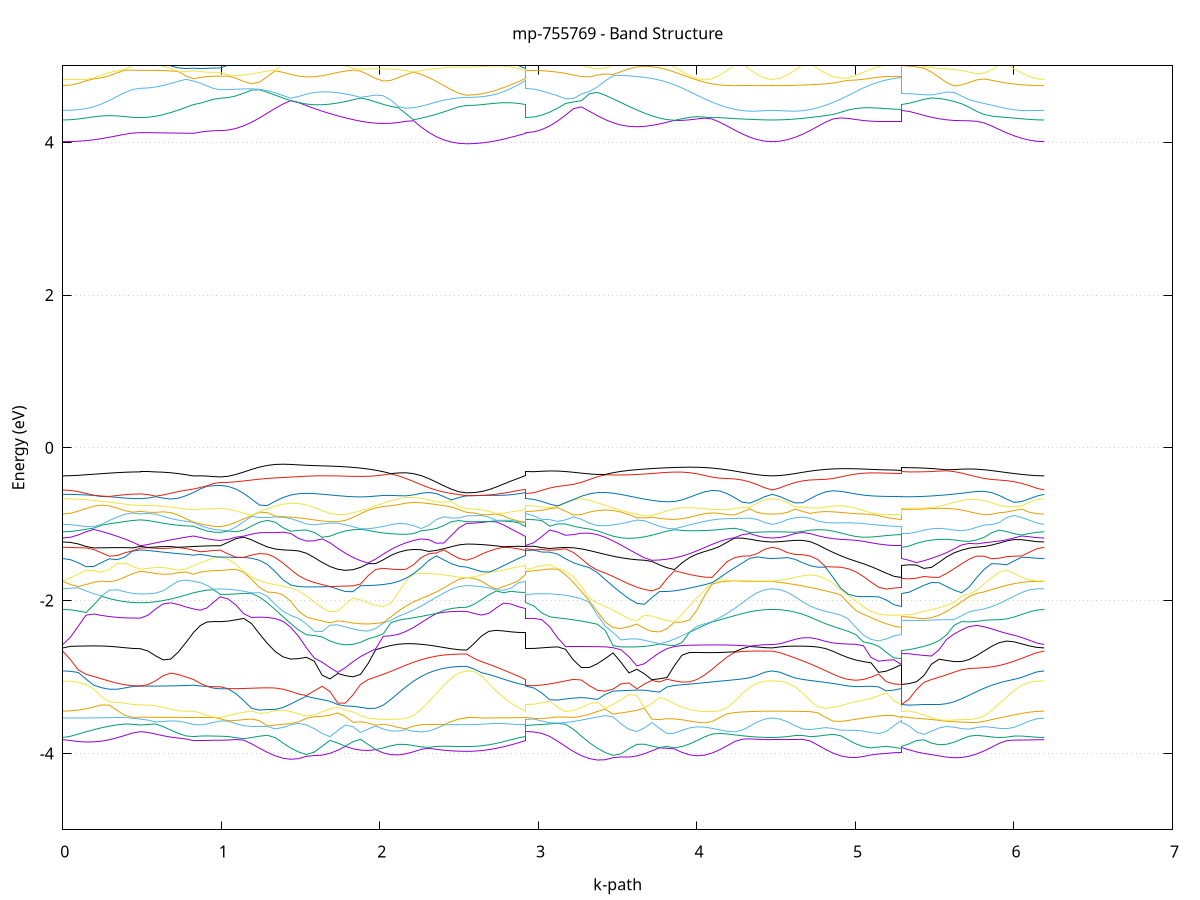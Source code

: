 set title 'mp-755769 - Band Structure'
set xlabel 'k-path'
set ylabel 'Energy (eV)'
set grid y
set yrange [-5:5]
set terminal png size 800,600
set output 'mp-755769_bands_gnuplot.png'
plot '-' using 1:2 with lines notitle, '-' using 1:2 with lines notitle, '-' using 1:2 with lines notitle, '-' using 1:2 with lines notitle, '-' using 1:2 with lines notitle, '-' using 1:2 with lines notitle, '-' using 1:2 with lines notitle, '-' using 1:2 with lines notitle, '-' using 1:2 with lines notitle, '-' using 1:2 with lines notitle, '-' using 1:2 with lines notitle, '-' using 1:2 with lines notitle, '-' using 1:2 with lines notitle, '-' using 1:2 with lines notitle, '-' using 1:2 with lines notitle, '-' using 1:2 with lines notitle, '-' using 1:2 with lines notitle, '-' using 1:2 with lines notitle, '-' using 1:2 with lines notitle, '-' using 1:2 with lines notitle, '-' using 1:2 with lines notitle, '-' using 1:2 with lines notitle, '-' using 1:2 with lines notitle, '-' using 1:2 with lines notitle, '-' using 1:2 with lines notitle, '-' using 1:2 with lines notitle, '-' using 1:2 with lines notitle, '-' using 1:2 with lines notitle, '-' using 1:2 with lines notitle, '-' using 1:2 with lines notitle, '-' using 1:2 with lines notitle, '-' using 1:2 with lines notitle, '-' using 1:2 with lines notitle, '-' using 1:2 with lines notitle, '-' using 1:2 with lines notitle, '-' using 1:2 with lines notitle, '-' using 1:2 with lines notitle, '-' using 1:2 with lines notitle, '-' using 1:2 with lines notitle, '-' using 1:2 with lines notitle, '-' using 1:2 with lines notitle, '-' using 1:2 with lines notitle, '-' using 1:2 with lines notitle, '-' using 1:2 with lines notitle, '-' using 1:2 with lines notitle, '-' using 1:2 with lines notitle, '-' using 1:2 with lines notitle, '-' using 1:2 with lines notitle, '-' using 1:2 with lines notitle, '-' using 1:2 with lines notitle, '-' using 1:2 with lines notitle, '-' using 1:2 with lines notitle, '-' using 1:2 with lines notitle, '-' using 1:2 with lines notitle, '-' using 1:2 with lines notitle, '-' using 1:2 with lines notitle, '-' using 1:2 with lines notitle, '-' using 1:2 with lines notitle, '-' using 1:2 with lines notitle, '-' using 1:2 with lines notitle, '-' using 1:2 with lines notitle, '-' using 1:2 with lines notitle, '-' using 1:2 with lines notitle, '-' using 1:2 with lines notitle, '-' using 1:2 with lines notitle, '-' using 1:2 with lines notitle, '-' using 1:2 with lines notitle, '-' using 1:2 with lines notitle, '-' using 1:2 with lines notitle, '-' using 1:2 with lines notitle, '-' using 1:2 with lines notitle, '-' using 1:2 with lines notitle, '-' using 1:2 with lines notitle, '-' using 1:2 with lines notitle, '-' using 1:2 with lines notitle, '-' using 1:2 with lines notitle, '-' using 1:2 with lines notitle, '-' using 1:2 with lines notitle, '-' using 1:2 with lines notitle, '-' using 1:2 with lines notitle, '-' using 1:2 with lines notitle, '-' using 1:2 with lines notitle, '-' using 1:2 with lines notitle, '-' using 1:2 with lines notitle, '-' using 1:2 with lines notitle, '-' using 1:2 with lines notitle, '-' using 1:2 with lines notitle, '-' using 1:2 with lines notitle, '-' using 1:2 with lines notitle, '-' using 1:2 with lines notitle, '-' using 1:2 with lines notitle, '-' using 1:2 with lines notitle, '-' using 1:2 with lines notitle, '-' using 1:2 with lines notitle, '-' using 1:2 with lines notitle, '-' using 1:2 with lines notitle, '-' using 1:2 with lines notitle, '-' using 1:2 with lines notitle, '-' using 1:2 with lines notitle, '-' using 1:2 with lines notitle, '-' using 1:2 with lines notitle, '-' using 1:2 with lines notitle, '-' using 1:2 with lines notitle, '-' using 1:2 with lines notitle, '-' using 1:2 with lines notitle, '-' using 1:2 with lines notitle, '-' using 1:2 with lines notitle, '-' using 1:2 with lines notitle, '-' using 1:2 with lines notitle, '-' using 1:2 with lines notitle, '-' using 1:2 with lines notitle, '-' using 1:2 with lines notitle, '-' using 1:2 with lines notitle, '-' using 1:2 with lines notitle, '-' using 1:2 with lines notitle, '-' using 1:2 with lines notitle, '-' using 1:2 with lines notitle, '-' using 1:2 with lines notitle, '-' using 1:2 with lines notitle, '-' using 1:2 with lines notitle, '-' using 1:2 with lines notitle, '-' using 1:2 with lines notitle, '-' using 1:2 with lines notitle, '-' using 1:2 with lines notitle, '-' using 1:2 with lines notitle, '-' using 1:2 with lines notitle, '-' using 1:2 with lines notitle, '-' using 1:2 with lines notitle
0.000000 -47.340893
0.048954 -47.340793
0.097908 -47.340393
0.146862 -47.339893
0.195816 -47.339093
0.244770 -47.338193
0.293724 -47.337293
0.342678 -47.336393
0.391633 -47.335593
0.440587 -47.335093
0.489541 -47.334893
0.489541 -47.334893
0.537374 -47.334893
0.585208 -47.334693
0.633042 -47.334393
0.680876 -47.333993
0.728710 -47.333693
0.776543 -47.333293
0.824377 -47.333093
0.824377 -47.333093
0.866633 -47.332793
0.908889 -47.332493
0.951146 -47.332393
0.993402 -47.332293
0.993402 -47.332293
1.042821 -47.332193
1.092240 -47.331793
1.141658 -47.331193
1.191077 -47.330393
1.240496 -47.329393
1.289915 -47.328293
1.339334 -47.326993
1.388753 -47.325493
1.438172 -47.324093
1.487591 -47.322493
1.537010 -47.320993
1.586429 -47.319593
1.635848 -47.318293
1.685267 -47.317093
1.734686 -47.316093
1.734686 -47.316093
1.782499 -47.316693
1.830311 -47.318193
1.878124 -47.319793
1.925937 -47.321593
1.973750 -47.323293
2.021562 -47.325193
2.069375 -47.326893
2.117188 -47.328693
2.165001 -47.330393
2.212814 -47.331893
2.260626 -47.333293
2.308439 -47.334593
2.356252 -47.335593
2.404065 -47.336393
2.451877 -47.337093
2.499690 -47.337393
2.547503 -47.337593
2.547503 -47.337593
2.594230 -47.337393
2.640957 -47.337093
2.687684 -47.336593
2.734411 -47.335993
2.781139 -47.335193
2.827866 -47.334393
2.874593 -47.333693
2.921320 -47.333093
2.921320 -47.334893
2.971316 -47.334793
3.021312 -47.334393
3.071309 -47.333793
3.121305 -47.332893
3.171301 -47.331793
3.221298 -47.330593
3.271294 -47.329193
3.321290 -47.327593
3.371287 -47.325993
3.421283 -47.324293
3.471279 -47.322693
3.521275 -47.320993
3.571272 -47.319393
3.621268 -47.317993
3.621268 -47.317993
3.668721 -47.317793
3.716174 -47.319393
3.763627 -47.321093
3.811080 -47.322893
3.858533 -47.324693
3.905986 -47.326593
3.953439 -47.328393
4.000892 -47.330293
4.048345 -47.331993
4.095798 -47.333693
4.143251 -47.335293
4.190703 -47.336693
4.238156 -47.337893
4.285609 -47.338993
4.333062 -47.339793
4.380515 -47.340393
4.427968 -47.340793
4.475421 -47.340893
4.475421 -47.340893
4.523344 -47.340793
4.571267 -47.340393
4.619190 -47.339793
4.667113 -47.338893
4.715036 -47.337893
4.762959 -47.336593
4.810882 -47.335193
4.858805 -47.333593
4.906728 -47.331893
4.954651 -47.330093
5.002574 -47.328193
5.050497 -47.326293
5.098420 -47.324393
5.146343 -47.322593
5.194266 -47.320893
5.242189 -47.319493
5.290112 -47.318793
5.290112 -47.316393
5.337524 -47.317093
5.384936 -47.318393
5.432349 -47.319893
5.479761 -47.321593
5.527174 -47.323393
5.574586 -47.325193
5.621999 -47.327093
5.669411 -47.328893
5.716824 -47.330693
5.764236 -47.332493
5.811649 -47.334093
5.859061 -47.335593
5.906473 -47.336893
5.953886 -47.338093
6.001298 -47.339093
6.048711 -47.339893
6.096123 -47.340393
6.143536 -47.340793
6.190948 -47.340893
e
0.000000 -47.317293
0.048954 -47.317293
0.097908 -47.317293
0.146862 -47.317293
0.195816 -47.317293
0.244770 -47.317293
0.293724 -47.317493
0.342678 -47.317593
0.391633 -47.317793
0.440587 -47.317893
0.489541 -47.317993
0.489541 -47.317993
0.537374 -47.318093
0.585208 -47.318293
0.633042 -47.318693
0.680876 -47.319293
0.728710 -47.319793
0.776543 -47.320393
0.824377 -47.320793
0.824377 -47.320793
0.866633 -47.321093
0.908889 -47.321393
0.951146 -47.321493
0.993402 -47.321593
0.993402 -47.321593
1.042821 -47.321493
1.092240 -47.321193
1.141658 -47.320693
1.191077 -47.320093
1.240496 -47.319393
1.289915 -47.318493
1.339334 -47.317593
1.388753 -47.316593
1.438172 -47.315693
1.487591 -47.314793
1.537010 -47.314193
1.586429 -47.313893
1.635848 -47.313993
1.685267 -47.314493
1.734686 -47.315493
1.734686 -47.315493
1.782499 -47.315293
1.830311 -47.314793
1.878124 -47.314493
1.925937 -47.314393
1.973750 -47.314593
2.021562 -47.314893
2.069375 -47.315393
2.117188 -47.315893
2.165001 -47.316593
2.212814 -47.317193
2.260626 -47.317893
2.308439 -47.318493
2.356252 -47.319093
2.404065 -47.319493
2.451877 -47.319893
2.499690 -47.320093
2.547503 -47.320093
2.547503 -47.320093
2.594230 -47.320093
2.640957 -47.320193
2.687684 -47.320193
2.734411 -47.320293
2.781139 -47.320393
2.827866 -47.320593
2.874593 -47.320693
2.921320 -47.320793
2.921320 -47.317993
2.971316 -47.317893
3.021312 -47.317593
3.071309 -47.317193
3.121305 -47.316593
3.171301 -47.315893
3.221298 -47.315193
3.271294 -47.314393
3.321290 -47.313693
3.371287 -47.313193
3.421283 -47.313093
3.471279 -47.313293
3.521275 -47.313993
3.571272 -47.315093
3.621268 -47.316393
3.621268 -47.316393
3.668721 -47.316793
3.716174 -47.315693
3.763627 -47.314793
3.811080 -47.314193
3.858533 -47.313693
3.905986 -47.313493
3.953439 -47.313493
4.000892 -47.313693
4.048345 -47.313993
4.095798 -47.314393
4.143251 -47.314893
4.190703 -47.315393
4.238156 -47.315893
4.285609 -47.316393
4.333062 -47.316693
4.380515 -47.316993
4.427968 -47.317193
4.475421 -47.317293
4.475421 -47.317293
4.523344 -47.317193
4.571267 -47.316993
4.619190 -47.316793
4.667113 -47.316393
4.715036 -47.315993
4.762959 -47.315493
4.810882 -47.314993
4.858805 -47.314493
4.906728 -47.313993
4.954651 -47.313693
5.002574 -47.313393
5.050497 -47.313393
5.098420 -47.313593
5.146343 -47.313993
5.194266 -47.314693
5.242189 -47.315593
5.290112 -47.316093
5.290112 -47.315493
5.337524 -47.314993
5.384936 -47.314493
5.432349 -47.314193
5.479761 -47.314093
5.527174 -47.314093
5.574586 -47.314193
5.621999 -47.314393
5.669411 -47.314693
5.716824 -47.314993
5.764236 -47.315293
5.811649 -47.315693
5.859061 -47.315993
5.906473 -47.316293
5.953886 -47.316593
6.001298 -47.316793
6.048711 -47.316993
6.096123 -47.317093
6.143536 -47.317193
6.190948 -47.317293
e
0.000000 -47.293493
0.048954 -47.293893
0.097908 -47.294793
0.146862 -47.295993
0.195816 -47.297293
0.244770 -47.298693
0.293724 -47.299893
0.342678 -47.300993
0.391633 -47.301893
0.440587 -47.302393
0.489541 -47.302593
0.489541 -47.302593
0.537374 -47.302493
0.585208 -47.302293
0.633042 -47.301993
0.680876 -47.301593
0.728710 -47.301093
0.776543 -47.300593
0.824377 -47.299993
0.824377 -47.299993
0.866633 -47.299593
0.908889 -47.299293
0.951146 -47.299093
0.993402 -47.298993
0.993402 -47.298993
1.042821 -47.299093
1.092240 -47.299193
1.141658 -47.299393
1.191077 -47.299593
1.240496 -47.299993
1.289915 -47.300393
1.339334 -47.300893
1.388753 -47.301493
1.438172 -47.301993
1.487591 -47.302593
1.537010 -47.303093
1.586429 -47.303393
1.635848 -47.303393
1.685267 -47.303093
1.734686 -47.302593
1.734686 -47.302593
1.782499 -47.301993
1.830311 -47.301293
1.878124 -47.300593
1.925937 -47.299993
1.973750 -47.299393
2.021562 -47.298793
2.069375 -47.298393
2.117188 -47.297993
2.165001 -47.297693
2.212814 -47.297393
2.260626 -47.297193
2.308439 -47.297093
2.356252 -47.296993
2.404065 -47.296893
2.451877 -47.296793
2.499690 -47.296793
2.547503 -47.296793
2.547503 -47.296793
2.594230 -47.296893
2.640957 -47.297193
2.687684 -47.297693
2.734411 -47.298193
2.781139 -47.298793
2.827866 -47.299293
2.874593 -47.299693
2.921320 -47.299993
2.921320 -47.302593
2.971316 -47.302593
3.021312 -47.302693
3.071309 -47.302893
3.121305 -47.303093
3.171301 -47.303393
3.221298 -47.303693
3.271294 -47.303993
3.321290 -47.304293
3.371287 -47.304393
3.421283 -47.304293
3.471279 -47.303893
3.521275 -47.303193
3.571272 -47.302293
3.621268 -47.301293
3.621268 -47.301293
3.668721 -47.300393
3.716174 -47.299393
3.763627 -47.298493
3.811080 -47.297693
3.858533 -47.296993
3.905986 -47.296293
3.953439 -47.295693
4.000892 -47.295193
4.048345 -47.294793
4.095798 -47.294493
4.143251 -47.294193
4.190703 -47.293993
4.238156 -47.293793
4.285609 -47.293693
4.333062 -47.293593
4.380515 -47.293493
4.427968 -47.293493
4.475421 -47.293493
4.475421 -47.293493
4.523344 -47.293493
4.571267 -47.293693
4.619190 -47.293893
4.667113 -47.294193
4.715036 -47.294493
4.762959 -47.294993
4.810882 -47.295493
4.858805 -47.295993
4.906728 -47.296593
4.954651 -47.297193
5.002574 -47.297793
5.050497 -47.298393
5.098420 -47.298893
5.146343 -47.299293
5.194266 -47.299593
5.242189 -47.299693
5.290112 -47.299793
5.290112 -47.302093
5.337524 -47.301993
5.384936 -47.301593
5.432349 -47.300893
5.479761 -47.300193
5.527174 -47.299393
5.574586 -47.298493
5.621999 -47.297693
5.669411 -47.296993
5.716824 -47.296293
5.764236 -47.295693
5.811649 -47.295193
5.859061 -47.294793
5.906473 -47.294393
5.953886 -47.294093
6.001298 -47.293893
6.048711 -47.293693
6.096123 -47.293593
6.143536 -47.293493
6.190948 -47.293493
e
0.000000 -47.287993
0.048954 -47.287693
0.097908 -47.287193
0.146862 -47.286593
0.195816 -47.285893
0.244770 -47.285393
0.293724 -47.284993
0.342678 -47.284693
0.391633 -47.284393
0.440587 -47.284293
0.489541 -47.284193
0.489541 -47.284193
0.537374 -47.284293
0.585208 -47.284393
0.633042 -47.284593
0.680876 -47.284793
0.728710 -47.285093
0.776543 -47.285393
0.824377 -47.285793
0.824377 -47.285793
0.866633 -47.286093
0.908889 -47.286493
0.951146 -47.286693
0.993402 -47.286793
0.993402 -47.286793
1.042821 -47.286793
1.092240 -47.286793
1.141658 -47.286793
1.191077 -47.286793
1.240496 -47.286793
1.289915 -47.286793
1.339334 -47.286893
1.388753 -47.286893
1.438172 -47.286993
1.487591 -47.287093
1.537010 -47.287293
1.586429 -47.287393
1.635848 -47.287493
1.685267 -47.287693
1.734686 -47.287793
1.734686 -47.287793
1.782499 -47.287793
1.830311 -47.287793
1.878124 -47.287693
1.925937 -47.287593
1.973750 -47.287393
2.021562 -47.287193
2.069375 -47.286893
2.117188 -47.286593
2.165001 -47.286293
2.212814 -47.286093
2.260626 -47.285793
2.308439 -47.285593
2.356252 -47.285493
2.404065 -47.285293
2.451877 -47.285193
2.499690 -47.285193
2.547503 -47.285193
2.547503 -47.285193
2.594230 -47.285193
2.640957 -47.285193
2.687684 -47.285193
2.734411 -47.285193
2.781139 -47.285293
2.827866 -47.285393
2.874593 -47.285593
2.921320 -47.285793
2.921320 -47.284193
2.971316 -47.284193
3.021312 -47.284293
3.071309 -47.284293
3.121305 -47.284293
3.171301 -47.284393
3.221298 -47.284393
3.271294 -47.284593
3.321290 -47.284693
3.371287 -47.284893
3.421283 -47.285193
3.471279 -47.285493
3.521275 -47.285793
3.571272 -47.286193
3.621268 -47.286593
3.621268 -47.286593
3.668721 -47.286993
3.716174 -47.287393
3.763627 -47.287693
3.811080 -47.287993
3.858533 -47.288293
3.905986 -47.288393
3.953439 -47.288493
4.000892 -47.288493
4.048345 -47.288493
4.095798 -47.288493
4.143251 -47.288393
4.190703 -47.288293
4.238156 -47.288193
4.285609 -47.288093
4.333062 -47.288093
4.380515 -47.287993
4.427968 -47.287993
4.475421 -47.287993
4.475421 -47.287993
4.523344 -47.287993
4.571267 -47.287893
4.619190 -47.287893
4.667113 -47.287793
4.715036 -47.287693
4.762959 -47.287593
4.810882 -47.287593
4.858805 -47.287493
4.906728 -47.287393
4.954651 -47.287293
5.002574 -47.287293
5.050497 -47.287293
5.098420 -47.287193
5.146343 -47.287193
5.194266 -47.287193
5.242189 -47.287193
5.290112 -47.287193
5.290112 -47.287793
5.337524 -47.287793
5.384936 -47.287793
5.432349 -47.287793
5.479761 -47.287893
5.527174 -47.287893
5.574586 -47.287893
5.621999 -47.287893
5.669411 -47.287893
5.716824 -47.287993
5.764236 -47.287993
5.811649 -47.287993
5.859061 -47.287993
5.906473 -47.287993
5.953886 -47.287993
6.001298 -47.287993
6.048711 -47.287993
6.096123 -47.287993
6.143536 -47.287993
6.190948 -47.287993
e
0.000000 -25.911193
0.048954 -25.909693
0.097908 -25.905593
0.146862 -25.899493
0.195816 -25.892493
0.244770 -25.885993
0.293724 -25.880693
0.342678 -25.876593
0.391633 -25.873593
0.440587 -25.871793
0.489541 -25.871193
0.489541 -25.871193
0.537374 -25.872793
0.585208 -25.875693
0.633042 -25.877393
0.680876 -25.876693
0.728710 -25.873293
0.776543 -25.867293
0.824377 -25.859093
0.824377 -25.859093
0.866633 -25.846293
0.908889 -25.831393
0.951146 -25.814893
0.993402 -25.802593
0.993402 -25.802593
1.042821 -25.802993
1.092240 -25.803993
1.141658 -25.805693
1.191077 -25.808393
1.240496 -25.812093
1.289915 -25.816893
1.339334 -25.822993
1.388753 -25.830193
1.438172 -25.838293
1.487591 -25.846893
1.537010 -25.855593
1.586429 -25.870093
1.635848 -25.884393
1.685267 -25.897093
1.734686 -25.907793
1.734686 -25.907793
1.782499 -25.915893
1.830311 -25.921793
1.878124 -25.925693
1.925937 -25.927693
1.973750 -25.928293
2.021562 -25.927793
2.069375 -25.926693
2.117188 -25.925193
2.165001 -25.923593
2.212814 -25.922193
2.260626 -25.920993
2.308439 -25.919993
2.356252 -25.919193
2.404065 -25.918693
2.451877 -25.918293
2.499690 -25.918093
2.547503 -25.918093
2.547503 -25.918093
2.594230 -25.916493
2.640957 -25.911993
2.687684 -25.904993
2.734411 -25.895993
2.781139 -25.885893
2.827866 -25.875793
2.874593 -25.866593
2.921320 -25.859093
2.921320 -25.871193
2.971316 -25.871293
3.021312 -25.871593
3.071309 -25.872293
3.121305 -25.873393
3.171301 -25.874893
3.221298 -25.877093
3.271294 -25.879993
3.321290 -25.883693
3.371287 -25.887893
3.421283 -25.892593
3.471279 -25.897393
3.521275 -25.901793
3.571272 -25.905393
3.621268 -25.907893
3.621268 -25.907893
3.668721 -25.908993
3.716174 -25.908893
3.763627 -25.907593
3.811080 -25.905393
3.858533 -25.903293
3.905986 -25.902593
3.953439 -25.901393
4.000892 -25.900593
4.048345 -25.900593
4.095798 -25.901593
4.143251 -25.902993
4.190703 -25.904793
4.238156 -25.906493
4.285609 -25.908093
4.333062 -25.909393
4.380515 -25.910393
4.427968 -25.910993
4.475421 -25.911193
4.475421 -25.911193
4.523344 -25.910893
4.571267 -25.909893
4.619190 -25.908393
4.667113 -25.906293
4.715036 -25.903693
4.762959 -25.900793
4.810882 -25.897593
4.858805 -25.894293
4.906728 -25.891093
4.954651 -25.891893
5.002574 -25.895993
5.050497 -25.899793
5.098420 -25.903193
5.146343 -25.905793
5.194266 -25.907493
5.242189 -25.908393
5.290112 -25.908693
5.290112 -25.911493
5.337524 -25.911293
5.384936 -25.910693
5.432349 -25.909593
5.479761 -25.907893
5.527174 -25.905893
5.574586 -25.903493
5.621999 -25.900993
5.669411 -25.898593
5.716824 -25.896693
5.764236 -25.895293
5.811649 -25.894893
5.859061 -25.895693
5.906473 -25.897793
5.953886 -25.900693
6.001298 -25.903893
6.048711 -25.906793
6.096123 -25.909193
6.143536 -25.910693
6.190948 -25.911193
e
0.000000 -25.872693
0.048954 -25.872393
0.097908 -25.871093
0.146862 -25.868093
0.195816 -25.862893
0.244770 -25.855093
0.293724 -25.845493
0.342678 -25.835793
0.391633 -25.827693
0.440587 -25.822393
0.489541 -25.820593
0.489541 -25.820593
0.537374 -25.815693
0.585208 -25.802893
0.633042 -25.785993
0.680876 -25.768493
0.728710 -25.756493
0.776543 -25.753793
0.824377 -25.757193
0.824377 -25.757193
0.866633 -25.750993
0.908889 -25.757093
0.951146 -25.773293
0.993402 -25.786193
0.993402 -25.786193
1.042821 -25.786393
1.092240 -25.787193
1.141658 -25.788593
1.191077 -25.790793
1.240496 -25.794193
1.289915 -25.798993
1.339334 -25.805793
1.388753 -25.814893
1.438172 -25.826493
1.487591 -25.840093
1.537010 -25.854993
1.586429 -25.863893
1.635848 -25.871293
1.685267 -25.877493
1.734686 -25.882393
1.734686 -25.882393
1.782499 -25.885793
1.830311 -25.887893
1.878124 -25.888593
1.925937 -25.888093
1.973750 -25.886493
2.021562 -25.884193
2.069375 -25.881593
2.117188 -25.878993
2.165001 -25.876493
2.212814 -25.874393
2.260626 -25.872793
2.308439 -25.871593
2.356252 -25.870693
2.404065 -25.870193
2.451877 -25.869793
2.499690 -25.869693
2.547503 -25.869593
2.547503 -25.869593
2.594230 -25.867393
2.640957 -25.860893
2.687684 -25.850293
2.734411 -25.835993
2.781139 -25.818493
2.827866 -25.798493
2.874593 -25.777293
2.921320 -25.757193
2.921320 -25.820593
2.971316 -25.820693
3.021312 -25.820993
3.071309 -25.821593
3.121305 -25.822393
3.171301 -25.823493
3.221298 -25.825093
3.271294 -25.827093
3.321290 -25.829893
3.371287 -25.833593
3.421283 -25.838493
3.471279 -25.844993
3.521275 -25.853993
3.571272 -25.865893
3.621268 -25.878093
3.621268 -25.878093
3.668721 -25.887893
3.716174 -25.895293
3.763627 -25.900193
3.811080 -25.902693
3.858533 -25.902293
3.905986 -25.898593
3.953439 -25.894593
4.000892 -25.890593
4.048345 -25.886693
4.095798 -25.883293
4.143251 -25.880293
4.190703 -25.877993
4.238156 -25.876093
4.285609 -25.874693
4.333062 -25.873793
4.380515 -25.873093
4.427968 -25.872793
4.475421 -25.872693
4.475421 -25.872693
4.523344 -25.872793
4.571267 -25.872993
4.619190 -25.873593
4.667113 -25.874593
4.715036 -25.875993
4.762959 -25.878093
4.810882 -25.880693
4.858805 -25.883993
4.906728 -25.887793
4.954651 -25.888193
5.002574 -25.885993
5.050497 -25.884693
5.098420 -25.884693
5.146343 -25.885693
5.194266 -25.887093
5.242189 -25.888393
5.290112 -25.888793
5.290112 -25.884693
5.337524 -25.884193
5.384936 -25.882893
5.432349 -25.880893
5.479761 -25.878393
5.527174 -25.875593
5.574586 -25.872693
5.621999 -25.869893
5.669411 -25.867593
5.716824 -25.865893
5.764236 -25.865093
5.811649 -25.865593
5.859061 -25.867193
5.906473 -25.869193
5.953886 -25.870693
6.001298 -25.871693
6.048711 -25.872193
6.096123 -25.872493
6.143536 -25.872593
6.190948 -25.872693
e
0.000000 -25.854793
0.048954 -25.852093
0.097908 -25.844693
0.146862 -25.833093
0.195816 -25.817893
0.244770 -25.799593
0.293724 -25.779193
0.342678 -25.757693
0.391633 -25.737393
0.440587 -25.721693
0.489541 -25.715493
0.489541 -25.715493
0.537374 -25.715893
0.585208 -25.716993
0.633042 -25.717993
0.680876 -25.716993
0.728710 -25.709593
0.776543 -25.695193
0.824377 -25.695693
0.824377 -25.695693
0.866633 -25.708693
0.908889 -25.715193
0.951146 -25.713793
0.993402 -25.712593
0.993402 -25.712593
1.042821 -25.713193
1.092240 -25.715093
1.141658 -25.718293
1.191077 -25.723093
1.240496 -25.729493
1.289915 -25.737593
1.339334 -25.747293
1.388753 -25.758393
1.438172 -25.770493
1.487591 -25.782693
1.537010 -25.794293
1.586429 -25.804293
1.635848 -25.812093
1.685267 -25.817093
1.734686 -25.821893
1.734686 -25.821893
1.782499 -25.822393
1.830311 -25.818293
1.878124 -25.809793
1.925937 -25.797493
1.973750 -25.781793
2.021562 -25.768893
2.069375 -25.756993
2.117188 -25.747493
2.165001 -25.740993
2.212814 -25.737093
2.260626 -25.735193
2.308439 -25.734593
2.356252 -25.734593
2.404065 -25.734793
2.451877 -25.735193
2.499690 -25.735393
2.547503 -25.735493
2.547503 -25.735493
2.594230 -25.734993
2.640957 -25.733293
2.687684 -25.730293
2.734411 -25.725693
2.781139 -25.719193
2.827866 -25.711093
2.874593 -25.702093
2.921320 -25.695693
2.921320 -25.715493
2.971316 -25.716293
3.021312 -25.718393
3.071309 -25.722193
3.121305 -25.727693
3.171301 -25.734993
3.221298 -25.744393
3.271294 -25.755793
3.321290 -25.769393
3.371287 -25.785193
3.421283 -25.803093
3.471279 -25.821193
3.521275 -25.836893
3.571272 -25.847993
3.621268 -25.855693
3.621268 -25.855693
3.668721 -25.861293
3.716174 -25.865593
3.763627 -25.869093
3.811080 -25.871793
3.858533 -25.873893
3.905986 -25.875393
3.953439 -25.875993
4.000892 -25.875393
4.048345 -25.873393
4.095798 -25.870493
4.143251 -25.867193
4.190703 -25.863993
4.238156 -25.861193
4.285609 -25.858793
4.333062 -25.856993
4.380515 -25.855793
4.427968 -25.854993
4.475421 -25.854793
4.475421 -25.854793
4.523344 -25.854793
4.571267 -25.854793
4.619190 -25.854793
4.667113 -25.854793
4.715036 -25.854893
4.762959 -25.855193
4.810882 -25.855693
4.858805 -25.856593
4.906728 -25.857893
4.954651 -25.859493
5.002574 -25.861193
5.050497 -25.862693
5.098420 -25.863693
5.146343 -25.864093
5.194266 -25.864093
5.242189 -25.864093
5.290112 -25.864093
5.290112 -25.832893
5.337524 -25.831793
5.384936 -25.828593
5.432349 -25.824193
5.479761 -25.819893
5.527174 -25.817693
5.574586 -25.818793
5.621999 -25.823093
5.669411 -25.829393
5.716824 -25.836493
5.764236 -25.842993
5.811649 -25.848093
5.859061 -25.851093
5.906473 -25.852593
5.953886 -25.853293
6.001298 -25.853793
6.048711 -25.854193
6.096123 -25.854493
6.143536 -25.854693
6.190948 -25.854793
e
0.000000 -25.655493
0.048954 -25.655793
0.097908 -25.656693
0.146862 -25.657693
0.195816 -25.658393
0.244770 -25.657993
0.293724 -25.655893
0.342678 -25.651393
0.391633 -25.645093
0.440587 -25.638793
0.489541 -25.636193
0.489541 -25.636193
0.537374 -25.635893
0.585208 -25.635293
0.633042 -25.634293
0.680876 -25.633193
0.728710 -25.634893
0.776543 -25.653393
0.824377 -25.657393
0.824377 -25.657393
0.866633 -25.645393
0.908889 -25.630293
0.951146 -25.621093
0.993402 -25.620993
0.993402 -25.620993
1.042821 -25.621493
1.092240 -25.622793
1.141658 -25.625193
1.191077 -25.632293
1.240496 -25.647893
1.289915 -25.666993
1.339334 -25.688293
1.388753 -25.710793
1.438172 -25.733393
1.487591 -25.755093
1.537010 -25.775193
1.586429 -25.792593
1.635848 -25.806593
1.685267 -25.816593
1.734686 -25.818693
1.734686 -25.818693
1.782499 -25.817093
1.830311 -25.812193
1.878124 -25.804193
1.925937 -25.793793
1.973750 -25.781593
2.021562 -25.763393
2.069375 -25.742993
2.117188 -25.721793
2.165001 -25.700993
2.212814 -25.682693
2.260626 -25.668993
2.308439 -25.660293
2.356252 -25.655093
2.404065 -25.652093
2.451877 -25.650293
2.499690 -25.649393
2.547503 -25.649093
2.547503 -25.649093
2.594230 -25.649193
2.640957 -25.649493
2.687684 -25.649993
2.734411 -25.650893
2.781139 -25.651993
2.827866 -25.653693
2.874593 -25.655593
2.921320 -25.657393
2.921320 -25.636193
2.971316 -25.637093
3.021312 -25.640093
3.071309 -25.645293
3.121305 -25.653093
3.171301 -25.663793
3.221298 -25.677593
3.271294 -25.698993
3.321290 -25.722793
3.371287 -25.743693
3.421283 -25.760393
3.471279 -25.772593
3.521275 -25.789393
3.571272 -25.803093
3.621268 -25.813093
3.621268 -25.813093
3.668721 -25.818593
3.716174 -25.819993
3.763627 -25.816993
3.811080 -25.809793
3.858533 -25.798493
3.905986 -25.783793
3.953439 -25.766193
4.000892 -25.746693
4.048345 -25.726193
4.095798 -25.706393
4.143251 -25.689093
4.190703 -25.676093
4.238156 -25.667493
4.285609 -25.662193
4.333062 -25.658993
4.380515 -25.656993
4.427968 -25.655893
4.475421 -25.655493
4.475421 -25.655493
4.523344 -25.655893
4.571267 -25.656993
4.619190 -25.658893
4.667113 -25.662093
4.715036 -25.666993
4.762959 -25.674693
4.810882 -25.686293
4.858805 -25.702293
4.906728 -25.721393
4.954651 -25.741893
5.002574 -25.762293
5.050497 -25.781393
5.098420 -25.798193
5.146343 -25.812093
5.194266 -25.822493
5.242189 -25.828893
5.290112 -25.830993
5.290112 -25.813293
5.337524 -25.811693
5.384936 -25.807193
5.432349 -25.799693
5.479761 -25.789693
5.527174 -25.777293
5.574586 -25.762793
5.621999 -25.746793
5.669411 -25.729793
5.716824 -25.712693
5.764236 -25.696793
5.811649 -25.683293
5.859061 -25.673293
5.906473 -25.666693
5.953886 -25.662393
6.001298 -25.659493
6.048711 -25.657693
6.096123 -25.656393
6.143536 -25.655793
6.190948 -25.655493
e
0.000000 -25.549993
0.048954 -25.550093
0.097908 -25.550593
0.146862 -25.551393
0.195816 -25.552393
0.244770 -25.553393
0.293724 -25.554393
0.342678 -25.555293
0.391633 -25.555893
0.440587 -25.556393
0.489541 -25.559393
0.489541 -25.559393
0.537374 -25.563493
0.585208 -25.573993
0.633042 -25.589193
0.680876 -25.608193
0.728710 -25.626993
0.776543 -25.627993
0.824377 -25.624193
0.824377 -25.624193
0.866633 -25.622393
0.908889 -25.621393
0.951146 -25.615693
0.993402 -25.602693
0.993402 -25.602693
1.042821 -25.603193
1.092240 -25.608593
1.141658 -25.617293
1.191077 -25.625993
1.240496 -25.630293
1.289915 -25.634493
1.339334 -25.649393
1.388753 -25.666193
1.438172 -25.679993
1.487591 -25.690293
1.537010 -25.697393
1.586429 -25.701793
1.635848 -25.703993
1.685267 -25.704493
1.734686 -25.703493
1.734686 -25.703493
1.782499 -25.701193
1.830311 -25.697693
1.878124 -25.692993
1.925937 -25.687193
1.973750 -25.680193
2.021562 -25.671893
2.069375 -25.661693
2.117188 -25.649093
2.165001 -25.634893
2.212814 -25.623093
2.260626 -25.612393
2.308439 -25.604793
2.356252 -25.598793
2.404065 -25.594393
2.451877 -25.591293
2.499690 -25.589493
2.547503 -25.588893
2.547503 -25.588893
2.594230 -25.589393
2.640957 -25.590793
2.687684 -25.593293
2.734411 -25.597193
2.781139 -25.602593
2.827866 -25.609593
2.874593 -25.617693
2.921320 -25.624193
2.921320 -25.559393
2.971316 -25.570493
3.021312 -25.585993
3.071309 -25.604493
3.121305 -25.625793
3.171301 -25.649193
3.221298 -25.673993
3.271294 -25.694293
3.321290 -25.713293
3.371287 -25.733493
3.421283 -25.753693
3.471279 -25.772493
3.521275 -25.780593
3.571272 -25.785293
3.621268 -25.786893
3.621268 -25.786893
3.668721 -25.785693
3.716174 -25.781793
3.763627 -25.774893
3.811080 -25.764993
3.858533 -25.751893
3.905986 -25.735693
3.953439 -25.716693
4.000892 -25.695293
4.048345 -25.672193
4.095798 -25.647893
4.143251 -25.628693
4.190703 -25.616193
4.238156 -25.601093
4.285609 -25.585293
4.333062 -25.570993
4.380515 -25.559693
4.427968 -25.552493
4.475421 -25.549993
4.475421 -25.549993
4.523344 -25.552293
4.571267 -25.559093
4.619190 -25.569893
4.667113 -25.583793
4.715036 -25.599793
4.762959 -25.616593
4.810882 -25.633493
4.858805 -25.651593
4.906728 -25.672093
4.954651 -25.693293
5.002574 -25.713593
5.050497 -25.731993
5.098420 -25.747793
5.146343 -25.760493
5.194266 -25.769793
5.242189 -25.775393
5.290112 -25.777193
5.290112 -25.697193
5.337524 -25.699993
5.384936 -25.706293
5.432349 -25.712993
5.479761 -25.717293
5.527174 -25.717193
5.574586 -25.711393
5.621999 -25.699993
5.669411 -25.684593
5.716824 -25.666793
5.764236 -25.648293
5.811649 -25.632193
5.859061 -25.618393
5.906473 -25.604393
5.953886 -25.590193
6.001298 -25.576993
6.048711 -25.565793
6.096123 -25.557193
6.143536 -25.551793
6.190948 -25.549993
e
0.000000 -25.501993
0.048954 -25.501993
0.097908 -25.501793
0.146862 -25.501593
0.195816 -25.501393
0.244770 -25.503693
0.293724 -25.514993
0.342678 -25.529493
0.391633 -25.544493
0.440587 -25.555693
0.489541 -25.556493
0.489541 -25.556493
0.537374 -25.556393
0.585208 -25.555993
0.633042 -25.555493
0.680876 -25.554693
0.728710 -25.553893
0.776543 -25.552993
0.824377 -25.552093
0.824377 -25.552093
0.866633 -25.561493
0.908889 -25.575493
0.951146 -25.588893
0.993402 -25.601493
0.993402 -25.601493
1.042821 -25.602993
1.092240 -25.603793
1.141658 -25.604993
1.191077 -25.606793
1.240496 -25.611893
1.289915 -25.630693
1.339334 -25.638793
1.388753 -25.642993
1.438172 -25.646693
1.487591 -25.649793
1.537010 -25.652093
1.586429 -25.653593
1.635848 -25.654293
1.685267 -25.654393
1.734686 -25.653993
1.734686 -25.653993
1.782499 -25.653093
1.830311 -25.651893
1.878124 -25.650293
1.925937 -25.648593
1.973750 -25.647793
2.021562 -25.644993
2.069375 -25.640193
2.117188 -25.636193
2.165001 -25.630893
2.212814 -25.622093
2.260626 -25.611693
2.308439 -25.596993
2.356252 -25.581193
2.404065 -25.566893
2.451877 -25.555493
2.499690 -25.548193
2.547503 -25.545693
2.547503 -25.545693
2.594230 -25.545893
2.640957 -25.546393
2.687684 -25.547293
2.734411 -25.548293
2.781139 -25.549393
2.827866 -25.550393
2.874593 -25.551393
2.921320 -25.552093
2.921320 -25.556493
2.971316 -25.548393
3.021312 -25.549693
3.071309 -25.559293
3.121305 -25.572093
3.171301 -25.586793
3.221298 -25.601993
3.271294 -25.616593
3.321290 -25.629793
3.371287 -25.640993
3.421283 -25.650193
3.471279 -25.657193
3.521275 -25.662293
3.571272 -25.665493
3.621268 -25.667093
3.621268 -25.667093
3.668721 -25.667393
3.716174 -25.666693
3.763627 -25.665193
3.811080 -25.662993
3.858533 -25.660193
3.905986 -25.656993
3.953439 -25.653393
4.000892 -25.649193
4.048345 -25.644193
4.095798 -25.637693
4.143251 -25.623193
4.190703 -25.598893
4.238156 -25.575593
4.285609 -25.554093
4.333062 -25.535193
4.380515 -25.519293
4.427968 -25.507393
4.475421 -25.501993
4.475421 -25.501993
4.523344 -25.507093
4.571267 -25.518293
4.619190 -25.533093
4.667113 -25.550793
4.715036 -25.570593
4.762959 -25.591393
4.810882 -25.611293
4.858805 -25.627293
4.906728 -25.637893
4.954651 -25.645293
5.002574 -25.650893
5.050497 -25.655593
5.098420 -25.659493
5.146343 -25.662693
5.194266 -25.665093
5.242189 -25.666493
5.290112 -25.666993
5.290112 -25.654993
5.337524 -25.654493
5.384936 -25.653493
5.432349 -25.652393
5.479761 -25.651093
5.527174 -25.649493
5.574586 -25.647593
5.621999 -25.645193
5.669411 -25.641993
5.716824 -25.637493
5.764236 -25.630293
5.811649 -25.617493
5.859061 -25.599393
5.906473 -25.579893
5.953886 -25.561093
6.001298 -25.543793
6.048711 -25.528493
6.096123 -25.515693
6.143536 -25.506193
6.190948 -25.501993
e
0.000000 -25.488393
0.048954 -25.488693
0.097908 -25.489593
0.146862 -25.491793
0.195816 -25.496193
0.244770 -25.501093
0.293724 -25.500893
0.342678 -25.500693
0.391633 -25.516693
0.440587 -25.534293
0.489541 -25.541793
0.489541 -25.541793
0.537374 -25.540893
0.585208 -25.539693
0.633042 -25.539493
0.680876 -25.540393
0.728710 -25.542093
0.776543 -25.544193
0.824377 -25.546693
0.824377 -25.546693
0.866633 -25.551993
0.908889 -25.551993
0.951146 -25.551893
0.993402 -25.551893
0.993402 -25.551893
1.042821 -25.554793
1.092240 -25.563193
1.141658 -25.576093
1.191077 -25.592493
1.240496 -25.607993
1.289915 -25.610993
1.339334 -25.613593
1.388753 -25.616493
1.438172 -25.619493
1.487591 -25.622593
1.537010 -25.625893
1.586429 -25.629293
1.635848 -25.632793
1.685267 -25.636393
1.734686 -25.639893
1.734686 -25.639893
1.782499 -25.642993
1.830311 -25.645693
1.878124 -25.647693
1.925937 -25.648293
1.973750 -25.645993
2.021562 -25.643293
2.069375 -25.639593
2.117188 -25.631893
2.165001 -25.621493
2.212814 -25.606793
2.260626 -25.587993
2.308439 -25.568193
2.356252 -25.549193
2.404065 -25.532393
2.451877 -25.519093
2.499690 -25.510393
2.547503 -25.507393
2.547503 -25.507393
2.594230 -25.507293
2.640957 -25.507093
2.687684 -25.506793
2.734411 -25.506393
2.781139 -25.505993
2.827866 -25.505593
2.874593 -25.526493
2.921320 -25.546693
2.921320 -25.541793
2.971316 -25.543793
3.021312 -25.541593
3.071309 -25.536993
3.121305 -25.534093
3.171301 -25.532493
3.221298 -25.531893
3.271294 -25.532093
3.321290 -25.532793
3.371287 -25.533793
3.421283 -25.535093
3.471279 -25.536293
3.521275 -25.537493
3.571272 -25.538493
3.621268 -25.539293
3.621268 -25.539293
3.668721 -25.539593
3.716174 -25.539293
3.763627 -25.538293
3.811080 -25.536393
3.858533 -25.533493
3.905986 -25.529293
3.953439 -25.523893
4.000892 -25.517293
4.048345 -25.509693
4.095798 -25.501593
4.143251 -25.493893
4.190703 -25.487493
4.238156 -25.483193
4.285609 -25.481193
4.333062 -25.481193
4.380515 -25.482893
4.427968 -25.485993
4.475421 -25.488393
4.475421 -25.488393
4.523344 -25.486193
4.571267 -25.483193
4.619190 -25.481493
4.667113 -25.481593
4.715036 -25.483593
4.762959 -25.487793
4.810882 -25.493993
4.858805 -25.501493
4.906728 -25.509493
4.954651 -25.516993
5.002574 -25.523693
5.050497 -25.529093
5.098420 -25.533093
5.146343 -25.535693
5.194266 -25.537093
5.242189 -25.537493
5.290112 -25.537393
5.290112 -25.642193
5.337524 -25.639093
5.384936 -25.630593
5.432349 -25.619193
5.479761 -25.606293
5.527174 -25.592493
5.574586 -25.578293
5.621999 -25.563693
5.669411 -25.548993
5.716824 -25.534393
5.764236 -25.520493
5.811649 -25.507793
5.859061 -25.497393
5.906473 -25.489893
5.953886 -25.485193
6.001298 -25.482893
6.048711 -25.482693
6.096123 -25.483993
6.143536 -25.486593
6.190948 -25.488393
e
0.000000 -25.411393
0.048954 -25.411393
0.097908 -25.411393
0.146862 -25.419393
0.195816 -25.433793
0.244770 -25.451993
0.293724 -25.472893
0.342678 -25.495093
0.391633 -25.500593
0.440587 -25.500493
0.489541 -25.500493
0.489541 -25.500493
0.537374 -25.500593
0.585208 -25.500993
0.633042 -25.501693
0.680876 -25.502393
0.728710 -25.503293
0.776543 -25.504193
0.824377 -25.504993
0.824377 -25.504993
0.866633 -25.505293
0.908889 -25.505493
0.951146 -25.505693
0.993402 -25.505693
0.993402 -25.505693
1.042821 -25.506593
1.092240 -25.509193
1.141658 -25.512793
1.191077 -25.516993
1.240496 -25.521193
1.289915 -25.525093
1.339334 -25.528693
1.388753 -25.532093
1.438172 -25.535093
1.487591 -25.537793
1.537010 -25.540093
1.586429 -25.542193
1.635848 -25.543793
1.685267 -25.544993
1.734686 -25.545493
1.734686 -25.545493
1.782499 -25.545093
1.830311 -25.543793
1.878124 -25.541393
1.925937 -25.537493
1.973750 -25.532093
2.021562 -25.524893
2.069375 -25.515893
2.117188 -25.505193
2.165001 -25.493093
2.212814 -25.479893
2.260626 -25.466493
2.308439 -25.453393
2.356252 -25.442093
2.404065 -25.433893
2.451877 -25.429793
2.499690 -25.428193
2.547503 -25.427793
2.547503 -25.427793
2.594230 -25.429993
2.640957 -25.436893
2.687684 -25.448393
2.734411 -25.463993
2.781139 -25.483093
2.827866 -25.504493
2.874593 -25.505293
2.921320 -25.504993
2.921320 -25.500493
2.971316 -25.501293
3.021312 -25.503293
3.071309 -25.505993
3.121305 -25.508793
3.171301 -25.511493
3.221298 -25.514193
3.271294 -25.516693
3.321290 -25.519193
3.371287 -25.521693
3.421283 -25.524093
3.471279 -25.526593
3.521275 -25.528893
3.571272 -25.530993
3.621268 -25.532693
3.621268 -25.532693
3.668721 -25.533793
3.716174 -25.534093
3.763627 -25.533393
3.811080 -25.531493
3.858533 -25.527993
3.905986 -25.522893
3.953439 -25.515893
4.000892 -25.507093
4.048345 -25.496493
4.095798 -25.484293
4.143251 -25.471193
4.190703 -25.457493
4.238156 -25.444093
4.285609 -25.431493
4.333062 -25.422693
4.380515 -25.416893
4.427968 -25.412893
4.475421 -25.411393
4.475421 -25.411393
4.523344 -25.412793
4.571267 -25.416593
4.619190 -25.422093
4.667113 -25.431093
4.715036 -25.443393
4.762959 -25.456693
4.810882 -25.470193
4.858805 -25.483293
4.906728 -25.495293
4.954651 -25.505793
5.002574 -25.514493
5.050497 -25.521393
5.098420 -25.526593
5.146343 -25.530593
5.194266 -25.533393
5.242189 -25.535293
5.290112 -25.536193
5.290112 -25.546493
5.337524 -25.545993
5.384936 -25.544393
5.432349 -25.541793
5.479761 -25.537993
5.527174 -25.532993
5.574586 -25.526693
5.621999 -25.519093
5.669411 -25.510493
5.716824 -25.500693
5.764236 -25.490193
5.811649 -25.478793
5.859061 -25.466893
5.906473 -25.454493
5.953886 -25.442293
6.001298 -25.431193
6.048711 -25.422093
6.096123 -25.415993
6.143536 -25.412493
6.190948 -25.411393
e
0.000000 -25.404993
0.048954 -25.405993
0.097908 -25.410193
0.146862 -25.411393
0.195816 -25.411293
0.244770 -25.411093
0.293724 -25.410993
0.342678 -25.410893
0.391633 -25.413993
0.440587 -25.415493
0.489541 -25.415993
0.489541 -25.415993
0.537374 -25.417693
0.585208 -25.420893
0.633042 -25.423393
0.680876 -25.424493
0.728710 -25.424293
0.776543 -25.423393
0.824377 -25.422593
0.824377 -25.422593
0.866633 -25.425993
0.908889 -25.428293
0.951146 -25.429493
0.993402 -25.429793
0.993402 -25.429793
1.042821 -25.429993
1.092240 -25.430393
1.141658 -25.431193
1.191077 -25.433993
1.240496 -25.440293
1.289915 -25.446193
1.339334 -25.451193
1.388753 -25.454893
1.438172 -25.457093
1.487591 -25.457693
1.537010 -25.456893
1.586429 -25.454893
1.635848 -25.451993
1.685267 -25.448593
1.734686 -25.445393
1.734686 -25.445393
1.782499 -25.443093
1.830311 -25.442393
1.878124 -25.442993
1.925937 -25.444293
1.973750 -25.445593
2.021562 -25.446393
2.069375 -25.446593
2.117188 -25.445693
2.165001 -25.443593
2.212814 -25.440393
2.260626 -25.435893
2.308439 -25.430593
2.356252 -25.424793
2.404065 -25.419093
2.451877 -25.413893
2.499690 -25.409493
2.547503 -25.406293
2.547503 -25.406293
2.594230 -25.407593
2.640957 -25.408993
2.687684 -25.410193
2.734411 -25.411193
2.781139 -25.411993
2.827866 -25.412593
2.874593 -25.416293
2.921320 -25.422593
2.921320 -25.415993
2.971316 -25.416593
3.021312 -25.418893
3.071309 -25.423093
3.121305 -25.428593
3.171301 -25.434393
3.221298 -25.439793
3.271294 -25.444293
3.321290 -25.447293
3.371287 -25.448793
3.421283 -25.448693
3.471279 -25.447193
3.521275 -25.444393
3.571272 -25.440693
3.621268 -25.436393
3.621268 -25.436393
3.668721 -25.432793
3.716174 -25.431693
3.763627 -25.433093
3.811080 -25.435193
3.858533 -25.437493
3.905986 -25.439593
3.953439 -25.441493
4.000892 -25.443093
4.048345 -25.444093
4.095798 -25.444193
4.143251 -25.443093
4.190703 -25.440193
4.238156 -25.435393
4.285609 -25.429193
4.333062 -25.420493
4.380515 -25.411793
4.427968 -25.406393
4.475421 -25.404993
4.475421 -25.404993
4.523344 -25.406393
4.571267 -25.411493
4.619190 -25.419893
4.667113 -25.427793
4.715036 -25.433693
4.762959 -25.438393
4.810882 -25.441193
4.858805 -25.442393
4.906728 -25.442293
4.954651 -25.441293
5.002574 -25.439793
5.050497 -25.437893
5.098420 -25.435793
5.146343 -25.433993
5.194266 -25.432693
5.242189 -25.431993
5.290112 -25.431793
5.290112 -25.443793
5.337524 -25.443693
5.384936 -25.443393
5.432349 -25.442893
5.479761 -25.442193
5.527174 -25.441393
5.574586 -25.440993
5.621999 -25.441093
5.669411 -25.441393
5.716824 -25.441393
5.764236 -25.440793
5.811649 -25.439293
5.859061 -25.436693
5.906473 -25.432693
5.953886 -25.427693
6.001298 -25.422193
6.048711 -25.416493
6.096123 -25.410793
6.143536 -25.406493
6.190948 -25.404993
e
0.000000 -25.401793
0.048954 -25.401693
0.097908 -25.401293
0.146862 -25.400793
0.195816 -25.400093
0.244770 -25.402193
0.293724 -25.406293
0.342678 -25.410793
0.391633 -25.410593
0.440587 -25.410493
0.489541 -25.410393
0.489541 -25.410393
0.537374 -25.410593
0.585208 -25.410893
0.633042 -25.411293
0.680876 -25.411893
0.728710 -25.412493
0.776543 -25.412993
0.824377 -25.413493
0.824377 -25.413493
0.866633 -25.414093
0.908889 -25.414493
0.951146 -25.415293
0.993402 -25.416293
0.993402 -25.416293
1.042821 -25.418693
1.092240 -25.422793
1.141658 -25.427993
1.191077 -25.432493
1.240496 -25.434093
1.289915 -25.435593
1.339334 -25.436793
1.388753 -25.437393
1.438172 -25.437293
1.487591 -25.436693
1.537010 -25.435693
1.586429 -25.434493
1.635848 -25.433293
1.685267 -25.432193
1.734686 -25.431193
1.734686 -25.431193
1.782499 -25.430293
1.830311 -25.429393
1.878124 -25.428693
1.925937 -25.427993
1.973750 -25.427293
2.021562 -25.426593
2.069375 -25.425893
2.117188 -25.425293
2.165001 -25.424593
2.212814 -25.423993
2.260626 -25.423193
2.308439 -25.422093
2.356252 -25.420393
2.404065 -25.416993
2.451877 -25.411993
2.499690 -25.407593
2.547503 -25.405893
2.547503 -25.405893
2.594230 -25.404993
2.640957 -25.405693
2.687684 -25.406493
2.734411 -25.407293
2.781139 -25.408493
2.827866 -25.410893
2.874593 -25.413093
2.921320 -25.413493
2.921320 -25.410393
2.971316 -25.410693
3.021312 -25.410993
3.071309 -25.410793
3.121305 -25.410393
3.171301 -25.410793
3.221298 -25.413793
3.271294 -25.415793
3.321290 -25.416593
3.371287 -25.416193
3.421283 -25.414493
3.471279 -25.416193
3.521275 -25.418293
3.571272 -25.420593
3.621268 -25.422593
3.621268 -25.422593
3.668721 -25.423693
3.716174 -25.421993
3.763627 -25.417593
3.811080 -25.412393
3.858533 -25.407093
3.905986 -25.401993
3.953439 -25.397293
4.000892 -25.396993
4.048345 -25.397793
4.095798 -25.398593
4.143251 -25.399393
4.190703 -25.400193
4.238156 -25.400993
4.285609 -25.401593
4.333062 -25.402193
4.380515 -25.402493
4.427968 -25.402293
4.475421 -25.401793
4.475421 -25.401793
4.523344 -25.402293
4.571267 -25.402593
4.619190 -25.402393
4.667113 -25.402093
4.715036 -25.401793
4.762959 -25.401593
4.810882 -25.401593
4.858805 -25.401993
4.906728 -25.403093
4.954651 -25.405093
5.002574 -25.407893
5.050497 -25.410993
5.098420 -25.414093
5.146343 -25.416593
5.194266 -25.417993
5.242189 -25.418493
5.290112 -25.418593
5.290112 -25.430493
5.337524 -25.430793
5.384936 -25.431693
5.432349 -25.432893
5.479761 -25.434293
5.527174 -25.435393
5.574586 -25.435693
5.621999 -25.434493
5.669411 -25.432393
5.716824 -25.429493
5.764236 -25.426293
5.811649 -25.422793
5.859061 -25.419193
5.906473 -25.415593
5.953886 -25.412093
6.001298 -25.408893
6.048711 -25.406093
6.096123 -25.403893
6.143536 -25.402393
6.190948 -25.401793
e
0.000000 -25.389693
0.048954 -25.391193
0.097908 -25.394593
0.146862 -25.397593
0.195816 -25.399693
0.244770 -25.399493
0.293724 -25.398793
0.342678 -25.399893
0.391633 -25.401093
0.440587 -25.401793
0.489541 -25.401993
0.489541 -25.401993
0.537374 -25.400593
0.585208 -25.398193
0.633042 -25.396893
0.680876 -25.397393
0.728710 -25.399593
0.776543 -25.402793
0.824377 -25.406093
0.824377 -25.406093
0.866633 -25.409293
0.908889 -25.412693
0.951146 -25.414693
0.993402 -25.414793
0.993402 -25.414793
1.042821 -25.412893
1.092240 -25.410493
1.141658 -25.408193
1.191077 -25.406093
1.240496 -25.404493
1.289915 -25.403593
1.339334 -25.403493
1.388753 -25.404093
1.438172 -25.405293
1.487591 -25.407193
1.537010 -25.409493
1.586429 -25.412093
1.635848 -25.414793
1.685267 -25.417293
1.734686 -25.419193
1.734686 -25.419193
1.782499 -25.419693
1.830311 -25.418393
1.878124 -25.415393
1.925937 -25.411493
1.973750 -25.407293
2.021562 -25.403193
2.069375 -25.399393
2.117188 -25.396293
2.165001 -25.393793
2.212814 -25.392193
2.260626 -25.391593
2.308439 -25.391993
2.356252 -25.393393
2.404065 -25.395693
2.451877 -25.398593
2.499690 -25.401893
2.547503 -25.404693
2.547503 -25.404693
2.594230 -25.404393
2.640957 -25.402693
2.687684 -25.400993
2.734411 -25.399393
2.781139 -25.397793
2.827866 -25.398793
2.874593 -25.404093
2.921320 -25.406093
2.921320 -25.401993
2.971316 -25.401693
3.021312 -25.401193
3.071309 -25.403693
3.121305 -25.407293
3.171301 -25.410193
3.221298 -25.410193
3.271294 -25.410693
3.321290 -25.411493
3.371287 -25.412693
3.421283 -25.414293
3.471279 -25.411693
3.521275 -25.407993
3.571272 -25.403593
3.621268 -25.398893
3.621268 -25.398893
3.668721 -25.395093
3.716174 -25.393693
3.763627 -25.393693
3.811080 -25.394093
3.858533 -25.394693
3.905986 -25.395393
3.953439 -25.396193
4.000892 -25.393093
4.048345 -25.389593
4.095798 -25.386793
4.143251 -25.384793
4.190703 -25.383693
4.238156 -25.383593
4.285609 -25.384293
4.333062 -25.385693
4.380515 -25.387493
4.427968 -25.389093
4.475421 -25.389693
4.475421 -25.389693
4.523344 -25.389193
4.571267 -25.388093
4.619190 -25.386793
4.667113 -25.385993
4.715036 -25.385893
4.762959 -25.386493
4.810882 -25.387693
4.858805 -25.389393
4.906728 -25.390893
4.954651 -25.392093
5.002574 -25.392693
5.050497 -25.392993
5.098420 -25.393093
5.146343 -25.393193
5.194266 -25.393693
5.242189 -25.394493
5.290112 -25.394993
5.290112 -25.414493
5.337524 -25.414193
5.384936 -25.413293
5.432349 -25.411793
5.479761 -25.409493
5.527174 -25.406693
5.574586 -25.403493
5.621999 -25.400093
5.669411 -25.396793
5.716824 -25.393593
5.764236 -25.390793
5.811649 -25.388393
5.859061 -25.386693
5.906473 -25.385693
5.953886 -25.385393
6.001298 -25.385793
6.048711 -25.386793
6.096123 -25.388093
6.143536 -25.389293
6.190948 -25.389693
e
0.000000 -25.357793
0.048954 -25.359693
0.097908 -25.365193
0.146862 -25.373593
0.195816 -25.383293
0.244770 -25.392293
0.293724 -25.397693
0.342678 -25.398293
0.391633 -25.397893
0.440587 -25.397593
0.489541 -25.397493
0.489541 -25.397493
0.537374 -25.397393
0.585208 -25.396993
0.633042 -25.396593
0.680876 -25.395993
0.728710 -25.395393
0.776543 -25.394893
0.824377 -25.394393
0.824377 -25.394393
0.866633 -25.393593
0.908889 -25.393093
0.951146 -25.392693
0.993402 -25.392593
0.993402 -25.392593
1.042821 -25.393093
1.092240 -25.394493
1.141658 -25.396493
1.191077 -25.398493
1.240496 -25.400293
1.289915 -25.401693
1.339334 -25.402493
1.388753 -25.402593
1.438172 -25.402193
1.487591 -25.400993
1.537010 -25.399093
1.586429 -25.396393
1.635848 -25.392893
1.685267 -25.388693
1.734686 -25.383993
1.734686 -25.383993
1.782499 -25.379093
1.830311 -25.374093
1.878124 -25.368993
1.925937 -25.364093
1.973750 -25.359593
2.021562 -25.355393
2.069375 -25.351893
2.117188 -25.348993
2.165001 -25.346793
2.212814 -25.345393
2.260626 -25.344993
2.308439 -25.345293
2.356252 -25.346493
2.404065 -25.348193
2.451877 -25.350193
2.499690 -25.351793
2.547503 -25.352393
2.547503 -25.352393
2.594230 -25.354193
2.640957 -25.359493
2.687684 -25.367693
2.734411 -25.377993
2.781139 -25.389093
2.827866 -25.396493
2.874593 -25.395293
2.921320 -25.394393
2.921320 -25.397493
2.971316 -25.398193
3.021312 -25.399593
3.071309 -25.398693
3.121305 -25.397193
3.171301 -25.395693
3.221298 -25.394293
3.271294 -25.393193
3.321290 -25.392393
3.371287 -25.391693
3.421283 -25.391293
3.471279 -25.390993
3.521275 -25.390893
3.571272 -25.390793
3.621268 -25.390593
3.621268 -25.390593
3.668721 -25.389393
3.716174 -25.385793
3.763627 -25.380793
3.811080 -25.375693
3.858533 -25.370693
3.905986 -25.365993
3.953439 -25.361793
4.000892 -25.358093
4.048345 -25.355093
4.095798 -25.352793
4.143251 -25.351393
4.190703 -25.350793
4.238156 -25.350993
4.285609 -25.351993
4.333062 -25.353593
4.380515 -25.355493
4.427968 -25.357093
4.475421 -25.357793
4.475421 -25.357793
4.523344 -25.357293
4.571267 -25.356293
4.619190 -25.355193
4.667113 -25.354593
4.715036 -25.354693
4.762959 -25.355593
4.810882 -25.357393
4.858805 -25.359993
4.906728 -25.363293
4.954651 -25.367193
5.002574 -25.371593
5.050497 -25.376193
5.098420 -25.380793
5.146343 -25.384993
5.194266 -25.388193
5.242189 -25.389993
5.290112 -25.390393
5.290112 -25.384593
5.337524 -25.383793
5.384936 -25.381893
5.432349 -25.378893
5.479761 -25.375393
5.527174 -25.371693
5.574586 -25.367893
5.621999 -25.364393
5.669411 -25.361093
5.716824 -25.358293
5.764236 -25.356093
5.811649 -25.354393
5.859061 -25.353393
5.906473 -25.352993
5.953886 -25.353193
6.001298 -25.353893
6.048711 -25.355093
6.096123 -25.356293
6.143536 -25.357293
6.190948 -25.357793
e
0.000000 -16.898493
0.048954 -16.895093
0.097908 -16.884993
0.146862 -16.868893
0.195816 -16.847893
0.244770 -16.823493
0.293724 -16.797493
0.342678 -16.772493
0.391633 -16.751193
0.440587 -16.736793
0.489541 -16.731593
0.489541 -16.731593
0.537374 -16.730593
0.585208 -16.727693
0.633042 -16.723493
0.680876 -16.718493
0.728710 -16.713593
0.776543 -16.709893
0.824377 -16.708393
0.824377 -16.708393
0.866633 -16.703393
0.908889 -16.700093
0.951146 -16.698193
0.993402 -16.697693
0.993402 -16.697693
1.042821 -16.691093
1.092240 -16.671593
1.141658 -16.639693
1.191077 -16.596793
1.240496 -16.544193
1.289915 -16.483793
1.339334 -16.417893
1.388753 -16.348893
1.438172 -16.279493
1.487591 -16.212693
1.537010 -16.151593
1.586429 -16.133193
1.635848 -16.127693
1.685267 -16.129793
1.734686 -16.138793
1.734686 -16.138793
1.782499 -16.153993
1.830311 -16.175593
1.878124 -16.204093
1.925937 -16.239693
1.973750 -16.282193
2.021562 -16.331293
2.069375 -16.385893
2.117188 -16.444393
2.165001 -16.504793
2.212814 -16.564893
2.260626 -16.622593
2.308439 -16.675493
2.356252 -16.721693
2.404065 -16.759593
2.451877 -16.787693
2.499690 -16.804993
2.547503 -16.810793
2.547503 -16.810793
2.594230 -16.807993
2.640957 -16.799893
2.687684 -16.787293
2.734411 -16.771093
2.781139 -16.752993
2.827866 -16.734993
2.874593 -16.719393
2.921320 -16.708393
2.921320 -16.731593
2.971316 -16.724893
3.021312 -16.704793
3.071309 -16.672193
3.121305 -16.628193
3.171301 -16.574193
3.221298 -16.512293
3.271294 -16.444493
3.321290 -16.373293
3.371287 -16.301093
3.421283 -16.236693
3.471279 -16.223693
3.521275 -16.218693
3.571272 -16.220793
3.621268 -16.229493
3.621268 -16.229493
3.668721 -16.243593
3.716174 -16.263293
3.763627 -16.288693
3.811080 -16.319893
3.858533 -16.356893
3.905986 -16.399593
3.953439 -16.447493
4.000892 -16.499693
4.048345 -16.554893
4.095798 -16.611493
4.143251 -16.667793
4.190703 -16.721793
4.238156 -16.771293
4.285609 -16.814693
4.333062 -16.850393
4.380515 -16.876793
4.427968 -16.892993
4.475421 -16.898493
4.475421 -16.898493
4.523344 -16.893093
4.571267 -16.877193
4.619190 -16.851093
4.667113 -16.815693
4.715036 -16.772293
4.762959 -16.722293
4.810882 -16.667293
4.858805 -16.609293
4.906728 -16.549993
4.954651 -16.491593
5.002574 -16.435993
5.050497 -16.385093
5.098420 -16.340693
5.146343 -16.304393
5.194266 -16.277393
5.242189 -16.260693
5.290112 -16.255093
5.290112 -16.149293
5.337524 -16.155393
5.384936 -16.173193
5.432349 -16.201593
5.479761 -16.239293
5.527174 -16.284593
5.574586 -16.336093
5.621999 -16.392193
5.669411 -16.451293
5.716824 -16.511993
5.764236 -16.572593
5.811649 -16.631693
5.859061 -16.687793
5.906473 -16.739593
5.953886 -16.785593
6.001298 -16.824993
6.048711 -16.856593
6.096123 -16.879693
6.143536 -16.893793
6.190948 -16.898493
e
0.000000 -16.560493
0.048954 -16.559193
0.097908 -16.555793
0.146862 -16.550593
0.195816 -16.544693
0.244770 -16.539093
0.293724 -16.534593
0.342678 -16.531993
0.391633 -16.530993
0.440587 -16.531093
0.489541 -16.531293
0.489541 -16.531293
0.537374 -16.531093
0.585208 -16.530493
0.633042 -16.529693
0.680876 -16.528793
0.728710 -16.527993
0.776543 -16.527393
0.824377 -16.526993
0.824377 -16.526993
0.866633 -16.523793
0.908889 -16.521293
0.951146 -16.519693
0.993402 -16.519093
0.993402 -16.519093
1.042821 -16.513293
1.092240 -16.496293
1.141658 -16.468793
1.191077 -16.432293
1.240496 -16.388993
1.289915 -16.341193
1.339334 -16.292193
1.388753 -16.245293
1.438172 -16.203893
1.487591 -16.170793
1.537010 -16.147193
1.586429 -16.099493
1.635848 -16.059493
1.685267 -16.033393
1.734686 -16.020593
1.734686 -16.020593
1.782499 -16.018893
1.830311 -16.026093
1.878124 -16.041293
1.925937 -16.063993
1.973750 -16.094393
2.021562 -16.132093
2.069375 -16.176393
2.117188 -16.225993
2.165001 -16.278993
2.212814 -16.332993
2.260626 -16.385793
2.308439 -16.434993
2.356252 -16.478493
2.404065 -16.514393
2.451877 -16.541093
2.499690 -16.557693
2.547503 -16.563193
2.547503 -16.563193
2.594230 -16.562193
2.640957 -16.559193
2.687684 -16.554693
2.734411 -16.549193
2.781139 -16.543193
2.827866 -16.537393
2.874593 -16.531893
2.921320 -16.526993
2.921320 -16.531293
2.971316 -16.525693
3.021312 -16.509393
3.071309 -16.483393
3.121305 -16.449293
3.171301 -16.409593
3.221298 -16.367193
3.271294 -16.325693
3.321290 -16.288493
3.371287 -16.258393
3.421283 -16.230493
3.471279 -16.163893
3.521275 -16.103693
3.571272 -16.052493
3.621268 -16.013793
3.621268 -16.013793
3.668721 -15.993593
3.716174 -15.991793
3.763627 -16.002493
3.811080 -16.021893
3.858533 -16.048793
3.905986 -16.082993
3.953439 -16.124093
4.000892 -16.171193
4.048345 -16.222793
4.095798 -16.276993
4.143251 -16.331693
4.190703 -16.384593
4.238156 -16.433693
4.285609 -16.476793
4.333062 -16.512293
4.380515 -16.538693
4.427968 -16.554993
4.475421 -16.560493
4.475421 -16.560493
4.523344 -16.555293
4.571267 -16.539893
4.619190 -16.514693
4.667113 -16.480893
4.715036 -16.439493
4.762959 -16.392293
4.810882 -16.340893
4.858805 -16.287293
4.906728 -16.233593
4.954651 -16.181893
5.002574 -16.133993
5.050497 -16.091493
5.098420 -16.055693
5.146343 -16.027393
5.194266 -16.006993
5.242189 -15.994693
5.290112 -15.990493
5.290112 -16.018393
5.337524 -16.020593
5.384936 -16.027493
5.432349 -16.039693
5.479761 -16.057893
5.527174 -16.082493
5.574586 -16.113593
5.621999 -16.150493
5.669411 -16.192393
5.716824 -16.237893
5.764236 -16.285193
5.811649 -16.332893
5.859061 -16.379293
5.906473 -16.422893
5.953886 -16.462293
6.001298 -16.496193
6.048711 -16.523693
6.096123 -16.543993
6.143536 -16.556293
6.190948 -16.560493
e
0.000000 -16.241393
0.048954 -16.240093
0.097908 -16.236593
0.146862 -16.231093
0.195816 -16.224193
0.244770 -16.216593
0.293724 -16.208593
0.342678 -16.200193
0.391633 -16.191793
0.440587 -16.184993
0.489541 -16.182293
0.489541 -16.182293
0.537374 -16.182693
0.585208 -16.183693
0.633042 -16.185393
0.680876 -16.187593
0.728710 -16.190093
0.776543 -16.193193
0.824377 -16.196793
0.824377 -16.196793
0.866633 -16.191993
0.908889 -16.188193
0.951146 -16.185593
0.993402 -16.184793
0.993402 -16.184793
1.042821 -16.179193
1.092240 -16.162693
1.141658 -16.136893
1.191077 -16.103893
1.240496 -16.067093
1.289915 -16.029993
1.339334 -15.995993
1.388753 -15.966993
1.438172 -15.943493
1.487591 -15.924493
1.537010 -15.908193
1.586429 -15.892793
1.635848 -15.876393
1.685267 -15.858793
1.734686 -15.841693
1.734686 -15.841693
1.782499 -15.828593
1.830311 -15.821193
1.878124 -15.836993
1.925937 -15.859793
1.973750 -15.887193
2.021562 -15.918393
2.069375 -15.953193
2.117188 -15.991293
2.165001 -16.032393
2.212814 -16.075693
2.260626 -16.119893
2.308439 -16.162693
2.356252 -16.201893
2.404065 -16.234993
2.451877 -16.260293
2.499690 -16.276093
2.547503 -16.281393
2.547503 -16.281393
2.594230 -16.279393
2.640957 -16.273793
2.687684 -16.264593
2.734411 -16.252493
2.781139 -16.238393
2.827866 -16.223593
2.874593 -16.209293
2.921320 -16.196793
2.921320 -16.182293
2.971316 -16.176693
3.021312 -16.160593
3.071309 -16.135493
3.121305 -16.104093
3.171301 -16.069893
3.221298 -16.036693
3.271294 -16.007893
3.321290 -15.984993
3.371287 -15.968093
3.421283 -15.956293
3.471279 -15.948593
3.521275 -15.944193
3.571272 -15.941893
3.621268 -15.939693
3.621268 -15.939693
3.668721 -15.933593
3.716174 -15.922293
3.763627 -15.911893
3.811080 -15.906493
3.858533 -15.906893
3.905986 -15.912793
3.953439 -15.923793
4.000892 -15.939893
4.048345 -15.961393
4.095798 -15.988293
4.143251 -16.020493
4.190703 -16.069093
4.238156 -16.115593
4.285609 -16.157493
4.333062 -16.192693
4.380515 -16.219293
4.427968 -16.235793
4.475421 -16.241393
4.475421 -16.241393
4.523344 -16.236093
4.571267 -16.220393
4.619190 -16.195193
4.667113 -16.161593
4.715036 -16.121293
4.762959 -16.076393
4.810882 -16.031193
4.858805 -16.001093
4.906728 -15.976993
4.954651 -15.958893
5.002574 -15.946093
5.050497 -15.937593
5.098420 -15.932293
5.146343 -15.929293
5.194266 -15.927893
5.242189 -15.927293
5.290112 -15.927193
5.290112 -15.832093
5.337524 -15.833393
5.384936 -15.837493
5.432349 -15.845493
5.479761 -15.858593
5.527174 -15.876493
5.574586 -15.898293
5.621999 -15.922993
5.669411 -15.950393
5.716824 -15.980393
5.764236 -16.012993
5.811649 -16.047493
5.859061 -16.083193
5.906473 -16.118693
5.953886 -16.152093
6.001298 -16.182093
6.048711 -16.207093
6.096123 -16.225793
6.143536 -16.237393
6.190948 -16.241393
e
0.000000 -16.206093
0.048954 -16.205593
0.097908 -16.203693
0.146862 -16.200193
0.195816 -16.194293
0.244770 -16.185593
0.293724 -16.174793
0.342678 -16.163493
0.391633 -16.154093
0.440587 -16.148393
0.489541 -16.146593
0.489541 -16.146593
0.537374 -16.146793
0.585208 -16.147093
0.633042 -16.147893
0.680876 -16.148793
0.728710 -16.149893
0.776543 -16.151093
0.824377 -16.152493
0.824377 -16.152493
0.866633 -16.148593
0.908889 -16.145893
0.951146 -16.144393
0.993402 -16.143993
0.993402 -16.143993
1.042821 -16.137393
1.092240 -16.118193
1.141658 -16.087693
1.191077 -16.049393
1.240496 -16.008993
1.289915 -15.974093
1.339334 -15.947893
1.388753 -15.926393
1.438172 -15.905593
1.487591 -15.883593
1.537010 -15.860593
1.586429 -15.838693
1.635848 -15.820793
1.685267 -15.809093
1.734686 -15.804993
1.734686 -15.804993
1.782499 -15.808593
1.830311 -15.819593
1.878124 -15.820493
1.925937 -15.826693
1.973750 -15.839393
2.021562 -15.858093
2.069375 -15.882393
2.117188 -15.912393
2.165001 -15.947993
2.212814 -15.988493
2.260626 -16.031793
2.308439 -16.075093
2.356252 -16.115493
2.404065 -16.149893
2.451877 -16.176193
2.499690 -16.192693
2.547503 -16.198293
2.547503 -16.198293
2.594230 -16.197793
2.640957 -16.196093
2.687684 -16.192993
2.734411 -16.188093
2.781139 -16.180993
2.827866 -16.171893
2.874593 -16.161693
2.921320 -16.152493
2.921320 -16.146593
2.971316 -16.140293
3.021312 -16.122093
3.071309 -16.094093
3.121305 -16.059893
3.171301 -16.024493
3.221298 -15.991593
3.271294 -15.961093
3.321290 -15.930193
3.371287 -15.897193
3.421283 -15.862393
3.471279 -15.827593
3.521275 -15.795593
3.571272 -15.768993
3.621268 -15.750093
3.621268 -15.750093
3.668721 -15.740293
3.716174 -15.738793
3.763627 -15.745793
3.811080 -15.760493
3.858533 -15.782293
3.905986 -15.810293
3.953439 -15.843993
4.000892 -15.882593
4.048345 -15.925593
4.095798 -15.971993
4.143251 -16.020493
4.190703 -16.056593
4.238156 -16.094093
4.285609 -16.129993
4.333062 -16.161493
4.380515 -16.185693
4.427968 -16.200993
4.475421 -16.206093
4.475421 -16.206093
4.523344 -16.201293
4.571267 -16.186993
4.619190 -16.164193
4.667113 -16.134493
4.715036 -16.100393
4.762959 -16.064793
4.810882 -16.028693
4.858805 -15.981593
4.906728 -15.936093
4.954651 -15.893793
5.002574 -15.855693
5.050497 -15.822093
5.098420 -15.793393
5.146343 -15.770093
5.194266 -15.752793
5.242189 -15.742093
5.290112 -15.738393
5.290112 -15.807093
5.337524 -15.809393
5.384936 -15.815693
5.432349 -15.825093
5.479761 -15.835993
5.527174 -15.848393
5.574586 -15.863493
5.621999 -15.882393
5.669411 -15.905693
5.716824 -15.933693
5.764236 -15.966193
5.811649 -16.002093
5.859061 -16.039793
5.906473 -16.077293
5.953886 -16.112793
6.001298 -16.144393
6.048711 -16.170493
6.096123 -16.189993
6.143536 -16.202093
6.190948 -16.206093
e
0.000000 -15.744393
0.048954 -15.749593
0.097908 -15.763893
0.146862 -15.785093
0.195816 -15.811093
0.244770 -15.839893
0.293724 -15.869093
0.342678 -15.896193
0.391633 -15.918193
0.440587 -15.932493
0.489541 -15.937393
0.489541 -15.937393
0.537374 -15.936793
0.585208 -15.934993
0.633042 -15.932293
0.680876 -15.928693
0.728710 -15.924193
0.776543 -15.918593
0.824377 -15.911393
0.824377 -15.911393
0.866633 -15.915993
0.908889 -15.918993
0.951146 -15.920493
0.993402 -15.920993
0.993402 -15.920993
1.042821 -15.919993
1.092240 -15.916493
1.141658 -15.909793
1.191077 -15.897893
1.240496 -15.876393
1.289915 -15.839593
1.339334 -15.786093
1.388753 -15.721793
1.438172 -15.653393
1.487591 -15.585693
1.537010 -15.522393
1.586429 -15.466193
1.635848 -15.419193
1.685267 -15.382893
1.734686 -15.357993
1.734686 -15.357993
1.782499 -15.345193
1.830311 -15.343693
1.878124 -15.353393
1.925937 -15.381893
1.973750 -15.419693
2.021562 -15.462593
2.069375 -15.507793
2.117188 -15.552293
2.165001 -15.593093
2.212814 -15.627993
2.260626 -15.656393
2.308439 -15.678293
2.356252 -15.694693
2.404065 -15.706393
2.451877 -15.714293
2.499690 -15.718893
2.547503 -15.720293
2.547503 -15.720293
2.594230 -15.731493
2.640957 -15.752093
2.687684 -15.777193
2.734411 -15.805393
2.781139 -15.835193
2.827866 -15.864593
2.874593 -15.891093
2.921320 -15.911393
2.921320 -15.937393
2.971316 -15.935393
3.021312 -15.928893
3.071309 -15.916693
3.121305 -15.895693
3.171301 -15.862393
3.221298 -15.814493
3.271294 -15.753893
3.321290 -15.685293
3.371287 -15.613693
3.421283 -15.543193
3.471279 -15.477393
3.521275 -15.419493
3.571272 -15.372093
3.621268 -15.336993
3.621268 -15.336993
3.668721 -15.316193
3.716174 -15.307693
3.763627 -15.311393
3.811080 -15.327693
3.858533 -15.360393
3.905986 -15.401493
3.953439 -15.448693
4.000892 -15.499093
4.048345 -15.549093
4.095798 -15.595693
4.143251 -15.636393
4.190703 -15.669693
4.238156 -15.695593
4.285609 -15.714793
4.333062 -15.728493
4.380515 -15.737593
4.427968 -15.742693
4.475421 -15.744393
4.475421 -15.744393
4.523344 -15.743293
4.571267 -15.739893
4.619190 -15.733593
4.667113 -15.723693
4.715036 -15.709193
4.762959 -15.688793
4.810882 -15.661293
4.858805 -15.625993
4.906728 -15.583793
4.954651 -15.536593
5.002574 -15.487393
5.050497 -15.439493
5.098420 -15.395793
5.146343 -15.358793
5.194266 -15.330493
5.242189 -15.312593
5.290112 -15.306393
5.290112 -15.344793
5.337524 -15.349293
5.384936 -15.362093
5.432349 -15.381693
5.479761 -15.407193
5.527174 -15.437493
5.574586 -15.471393
5.621999 -15.507393
5.669411 -15.543893
5.716824 -15.579293
5.764236 -15.612193
5.811649 -15.641693
5.859061 -15.667393
5.906473 -15.688993
5.953886 -15.706793
6.001298 -15.720793
6.048711 -15.731393
6.096123 -15.738693
6.143536 -15.742993
6.190948 -15.744393
e
0.000000 -15.685193
0.048954 -15.685893
0.097908 -15.688693
0.146862 -15.694893
0.195816 -15.704893
0.244770 -15.718393
0.293724 -15.734293
0.342678 -15.750793
0.391633 -15.765693
0.440587 -15.776293
0.489541 -15.780093
0.489541 -15.780093
0.537374 -15.778893
0.585208 -15.775393
0.633042 -15.769793
0.680876 -15.762693
0.728710 -15.754593
0.776543 -15.746293
0.824377 -15.738893
0.824377 -15.738893
0.866633 -15.741793
0.908889 -15.744093
0.951146 -15.745593
0.993402 -15.746093
0.993402 -15.746093
1.042821 -15.744393
1.092240 -15.738993
1.141658 -15.729193
1.191077 -15.714193
1.240496 -15.692493
1.289915 -15.662793
1.339334 -15.624193
1.388753 -15.577493
1.438172 -15.524993
1.487591 -15.470693
1.537010 -15.418893
1.586429 -15.373693
1.635848 -15.338893
1.685267 -15.317393
1.734686 -15.309593
1.734686 -15.309593
1.782499 -15.313893
1.830311 -15.327993
1.878124 -15.350993
1.925937 -15.373593
1.973750 -15.402893
2.021562 -15.439093
2.069375 -15.479293
2.117188 -15.520593
2.165001 -15.560193
2.212814 -15.596093
2.260626 -15.626993
2.308439 -15.652293
2.356252 -15.672093
2.404065 -15.686993
2.451877 -15.697193
2.499690 -15.703193
2.547503 -15.705193
2.547503 -15.705193
2.594230 -15.699093
2.640957 -15.693293
2.687684 -15.692093
2.734411 -15.695593
2.781139 -15.703193
2.827866 -15.713993
2.874593 -15.726493
2.921320 -15.738893
2.921320 -15.780093
2.971316 -15.778193
3.021312 -15.772193
3.071309 -15.761293
3.121305 -15.744493
3.171301 -15.719993
3.221298 -15.686393
3.271294 -15.643093
3.321290 -15.591593
3.371287 -15.534993
3.421283 -15.477293
3.471279 -15.422493
3.521275 -15.374393
3.571272 -15.335693
3.621268 -15.308893
3.621268 -15.308893
3.668721 -15.295493
3.716174 -15.294293
3.763627 -15.305293
3.811080 -15.326293
3.858533 -15.351193
3.905986 -15.383893
3.953439 -15.422293
4.000892 -15.463493
4.048345 -15.504693
4.095798 -15.543493
4.143251 -15.578393
4.190703 -15.608293
4.238156 -15.632893
4.285609 -15.652393
4.333062 -15.667093
4.380515 -15.677293
4.427968 -15.683293
4.475421 -15.685193
4.475421 -15.685193
4.523344 -15.683493
4.571267 -15.678093
4.619190 -15.668993
4.667113 -15.656093
4.715036 -15.638993
4.762959 -15.617393
4.810882 -15.590993
4.858805 -15.559693
4.906728 -15.523893
4.954651 -15.484793
5.002574 -15.444093
5.050497 -15.404293
5.098420 -15.367893
5.146343 -15.337393
5.194266 -15.314693
5.242189 -15.300793
5.290112 -15.296193
5.290112 -15.313893
5.337524 -15.316293
5.384936 -15.324393
5.432349 -15.339493
5.479761 -15.361893
5.527174 -15.390793
5.574586 -15.424693
5.621999 -15.461393
5.669411 -15.498893
5.716824 -15.534993
5.764236 -15.567693
5.811649 -15.596193
5.859061 -15.619893
5.906473 -15.639193
5.953886 -15.654293
6.001298 -15.665993
6.048711 -15.674593
6.096123 -15.680593
6.143536 -15.684093
6.190948 -15.685193
e
0.000000 -15.148993
0.048954 -15.148693
0.097908 -15.147893
0.146862 -15.146693
0.195816 -15.145193
0.244770 -15.143293
0.293724 -15.141193
0.342678 -15.138993
0.391633 -15.136893
0.440587 -15.134793
0.489541 -15.133393
0.489541 -15.133393
0.537374 -15.144493
0.585208 -15.157493
0.633042 -15.170693
0.680876 -15.182993
0.728710 -15.193293
0.776543 -15.200493
0.824377 -15.203893
0.824377 -15.203893
0.866633 -15.200593
0.908889 -15.195193
0.951146 -15.188793
0.993402 -15.185093
0.993402 -15.185093
1.042821 -15.185093
1.092240 -15.184793
1.141658 -15.184293
1.191077 -15.183693
1.240496 -15.182993
1.289915 -15.182293
1.339334 -15.181493
1.388753 -15.180893
1.438172 -15.180293
1.487591 -15.179693
1.537010 -15.178893
1.586429 -15.177293
1.635848 -15.174293
1.685267 -15.169793
1.734686 -15.164593
1.734686 -15.164593
1.782499 -15.161093
1.830311 -15.160593
1.878124 -15.163293
1.925937 -15.168293
1.973750 -15.174693
2.021562 -15.181393
2.069375 -15.187793
2.117188 -15.193693
2.165001 -15.198893
2.212814 -15.203393
2.260626 -15.207193
2.308439 -15.210393
2.356252 -15.212993
2.404065 -15.214993
2.451877 -15.216493
2.499690 -15.217293
2.547503 -15.217593
2.547503 -15.217593
2.594230 -15.217493
2.640957 -15.217093
2.687684 -15.216393
2.734411 -15.215193
2.781139 -15.213493
2.827866 -15.210993
2.874593 -15.207893
2.921320 -15.203893
2.921320 -15.133393
2.971316 -15.133093
3.021312 -15.131993
3.071309 -15.131393
3.121305 -15.130793
3.171301 -15.130093
3.221298 -15.129193
3.271294 -15.128293
3.321290 -15.127193
3.371287 -15.125993
3.421283 -15.124593
3.471279 -15.123093
3.521275 -15.121293
3.571272 -15.119493
3.621268 -15.117693
3.621268 -15.117693
3.668721 -15.116293
3.716174 -15.115393
3.763627 -15.115493
3.811080 -15.116493
3.858533 -15.118393
3.905986 -15.120993
3.953439 -15.123993
4.000892 -15.127193
4.048345 -15.130493
4.095798 -15.133793
4.143251 -15.136993
4.190703 -15.139893
4.238156 -15.142493
4.285609 -15.144793
4.333062 -15.146593
4.380515 -15.147893
4.427968 -15.148693
4.475421 -15.148993
4.475421 -15.148993
4.523344 -15.148693
4.571267 -15.147893
4.619190 -15.146593
4.667113 -15.144793
4.715036 -15.142493
4.762959 -15.139893
4.810882 -15.136993
4.858805 -15.133893
4.906728 -15.130793
4.954651 -15.127793
5.002574 -15.124993
5.050497 -15.122393
5.098420 -15.120193
5.146343 -15.118193
5.194266 -15.116793
5.242189 -15.115793
5.290112 -15.115493
5.290112 -15.162593
5.337524 -15.162893
5.384936 -15.163593
5.432349 -15.164193
5.479761 -15.164093
5.527174 -15.163393
5.574586 -15.162293
5.621999 -15.160693
5.669411 -15.159193
5.716824 -15.157593
5.764236 -15.155993
5.811649 -15.154593
5.859061 -15.153293
5.906473 -15.152193
5.953886 -15.151193
6.001298 -15.150493
6.048711 -15.149793
6.096123 -15.149393
6.143536 -15.149093
6.190948 -15.148993
e
0.000000 -15.125793
0.048954 -15.125793
0.097908 -15.125893
0.146862 -15.125993
0.195816 -15.126293
0.244770 -15.126693
0.293724 -15.127293
0.342678 -15.128293
0.391633 -15.129493
0.440587 -15.130893
0.489541 -15.132093
0.489541 -15.132093
0.537374 -15.123093
0.585208 -15.116193
0.633042 -15.112293
0.680876 -15.111593
0.728710 -15.113893
0.776543 -15.118793
0.824377 -15.125693
0.824377 -15.125693
0.866633 -15.135993
0.908889 -15.146793
0.951146 -15.156393
0.993402 -15.161193
0.993402 -15.161193
1.042821 -15.160893
1.092240 -15.159793
1.141658 -15.158093
1.191077 -15.155593
1.240496 -15.152293
1.289915 -15.148193
1.339334 -15.143293
1.388753 -15.137293
1.438172 -15.130293
1.487591 -15.122293
1.537010 -15.113293
1.586429 -15.103693
1.635848 -15.094193
1.685267 -15.085693
1.734686 -15.078893
1.734686 -15.078893
1.782499 -15.074793
1.830311 -15.072993
1.878124 -15.073293
1.925937 -15.074793
1.973750 -15.076993
2.021562 -15.079593
2.069375 -15.082093
2.117188 -15.084593
2.165001 -15.086993
2.212814 -15.089293
2.260626 -15.091393
2.308439 -15.093293
2.356252 -15.094893
2.404065 -15.096093
2.451877 -15.096993
2.499690 -15.097593
2.547503 -15.097693
2.547503 -15.097693
2.594230 -15.098293
2.640957 -15.099893
2.687684 -15.102593
2.734411 -15.106093
2.781139 -15.110193
2.827866 -15.114993
2.874593 -15.120193
2.921320 -15.125693
2.921320 -15.132093
2.971316 -15.131993
3.021312 -15.131793
3.071309 -15.130193
3.121305 -15.127893
3.171301 -15.124893
3.221298 -15.121293
3.271294 -15.117393
3.321290 -15.113193
3.371287 -15.108693
3.421283 -15.104393
3.471279 -15.100093
3.521275 -15.096093
3.571272 -15.092693
3.621268 -15.090193
3.621268 -15.090193
3.668721 -15.088993
3.716174 -15.089093
3.763627 -15.090493
3.811080 -15.093093
3.858533 -15.096493
3.905986 -15.100193
3.953439 -15.104093
4.000892 -15.107893
4.048345 -15.111293
4.095798 -15.114393
4.143251 -15.117093
4.190703 -15.119393
4.238156 -15.121393
4.285609 -15.122993
4.333062 -15.124293
4.380515 -15.125193
4.427968 -15.125593
4.475421 -15.125793
4.475421 -15.125793
4.523344 -15.125593
4.571267 -15.125193
4.619190 -15.124393
4.667113 -15.123293
4.715036 -15.121793
4.762959 -15.119993
4.810882 -15.117793
4.858805 -15.115193
4.906728 -15.112293
4.954651 -15.108893
5.002574 -15.105293
5.050497 -15.101493
5.098420 -15.097693
5.146343 -15.094193
5.194266 -15.091493
5.242189 -15.089593
5.290112 -15.088893
5.290112 -15.075093
5.337524 -15.076293
5.384936 -15.079893
5.432349 -15.085093
5.479761 -15.091393
5.527174 -15.097793
5.574586 -15.103893
5.621999 -15.109293
5.669411 -15.113693
5.716824 -15.117093
5.764236 -15.119793
5.811649 -15.121693
5.859061 -15.123193
5.906473 -15.124193
5.953886 -15.124893
6.001298 -15.125293
6.048711 -15.125593
6.096123 -15.125693
6.143536 -15.125793
6.190948 -15.125793
e
0.000000 -3.820493
0.048954 -3.831793
0.097908 -3.844893
0.146862 -3.851093
0.195816 -3.849193
0.244770 -3.839093
0.293724 -3.820993
0.342678 -3.795893
0.391633 -3.765293
0.440587 -3.733393
0.489541 -3.715793
0.489541 -3.715793
0.537374 -3.725793
0.585208 -3.746993
0.633042 -3.768793
0.680876 -3.786693
0.728710 -3.799593
0.776543 -3.811393
0.824377 -3.832593
0.824377 -3.832593
0.866633 -3.831693
0.908889 -3.829993
0.951146 -3.828393
0.993402 -3.827793
0.993402 -3.827793
1.042821 -3.825493
1.092240 -3.818593
1.141658 -3.826493
1.191077 -3.875093
1.240496 -3.931493
1.289915 -3.986193
1.339334 -4.031993
1.388753 -4.063493
1.438172 -4.076793
1.487591 -4.068893
1.537010 -4.037893
1.586429 -4.028393
1.635848 -4.023193
1.685267 -3.999593
1.734686 -3.959193
1.734686 -3.959193
1.782499 -3.907893
1.830311 -3.939393
1.878124 -3.957493
1.925937 -3.961293
1.973750 -3.951093
2.021562 -3.993693
2.069375 -4.016993
2.117188 -4.019893
2.165001 -4.005593
2.212814 -3.978793
2.260626 -3.947193
2.308439 -3.932293
2.356252 -3.946893
2.404065 -3.958393
2.451877 -3.966593
2.499690 -3.971593
2.547503 -3.973293
2.547503 -3.973293
2.594230 -3.970793
2.640957 -3.963293
2.687684 -3.950993
2.734411 -3.934193
2.781139 -3.913193
2.827866 -3.888593
2.874593 -3.860893
2.921320 -3.832593
2.921320 -3.715793
2.971316 -3.719993
3.021312 -3.737493
3.071309 -3.777993
3.121305 -3.839793
3.171301 -3.909093
3.221298 -3.974893
3.271294 -4.029593
3.321290 -4.068193
3.371287 -4.086993
3.421283 -4.083393
3.471279 -4.056193
3.521275 -4.046193
3.571272 -4.047993
3.621268 -4.032893
3.621268 -4.032893
3.668721 -4.004793
3.716174 -3.966893
3.763627 -3.926893
3.811080 -3.933293
3.858533 -3.940993
3.905986 -3.987193
3.953439 -4.019093
4.000892 -4.031093
4.048345 -4.022693
4.095798 -3.995593
4.143251 -3.952693
4.190703 -3.899193
4.238156 -3.845493
4.285609 -3.813893
4.333062 -3.810193
4.380515 -3.814693
4.427968 -3.818893
4.475421 -3.820493
4.475421 -3.820493
4.523344 -3.820493
4.571267 -3.819693
4.619190 -3.817393
4.667113 -3.816193
4.715036 -3.837493
4.762959 -3.891293
4.810882 -3.948293
4.858805 -3.996693
4.906728 -4.031893
4.954651 -4.051293
5.002574 -4.053693
5.050497 -4.040793
5.098420 -4.020693
5.146343 -4.007893
5.194266 -4.000693
5.242189 -3.990993
5.290112 -3.984393
5.290112 -3.920893
5.337524 -3.953193
5.384936 -3.980293
5.432349 -4.000293
5.479761 -4.016293
5.527174 -4.032693
5.574586 -4.048393
5.621999 -4.056893
5.669411 -4.053593
5.716824 -4.037193
5.764236 -4.007993
5.811649 -3.967593
5.859061 -3.919193
5.906473 -3.868893
5.953886 -3.833593
6.001298 -3.825893
6.048711 -3.825193
6.096123 -3.823993
6.143536 -3.821793
6.190948 -3.820493
e
0.000000 -3.792093
0.048954 -3.775393
0.097908 -3.747093
0.146862 -3.717193
0.195816 -3.689093
0.244770 -3.664393
0.293724 -3.643493
0.342678 -3.626293
0.391633 -3.615393
0.440587 -3.618593
0.489541 -3.629193
0.489541 -3.629193
0.537374 -3.621393
0.585208 -3.614793
0.633042 -3.649693
0.680876 -3.694993
0.728710 -3.738193
0.776543 -3.770893
0.824377 -3.780293
0.824377 -3.780293
0.866633 -3.773093
0.908889 -3.771693
0.951146 -3.773493
0.993402 -3.774693
0.993402 -3.774693
1.042821 -3.778893
1.092240 -3.794393
1.141658 -3.807393
1.191077 -3.792393
1.240496 -3.774993
1.289915 -3.762893
1.339334 -3.793593
1.388753 -3.864193
1.438172 -3.930293
1.487591 -3.981393
1.537010 -4.014493
1.586429 -3.983293
1.635848 -3.906693
1.685267 -3.829893
1.734686 -3.865293
1.734686 -3.865293
1.782499 -3.906793
1.830311 -3.846693
1.878124 -3.815793
1.925937 -3.882693
1.973750 -3.948693
2.021562 -3.928793
2.069375 -3.900793
2.117188 -3.881593
2.165001 -3.882993
2.212814 -3.897593
2.260626 -3.915393
2.308439 -3.921493
2.356252 -3.908593
2.404065 -3.905993
2.451877 -3.907693
2.499690 -3.909793
2.547503 -3.910593
2.547503 -3.910593
2.594230 -3.908093
2.640957 -3.900493
2.687684 -3.887593
2.734411 -3.869493
2.781139 -3.846693
2.827866 -3.820893
2.874593 -3.796493
2.921320 -3.780293
2.921320 -3.629193
2.971316 -3.627193
3.021312 -3.621393
3.071309 -3.613293
3.121305 -3.606793
3.171301 -3.619293
3.221298 -3.684893
3.271294 -3.774393
3.321290 -3.859393
3.371287 -3.931693
3.421283 -3.987893
3.471279 -4.026293
3.521275 -4.006093
3.571272 -3.938993
3.621268 -3.881293
3.621268 -3.881293
3.668721 -3.879893
3.716174 -3.904093
3.763627 -3.924393
3.811080 -3.908593
3.858533 -3.928493
3.905986 -3.909493
3.953439 -3.876693
4.000892 -3.832493
4.048345 -3.783793
4.095798 -3.747793
4.143251 -3.738693
4.190703 -3.745893
4.238156 -3.757593
4.285609 -3.769093
4.333062 -3.778893
4.380515 -3.786093
4.427968 -3.790593
4.475421 -3.792093
4.475421 -3.792093
4.523344 -3.788693
4.571267 -3.780393
4.619190 -3.770893
4.667113 -3.770893
4.715036 -3.780893
4.762959 -3.774093
4.810882 -3.761093
4.858805 -3.751093
4.906728 -3.769193
4.954651 -3.822693
5.002574 -3.874693
5.050497 -3.912493
5.098420 -3.928093
5.146343 -3.917093
5.194266 -3.908093
5.242189 -3.919793
5.290112 -3.929593
5.290112 -3.914993
5.337524 -3.875893
5.384936 -3.831493
5.432349 -3.822593
5.479761 -3.865193
5.527174 -3.886993
5.574586 -3.880893
5.621999 -3.853693
5.669411 -3.813793
5.716824 -3.775193
5.764236 -3.763693
5.811649 -3.772893
5.859061 -3.784893
5.906473 -3.792893
5.953886 -3.787693
6.001298 -3.772993
6.048711 -3.773093
6.096123 -3.780893
6.143536 -3.788693
6.190948 -3.792093
e
0.000000 -3.536893
0.048954 -3.536793
0.097908 -3.536593
0.146862 -3.536093
0.195816 -3.535293
0.244770 -3.533993
0.293724 -3.532393
0.342678 -3.530593
0.391633 -3.528893
0.440587 -3.541293
0.489541 -3.551293
0.489541 -3.551293
0.537374 -3.564493
0.585208 -3.588593
0.633042 -3.581893
0.680876 -3.574393
0.728710 -3.578893
0.776543 -3.597493
0.824377 -3.622593
0.824377 -3.622593
0.866633 -3.626693
0.908889 -3.615593
0.951146 -3.593893
0.993402 -3.575893
0.993402 -3.575893
1.042821 -3.576293
1.092240 -3.611593
1.141658 -3.637093
1.191077 -3.647993
1.240496 -3.647493
1.289915 -3.645393
1.339334 -3.679993
1.388753 -3.660393
1.438172 -3.626093
1.487591 -3.607493
1.537010 -3.627093
1.586429 -3.676493
1.635848 -3.738593
1.685267 -3.781993
1.734686 -3.700793
1.734686 -3.700793
1.782499 -3.628093
1.830311 -3.650993
1.878124 -3.726393
1.925937 -3.681493
1.973750 -3.641393
2.021562 -3.680793
2.069375 -3.707393
2.117188 -3.707693
2.165001 -3.689493
2.212814 -3.710593
2.260626 -3.718993
2.308439 -3.707793
2.356252 -3.674493
2.404065 -3.628093
2.451877 -3.622893
2.499690 -3.623793
2.547503 -3.624093
2.547503 -3.624093
2.594230 -3.622293
2.640957 -3.617893
2.687684 -3.612393
2.734411 -3.608693
2.781139 -3.609693
2.827866 -3.616293
2.874593 -3.624293
2.921320 -3.622593
2.921320 -3.551293
2.971316 -3.549593
3.021312 -3.575993
3.071309 -3.599093
3.121305 -3.603893
3.171301 -3.596293
3.221298 -3.582093
3.271294 -3.564093
3.321290 -3.544393
3.371287 -3.524393
3.421283 -3.505193
3.471279 -3.522893
3.521275 -3.612993
3.571272 -3.684593
3.621268 -3.713593
3.621268 -3.713593
3.668721 -3.666393
3.716174 -3.597193
3.763627 -3.671593
3.811080 -3.741093
3.858533 -3.735393
3.905986 -3.698193
3.953439 -3.666393
4.000892 -3.652193
4.048345 -3.656293
4.095798 -3.672193
4.143251 -3.692593
4.190703 -3.711193
4.238156 -3.718693
4.285609 -3.696393
4.333062 -3.644593
4.380515 -3.590293
4.427968 -3.551193
4.475421 -3.536893
4.475421 -3.536893
4.523344 -3.550193
4.571267 -3.586693
4.619190 -3.636893
4.667113 -3.680193
4.715036 -3.688693
4.762959 -3.675793
4.810882 -3.662893
4.858805 -3.672693
4.906728 -3.697293
4.954651 -3.697093
5.002574 -3.697693
5.050497 -3.708693
5.098420 -3.728093
5.146343 -3.740393
5.194266 -3.714293
5.242189 -3.639693
5.290112 -3.564993
5.290112 -3.592293
5.337524 -3.638493
5.384936 -3.719193
5.432349 -3.751593
5.479761 -3.710093
5.527174 -3.667593
5.574586 -3.647893
5.621999 -3.657693
5.669411 -3.675393
5.716824 -3.682593
5.764236 -3.662393
5.811649 -3.649793
5.859061 -3.659193
5.906473 -3.671793
5.953886 -3.676593
6.001298 -3.658893
6.048711 -3.618993
6.096123 -3.577293
6.143536 -3.547593
6.190948 -3.536893
e
0.000000 -3.446893
0.048954 -3.443593
0.097908 -3.433493
0.146862 -3.416193
0.195816 -3.392293
0.244770 -3.366393
0.293724 -3.367593
0.342678 -3.437793
0.391633 -3.501593
0.440587 -3.527593
0.489541 -3.527093
0.489541 -3.527093
0.537374 -3.527193
0.585208 -3.527493
0.633042 -3.527893
0.680876 -3.528493
0.728710 -3.529093
0.776543 -3.529893
0.824377 -3.530693
0.824377 -3.530693
0.866633 -3.530393
0.908889 -3.530293
0.951146 -3.530193
0.993402 -3.546993
0.993402 -3.546993
1.042821 -3.573893
1.092240 -3.567893
1.141658 -3.558693
1.191077 -3.549993
1.240496 -3.571293
1.289915 -3.640393
1.339334 -3.629893
1.388753 -3.618593
1.438172 -3.609193
1.487591 -3.585793
1.537010 -3.542093
1.586429 -3.520393
1.635848 -3.514693
1.685267 -3.500093
1.734686 -3.470493
1.734686 -3.470493
1.782499 -3.517893
1.830311 -3.593993
1.878124 -3.585793
1.925937 -3.602393
1.973750 -3.631293
2.021562 -3.617593
2.069375 -3.634493
2.117188 -3.662093
2.165001 -3.677193
2.212814 -3.642093
2.260626 -3.625493
2.308439 -3.620993
2.356252 -3.620693
2.404065 -3.621693
2.451877 -3.582093
2.499690 -3.548593
2.547503 -3.536393
2.547503 -3.536393
2.594230 -3.536393
2.640957 -3.536193
2.687684 -3.535993
2.734411 -3.535393
2.781139 -3.534593
2.827866 -3.533393
2.874593 -3.531993
2.921320 -3.530693
2.921320 -3.527093
2.971316 -3.543393
3.021312 -3.544193
3.071309 -3.534993
3.121305 -3.523593
3.171301 -3.524793
3.221298 -3.529293
3.271294 -3.513493
3.321290 -3.487193
3.371287 -3.452693
3.421283 -3.422093
3.471279 -3.486593
3.521275 -3.470493
3.571272 -3.454693
3.621268 -3.436293
3.621268 -3.436293
3.668721 -3.407593
3.716174 -3.552193
3.763627 -3.557993
3.811080 -3.546393
3.858533 -3.549093
3.905986 -3.559993
3.953439 -3.575693
4.000892 -3.591893
4.048345 -3.599993
4.095798 -3.582993
4.143251 -3.531493
4.190703 -3.482393
4.238156 -3.465493
4.285609 -3.458093
4.333062 -3.453093
4.380515 -3.449693
4.427968 -3.447593
4.475421 -3.446893
4.475421 -3.446893
4.523344 -3.447293
4.571267 -3.448193
4.619190 -3.449493
4.667113 -3.450993
4.715036 -3.453493
4.762959 -3.468393
4.810882 -3.527593
4.858805 -3.577493
4.906728 -3.581093
4.954651 -3.569093
5.002574 -3.553793
5.050497 -3.537693
5.098420 -3.522893
5.146343 -3.510693
5.194266 -3.502793
5.242189 -3.504793
5.290112 -3.531493
5.290112 -3.515393
5.337524 -3.531393
5.384936 -3.540193
5.432349 -3.547493
5.479761 -3.556193
5.527174 -3.567193
5.574586 -3.578693
5.621999 -3.585293
5.669411 -3.590793
5.716824 -3.595093
5.764236 -3.595993
5.811649 -3.580293
5.859061 -3.558193
5.906473 -3.537293
5.953886 -3.516193
6.001298 -3.495493
6.048711 -3.476593
6.096123 -3.460993
6.143536 -3.450593
6.190948 -3.446893
e
0.000000 -3.051093
0.048954 -3.056193
0.097908 -3.071293
0.146862 -3.097293
0.195816 -3.160193
0.244770 -3.257493
0.293724 -3.326193
0.342678 -3.331093
0.391633 -3.343893
0.440587 -3.358993
0.489541 -3.365393
0.489541 -3.365393
0.537374 -3.366893
0.585208 -3.376393
0.633042 -3.397093
0.680876 -3.422893
0.728710 -3.442993
0.776543 -3.449893
0.824377 -3.445993
0.824377 -3.445993
0.866633 -3.471893
0.908889 -3.499093
0.951146 -3.527393
0.993402 -3.530193
0.993402 -3.530193
1.042821 -3.505793
1.092240 -3.480693
1.141658 -3.460693
1.191077 -3.444993
1.240496 -3.475693
1.289915 -3.468993
1.339334 -3.439093
1.388753 -3.432593
1.438172 -3.452993
1.487591 -3.484693
1.537010 -3.512593
1.586429 -3.496993
1.635848 -3.453993
1.685267 -3.417293
1.734686 -3.393193
1.734686 -3.393193
1.782499 -3.433193
1.830311 -3.458693
1.878124 -3.505093
1.925937 -3.538193
1.973750 -3.549193
2.021562 -3.552993
2.069375 -3.554493
2.117188 -3.552693
2.165001 -3.540793
2.212814 -3.501993
2.260626 -3.425293
2.308439 -3.325093
2.356252 -3.215693
2.404065 -3.107893
2.451877 -3.013193
2.499690 -2.945993
2.547503 -2.921093
2.547503 -2.921093
2.594230 -2.926693
2.640957 -2.984393
2.687684 -3.087193
2.734411 -3.184693
2.781139 -3.270493
2.827866 -3.341893
2.874593 -3.399393
2.921320 -3.445993
2.921320 -3.365393
2.971316 -3.356293
3.021312 -3.337593
3.071309 -3.318693
3.121305 -3.393693
3.171301 -3.451493
3.221298 -3.438293
3.271294 -3.400293
3.321290 -3.351093
3.371287 -3.327993
3.421283 -3.409693
3.471279 -3.357893
3.521275 -3.297493
3.571272 -3.230293
3.621268 -3.242593
3.621268 -3.242593
3.668721 -3.405293
3.716174 -3.347693
3.763627 -3.267393
3.811080 -3.299393
3.858533 -3.350993
3.905986 -3.393593
3.953439 -3.423893
4.000892 -3.442493
4.048345 -3.451493
4.095798 -3.452793
4.143251 -3.444293
4.190703 -3.403493
4.238156 -3.317193
4.285609 -3.220193
4.333062 -3.132793
4.380515 -3.076693
4.427968 -3.055793
4.475421 -3.051093
4.475421 -3.051093
4.523344 -3.055793
4.571267 -3.075693
4.619190 -3.127993
4.667113 -3.212493
4.715036 -3.308393
4.762959 -3.389793
4.810882 -3.411093
4.858805 -3.398993
4.906728 -3.375193
4.954651 -3.346993
5.002574 -3.322293
5.050497 -3.302593
5.098420 -3.278993
5.146343 -3.245693
5.194266 -3.209393
5.242189 -3.306293
5.290112 -3.373493
5.290112 -3.452093
5.337524 -3.444893
5.384936 -3.466293
5.432349 -3.498593
5.479761 -3.531593
5.527174 -3.557693
5.574586 -3.566793
5.621999 -3.562193
5.669411 -3.558093
5.716824 -3.556093
5.764236 -3.545393
5.811649 -3.508693
5.859061 -3.438693
5.906473 -3.351993
5.953886 -3.261193
6.001298 -3.175493
6.048711 -3.107093
6.096123 -3.069193
6.143536 -3.054693
6.190948 -3.051093
e
0.000000 -2.920393
0.048954 -2.925793
0.097908 -2.941193
0.146862 -3.027793
0.195816 -3.107393
0.244770 -3.140593
0.293724 -3.160393
0.342678 -3.160293
0.391633 -3.143193
0.440587 -3.124693
0.489541 -3.119693
0.489541 -3.119693
0.537374 -3.119493
0.585208 -3.118993
0.633042 -3.117993
0.680876 -3.116493
0.728710 -3.114393
0.776543 -3.111593
0.824377 -3.107893
0.824377 -3.107893
0.866633 -3.116693
0.908889 -3.123193
0.951146 -3.146093
0.993402 -3.154593
0.993402 -3.154593
1.042821 -3.154093
1.092240 -3.218193
1.141658 -3.310293
1.191077 -3.410093
1.240496 -3.433093
1.289915 -3.425793
1.339334 -3.424593
1.388753 -3.399693
1.438172 -3.353193
1.487591 -3.300593
1.537010 -3.252793
1.586429 -3.276093
1.635848 -3.296293
1.685267 -3.317793
1.734686 -3.360293
1.734686 -3.360293
1.782499 -3.379793
1.830311 -3.383093
1.878124 -3.396693
1.925937 -3.411693
1.973750 -3.409593
2.021562 -3.367893
2.069375 -3.294193
2.117188 -3.209993
2.165001 -3.127793
2.212814 -3.054293
2.260626 -2.993193
2.308439 -2.945493
2.356252 -2.910293
2.404065 -2.885993
2.451877 -2.870593
2.499690 -2.862393
2.547503 -2.859893
2.547503 -2.859893
2.594230 -2.895193
2.640957 -2.942793
2.687684 -2.967193
2.734411 -2.996793
2.781139 -3.028593
2.827866 -3.059393
2.874593 -3.086593
2.921320 -3.107893
2.921320 -3.119693
2.971316 -3.143593
3.021312 -3.208193
3.071309 -3.298193
3.121305 -3.302093
3.171301 -3.287893
3.221298 -3.276493
3.271294 -3.269893
3.321290 -3.277393
3.371287 -3.293393
3.421283 -3.228793
3.471279 -3.185093
3.521275 -3.180193
3.571272 -3.175093
3.621268 -3.171593
3.621268 -3.171593
3.668721 -3.172793
3.716174 -3.185793
3.763627 -3.198093
3.811080 -3.130293
3.858533 -3.110793
3.905986 -3.101593
3.953439 -3.092893
4.000892 -3.083793
4.048345 -3.074293
4.095798 -3.064593
4.143251 -3.054993
4.190703 -3.045493
4.238156 -3.036093
4.285609 -3.025593
4.333062 -3.009593
4.380515 -2.977593
4.427968 -2.937693
4.475421 -2.920393
4.475421 -2.920393
4.523344 -2.936993
4.571267 -2.976893
4.619190 -3.012193
4.667113 -3.031893
4.715036 -3.045693
4.762959 -3.058093
4.810882 -3.070693
4.858805 -3.084593
4.906728 -3.100993
4.954651 -3.118293
5.002574 -3.126893
5.050497 -3.123393
5.098420 -3.120993
5.146343 -3.129693
5.194266 -3.180893
5.242189 -3.170893
5.290112 -3.156893
5.290112 -3.363293
5.337524 -3.368393
5.384936 -3.364793
5.432349 -3.363493
5.479761 -3.363493
5.527174 -3.360893
5.574586 -3.349593
5.621999 -3.324293
5.669411 -3.285393
5.716824 -3.239193
5.764236 -3.191793
5.811649 -3.147393
5.859061 -3.108693
5.906473 -3.077093
5.953886 -3.052093
6.001298 -3.030693
6.048711 -3.005293
6.096123 -2.968493
6.143536 -2.933893
6.190948 -2.920393
e
0.000000 -2.661193
0.048954 -2.774793
0.097908 -2.906493
0.146862 -2.964593
0.195816 -2.993293
0.244770 -3.024093
0.293724 -3.054193
0.342678 -3.080893
0.391633 -3.101793
0.440587 -3.115093
0.489541 -3.117093
0.489541 -3.117093
0.537374 -3.099393
0.585208 -3.049693
0.633042 -2.983693
0.680876 -2.948693
0.728710 -2.967993
0.776543 -3.000093
0.824377 -3.032193
0.824377 -3.032193
0.866633 -3.082493
0.908889 -3.121493
0.951146 -3.127093
0.993402 -3.128393
0.993402 -3.128393
1.042821 -3.152493
1.092240 -3.152693
1.141658 -3.150293
1.191077 -3.147093
1.240496 -3.143493
1.289915 -3.141193
1.339334 -3.144193
1.388753 -3.159093
1.438172 -3.188293
1.487591 -3.222993
1.537010 -3.242793
1.586429 -3.181193
1.635848 -3.121793
1.685267 -3.189893
1.734686 -3.342493
1.734686 -3.342493
1.782499 -3.341493
1.830311 -3.234493
1.878124 -3.098293
1.925937 -3.033493
1.973750 -2.999993
2.021562 -2.965193
2.069375 -2.926693
2.117188 -2.885793
2.165001 -2.845093
2.212814 -2.807093
2.260626 -2.774093
2.308439 -2.747193
2.356252 -2.726793
2.404065 -2.712593
2.451877 -2.703993
2.499690 -2.699993
2.547503 -2.699093
2.547503 -2.699093
2.594230 -2.756793
2.640957 -2.798493
2.687684 -2.832793
2.734411 -2.869593
2.781139 -2.908993
2.827866 -2.949593
2.874593 -2.990593
2.921320 -3.032193
2.921320 -3.117093
2.971316 -3.113893
3.021312 -3.104793
3.071309 -3.090693
3.121305 -3.072493
3.171301 -3.051193
3.221298 -3.031193
3.271294 -3.039493
3.321290 -3.113093
3.371287 -3.172593
3.421283 -3.186493
3.471279 -3.159093
3.521275 -3.089793
3.571272 -3.078093
3.621268 -3.154593
3.621268 -3.154593
3.668721 -3.092593
3.716174 -3.044493
3.763627 -3.065593
3.811080 -3.029593
3.858533 -3.050093
3.905986 -3.066693
3.953439 -3.063893
4.000892 -3.032793
4.048345 -2.974893
4.095798 -2.899193
4.143251 -2.817093
4.190703 -2.739593
4.238156 -2.675593
4.285609 -2.665493
4.333062 -2.661793
4.380515 -2.660293
4.427968 -2.660693
4.475421 -2.661193
4.475421 -2.661193
4.523344 -2.681893
4.571267 -2.715093
4.619190 -2.750593
4.667113 -2.788193
4.715036 -2.828293
4.762959 -2.871193
4.810882 -2.916593
4.858805 -2.962793
4.906728 -3.004093
4.954651 -3.032193
5.002574 -3.042693
5.050497 -3.032993
5.098420 -3.002093
5.146343 -2.961993
5.194266 -3.060593
5.242189 -3.090593
5.290112 -3.095693
5.290112 -3.355793
5.337524 -3.290493
5.384936 -3.165593
5.432349 -3.069393
5.479761 -3.033593
5.527174 -3.003393
5.574586 -2.971293
5.621999 -2.936893
5.669411 -2.905993
5.716824 -2.889293
5.764236 -2.883593
5.811649 -2.878193
5.859061 -2.867793
5.906473 -2.849993
5.953886 -2.824593
6.001298 -2.792693
6.048711 -2.756593
6.096123 -2.718393
6.143536 -2.681593
6.190948 -2.661193
e
0.000000 -2.619293
0.048954 -2.598793
0.097908 -2.596093
0.146862 -2.594093
0.195816 -2.593093
0.244770 -2.594193
0.293724 -2.598593
0.342678 -2.606593
0.391633 -2.616793
0.440587 -2.625893
0.489541 -2.629593
0.489541 -2.629593
0.537374 -2.660193
0.585208 -2.723093
0.633042 -2.775793
0.680876 -2.765693
0.728710 -2.673493
0.776543 -2.549393
0.824377 -2.418193
0.824377 -2.418193
0.866633 -2.328193
0.908889 -2.280693
0.951146 -2.274293
0.993402 -2.275693
0.993402 -2.275693
1.042821 -2.268293
1.092240 -2.251193
1.141658 -2.233293
1.191077 -2.301993
1.240496 -2.434593
1.289915 -2.559393
1.339334 -2.664493
1.388753 -2.736193
1.438172 -2.765493
1.487591 -2.759393
1.537010 -2.742293
1.586429 -2.793993
1.635848 -2.975993
1.685267 -3.024793
1.734686 -2.954193
1.734686 -2.954193
1.782499 -2.982293
1.830311 -2.997893
1.878124 -2.965793
1.925937 -2.823893
1.973750 -2.643293
2.021562 -2.612693
2.069375 -2.587493
2.117188 -2.570593
2.165001 -2.563793
2.212814 -2.564893
2.260626 -2.571593
2.308439 -2.582693
2.356252 -2.597393
2.404065 -2.614193
2.451877 -2.630693
2.499690 -2.642993
2.547503 -2.647593
2.547503 -2.647593
2.594230 -2.563293
2.640957 -2.464093
2.687684 -2.402093
2.734411 -2.389193
2.781139 -2.397493
2.827866 -2.408893
2.874593 -2.416893
2.921320 -2.418193
2.921320 -2.629593
2.971316 -2.626193
3.021312 -2.618693
3.071309 -2.611093
3.121305 -2.605493
3.171301 -2.637693
3.221298 -2.779093
3.271294 -2.875293
3.321290 -2.875593
3.371287 -2.827093
3.421283 -2.759793
3.471279 -2.684793
3.521275 -2.807993
3.571272 -2.946193
3.621268 -2.899293
3.621268 -2.899293
3.668721 -2.958193
3.716174 -3.035593
3.763627 -3.023293
3.811080 -3.007693
3.858533 -2.851093
3.905986 -2.714193
3.953439 -2.679393
4.000892 -2.678393
4.048345 -2.680593
4.095798 -2.680993
4.143251 -2.679193
4.190703 -2.675293
4.238156 -2.670393
4.285609 -2.629493
4.333062 -2.601193
4.380515 -2.606993
4.427968 -2.615693
4.475421 -2.619293
4.475421 -2.619293
4.523344 -2.606193
4.571267 -2.597893
4.619190 -2.595893
4.667113 -2.596393
4.715036 -2.599493
4.762959 -2.607693
4.810882 -2.627393
4.858805 -2.663993
4.906728 -2.708093
4.954651 -2.747493
5.002574 -2.777893
5.050497 -2.798293
5.098420 -2.814393
5.146343 -2.939093
5.194266 -2.923793
5.242189 -2.883893
5.290112 -2.832093
5.290112 -3.094393
5.337524 -3.086593
5.384936 -3.062493
5.432349 -2.980993
5.479761 -2.831893
5.527174 -2.767493
5.574586 -2.783193
5.621999 -2.797993
5.669411 -2.798293
5.716824 -2.771193
5.764236 -2.720393
5.811649 -2.659393
5.859061 -2.598993
5.906473 -2.550793
5.953886 -2.529393
6.001298 -2.539793
6.048711 -2.565993
6.096123 -2.592593
6.143536 -2.611793
6.190948 -2.619293
e
0.000000 -2.575293
0.048954 -2.477193
0.097908 -2.333393
0.146862 -2.190293
0.195816 -2.175993
0.244770 -2.194193
0.293724 -2.208893
0.342678 -2.219393
0.391633 -2.225593
0.440587 -2.228393
0.489541 -2.229093
0.489541 -2.229093
0.537374 -2.191493
0.585208 -2.110993
0.633042 -2.043593
0.680876 -2.029593
0.728710 -2.051093
0.776543 -2.082893
0.824377 -2.108793
0.824377 -2.108793
0.866633 -2.126193
0.908889 -2.096093
0.951146 -2.020593
0.993402 -1.949093
0.993402 -1.949093
1.042821 -1.977993
1.092240 -2.058593
1.141658 -2.172493
1.191077 -2.220993
1.240496 -2.216393
1.289915 -2.220293
1.339334 -2.234593
1.388753 -2.270393
1.438172 -2.349393
1.487591 -2.467893
1.537010 -2.617993
1.586429 -2.752893
1.635848 -2.806393
1.685267 -2.876693
1.734686 -2.940193
1.734686 -2.940193
1.782499 -2.877193
1.830311 -2.800293
1.878124 -2.732393
1.925937 -2.681093
1.973750 -2.629793
2.021562 -2.467593
2.069375 -2.460793
2.117188 -2.440893
2.165001 -2.403693
2.212814 -2.351493
2.260626 -2.289493
2.308439 -2.225593
2.356252 -2.169193
2.404065 -2.152793
2.451877 -2.143993
2.499690 -2.141193
2.547503 -2.141093
2.547503 -2.141093
2.594230 -2.168093
2.640957 -2.189493
2.687684 -2.166293
2.734411 -2.095093
2.781139 -2.032693
2.827866 -2.045193
2.874593 -2.080693
2.921320 -2.108793
2.921320 -2.229093
2.971316 -2.231893
3.021312 -2.249393
3.071309 -2.341593
3.121305 -2.486393
3.171301 -2.602193
3.221298 -2.600793
3.271294 -2.600793
3.321290 -2.601693
3.371287 -2.603193
3.421283 -2.605093
3.471279 -2.616493
3.521275 -2.644193
3.571272 -2.734093
3.621268 -2.854493
3.621268 -2.854493
3.668721 -2.826093
3.716174 -2.751493
3.763627 -2.682393
3.811080 -2.629293
3.858533 -2.600493
3.905986 -2.589193
3.953439 -2.584393
4.000892 -2.581993
4.048345 -2.580593
4.095798 -2.579893
4.143251 -2.579993
4.190703 -2.581293
4.238156 -2.584093
4.285609 -2.589193
4.333062 -2.596493
4.380515 -2.584793
4.427968 -2.577393
4.475421 -2.575293
4.475421 -2.575293
4.523344 -2.565293
4.571267 -2.536693
4.619190 -2.506493
4.667113 -2.487093
4.715036 -2.485793
4.762959 -2.504593
4.810882 -2.533193
4.858805 -2.553993
4.906728 -2.564193
4.954651 -2.569193
5.002574 -2.572193
5.050497 -2.591393
5.098420 -2.744393
5.146343 -2.792893
5.194266 -2.781193
5.242189 -2.774593
5.290112 -2.830893
5.290112 -2.687593
5.337524 -2.695893
5.384936 -2.707593
5.432349 -2.717693
5.479761 -2.725393
5.527174 -2.643793
5.574586 -2.508693
5.621999 -2.438193
5.669411 -2.383693
5.716824 -2.340093
5.764236 -2.325293
5.811649 -2.341593
5.859061 -2.369593
5.906473 -2.401293
5.953886 -2.429893
6.001298 -2.453893
6.048711 -2.482193
6.096123 -2.517693
6.143536 -2.554893
6.190948 -2.575293
e
0.000000 -2.115493
0.048954 -2.121193
0.097908 -2.136193
0.146862 -2.155593
0.195816 -2.055393
0.244770 -1.944293
0.293724 -1.973393
0.342678 -1.996893
0.391633 -2.013993
0.440587 -2.024493
0.489541 -2.027993
0.489541 -2.027993
0.537374 -2.024893
0.585208 -2.015493
0.633042 -2.000193
0.680876 -1.979693
0.728710 -1.954693
0.776543 -1.926593
0.824377 -1.897193
0.824377 -1.897193
0.866633 -1.879093
0.908889 -1.862793
0.951146 -1.857093
0.993402 -1.919193
0.993402 -1.919193
1.042821 -1.917393
1.092240 -1.912493
1.141658 -1.905893
1.191077 -1.904093
1.240496 -1.954093
1.289915 -2.028293
1.339334 -2.116493
1.388753 -2.209393
1.438172 -2.300993
1.487591 -2.384893
1.537010 -2.447093
1.586429 -2.457393
1.635848 -2.475193
1.685267 -2.529093
1.734686 -2.563593
1.734686 -2.563593
1.782499 -2.578393
1.830311 -2.573293
1.878124 -2.545793
1.925937 -2.501293
1.973750 -2.472893
2.021562 -2.435093
2.069375 -2.290793
2.117188 -2.256193
2.165001 -2.239893
2.212814 -2.224693
2.260626 -2.206993
2.308439 -2.187293
2.356252 -2.168093
2.404065 -2.128093
2.451877 -2.103193
2.499690 -2.090793
2.547503 -2.087093
2.547503 -2.087093
2.594230 -2.048393
2.640957 -1.986893
2.687684 -1.923893
2.734411 -1.874993
2.781139 -1.896393
2.827866 -1.878193
2.874593 -1.889493
2.921320 -1.897193
2.921320 -2.027993
2.971316 -2.068693
3.021312 -2.160393
3.071309 -2.211693
3.121305 -2.225893
3.171301 -2.237693
3.221298 -2.251493
3.271294 -2.267993
3.321290 -2.287193
3.371287 -2.308893
3.421283 -2.389193
3.471279 -2.590393
3.521275 -2.606193
3.571272 -2.606793
3.621268 -2.605393
3.621268 -2.605393
3.668721 -2.600393
3.716174 -2.588093
3.763627 -2.566493
3.811080 -2.581893
3.858533 -2.589793
3.905986 -2.548493
3.953439 -2.415193
4.000892 -2.366693
4.048345 -2.321193
4.095798 -2.279293
4.143251 -2.253093
4.190703 -2.225193
4.238156 -2.196993
4.285609 -2.170293
4.333062 -2.147193
4.380515 -2.129793
4.427968 -2.118993
4.475421 -2.115493
4.475421 -2.115493
4.523344 -2.119293
4.571267 -2.130793
4.619190 -2.150093
4.667113 -2.178193
4.715036 -2.216493
4.762959 -2.260893
4.810882 -2.301993
4.858805 -2.337393
4.906728 -2.369793
4.954651 -2.402893
5.002574 -2.445693
5.050497 -2.541293
5.098420 -2.560893
5.146343 -2.597793
5.194266 -2.675593
5.242189 -2.749893
5.290112 -2.757593
5.290112 -2.654693
5.337524 -2.643093
5.384936 -2.622393
5.432349 -2.598693
5.479761 -2.567893
5.527174 -2.524393
5.574586 -2.449993
5.621999 -2.323793
5.669411 -2.274793
5.716824 -2.278593
5.764236 -2.272493
5.811649 -2.257893
5.859061 -2.252493
5.906473 -2.249893
5.953886 -2.238993
6.001298 -2.214593
6.048711 -2.181593
6.096123 -2.148993
6.143536 -2.124693
6.190948 -2.115493
e
0.000000 -1.844593
0.048954 -1.837193
0.097908 -1.832493
0.146862 -1.872793
0.195816 -1.910493
0.244770 -1.939593
0.293724 -1.863793
0.342678 -1.858393
0.391633 -1.884493
0.440587 -1.905793
0.489541 -1.913593
0.489541 -1.913593
0.537374 -1.911093
0.585208 -1.901993
0.633042 -1.872193
0.680876 -1.806993
0.728710 -1.746093
0.776543 -1.730693
0.824377 -1.746593
0.824377 -1.746593
0.866633 -1.763993
0.908889 -1.800093
0.951146 -1.851193
0.993402 -1.846893
0.993402 -1.846893
1.042821 -1.852093
1.092240 -1.861993
1.141658 -1.876693
1.191077 -1.899393
1.240496 -1.895893
1.289915 -1.945093
1.339334 -2.049393
1.388753 -2.139193
1.438172 -2.194293
1.487591 -2.232193
1.537010 -2.306793
1.586429 -2.400693
1.635848 -2.405093
1.685267 -2.321293
1.734686 -2.317293
1.734686 -2.317293
1.782499 -2.344693
1.830311 -2.371093
1.878124 -2.392393
1.925937 -2.399193
1.973750 -2.365293
2.021562 -2.293793
2.069375 -2.258593
2.117188 -2.204993
2.165001 -2.166093
2.212814 -2.122593
2.260626 -2.071793
2.308439 -2.015393
2.356252 -1.956593
2.404065 -1.899893
2.451877 -1.850993
2.499690 -1.816493
2.547503 -1.803593
2.547503 -1.803593
2.594230 -1.807693
2.640957 -1.818193
2.687684 -1.832493
2.734411 -1.859293
2.781139 -1.864093
2.827866 -1.836493
2.874593 -1.764593
2.921320 -1.746593
2.921320 -1.913593
2.971316 -1.912393
3.021312 -1.910593
3.071309 -1.911793
3.121305 -1.918193
3.171301 -1.930693
3.221298 -1.949593
3.271294 -1.975793
3.321290 -2.023693
3.371287 -2.186393
3.421283 -2.332593
3.471279 -2.418293
3.521275 -2.515093
3.571272 -2.502593
3.621268 -2.501493
3.621268 -2.501493
3.668721 -2.518993
3.716174 -2.541193
3.763627 -2.563293
3.811080 -2.539293
3.858533 -2.503593
3.905986 -2.459293
3.953439 -2.412693
4.000892 -2.333793
4.048345 -2.303893
4.095798 -2.274593
4.143251 -2.224493
4.190703 -2.167893
4.238156 -2.102593
4.285609 -2.030293
4.333062 -1.958093
4.380515 -1.896993
4.427968 -1.857593
4.475421 -1.844593
4.475421 -1.844593
4.523344 -1.856093
4.571267 -1.891993
4.619190 -1.949093
4.667113 -2.014693
4.715036 -2.072293
4.762959 -2.112593
4.810882 -2.139993
4.858805 -2.162893
4.906728 -2.189993
4.954651 -2.239993
5.002574 -2.350093
5.050497 -2.452093
5.098420 -2.508593
5.146343 -2.527493
5.194266 -2.501693
5.242189 -2.463093
5.290112 -2.439593
5.290112 -2.260893
5.337524 -2.261193
5.384936 -2.261093
5.432349 -2.259393
5.479761 -2.254993
5.527174 -2.251393
5.574586 -2.250693
5.621999 -2.249193
5.669411 -2.198393
5.716824 -2.146893
5.764236 -2.126093
5.811649 -2.108893
5.859061 -2.079593
5.906473 -2.038593
5.953886 -1.990693
6.001298 -1.940493
6.048711 -1.893993
6.096123 -1.859793
6.143536 -1.845793
6.190948 -1.844593
e
0.000000 -1.749293
0.048954 -1.790493
0.097908 -1.817193
0.146862 -1.789493
0.195816 -1.759893
0.244770 -1.744693
0.293724 -1.754293
0.342678 -1.732993
0.391633 -1.690693
0.440587 -1.647893
0.489541 -1.615193
0.489541 -1.615193
0.537374 -1.628193
0.585208 -1.645293
0.633042 -1.654593
0.680876 -1.652893
0.728710 -1.633093
0.776543 -1.626793
0.824377 -1.655493
0.824377 -1.655493
0.866633 -1.628893
0.908889 -1.614093
0.951146 -1.607193
0.993402 -1.605193
0.993402 -1.605193
1.042821 -1.596393
1.092240 -1.591493
1.141658 -1.629293
1.191077 -1.720093
1.240496 -1.827993
1.289915 -1.887693
1.339334 -1.895093
1.388753 -1.923193
1.438172 -2.011193
1.487591 -2.138093
1.537010 -2.214793
1.586429 -2.243393
1.635848 -2.266293
1.685267 -2.290493
1.734686 -2.265393
1.734686 -2.265393
1.782499 -2.275693
1.830311 -2.293393
1.878124 -2.303893
1.925937 -2.305793
1.973750 -2.299493
2.021562 -2.285593
2.069375 -2.213993
2.117188 -2.137793
2.165001 -2.070993
2.212814 -2.016593
2.260626 -1.972493
2.308439 -1.931993
2.356252 -1.886993
2.404065 -1.832893
2.451877 -1.773693
2.499690 -1.721393
2.547503 -1.700093
2.547503 -1.700093
2.594230 -1.709193
2.640957 -1.745393
2.687684 -1.805993
2.734411 -1.848393
2.781139 -1.816893
2.827866 -1.781193
2.874593 -1.738693
2.921320 -1.655493
2.921320 -1.615193
2.971316 -1.609793
3.021312 -1.597193
3.071309 -1.586293
3.121305 -1.587593
3.171301 -1.660693
3.221298 -1.763193
3.271294 -1.880193
3.321290 -2.007593
3.371287 -2.142193
3.421283 -2.279993
3.471279 -2.352093
3.521275 -2.365093
3.571272 -2.341393
3.621268 -2.306793
3.621268 -2.306793
3.668721 -2.363193
3.716174 -2.402993
3.763627 -2.409993
3.811080 -2.367893
3.858533 -2.283093
3.905986 -2.282293
3.953439 -2.252393
4.000892 -2.123593
4.048345 -1.937593
4.095798 -1.784493
4.143251 -1.757993
4.190703 -1.745493
4.238156 -1.739593
4.285609 -1.744493
4.333062 -1.747793
4.380515 -1.749193
4.427968 -1.749393
4.475421 -1.749293
4.475421 -1.749293
4.523344 -1.760793
4.571267 -1.775493
4.619190 -1.790893
4.667113 -1.807693
4.715036 -1.826993
4.762959 -1.848693
4.810882 -1.872293
4.858805 -1.896793
4.906728 -1.923993
4.954651 -2.029693
5.002574 -2.129493
5.050497 -2.179593
5.098420 -2.221693
5.146343 -2.265393
5.194266 -2.302593
5.242189 -2.332693
5.290112 -2.349193
5.290112 -2.204593
5.337524 -2.213893
5.384936 -2.230793
5.432349 -2.236393
5.479761 -2.223793
5.527174 -2.191493
5.574586 -2.141993
5.621999 -2.080193
5.669411 -2.016093
5.716824 -1.946493
5.764236 -1.907393
5.811649 -1.885293
5.859061 -1.856493
5.906473 -1.826793
5.953886 -1.799893
6.001298 -1.777893
6.048711 -1.761893
6.096123 -1.752093
6.143536 -1.749093
6.190948 -1.749293
e
0.000000 -1.744393
0.048954 -1.701393
0.097908 -1.653893
0.146862 -1.603893
0.195816 -1.607393
0.244770 -1.629093
0.293724 -1.589893
0.342678 -1.513993
0.391633 -1.509593
0.440587 -1.554393
0.489541 -1.587893
0.489541 -1.587893
0.537374 -1.576893
0.585208 -1.566293
0.633042 -1.567793
0.680876 -1.581393
0.728710 -1.601793
0.776543 -1.585493
0.824377 -1.541993
0.824377 -1.541993
0.866633 -1.508493
0.908889 -1.473293
0.951146 -1.443393
0.993402 -1.430993
0.993402 -1.430993
1.042821 -1.457193
1.092240 -1.525293
1.141658 -1.616593
1.191077 -1.689193
1.240496 -1.739393
1.289915 -1.770893
1.339334 -1.791193
1.388753 -1.809193
1.438172 -1.832893
1.487591 -1.873293
1.537010 -1.938493
1.586429 -2.017393
1.635848 -2.091693
1.685267 -2.146293
1.734686 -2.138493
1.734686 -2.138493
1.782499 -2.045893
1.830311 -1.966993
1.878124 -1.989793
1.925937 -2.029393
1.973750 -2.062693
2.021562 -2.075993
2.069375 -2.033893
2.117188 -1.899993
2.165001 -1.741693
2.212814 -1.655193
2.260626 -1.644393
2.308439 -1.646693
2.356252 -1.653093
2.404065 -1.663593
2.451877 -1.678293
2.499690 -1.693393
2.547503 -1.698093
2.547503 -1.698093
2.594230 -1.689593
2.640957 -1.666093
2.687684 -1.631393
2.734411 -1.618093
2.781139 -1.600793
2.827866 -1.578193
2.874593 -1.556193
2.921320 -1.541993
2.921320 -1.587893
2.971316 -1.571693
3.021312 -1.539693
3.071309 -1.532493
3.121305 -1.578893
3.171301 -1.614293
3.221298 -1.689193
3.271294 -1.817193
3.321290 -1.966493
3.371287 -2.030693
3.421283 -2.075093
3.471279 -2.124193
3.521275 -2.179993
3.571272 -2.241993
3.621268 -2.261893
3.621268 -2.261893
3.668721 -2.192993
3.716174 -2.201793
3.763627 -2.234193
3.811080 -2.261893
3.858533 -2.279293
3.905986 -2.177493
3.953439 -2.067293
4.000892 -1.961693
4.048345 -1.865493
4.095798 -1.767093
4.143251 -1.726993
4.190703 -1.733193
4.238156 -1.739093
4.285609 -1.738093
4.333062 -1.740693
4.380515 -1.743893
4.427968 -1.744893
4.475421 -1.744393
4.475421 -1.744393
4.523344 -1.733293
4.571267 -1.716893
4.619190 -1.696393
4.667113 -1.675793
4.715036 -1.663893
4.762959 -1.675493
4.810882 -1.714493
4.858805 -1.770793
4.906728 -1.859693
4.954651 -1.930793
5.002574 -2.001793
5.050497 -2.082293
5.098420 -2.142893
5.146343 -2.175793
5.194266 -2.189893
5.242189 -2.191093
5.290112 -2.187393
5.290112 -2.190793
5.337524 -2.184693
5.384936 -2.166993
5.432349 -2.142993
5.479761 -2.117893
5.527174 -2.093093
5.574586 -2.064993
5.621999 -2.022593
5.669411 -1.942693
5.716824 -1.913993
5.764236 -1.866693
5.811649 -1.783093
5.859061 -1.700993
5.906473 -1.627393
5.953886 -1.599293
6.001298 -1.643993
6.048711 -1.692293
6.096123 -1.728793
6.143536 -1.743493
6.190948 -1.744393
e
0.000000 -1.449293
0.048954 -1.464693
0.097908 -1.504593
0.146862 -1.556693
0.195816 -1.552493
0.244770 -1.501393
0.293724 -1.452993
0.342678 -1.463993
0.391633 -1.429193
0.440587 -1.351193
0.489541 -1.337893
0.489541 -1.337893
0.537374 -1.343693
0.585208 -1.354493
0.633042 -1.365593
0.680876 -1.375793
0.728710 -1.385093
0.776543 -1.394093
0.824377 -1.405393
0.824377 -1.405393
0.866633 -1.393893
0.908889 -1.407793
0.951146 -1.423893
0.993402 -1.429993
0.993402 -1.429993
1.042821 -1.430493
1.092240 -1.436693
1.141658 -1.435193
1.191077 -1.446193
1.240496 -1.471793
1.289915 -1.526493
1.339334 -1.619193
1.388753 -1.727793
1.438172 -1.795793
1.487591 -1.816293
1.537010 -1.821093
1.586429 -1.820893
1.635848 -1.818893
1.685267 -1.817893
1.734686 -1.849093
1.734686 -1.849093
1.782499 -1.881793
1.830311 -1.882693
1.878124 -1.805193
1.925937 -1.802793
1.973750 -1.798193
2.021562 -1.789693
2.069375 -1.774393
2.117188 -1.748593
2.165001 -1.707493
2.212814 -1.647193
2.260626 -1.568193
2.308439 -1.474993
2.356252 -1.414393
2.404065 -1.467693
2.451877 -1.516893
2.499690 -1.550293
2.547503 -1.561993
2.547503 -1.561993
2.594230 -1.590493
2.640957 -1.620493
2.687684 -1.626593
2.734411 -1.588993
2.781139 -1.542393
2.827866 -1.494493
2.874593 -1.448193
2.921320 -1.405393
2.921320 -1.337893
2.971316 -1.339193
3.021312 -1.364293
3.071309 -1.365593
3.121305 -1.390493
3.171301 -1.452293
3.221298 -1.504793
3.271294 -1.539293
3.321290 -1.568393
3.371287 -1.632393
3.421283 -1.724093
3.471279 -1.813293
3.521275 -1.897593
3.571272 -1.974293
3.621268 -2.036093
3.621268 -2.036093
3.668721 -2.047993
3.716174 -1.961193
3.763627 -1.881693
3.811080 -1.880793
3.858533 -1.871793
3.905986 -1.856393
3.953439 -1.836693
4.000892 -1.814693
4.048345 -1.792393
4.095798 -1.765293
4.143251 -1.700693
4.190703 -1.632793
4.238156 -1.569493
4.285609 -1.508393
4.333062 -1.446593
4.380515 -1.427193
4.427968 -1.442293
4.475421 -1.449293
4.475421 -1.449293
4.523344 -1.444193
4.571267 -1.437393
4.619190 -1.459593
4.667113 -1.504593
4.715036 -1.543293
4.762959 -1.562093
4.810882 -1.562293
4.858805 -1.695993
4.906728 -1.836193
4.954651 -1.915993
5.002574 -1.943693
5.050497 -1.948493
5.098420 -1.947193
5.146343 -1.951193
5.194266 -1.991393
5.242189 -2.052493
5.290112 -2.082593
5.290112 -1.911193
5.337524 -1.890693
5.384936 -1.844893
5.432349 -1.799693
5.479761 -1.763593
5.527174 -1.765893
5.574586 -1.814693
5.621999 -1.861893
5.669411 -1.896493
5.716824 -1.822993
5.764236 -1.699293
5.811649 -1.591693
5.859061 -1.516593
5.906473 -1.520193
5.953886 -1.531593
6.001298 -1.479993
6.048711 -1.432193
6.096123 -1.436693
6.143536 -1.445593
6.190948 -1.449293
e
0.000000 -1.302393
0.048954 -1.304193
0.097908 -1.307593
0.146862 -1.309893
0.195816 -1.331193
0.244770 -1.374393
0.293724 -1.418893
0.342678 -1.409793
0.391633 -1.374193
0.440587 -1.348693
0.489541 -1.312693
0.489541 -1.312693
0.537374 -1.307293
0.585208 -1.315593
0.633042 -1.318093
0.680876 -1.312793
0.728710 -1.304693
0.776543 -1.318893
0.824377 -1.339593
0.824377 -1.339593
0.866633 -1.359993
0.908889 -1.354093
0.951146 -1.343493
0.993402 -1.339293
0.993402 -1.339293
1.042821 -1.389193
1.092240 -1.431193
1.141658 -1.433393
1.191077 -1.404393
1.240496 -1.384193
1.289915 -1.391493
1.339334 -1.434493
1.388753 -1.507493
1.438172 -1.593893
1.487591 -1.673093
1.537010 -1.728093
1.586429 -1.762993
1.635848 -1.790293
1.685267 -1.815893
1.734686 -1.812493
1.734686 -1.812493
1.782499 -1.809393
1.830311 -1.806993
1.878124 -1.783293
1.925937 -1.674293
1.973750 -1.591993
2.021562 -1.577893
2.069375 -1.586993
2.117188 -1.594393
2.165001 -1.590193
2.212814 -1.529493
2.260626 -1.437093
2.308439 -1.386993
2.356252 -1.375693
2.404065 -1.336693
2.451877 -1.394593
2.499690 -1.447993
2.547503 -1.471393
2.547503 -1.471393
2.594230 -1.440693
2.640957 -1.393493
2.687684 -1.352893
2.734411 -1.322393
2.781139 -1.301993
2.827866 -1.308393
2.874593 -1.323093
2.921320 -1.339593
2.921320 -1.312693
2.971316 -1.335993
3.021312 -1.330493
3.071309 -1.341193
3.121305 -1.333893
3.171301 -1.321393
3.221298 -1.370593
3.271294 -1.450993
3.321290 -1.540393
3.371287 -1.600193
3.421283 -1.638593
3.471279 -1.683993
3.521275 -1.733693
3.571272 -1.782393
3.621268 -1.824193
3.621268 -1.824193
3.668721 -1.853993
3.716174 -1.873093
3.763627 -1.837993
3.811080 -1.713593
3.858533 -1.609793
3.905986 -1.633293
3.953439 -1.657493
4.000892 -1.677293
4.048345 -1.692693
4.095798 -1.695593
4.143251 -1.590893
4.190703 -1.489593
4.238156 -1.437793
4.285609 -1.417493
4.333062 -1.415993
4.380515 -1.383993
4.427968 -1.328093
4.475421 -1.302393
4.475421 -1.302393
4.523344 -1.325993
4.571267 -1.372193
4.619190 -1.395293
4.667113 -1.399793
4.715036 -1.416693
4.762959 -1.462793
4.810882 -1.556293
4.858805 -1.558893
4.906728 -1.562993
4.954651 -1.582793
5.002574 -1.623893
5.050497 -1.684593
5.098420 -1.757193
5.146343 -1.824493
5.194266 -1.848993
5.242189 -1.836293
5.290112 -1.825493
5.290112 -1.715793
5.337524 -1.714793
5.384936 -1.705993
5.432349 -1.684393
5.479761 -1.693793
5.527174 -1.696393
5.574586 -1.645393
5.621999 -1.582993
5.669411 -1.518593
5.716824 -1.458893
5.764236 -1.417493
5.811649 -1.418993
5.859061 -1.451293
5.906473 -1.445293
5.953886 -1.424293
6.001298 -1.418693
6.048711 -1.415693
6.096123 -1.367293
6.143536 -1.322193
6.190948 -1.302393
e
0.000000 -1.232693
0.048954 -1.238493
0.097908 -1.258493
0.146862 -1.291193
0.195816 -1.310193
0.244770 -1.309093
0.293724 -1.307393
0.342678 -1.306193
0.391633 -1.306693
0.440587 -1.309693
0.489541 -1.289893
0.489541 -1.289893
0.537374 -1.304193
0.585208 -1.298393
0.633042 -1.292293
0.680876 -1.292593
0.728710 -1.301493
0.776543 -1.297493
0.824377 -1.291293
0.824377 -1.291293
0.866633 -1.287793
0.908889 -1.283993
0.951146 -1.282393
0.993402 -1.282593
0.993402 -1.282593
1.042821 -1.236193
1.092240 -1.189093
1.141658 -1.168893
1.191077 -1.204693
1.240496 -1.252693
1.289915 -1.296893
1.339334 -1.324093
1.388753 -1.335993
1.438172 -1.340893
1.487591 -1.349493
1.537010 -1.380193
1.586429 -1.436993
1.635848 -1.499693
1.685267 -1.553493
1.734686 -1.589893
1.734686 -1.589893
1.782499 -1.603793
1.830311 -1.595093
1.878124 -1.564693
1.925937 -1.516493
1.973750 -1.515293
2.021562 -1.465893
2.069375 -1.408693
2.117188 -1.367393
2.165001 -1.341693
2.212814 -1.329693
2.260626 -1.334293
2.308439 -1.355693
2.356252 -1.343393
2.404065 -1.319693
2.451877 -1.294193
2.499690 -1.270393
2.547503 -1.259793
2.547503 -1.259793
2.594230 -1.261393
2.640957 -1.266293
2.687684 -1.273793
2.734411 -1.283593
2.781139 -1.295193
2.827866 -1.291093
2.874593 -1.288693
2.921320 -1.291293
2.921320 -1.289893
2.971316 -1.288093
3.021312 -1.305793
3.071309 -1.318393
3.121305 -1.309193
3.171301 -1.304293
3.221298 -1.308693
3.271294 -1.322893
3.321290 -1.344493
3.371287 -1.369593
3.421283 -1.394993
3.471279 -1.418493
3.521275 -1.438693
3.571272 -1.454493
3.621268 -1.465593
3.621268 -1.465593
3.668721 -1.471493
3.716174 -1.487393
3.763627 -1.530993
3.811080 -1.569593
3.858533 -1.593693
3.905986 -1.505693
3.953439 -1.437093
4.000892 -1.390493
4.048345 -1.357693
4.095798 -1.328493
4.143251 -1.291193
4.190703 -1.235693
4.238156 -1.181393
4.285609 -1.182493
4.333062 -1.195693
4.380515 -1.213093
4.427968 -1.227193
4.475421 -1.232693
4.475421 -1.232693
4.523344 -1.228293
4.571267 -1.218893
4.619190 -1.211093
4.667113 -1.211593
4.715036 -1.228793
4.762959 -1.269193
4.810882 -1.321193
4.858805 -1.368993
4.906728 -1.412393
4.954651 -1.451393
5.002574 -1.484893
5.050497 -1.517293
5.098420 -1.554093
5.146343 -1.596393
5.194266 -1.641293
5.242189 -1.681093
5.290112 -1.699393
5.290112 -1.537893
5.337524 -1.531093
5.384936 -1.534593
5.432349 -1.578593
5.479761 -1.564493
5.527174 -1.499093
5.574586 -1.429193
5.621999 -1.375393
5.669411 -1.339593
5.716824 -1.313493
5.764236 -1.299793
5.811649 -1.291393
5.859061 -1.272793
5.906473 -1.247493
5.953886 -1.218593
6.001298 -1.201293
6.048711 -1.202793
6.096123 -1.215693
6.143536 -1.227893
6.190948 -1.232693
e
0.000000 -1.180893
0.048954 -1.169993
0.097908 -1.140593
0.146862 -1.099193
0.195816 -1.068493
0.244770 -1.094093
0.293724 -1.124793
0.342678 -1.157793
0.391633 -1.193493
0.440587 -1.234693
0.489541 -1.282393
0.489541 -1.282393
0.537374 -1.265493
0.585208 -1.244893
0.633042 -1.224793
0.680876 -1.205393
0.728710 -1.186993
0.776543 -1.169693
0.824377 -1.154293
0.824377 -1.154293
0.866633 -1.172393
0.908889 -1.190093
0.951146 -1.205293
0.993402 -1.211793
0.993402 -1.211793
1.042821 -1.198293
1.092240 -1.169593
1.141658 -1.155893
1.191077 -1.128993
1.240496 -1.111893
1.289915 -1.109293
1.339334 -1.110293
1.388753 -1.104793
1.438172 -1.120893
1.487591 -1.186093
1.537010 -1.220393
1.586429 -1.217093
1.635848 -1.192093
1.685267 -1.243293
1.734686 -1.315793
1.734686 -1.315793
1.782499 -1.379893
1.830311 -1.434193
1.878124 -1.477193
1.925937 -1.507993
1.973750 -1.456293
2.021562 -1.392093
2.069375 -1.332193
2.117188 -1.282393
2.165001 -1.243193
2.212814 -1.212693
2.260626 -1.193093
2.308439 -1.202493
2.356252 -1.248493
2.404065 -1.245293
2.451877 -1.144993
2.499690 -1.045793
2.547503 -0.989493
2.547503 -0.989493
2.594230 -0.986093
2.640957 -0.977093
2.687684 -0.965393
2.734411 -0.968893
2.781139 -1.009593
2.827866 -1.062193
2.874593 -1.111693
2.921320 -1.154293
2.921320 -1.282393
2.971316 -1.242193
3.021312 -1.161793
3.071309 -1.076093
3.121305 -1.102893
3.171301 -1.144693
3.221298 -1.135893
3.271294 -1.118093
3.321290 -1.116993
3.371287 -1.135493
3.421283 -1.170793
3.471279 -1.218093
3.521275 -1.272793
3.571272 -1.330393
3.621268 -1.387593
3.621268 -1.387593
3.668721 -1.439393
3.716174 -1.472493
3.763627 -1.468193
3.811080 -1.458093
3.858533 -1.441393
3.905986 -1.417493
3.953439 -1.386093
4.000892 -1.348093
4.048345 -1.306093
4.095798 -1.263693
4.143251 -1.225493
4.190703 -1.196393
4.238156 -1.175693
4.285609 -1.136993
4.333062 -1.122393
4.380515 -1.152093
4.427968 -1.173893
4.475421 -1.180893
4.475421 -1.180893
4.523344 -1.173593
4.571267 -1.152393
4.619190 -1.121193
4.667113 -1.108993
4.715036 -1.123293
4.762959 -1.150993
4.810882 -1.173893
4.858805 -1.188693
4.906728 -1.197993
4.954651 -1.203993
5.002574 -1.210393
5.050497 -1.223693
5.098420 -1.242193
5.146343 -1.258993
5.194266 -1.271293
5.242189 -1.278493
5.290112 -1.280893
5.290112 -1.444693
5.337524 -1.471793
5.384936 -1.502493
5.432349 -1.478293
5.479761 -1.446593
5.527174 -1.411893
5.574586 -1.372793
5.621999 -1.323093
5.669411 -1.271693
5.716824 -1.251093
5.764236 -1.257093
5.811649 -1.243993
5.859061 -1.231793
5.906473 -1.219893
5.953886 -1.204093
6.001298 -1.178693
6.048711 -1.153993
6.096123 -1.163293
6.143536 -1.175593
6.190948 -1.180893
e
0.000000 -1.098993
0.048954 -1.095293
0.097908 -1.082693
0.146862 -1.065693
0.195816 -1.051093
0.244770 -1.013093
0.293724 -0.995593
0.342678 -0.979793
0.391633 -0.964793
0.440587 -0.950693
0.489541 -0.943293
0.489541 -0.943293
0.537374 -0.951393
0.585208 -0.968793
0.633042 -0.986893
0.680876 -1.002193
0.728710 -1.013993
0.776543 -1.022093
0.824377 -1.025793
0.824377 -1.025793
0.866633 -1.059993
0.908889 -1.087993
0.951146 -1.103493
0.993402 -1.107393
0.993402 -1.107393
1.042821 -1.089093
1.092240 -1.099493
1.141658 -1.076893
1.191077 -1.022993
1.240496 -0.974593
1.289915 -0.949493
1.339334 -0.972993
1.388753 -1.044593
1.438172 -1.093193
1.487591 -1.080093
1.537010 -1.075993
1.586429 -1.107993
1.635848 -1.170893
1.685267 -1.156093
1.734686 -1.117493
1.734686 -1.117493
1.782499 -1.088393
1.830311 -1.073393
1.878124 -1.066093
1.925937 -1.081593
1.973750 -1.100093
2.021562 -1.113993
2.069375 -1.123693
2.117188 -1.129993
2.165001 -1.132093
2.212814 -1.123293
2.260626 -1.085793
2.308439 -1.074693
2.356252 -1.055693
2.404065 -1.016093
2.451877 -0.967093
2.499690 -0.952093
2.547503 -0.967293
2.547503 -0.967293
2.594230 -0.966993
2.640957 -0.965893
2.687684 -0.964893
2.734411 -0.954793
2.781139 -0.960093
2.827866 -0.964593
2.874593 -0.980193
2.921320 -1.025793
2.921320 -0.943293
2.971316 -0.940793
3.021312 -0.951893
3.071309 -1.025493
3.121305 -0.996593
3.171301 -0.996793
3.221298 -1.026693
3.271294 -1.047293
3.321290 -1.062193
3.371287 -1.085893
3.421283 -1.123293
3.471279 -1.156793
3.521275 -1.177993
3.571272 -1.185293
3.621268 -1.180093
3.621268 -1.180093
3.668721 -1.165593
3.716174 -1.144193
3.763627 -1.118293
3.811080 -1.090093
3.858533 -1.071593
3.905986 -1.081893
3.953439 -1.085493
4.000892 -1.085093
4.048345 -1.082493
4.095798 -1.077693
4.143251 -1.070093
4.190703 -1.059293
4.238156 -1.053193
4.285609 -1.073493
4.333062 -1.108393
4.380515 -1.105193
4.427968 -1.100493
4.475421 -1.098993
4.475421 -1.098993
4.523344 -1.099993
4.571267 -1.102593
4.619190 -1.105293
4.667113 -1.093193
4.715036 -1.078393
4.762959 -1.071393
4.810882 -1.074393
4.858805 -1.090393
4.906728 -1.113793
4.954651 -1.139293
5.002574 -1.160993
5.050497 -1.170593
5.098420 -1.167793
5.146343 -1.159093
5.194266 -1.148993
5.242189 -1.140793
5.290112 -1.137493
5.290112 -1.307193
5.337524 -1.285993
5.384936 -1.250993
5.432349 -1.223893
5.479761 -1.207193
5.527174 -1.199093
5.574586 -1.198593
5.621999 -1.205393
5.669411 -1.219393
5.716824 -1.225093
5.764236 -1.206493
5.811649 -1.171293
5.859061 -1.111893
5.906473 -1.077793
5.953886 -1.096593
6.001298 -1.123993
6.048711 -1.140693
6.096123 -1.122093
6.143536 -1.105293
6.190948 -1.098993
e
0.000000 -1.002193
0.048954 -1.005893
0.097908 -1.016493
0.146862 -1.031393
0.195816 -1.030693
0.244770 -1.000793
0.293724 -0.951793
0.342678 -0.907193
0.391633 -0.869793
0.440587 -0.851893
0.489541 -0.865493
0.489541 -0.865493
0.537374 -0.858693
0.585208 -0.867493
0.633042 -0.897193
0.680876 -0.924793
0.728710 -0.946493
0.776543 -0.961493
0.824377 -0.977293
0.824377 -0.977293
0.866633 -1.015293
0.908889 -1.045993
0.951146 -1.067693
0.993402 -1.076193
0.993402 -1.076193
1.042821 -1.086793
1.092240 -1.035993
1.141658 -0.965693
1.191077 -0.898093
1.240496 -0.911193
1.289915 -0.912393
1.339334 -0.904893
1.388753 -0.907193
1.438172 -0.926393
1.487591 -0.959893
1.537010 -0.996293
1.586429 -1.007093
1.635848 -0.996393
1.685267 -0.985293
1.734686 -0.987193
1.734686 -0.987193
1.782499 -1.006293
1.830311 -1.032793
1.878124 -1.058893
1.925937 -1.058793
1.973750 -1.046893
2.021562 -1.028593
2.069375 -1.006593
2.117188 -0.990693
2.165001 -0.994193
2.212814 -1.019693
2.260626 -1.056193
2.308439 -1.013893
2.356252 -0.938393
2.404065 -0.902493
2.451877 -0.919493
2.499690 -0.917693
2.547503 -0.890893
2.547503 -0.890893
2.594230 -0.889193
2.640957 -0.883993
2.687684 -0.908293
2.734411 -0.948393
2.781139 -0.948693
2.827866 -0.949393
2.874593 -0.968393
2.921320 -0.977293
2.921320 -0.865493
2.971316 -0.890893
3.021312 -0.936093
3.071309 -0.939893
3.121305 -0.963093
3.171301 -0.943293
3.221298 -0.904593
3.271294 -0.935393
3.321290 -0.986293
3.371287 -1.016993
3.421283 -1.019993
3.471279 -1.009493
3.521275 -0.992393
3.571272 -0.970793
3.621268 -0.945393
3.621268 -0.945393
3.668721 -0.953993
3.716174 -0.992093
3.763627 -1.025793
3.811080 -1.052793
3.858533 -1.061693
3.905986 -1.034193
3.953439 -1.008393
4.000892 -0.984393
4.048345 -0.962893
4.095798 -0.944793
4.143251 -0.932293
4.190703 -0.926493
4.238156 -0.924493
4.285609 -0.921693
4.333062 -0.920893
4.380515 -0.936793
4.427968 -0.978093
4.475421 -1.002193
4.475421 -1.002193
4.523344 -0.979893
4.571267 -0.938793
4.619190 -0.915893
4.667113 -0.908093
4.715036 -0.923093
4.762959 -0.957993
4.810882 -0.977993
4.858805 -0.982893
4.906728 -0.981693
4.954651 -0.981393
5.002574 -0.984793
5.050497 -0.992093
5.098420 -1.001893
5.146343 -1.011893
5.194266 -1.020593
5.242189 -1.026593
5.290112 -1.028793
5.290112 -1.127093
5.337524 -1.120693
5.384936 -1.102693
5.432349 -1.078993
5.479761 -1.060093
5.527174 -1.054393
5.574586 -1.062393
5.621999 -1.076993
5.669411 -1.084993
5.716824 -1.071493
5.764236 -1.039693
5.811649 -1.011793
5.859061 -1.003993
5.906473 -0.979193
5.953886 -0.912593
6.001298 -0.885693
6.048711 -0.912593
6.096123 -0.946493
6.143536 -0.983893
6.190948 -1.002193
e
0.000000 -0.867193
0.048954 -0.856393
0.097908 -0.828993
0.146862 -0.795093
0.195816 -0.764593
0.244770 -0.749593
0.293724 -0.759893
0.342678 -0.788193
0.391633 -0.821893
0.440587 -0.842693
0.489541 -0.832093
0.489541 -0.832093
0.537374 -0.842593
0.585208 -0.845693
0.633042 -0.837693
0.680876 -0.847093
0.728710 -0.880193
0.776543 -0.927693
0.824377 -0.972693
0.824377 -0.972693
0.866633 -0.994293
0.908889 -1.013293
0.951146 -1.026493
0.993402 -1.031293
0.993402 -1.031293
1.042821 -1.011893
1.092240 -0.973493
1.141658 -0.929993
1.191077 -0.889393
1.240496 -0.841593
1.289915 -0.848493
1.339334 -0.893693
1.388753 -0.901493
1.438172 -0.907193
1.487591 -0.916693
1.537010 -0.929293
1.586429 -0.943593
1.635848 -0.957293
1.685267 -0.967193
1.734686 -0.967593
1.734686 -0.967593
1.782499 -0.949793
1.830311 -0.910993
1.878124 -0.862193
1.925937 -0.817593
1.973750 -0.786693
2.021562 -0.769493
2.069375 -0.758093
2.117188 -0.743293
2.165001 -0.723893
2.212814 -0.714293
2.260626 -0.719193
2.308439 -0.729993
2.356252 -0.742593
2.404065 -0.756693
2.451877 -0.774993
2.499690 -0.807193
2.547503 -0.845593
2.547503 -0.845593
2.594230 -0.852693
2.640957 -0.873993
2.687684 -0.875893
2.734411 -0.865193
2.781139 -0.892493
2.827866 -0.932493
2.874593 -0.957493
2.921320 -0.972693
2.921320 -0.832093
2.971316 -0.828993
3.021312 -0.818593
3.071309 -0.798093
3.121305 -0.783693
3.171301 -0.828493
3.221298 -0.880593
3.271294 -0.871293
3.321290 -0.841993
3.371287 -0.821093
3.421283 -0.813093
3.471279 -0.819693
3.521275 -0.840893
3.571272 -0.874293
3.621268 -0.914293
3.621268 -0.914293
3.668721 -0.918193
3.716174 -0.908893
3.763627 -0.923793
3.811080 -0.933693
3.858533 -0.936093
3.905986 -0.928393
3.953439 -0.909793
4.000892 -0.884693
4.048345 -0.862593
4.095798 -0.852293
4.143251 -0.857693
4.190703 -0.873893
4.238156 -0.878693
4.285609 -0.841693
4.333062 -0.797193
4.380515 -0.845493
4.427968 -0.864193
4.475421 -0.867193
4.475421 -0.867193
4.523344 -0.863493
4.571267 -0.845693
4.619190 -0.802693
4.667113 -0.833793
4.715036 -0.858493
4.762959 -0.841493
4.810882 -0.833993
4.858805 -0.837693
4.906728 -0.845493
4.954651 -0.854493
5.002574 -0.862193
5.050497 -0.867293
5.098420 -0.870893
5.146343 -0.887393
5.194266 -0.911093
5.242189 -0.927093
5.290112 -0.932693
5.290112 -0.803593
5.337524 -0.803993
5.384936 -0.803693
5.432349 -0.800693
5.479761 -0.795693
5.527174 -0.792493
5.574586 -0.792793
5.621999 -0.799393
5.669411 -0.813693
5.716824 -0.834993
5.764236 -0.858593
5.811649 -0.874593
5.859061 -0.869493
5.906473 -0.849993
5.953886 -0.840593
6.001298 -0.819793
6.048711 -0.802793
6.096123 -0.842593
6.143536 -0.862293
6.190948 -0.867193
e
0.000000 -0.666293
0.048954 -0.667793
0.097908 -0.672293
0.146862 -0.679293
0.195816 -0.688393
0.244770 -0.699193
0.293724 -0.711293
0.342678 -0.723993
0.391633 -0.736993
0.440587 -0.748493
0.489541 -0.753793
0.489541 -0.753793
0.537374 -0.754193
0.585208 -0.757493
0.633042 -0.764893
0.680876 -0.775793
0.728710 -0.788593
0.776543 -0.801393
0.824377 -0.811293
0.824377 -0.811293
0.866633 -0.805793
0.908889 -0.800093
0.951146 -0.795993
0.993402 -0.794493
0.993402 -0.794493
1.042821 -0.802493
1.092240 -0.824793
1.141658 -0.856393
1.191077 -0.884093
1.240496 -0.834893
1.289915 -0.797993
1.339334 -0.764293
1.388753 -0.738993
1.438172 -0.725193
1.487591 -0.727893
1.537010 -0.748293
1.586429 -0.782293
1.635848 -0.822193
1.685267 -0.857893
1.734686 -0.875893
1.734686 -0.875893
1.782499 -0.870193
1.830311 -0.850393
1.878124 -0.823793
1.925937 -0.792893
1.973750 -0.759293
2.021562 -0.724693
2.069375 -0.692293
2.117188 -0.666293
2.165001 -0.650693
2.212814 -0.648193
2.260626 -0.659293
2.308439 -0.681993
2.356252 -0.707393
2.404065 -0.711193
2.451877 -0.703393
2.499690 -0.770093
2.547503 -0.796493
2.547503 -0.796493
2.594230 -0.800393
2.640957 -0.811893
2.687684 -0.831193
2.734411 -0.858293
2.781139 -0.852693
2.827866 -0.839193
2.874593 -0.825293
2.921320 -0.811293
2.921320 -0.753793
2.971316 -0.759793
3.021312 -0.774193
3.071309 -0.782693
3.121305 -0.763493
3.171301 -0.723893
3.221298 -0.679193
3.271294 -0.668193
3.321290 -0.685193
3.371287 -0.716893
3.421283 -0.752693
3.471279 -0.787493
3.521275 -0.818593
3.571272 -0.845293
3.621268 -0.869393
3.621268 -0.869393
3.668721 -0.890393
3.716174 -0.888293
3.763627 -0.856193
3.811080 -0.824193
3.858533 -0.797893
3.905986 -0.785093
3.953439 -0.784193
4.000892 -0.789193
4.048345 -0.797093
4.095798 -0.805493
4.143251 -0.810993
4.190703 -0.808693
4.238156 -0.796193
4.285609 -0.776993
4.333062 -0.778693
4.380515 -0.720093
4.427968 -0.680293
4.475421 -0.666293
4.475421 -0.666293
4.523344 -0.679493
4.571267 -0.716893
4.619190 -0.772493
4.667113 -0.774293
4.715036 -0.786193
4.762959 -0.789493
4.810882 -0.776093
4.858805 -0.761393
4.906728 -0.758193
4.954651 -0.768693
5.002574 -0.790893
5.050497 -0.820593
5.098420 -0.851693
5.146343 -0.866393
5.194266 -0.867393
5.242189 -0.867393
5.290112 -0.867393
5.290112 -0.791593
5.337524 -0.791093
5.384936 -0.789993
5.432349 -0.788193
5.479761 -0.781693
5.527174 -0.765593
5.574586 -0.741593
5.621999 -0.714393
5.669411 -0.689793
5.716824 -0.674993
5.764236 -0.675093
5.811649 -0.690593
5.859061 -0.718693
5.906473 -0.752293
5.953886 -0.771993
6.001298 -0.768593
6.048711 -0.762393
6.096123 -0.713293
6.143536 -0.678693
6.190948 -0.666293
e
0.000000 -0.608893
0.048954 -0.609793
0.097908 -0.612393
0.146862 -0.616793
0.195816 -0.622993
0.244770 -0.637293
0.293724 -0.639793
0.342678 -0.649093
0.391633 -0.657493
0.440587 -0.663393
0.489541 -0.665593
0.489541 -0.665593
0.537374 -0.658293
0.585208 -0.639993
0.633042 -0.657993
0.680876 -0.670893
0.728710 -0.659293
0.776543 -0.627393
0.824377 -0.584893
0.824377 -0.584893
0.866633 -0.538793
0.908889 -0.504393
0.951146 -0.495493
0.993402 -0.492393
0.993402 -0.492393
1.042821 -0.504693
1.092240 -0.540393
1.141658 -0.597293
1.191077 -0.670393
1.240496 -0.749393
1.289915 -0.756493
1.339334 -0.700093
1.388753 -0.651193
1.438172 -0.617893
1.487591 -0.600593
1.537010 -0.595993
1.586429 -0.599493
1.635848 -0.607193
1.685267 -0.616593
1.734686 -0.626193
1.734686 -0.626193
1.782499 -0.634293
1.830311 -0.640393
1.878124 -0.642793
1.925937 -0.639793
1.973750 -0.631593
2.021562 -0.623693
2.069375 -0.622393
2.117188 -0.626893
2.165001 -0.628793
2.212814 -0.616093
2.260626 -0.594893
2.308439 -0.584693
2.356252 -0.597893
2.404065 -0.639193
2.451877 -0.682493
2.499690 -0.649793
2.547503 -0.627493
2.547503 -0.627493
2.594230 -0.625893
2.640957 -0.623093
2.687684 -0.622393
2.734411 -0.622693
2.781139 -0.620793
2.827866 -0.614093
2.874593 -0.601693
2.921320 -0.584893
2.921320 -0.665593
2.971316 -0.675493
3.021312 -0.701393
3.071309 -0.736493
3.121305 -0.760393
3.171301 -0.717793
3.221298 -0.676993
3.271294 -0.634093
3.321290 -0.602693
3.371287 -0.586393
3.421283 -0.584593
3.471279 -0.593993
3.521275 -0.610593
3.571272 -0.630893
3.621268 -0.651993
3.621268 -0.651993
3.668721 -0.670893
3.716174 -0.687393
3.763627 -0.699993
3.811080 -0.706593
3.858533 -0.702193
3.905986 -0.681093
3.953439 -0.646993
4.000892 -0.609593
4.048345 -0.576793
4.095798 -0.557893
4.143251 -0.564393
4.190703 -0.598893
4.238156 -0.652093
4.285609 -0.711693
4.333062 -0.724193
4.380515 -0.685593
4.427968 -0.639693
4.475421 -0.608893
4.475421 -0.608893
4.523344 -0.638093
4.571267 -0.682693
4.619190 -0.720793
4.667113 -0.718993
4.715036 -0.665693
4.762959 -0.614193
4.810882 -0.577193
4.858805 -0.562693
4.906728 -0.569293
4.954651 -0.586293
5.002574 -0.604393
5.050497 -0.618893
5.098420 -0.628393
5.146343 -0.633593
5.194266 -0.635893
5.242189 -0.636593
5.290112 -0.636693
5.290112 -0.640993
5.337524 -0.640493
5.384936 -0.638793
5.432349 -0.635393
5.479761 -0.630093
5.527174 -0.623193
5.574586 -0.615093
5.621999 -0.605793
5.669411 -0.595093
5.716824 -0.582793
5.764236 -0.571593
5.811649 -0.569993
5.859061 -0.586793
5.906473 -0.622693
5.953886 -0.670993
6.001298 -0.714093
6.048711 -0.703393
6.096123 -0.668593
6.143536 -0.632193
6.190948 -0.608893
e
0.000000 -0.551693
0.048954 -0.557693
0.097908 -0.574093
0.146862 -0.597193
0.195816 -0.621293
0.244770 -0.630893
0.293724 -0.635993
0.342678 -0.624693
0.391633 -0.613493
0.440587 -0.606193
0.489541 -0.603693
0.489541 -0.603693
0.537374 -0.611793
0.585208 -0.632893
0.633042 -0.617193
0.680876 -0.594193
0.728710 -0.573093
0.776543 -0.554693
0.824377 -0.539393
0.824377 -0.539393
0.866633 -0.519193
0.908889 -0.498093
0.951146 -0.467393
0.993402 -0.454893
0.993402 -0.454893
1.042821 -0.452193
1.092240 -0.444593
1.141658 -0.433693
1.191077 -0.421593
1.240496 -0.410193
1.289915 -0.400893
1.339334 -0.394093
1.388753 -0.388593
1.438172 -0.382993
1.487591 -0.376993
1.537010 -0.371493
1.586429 -0.367693
1.635848 -0.366093
1.685267 -0.366593
1.734686 -0.368393
1.734686 -0.368393
1.782499 -0.370893
1.830311 -0.373193
1.878124 -0.374293
1.925937 -0.372793
1.973750 -0.366693
2.021562 -0.354993
2.069375 -0.340393
2.117188 -0.366693
2.165001 -0.401693
2.212814 -0.440993
2.260626 -0.482293
2.308439 -0.521393
2.356252 -0.554293
2.404065 -0.579493
2.451877 -0.597793
2.499690 -0.612093
2.547503 -0.626793
2.547503 -0.626793
2.594230 -0.625793
2.640957 -0.622793
2.687684 -0.616893
2.734411 -0.607293
2.781139 -0.593593
2.827866 -0.576493
2.874593 -0.557593
2.921320 -0.539393
2.921320 -0.603693
2.971316 -0.588393
3.021312 -0.556593
3.071309 -0.526593
3.121305 -0.505493
3.171301 -0.492393
3.221298 -0.478593
3.271294 -0.452393
3.321290 -0.415793
3.371287 -0.379293
3.421283 -0.353093
3.471279 -0.355193
3.521275 -0.355293
3.571272 -0.353293
3.621268 -0.349093
3.621268 -0.349093
3.668721 -0.343293
3.716174 -0.336093
3.763627 -0.328393
3.811080 -0.321493
3.858533 -0.317393
3.905986 -0.317993
3.953439 -0.325393
4.000892 -0.340193
4.048345 -0.361293
4.095798 -0.383293
4.143251 -0.397093
4.190703 -0.401793
4.238156 -0.407293
4.285609 -0.421293
4.333062 -0.446293
4.380515 -0.481393
4.427968 -0.522693
4.475421 -0.551693
4.475421 -0.551693
4.523344 -0.524693
4.571267 -0.486293
4.619190 -0.454393
4.667113 -0.432593
4.715036 -0.420793
4.762959 -0.416393
4.810882 -0.412893
4.858805 -0.401593
4.906728 -0.381393
4.954651 -0.359793
5.002574 -0.342793
5.050497 -0.332193
5.098420 -0.327793
5.146343 -0.328193
5.194266 -0.331193
5.242189 -0.334193
5.290112 -0.335393
5.290112 -0.315593
5.337524 -0.315493
5.384936 -0.314993
5.432349 -0.313493
5.479761 -0.310193
5.527174 -0.304893
5.574586 -0.300593
5.621999 -0.310993
5.669411 -0.330693
5.716824 -0.354493
5.764236 -0.379393
5.811649 -0.400793
5.859061 -0.414093
5.906473 -0.421593
5.953886 -0.429893
6.001298 -0.443893
6.048711 -0.465593
6.096123 -0.494893
6.143536 -0.528893
6.190948 -0.551693
e
0.000000 -0.366993
0.048954 -0.364893
0.097908 -0.359593
0.146862 -0.352693
0.195816 -0.345493
0.244770 -0.338293
0.293724 -0.331293
0.342678 -0.324993
0.391633 -0.319793
0.440587 -0.316293
0.489541 -0.314993
0.489541 -0.314993
0.537374 -0.314993
0.585208 -0.315693
0.633042 -0.318993
0.680876 -0.326193
0.728710 -0.337193
0.776543 -0.351593
0.824377 -0.368593
0.824377 -0.368593
0.866633 -0.366193
0.908889 -0.369493
0.951146 -0.376693
0.993402 -0.381293
0.993402 -0.381293
1.042821 -0.372393
1.092240 -0.348693
1.141658 -0.316493
1.191077 -0.282593
1.240496 -0.252593
1.289915 -0.230393
1.339334 -0.217793
1.388753 -0.214293
1.438172 -0.217293
1.487591 -0.223193
1.537010 -0.228793
1.586429 -0.232893
1.635848 -0.235893
1.685267 -0.238993
1.734686 -0.243093
1.734686 -0.243093
1.782499 -0.248493
1.830311 -0.255693
1.878124 -0.265193
1.925937 -0.277493
1.973750 -0.293093
2.021562 -0.312693
2.069375 -0.337093
2.117188 -0.328993
2.165001 -0.326893
2.212814 -0.338093
2.260626 -0.363893
2.308439 -0.402393
2.356252 -0.449093
2.404065 -0.497493
2.451877 -0.542093
2.499690 -0.575993
2.547503 -0.589193
2.547503 -0.589193
2.594230 -0.585793
2.640957 -0.572993
2.687684 -0.547893
2.734411 -0.513093
2.781139 -0.473693
2.827866 -0.434193
2.874593 -0.398393
2.921320 -0.368593
2.921320 -0.314993
2.971316 -0.312393
3.021312 -0.306793
3.071309 -0.302993
3.121305 -0.303993
3.171301 -0.310293
3.221298 -0.320193
3.271294 -0.331293
3.321290 -0.341293
3.371287 -0.348593
3.421283 -0.348893
3.471279 -0.325593
3.521275 -0.308393
3.571272 -0.295493
3.621268 -0.285693
3.621268 -0.285693
3.668721 -0.278093
3.716174 -0.271593
3.763627 -0.266093
3.811080 -0.261293
3.858533 -0.257293
3.905986 -0.254593
3.953439 -0.253393
4.000892 -0.254293
4.048345 -0.257993
4.095798 -0.264893
4.143251 -0.275193
4.190703 -0.288493
4.238156 -0.303993
4.285609 -0.320593
4.333062 -0.337193
4.380515 -0.351993
4.427968 -0.362893
4.475421 -0.366993
4.475421 -0.366993
4.523344 -0.362993
4.571267 -0.352193
4.619190 -0.337093
4.667113 -0.320493
4.715036 -0.304893
4.762959 -0.292093
4.810882 -0.282593
4.858805 -0.276393
4.906728 -0.273193
4.954651 -0.272693
5.002574 -0.274393
5.050497 -0.277793
5.098420 -0.281893
5.146343 -0.285893
5.194266 -0.288893
5.242189 -0.290793
5.290112 -0.291493
5.290112 -0.259493
5.337524 -0.260093
5.384936 -0.261893
5.432349 -0.265293
5.479761 -0.270793
5.527174 -0.278793
5.574586 -0.287293
5.621999 -0.284793
5.669411 -0.279093
5.716824 -0.276793
5.764236 -0.279493
5.811649 -0.287093
5.859061 -0.298093
5.906473 -0.310893
5.953886 -0.323993
6.001298 -0.336493
6.048711 -0.347893
6.096123 -0.357693
6.143536 -0.364493
6.190948 -0.366993
e
0.000000 4.008007
0.048954 4.009407
0.097908 4.013807
0.146862 4.021507
0.195816 4.032707
0.244770 4.047607
0.293724 4.065607
0.342678 4.085507
0.391633 4.105107
0.440587 4.120207
0.489541 4.126107
0.489541 4.126107
0.537374 4.125707
0.585208 4.124607
0.633042 4.123107
0.680876 4.121507
0.728710 4.119907
0.776543 4.118407
0.824377 4.117107
0.824377 4.117107
0.866633 4.132907
0.908889 4.144107
0.951146 4.150607
0.993402 4.152807
0.993402 4.152807
1.042821 4.159807
1.092240 4.180807
1.141658 4.215307
1.191077 4.261907
1.240496 4.318207
1.289915 4.380307
1.339334 4.442907
1.388753 4.500807
1.438172 4.544707
1.487591 4.518607
1.537010 4.480507
1.586429 4.442207
1.635848 4.407207
1.685267 4.375307
1.734686 4.346007
1.734686 4.346007
1.782499 4.319907
1.830311 4.296307
1.878124 4.276107
1.925937 4.260207
1.973750 4.249707
2.021562 4.245807
2.069375 4.248807
2.117188 4.258707
2.165001 4.274307
2.212814 4.281807
2.260626 4.199307
2.308439 4.129107
2.356252 4.072907
2.404065 4.030907
2.451877 4.002207
2.499690 3.985707
2.547503 3.980307
2.547503 3.980307
2.594230 3.982907
2.640957 3.990607
2.687684 4.003107
2.734411 4.020207
2.781139 4.041107
2.827866 4.065107
2.874593 4.090907
2.921320 4.117107
2.921320 4.126107
2.971316 4.136107
3.021312 4.165507
3.071309 4.213307
3.121305 4.277507
3.171301 4.354807
3.221298 4.439807
3.271294 4.462507
3.321290 4.406807
3.371287 4.349207
3.421283 4.297507
3.471279 4.255507
3.521275 4.225507
3.571272 4.208207
3.621268 4.202907
3.621268 4.202907
3.668721 4.207707
3.716174 4.220507
3.763627 4.239207
3.811080 4.261707
3.858533 4.285607
3.905986 4.286407
3.953439 4.293807
4.000892 4.305607
4.048345 4.316807
4.095798 4.304507
4.143251 4.263407
4.190703 4.212807
4.238156 4.159707
4.285609 4.109807
4.333062 4.067207
4.380515 4.034907
4.427968 4.014807
4.475421 4.008007
4.475421 4.008007
4.523344 4.014407
4.571267 4.033507
4.619190 4.064307
4.667113 4.105307
4.715036 4.154307
4.762959 4.208307
4.810882 4.262407
4.858805 4.305407
4.906728 4.318907
4.954651 4.311407
5.002574 4.297907
5.050497 4.285007
5.098420 4.276007
5.146343 4.271707
5.194266 4.271207
5.242189 4.272407
5.290112 4.273107
5.290112 4.417307
5.337524 4.404507
5.384936 4.378807
5.432349 4.351707
5.479761 4.327307
5.527174 4.307607
5.574586 4.293707
5.621999 4.285607
5.669411 4.282307
5.716824 4.280707
5.764236 4.274707
5.811649 4.253507
5.859061 4.213607
5.906473 4.167307
5.953886 4.123207
6.001298 4.084407
6.048711 4.052307
6.096123 4.028207
6.143536 4.013107
6.190948 4.008007
e
0.000000 4.291607
0.048954 4.295107
0.097908 4.304907
0.146862 4.318807
0.195816 4.333307
0.244770 4.344307
0.293724 4.348607
0.342678 4.345107
0.391633 4.336107
0.440587 4.326507
0.489541 4.322307
0.489541 4.322307
0.537374 4.326807
0.585208 4.340207
0.633042 4.361307
0.680876 4.388807
0.728710 4.421107
0.776543 4.456407
0.824377 4.493207
0.824377 4.493207
0.866633 4.511607
0.908889 4.536707
0.951146 4.563207
0.993402 4.577007
0.993402 4.577007
1.042821 4.584507
1.092240 4.606807
1.141658 4.642407
1.191077 4.683307
1.240496 4.687407
1.289915 4.655307
1.339334 4.617407
1.388753 4.579707
1.438172 4.545807
1.487591 4.521207
1.537010 4.500107
1.586429 4.491007
1.635848 4.491107
1.685267 4.499307
1.734686 4.514107
1.734686 4.514107
1.782499 4.533207
1.830311 4.555207
1.878124 4.578907
1.925937 4.558807
1.973750 4.527207
2.021562 4.496207
2.069375 4.469807
2.117188 4.452007
2.165001 4.372907
2.212814 4.293707
2.260626 4.315407
2.308439 4.339407
2.356252 4.366507
2.404065 4.397507
2.451877 4.431807
2.499690 4.464907
2.547503 4.481507
2.547503 4.481507
2.594230 4.484307
2.640957 4.492107
2.687684 4.502607
2.734411 4.512307
2.781139 4.517707
2.827866 4.516707
2.874593 4.508707
2.921320 4.493207
2.921320 4.322307
2.971316 4.330607
3.021312 4.355207
3.071309 4.394607
3.121305 4.446607
3.171301 4.507807
3.221298 4.527707
3.271294 4.544007
3.321290 4.634407
3.371287 4.653007
3.421283 4.615907
3.471279 4.569007
3.521275 4.519307
3.571272 4.470007
3.621268 4.422907
3.621268 4.422907
3.668721 4.381907
3.716174 4.346207
3.763627 4.317507
3.811080 4.297407
3.858533 4.287007
3.905986 4.308307
3.953439 4.326407
4.000892 4.335307
4.048345 4.329107
4.095798 4.322807
4.143251 4.322007
4.190703 4.316407
4.238156 4.309707
4.285609 4.304407
4.333062 4.300207
4.380515 4.296307
4.427968 4.293007
4.475421 4.291607
4.475421 4.291607
4.523344 4.293207
4.571267 4.297607
4.619190 4.304207
4.667113 4.312807
4.715036 4.323607
4.762959 4.336107
4.810882 4.348507
4.858805 4.363407
4.906728 4.392007
4.954651 4.422307
5.002574 4.442107
5.050497 4.451107
5.098420 4.451807
5.146343 4.447207
5.194266 4.440207
5.242189 4.434207
5.290112 4.431807
5.290112 4.496807
5.337524 4.509707
5.384936 4.535707
5.432349 4.562507
5.479761 4.579807
5.527174 4.574107
5.574586 4.556807
5.621999 4.534507
5.669411 4.504307
5.716824 4.458807
5.764236 4.405007
5.811649 4.363707
5.859061 4.343107
5.906473 4.332707
5.953886 4.324707
6.001298 4.316507
6.048711 4.307807
6.096123 4.299607
6.143536 4.293807
6.190948 4.291607
e
0.000000 4.417307
0.048954 4.419107
0.097908 4.425807
0.146862 4.440207
0.195816 4.464907
0.244770 4.500907
0.293724 4.546907
0.342678 4.599107
0.391633 4.650607
0.440587 4.690907
0.489541 4.706707
0.489541 4.706707
0.537374 4.710907
0.585208 4.723207
0.633042 4.743107
0.680876 4.769407
0.728710 4.798907
0.776543 4.824007
0.824377 4.802107
0.824377 4.802107
0.866633 4.774707
0.908889 4.738707
0.951146 4.704307
0.993402 4.687707
0.993402 4.687707
1.042821 4.689507
1.092240 4.694007
1.141658 4.698707
1.191077 4.699707
1.240496 4.692807
1.289915 4.675707
1.339334 4.648007
1.388753 4.612107
1.438172 4.577207
1.487591 4.599307
1.537010 4.630507
1.586429 4.651307
1.635848 4.660007
1.685267 4.658007
1.734686 4.648307
1.734686 4.648307
1.782499 4.633107
1.830311 4.613007
1.878124 4.588007
1.925937 4.602107
1.973750 4.618607
2.021562 4.608807
2.069375 4.552307
2.117188 4.466607
2.165001 4.445807
2.212814 4.452907
2.260626 4.471707
2.308439 4.497807
2.356252 4.525707
2.404065 4.550607
2.451877 4.569607
2.499690 4.581807
2.547503 4.587007
2.547503 4.587007
2.594230 4.589207
2.640957 4.596007
2.687684 4.609207
2.734411 4.631107
2.781139 4.663407
2.827866 4.705407
2.874593 4.754007
2.921320 4.802107
2.921320 4.706707
2.971316 4.696507
3.021312 4.671807
3.071309 4.641307
3.121305 4.608007
3.171301 4.570507
3.221298 4.572607
3.271294 4.631007
3.321290 4.663107
3.371287 4.723007
3.421283 4.802707
3.471279 4.869807
3.521275 4.877807
3.571272 4.869407
3.621268 4.860807
3.621268 4.860807
3.668721 4.850407
3.716174 4.835507
3.763627 4.814507
3.811080 4.786507
3.858533 4.751507
3.905986 4.710207
3.953439 4.664407
4.000892 4.616407
4.048345 4.569107
4.095798 4.525407
4.143251 4.487407
4.190703 4.456007
4.238156 4.431307
4.285609 4.414307
4.333062 4.406507
4.380515 4.408007
4.427968 4.414007
4.475421 4.417307
4.475421 4.417307
4.523344 4.414307
4.571267 4.408707
4.619190 4.406907
4.667113 4.413107
4.715036 4.428507
4.762959 4.452107
4.810882 4.483107
4.858805 4.520607
4.906728 4.563807
4.954651 4.612107
5.002574 4.663207
5.050497 4.712207
5.098420 4.754307
5.146343 4.788207
5.194266 4.814907
5.242189 4.835507
5.290112 4.846607
5.290112 4.637807
5.337524 4.635807
5.384936 4.630107
5.432349 4.622207
5.479761 4.619907
5.527174 4.635907
5.574586 4.656707
5.621999 4.653807
5.669411 4.604207
5.716824 4.559107
5.764236 4.530307
5.811649 4.507707
5.859061 4.485407
5.906473 4.462307
5.953886 4.440907
6.001298 4.424707
6.048711 4.416107
6.096123 4.414307
6.143536 4.416107
6.190948 4.417307
e
0.000000 4.740707
0.048954 4.748907
0.097908 4.771807
0.146862 4.805207
0.195816 4.829907
0.244770 4.844907
0.293724 4.870807
0.342678 4.908207
0.391633 4.944107
0.440587 4.943907
0.489541 4.942007
0.489541 4.942007
0.537374 4.941807
0.585208 4.940707
0.633042 4.938207
0.680876 4.933607
0.728710 4.926907
0.776543 4.867907
0.824377 4.831107
0.824377 4.831107
0.866633 4.849307
0.908889 4.859507
0.951146 4.864007
0.993402 4.865207
0.993402 4.865207
1.042821 4.866507
1.092240 4.837707
1.141658 4.796307
1.191077 4.766307
1.240496 4.787907
1.289915 4.857307
1.339334 4.935807
1.388753 4.916207
1.438172 4.888307
1.487591 4.866307
1.537010 4.855707
1.586429 4.858007
1.635848 4.871707
1.685267 4.892307
1.734686 4.914107
1.734686 4.914107
1.782499 4.932307
1.830311 4.946107
1.878124 4.931407
1.925937 4.885807
1.973750 4.835307
2.021562 4.801607
2.069375 4.810207
2.117188 4.846207
2.165001 4.886307
2.212814 4.917807
2.260626 4.889107
2.308439 4.847607
2.356252 4.797207
2.404065 4.741907
2.451877 4.686707
2.499690 4.639107
2.547503 4.616307
2.547503 4.616307
2.594230 4.620707
2.640957 4.633607
2.687684 4.654507
2.734411 4.682307
2.781139 4.715807
2.827866 4.753407
2.874593 4.792807
2.921320 4.831107
2.921320 4.942007
2.971316 4.940707
3.021312 4.936607
3.071309 4.929207
3.121305 4.917707
3.171301 4.901307
3.221298 4.880307
3.271294 4.860007
3.321290 4.856507
3.371287 4.878807
3.421283 4.893707
3.471279 4.887307
3.521275 4.923007
3.571272 4.961707
3.621268 4.985507
3.621268 4.985507
3.668721 4.994207
3.716174 4.990407
3.763627 4.975507
3.811080 4.950907
3.858533 4.918707
3.905986 4.882507
3.953439 4.847007
4.000892 4.815407
4.048345 4.785207
4.095798 4.763507
4.143251 4.750707
4.190703 4.744107
4.238156 4.741307
4.285609 4.740507
4.333062 4.740507
4.380515 4.740607
4.427968 4.740707
4.475421 4.740707
4.475421 4.740707
4.523344 4.741407
4.571267 4.743307
4.619190 4.746007
4.667113 4.749307
4.715036 4.753107
4.762959 4.757707
4.810882 4.764407
4.858805 4.775407
4.906728 4.793307
4.954651 4.809907
5.002574 4.815407
5.050497 4.824507
5.098420 4.838307
5.146343 4.852307
5.194266 4.860807
5.242189 4.861207
5.290112 4.857107
5.290112 4.999807
5.337524 4.996807
5.384936 4.988407
5.432349 4.968407
5.479761 4.917907
5.527174 4.851207
5.574586 4.781107
5.621999 4.736707
5.669411 4.749807
5.716824 4.781907
5.764236 4.816107
5.811649 4.828507
5.859061 4.811407
5.906473 4.791307
5.953886 4.774607
6.001298 4.761807
6.048711 4.752407
6.096123 4.745807
6.143536 4.742007
6.190948 4.740707
e
0.000000 4.821607
0.048954 4.821407
0.097908 4.821307
0.146862 4.823207
0.195816 4.843607
0.244770 4.881407
0.293724 4.913307
0.342678 4.934907
0.391633 4.954107
0.440587 5.001707
0.489541 5.029907
0.489541 5.029907
0.537374 5.025407
0.585208 5.012907
0.633042 4.994607
0.680876 4.970307
0.728710 4.927807
0.776543 4.925207
0.824377 4.935507
0.824377 4.935507
0.866633 4.925007
0.908889 4.918407
0.951146 4.915107
0.993402 4.914107
0.993402 4.914107
1.042821 4.882807
1.092240 4.870707
1.141658 4.879207
1.191077 4.893707
1.240496 4.913807
1.289915 4.932607
1.339334 4.940907
1.388753 5.028407
1.438172 5.108107
1.487591 5.132207
1.537010 5.112807
1.586429 5.093207
1.635848 5.073607
1.685267 5.052207
1.734686 5.027807
1.734686 5.027807
1.782499 5.000507
1.830311 4.968907
1.878124 4.955107
1.925937 4.959907
1.973750 4.961507
2.021562 4.960607
2.069375 4.957507
2.117188 4.951207
2.165001 4.939607
2.212814 4.919707
2.260626 4.939207
2.308439 4.954307
2.356252 4.965807
2.404065 4.974607
2.451877 4.980807
2.499690 4.984307
2.547503 4.985407
2.547503 4.985407
2.594230 4.986907
2.640957 4.990807
2.687684 4.995307
2.734411 4.998007
2.781139 4.995807
2.827866 4.985907
2.874593 4.966007
2.921320 4.935507
2.921320 5.029907
2.971316 5.050407
3.021312 5.096107
3.071309 5.088007
3.121305 5.074907
3.171301 5.056207
3.221298 5.032307
3.271294 5.005407
3.321290 4.979107
3.371287 4.961307
3.421283 4.972007
3.471279 5.009007
3.521275 5.048007
3.571272 5.082007
3.621268 5.110207
3.621268 5.110207
3.668721 5.119107
3.716174 5.109407
3.763627 5.081407
3.811080 5.037607
3.858533 4.983907
3.905986 4.926707
3.953439 4.872307
4.000892 4.830407
4.048345 4.816407
4.095798 4.831607
4.143251 4.875207
4.190703 4.941207
4.238156 5.019907
4.285609 5.032807
4.333062 4.953007
4.380515 4.885107
4.427968 4.838507
4.475421 4.821607
4.475421 4.821607
4.523344 4.837307
4.571267 4.880707
4.619190 4.943807
4.667113 5.016507
4.715036 5.032307
4.762959 4.964107
4.810882 4.903607
4.858805 4.860307
4.906728 4.836807
4.954651 4.840407
5.002574 4.874507
5.050497 4.916307
5.098420 4.956307
5.146343 4.989707
5.194266 5.014307
5.242189 5.029107
5.290112 5.034107
5.290112 5.039107
5.337524 5.034607
5.384936 5.017507
5.432349 4.990807
5.479761 4.976907
5.527174 4.968507
5.574586 4.961507
5.621999 4.952807
5.669411 4.938607
5.716824 4.917907
5.764236 4.896907
5.811649 4.903507
5.859061 4.949607
5.906473 5.009207
5.953886 5.015807
6.001298 4.961907
6.048711 4.908707
6.096123 4.863507
6.143536 4.832607
6.190948 4.821607
e
0.000000 5.278407
0.048954 5.276807
0.097908 5.272107
0.146862 5.263907
0.195816 5.252207
0.244770 5.236407
0.293724 5.216307
0.342678 5.191107
0.391633 5.160207
0.440587 5.124907
0.489541 5.101607
0.489541 5.101607
0.537374 5.094007
0.585208 5.072107
0.633042 5.038307
0.680876 4.999107
0.728710 4.973907
0.776543 4.965707
0.824377 4.970107
0.824377 4.970107
0.866633 4.966007
0.908889 4.968207
0.951146 4.971307
0.993402 4.972607
0.993402 4.972607
1.042821 5.007907
1.092240 5.064007
1.141658 5.121507
1.191077 5.173907
1.240496 5.215007
1.289915 5.238907
1.339334 5.242207
1.388753 5.217807
1.438172 5.182707
1.487591 5.194007
1.537010 5.227607
1.586429 5.250707
1.635848 5.272807
1.685267 5.292507
1.734686 5.272407
1.734686 5.272407
1.782499 5.230407
1.830311 5.181307
1.878124 5.130707
1.925937 5.086007
1.973750 5.053607
2.021562 5.036307
2.069375 5.033207
2.117188 5.044307
2.165001 5.071007
2.212814 5.109007
2.260626 5.144607
2.308439 5.166307
2.356252 5.174907
2.404065 5.177107
2.451877 5.177907
2.499690 5.178807
2.547503 5.179307
2.547503 5.179307
2.594230 5.175007
2.640957 5.162307
2.687684 5.141507
2.734411 5.113307
2.781139 5.079107
2.827866 5.040807
2.874593 5.002107
2.921320 4.970107
2.921320 5.101607
2.971316 5.100307
3.021312 5.104307
3.071309 5.175807
3.121305 5.240007
3.171301 5.244007
3.221298 5.195007
3.271294 5.150207
3.321290 5.122507
3.371287 5.104907
3.421283 5.091107
3.471279 5.085307
3.521275 5.090407
3.571272 5.102407
3.621268 5.114507
3.621268 5.114507
3.668721 5.131307
3.716174 5.146707
3.763627 5.156207
3.811080 5.160207
3.858533 5.160207
3.905986 5.159207
3.953439 5.162107
4.000892 5.174107
4.048345 5.196907
4.095798 5.222007
4.143251 5.224607
4.190703 5.185307
4.238156 5.114807
4.285609 5.100207
4.333062 5.172207
4.380515 5.228407
4.427968 5.264707
4.475421 5.278407
4.475421 5.278407
4.523344 5.265507
4.571267 5.231707
4.619190 5.179907
4.667113 5.115807
4.715036 5.103107
4.762959 5.165807
4.810882 5.205007
4.858805 5.207407
4.906728 5.184907
4.954651 5.159807
5.002574 5.143507
5.050497 5.137507
5.098420 5.138707
5.146343 5.144707
5.194266 5.153307
5.242189 5.161207
5.290112 5.164507
5.290112 5.097807
5.337524 5.095607
5.384936 5.092307
5.432349 5.092207
5.479761 5.095407
5.527174 5.100307
5.574586 5.106207
5.621999 5.112707
5.669411 5.120107
5.716824 5.128007
5.764236 5.132607
5.811649 5.127207
5.859061 5.106007
5.906473 5.069307
5.953886 5.078307
6.001298 5.140607
6.048711 5.196207
6.096123 5.239707
6.143536 5.267807
6.190948 5.278407
e
0.000000 5.314307
0.048954 5.331807
0.097908 5.383107
0.146862 5.465307
0.195816 5.573307
0.244770 5.699507
0.293724 5.831007
0.342678 5.867507
0.391633 5.859707
0.440587 5.819307
0.489541 5.805107
0.489541 5.805107
0.537374 5.809407
0.585208 5.821607
0.633042 5.840307
0.680876 5.863707
0.728710 5.890107
0.776543 5.827007
0.824377 5.751107
0.824377 5.751107
0.866633 5.757407
0.908889 5.770007
0.951146 5.782107
0.993402 5.787107
0.993402 5.787107
1.042821 5.791507
1.092240 5.796807
1.141658 5.724107
1.191077 5.586507
1.240496 5.454407
1.289915 5.353707
1.339334 5.308007
1.388753 5.268407
1.438172 5.258507
1.487591 5.266707
1.537010 5.294207
1.586429 5.319007
1.635848 5.323907
1.685267 5.310607
1.734686 5.319507
1.734686 5.319507
1.782499 5.337607
1.830311 5.354507
1.878124 5.371107
1.925937 5.389407
1.973750 5.412107
2.021562 5.441507
2.069375 5.478907
2.117188 5.522707
2.165001 5.565107
2.212814 5.599907
2.260626 5.638607
2.308439 5.678107
2.356252 5.692807
2.404065 5.682807
2.451877 5.666007
2.499690 5.653007
2.547503 5.648307
2.547503 5.648307
2.594230 5.633207
2.640957 5.603307
2.687684 5.580507
2.734411 5.574907
2.781139 5.590107
2.827866 5.626507
2.874593 5.681807
2.921320 5.751107
2.921320 5.805107
2.971316 5.773007
3.021312 5.695107
3.071309 5.595807
3.121305 5.511707
3.171301 5.508607
3.221298 5.571807
3.271294 5.454207
3.321290 5.342807
3.371287 5.273207
3.421283 5.245207
3.471279 5.243007
3.521275 5.249107
3.571272 5.253407
3.621268 5.251607
3.621268 5.251607
3.668721 5.244807
3.716174 5.237607
3.763627 5.234907
3.811080 5.238807
3.858533 5.250607
3.905986 5.272907
3.953439 5.308507
4.000892 5.359807
4.048345 5.428607
4.095798 5.515607
4.143251 5.619007
4.190703 5.721607
4.238156 5.671607
4.285609 5.556607
4.333062 5.455507
4.380515 5.379407
4.427968 5.331707
4.475421 5.314307
4.475421 5.314307
4.523344 5.332007
4.571267 5.380807
4.619190 5.459007
4.667113 5.563507
4.715036 5.685107
4.762959 5.753807
4.810882 5.639607
4.858805 5.527907
4.906728 5.434107
4.954651 5.359707
5.002574 5.304907
5.050497 5.269507
5.098420 5.251707
5.146343 5.247107
5.194266 5.249407
5.242189 5.252707
5.290112 5.254107
5.290112 5.367807
5.337524 5.339407
5.384936 5.300807
5.432349 5.270607
5.479761 5.251207
5.527174 5.242307
5.574586 5.244107
5.621999 5.259007
5.669411 5.290607
5.716824 5.341807
5.764236 5.414107
5.811649 5.506107
5.859061 5.612407
5.906473 5.716507
5.953886 5.680507
6.001298 5.559207
6.048711 5.456007
6.096123 5.379107
6.143536 5.331407
6.190948 5.314307
e
0.000000 5.818507
0.048954 5.820607
0.097908 5.826307
0.146862 5.835007
0.195816 5.845207
0.244770 5.855607
0.293724 5.867907
0.342678 5.920607
0.391633 5.872407
0.440587 5.875107
0.489541 5.876007
0.489541 5.876007
0.537374 5.878107
0.585208 5.884207
0.633042 5.894107
0.680876 5.906507
0.728710 5.904907
0.776543 5.918307
0.824377 5.947007
0.824377 5.947007
0.866633 5.941307
0.908889 5.942607
0.951146 5.948407
0.993402 5.952407
0.993402 5.952407
1.042821 5.923207
1.092240 5.845107
1.141658 5.736607
1.191077 5.615607
1.240496 5.497107
1.289915 5.392707
1.339334 5.311307
1.388753 5.327107
1.438172 5.392507
1.487591 5.479007
1.537010 5.564507
1.586429 5.631307
1.635848 5.681607
1.685267 5.724507
1.734686 5.761007
1.734686 5.761007
1.782499 5.787307
1.830311 5.801507
1.878124 5.802007
1.925937 5.790007
1.973750 5.770207
2.021562 5.748207
2.069375 5.728407
2.117188 5.711707
2.165001 5.702207
2.212814 5.696607
2.260626 5.695207
2.308439 5.696607
2.356252 5.699207
2.404065 5.701907
2.451877 5.704107
2.499690 5.705407
2.547503 5.705807
2.547503 5.705807
2.594230 5.706107
2.640957 5.713307
2.687684 5.730107
2.734411 5.757507
2.781139 5.795707
2.827866 5.843807
2.874593 5.898807
2.921320 5.947007
2.921320 5.876007
2.971316 5.881307
3.021312 5.886207
3.071309 5.885207
3.121305 5.867707
3.171301 5.734907
3.221298 5.614507
3.271294 5.523207
3.321290 5.466907
3.371287 5.446007
3.421283 5.456607
3.471279 5.491807
3.521275 5.542007
3.571272 5.597207
3.621268 5.648807
3.621268 5.648807
3.668721 5.688707
3.716174 5.716807
3.763627 5.732407
3.811080 5.736707
3.858533 5.732407
3.905986 5.722607
3.953439 5.710507
4.000892 5.698307
4.048345 5.686307
4.095798 5.678707
4.143251 5.700307
4.190703 5.777907
4.238156 5.871907
4.285609 5.885807
4.333062 5.862607
4.380515 5.840107
4.427968 5.824207
4.475421 5.818507
4.475421 5.818507
4.523344 5.824007
4.571267 5.839207
4.619190 5.860907
4.667113 5.883907
4.715036 5.884007
4.762959 5.790607
4.810882 5.711207
4.858805 5.667207
4.906728 5.647307
4.954651 5.638707
5.002574 5.637907
5.050497 5.642507
5.098420 5.649607
5.146343 5.656307
5.194266 5.661007
5.242189 5.663607
5.290112 5.664307
5.290112 5.426407
5.337524 5.459107
5.384936 5.511007
5.432349 5.563707
5.479761 5.612807
5.527174 5.654907
5.574586 5.685307
5.621999 5.698807
5.669411 5.700007
5.716824 5.706007
5.764236 5.726107
5.811649 5.759907
5.859061 5.797307
5.906473 5.792407
5.953886 5.791507
6.001298 5.816107
6.048711 5.821707
6.096123 5.821007
6.143536 5.819307
6.190948 5.818507
e
0.000000 6.205707
0.048954 6.206107
0.097908 6.207607
0.146862 6.211407
0.195816 6.155107
0.244770 6.074907
0.293724 5.994607
0.342678 5.969107
0.391633 6.084607
0.440587 6.178107
0.489541 6.227007
0.489541 6.227007
0.537374 6.200507
0.585208 6.145207
0.633042 6.076207
0.680876 5.998307
0.728710 5.930707
0.776543 5.940707
0.824377 5.956507
0.824377 5.956507
0.866633 6.007407
0.908889 6.049507
0.951146 6.036507
0.993402 6.025107
0.993402 6.025107
1.042821 5.987507
1.092240 5.897807
1.141658 5.861907
1.191077 5.887407
1.240496 5.909507
1.289915 5.878407
1.339334 5.803007
1.388753 5.738207
1.438172 5.699907
1.487591 5.691307
1.537010 5.714707
1.586429 5.770907
1.635848 5.842607
1.685267 5.906707
1.734686 5.940907
1.734686 5.940907
1.782499 5.940407
1.830311 5.928007
1.878124 5.903807
1.925937 5.869207
1.973750 5.827307
2.021562 5.782507
2.069375 5.740907
2.117188 5.712807
2.165001 5.710207
2.212814 5.747007
2.260626 5.805707
2.308439 5.868307
2.356252 5.935907
2.404065 5.962307
2.451877 5.931107
2.499690 5.900107
2.547503 5.888507
2.547503 5.888507
2.594230 5.920607
2.640957 5.995307
2.687684 6.087907
2.734411 6.168107
2.781139 6.110107
2.827866 6.050707
2.874593 5.994807
2.921320 5.956507
2.921320 6.227007
2.971316 6.225907
3.021312 6.151007
3.071309 6.019107
3.121305 5.874407
3.171301 5.765107
3.221298 5.625107
3.271294 5.709307
3.321290 5.825507
3.371287 5.884107
3.421283 5.887007
3.471279 5.890307
3.521275 5.896907
3.571272 5.907407
3.621268 5.920507
3.621268 5.920507
3.668721 5.934007
3.716174 5.946407
3.763627 5.955707
3.811080 5.960507
3.858533 5.960207
3.905986 5.954907
3.953439 5.945407
4.000892 5.932907
4.048345 5.900007
4.095798 5.870807
4.143251 5.869607
4.190703 5.819707
4.238156 5.903107
4.285609 6.050807
4.333062 6.146607
4.380515 6.185907
4.427968 6.201707
4.475421 6.205707
4.475421 6.205707
4.523344 6.202007
4.571267 6.187907
4.619190 6.152507
4.667113 6.057707
4.715036 5.918907
4.762959 5.830007
4.810882 5.862007
4.858805 5.858607
4.906728 5.888707
4.954651 5.918307
5.002574 5.926007
5.050497 5.935207
5.098420 5.946407
5.146343 5.959207
5.194266 5.971707
5.242189 5.981007
5.290112 5.984507
5.290112 6.067507
5.337524 6.051307
5.384936 6.013307
5.432349 5.963307
5.479761 5.907507
5.527174 5.853007
5.574586 5.808307
5.621999 5.783207
5.669411 5.778607
5.716824 5.782907
5.764236 5.792907
5.811649 5.814407
5.859061 5.855807
5.906473 5.919807
5.953886 5.983507
6.001298 6.094307
6.048711 6.172607
6.096123 6.197507
6.143536 6.204307
6.190948 6.205707
e
0.000000 6.384607
0.048954 6.349807
0.097908 6.296507
0.146862 6.230407
0.195816 6.219707
0.244770 6.235507
0.293724 6.261807
0.342678 6.297007
0.391633 6.301207
0.440587 6.293207
0.489541 6.290507
0.489541 6.290507
0.537374 6.286907
0.585208 6.275907
0.633042 6.257407
0.680876 6.232807
0.728710 6.203907
0.776543 6.172807
0.824377 6.141507
0.824377 6.141507
0.866633 6.100607
0.908889 6.064207
0.951146 6.078007
0.993402 6.088207
0.993402 6.088207
1.042821 6.088007
1.092240 6.084607
1.141658 6.076007
1.191077 6.062207
1.240496 6.042707
1.289915 6.015907
1.339334 5.983507
1.388753 5.951807
1.438172 5.925107
1.487591 5.906507
1.537010 5.898807
1.586429 5.903107
1.635848 5.916207
1.685267 5.931307
1.734686 5.951107
1.734686 5.951107
1.782499 5.971307
1.830311 5.972107
1.878124 5.960907
1.925937 5.945507
1.973750 5.930607
2.021562 5.918307
2.069375 5.910607
2.117188 5.910307
2.165001 5.921307
2.212814 5.947907
2.260626 5.993807
2.308439 6.060307
2.356252 6.107207
2.404065 6.128407
2.451877 6.206607
2.499690 6.273607
2.547503 6.298907
2.547503 6.298907
2.594230 6.289407
2.640957 6.262107
2.687684 6.220307
2.734411 6.186107
2.781139 6.253007
2.827866 6.209607
2.874593 6.171707
2.921320 6.141507
2.921320 6.290507
2.971316 6.248707
3.021312 6.209507
3.071309 6.132207
3.121305 5.995807
3.171301 5.920107
3.221298 5.906007
3.271294 5.900407
3.321290 5.899607
3.371287 5.959307
3.421283 6.072207
3.471279 6.179107
3.521275 6.273907
3.571272 6.335507
3.621268 6.368707
3.621268 6.368707
3.668721 6.381207
3.716174 6.368507
3.763627 6.329807
3.811080 6.272207
3.858533 6.202307
3.905986 6.124207
3.953439 6.042007
4.000892 5.962907
4.048345 5.917907
4.095798 5.899007
4.143251 5.883007
4.190703 5.929107
4.238156 5.968807
4.285609 6.058207
4.333062 6.191107
4.380515 6.300207
4.427968 6.366107
4.475421 6.384607
4.475421 6.384607
4.523344 6.359307
4.571267 6.292807
4.619190 6.187907
4.667113 6.080607
4.715036 5.970407
4.762959 5.928907
4.810882 5.891907
4.858805 5.901907
4.906728 5.911007
4.954651 5.949207
5.002574 6.023607
5.050497 6.100307
5.098420 6.173107
5.146343 6.238207
5.194266 6.292307
5.242189 6.329907
5.290112 6.343807
5.290112 6.109407
5.337524 6.112107
5.384936 6.111507
5.432349 6.104007
5.479761 6.092007
5.527174 6.079407
5.574586 6.069107
5.621999 6.061607
5.669411 6.052607
5.716824 6.037807
5.764236 6.021507
5.811649 6.011407
5.859061 5.994707
5.906473 5.939807
5.953886 6.010607
6.001298 6.103007
6.048711 6.208307
6.096123 6.292107
6.143536 6.353407
6.190948 6.384607
e
0.000000 6.389107
0.048954 6.404207
0.097908 6.402307
0.146862 6.389007
0.195816 6.370407
0.244770 6.350207
0.293724 6.330807
0.342678 6.314007
0.391633 6.327507
0.440587 6.328907
0.489541 6.310307
0.489541 6.310307
0.537374 6.327707
0.585208 6.356807
0.633042 6.385307
0.680876 6.412807
0.728710 6.437707
0.776543 6.456107
0.824377 6.466507
0.824377 6.466507
0.866633 6.473907
0.908889 6.472707
0.951146 6.466107
0.993402 6.462507
0.993402 6.462507
1.042821 6.464007
1.092240 6.460207
1.141658 6.370307
1.191077 6.232107
1.240496 6.115107
1.289915 6.073807
1.339334 6.104307
1.388753 6.153707
1.438172 6.204707
1.487591 6.251307
1.537010 6.289907
1.586429 6.318907
1.635848 6.337707
1.685267 6.347607
1.734686 6.350607
1.734686 6.350607
1.782499 6.348607
1.830311 6.341707
1.878124 6.328207
1.925937 6.307407
1.973750 6.280307
2.021562 6.250207
2.069375 6.222407
2.117188 6.203107
2.165001 6.199407
2.212814 6.190807
2.260626 6.146907
2.308439 6.127207
2.356252 6.144807
2.404065 6.239107
2.451877 6.329207
2.499690 6.396107
2.547503 6.421107
2.547503 6.421107
2.594230 6.411107
2.640957 6.383607
2.687684 6.344307
2.734411 6.299207
2.781139 6.281507
2.827866 6.367007
2.874593 6.433607
2.921320 6.466507
2.921320 6.310307
2.971316 6.320007
3.021312 6.331307
3.071309 6.318907
3.121305 6.234407
3.171301 6.159907
3.221298 6.111407
3.271294 6.092807
3.321290 6.102007
3.371287 6.133507
3.421283 6.180207
3.471279 6.234307
3.521275 6.288507
3.571272 6.353607
3.621268 6.416307
3.621268 6.416307
3.668721 6.459707
3.716174 6.482207
3.763627 6.460307
3.811080 6.437507
3.858533 6.412307
3.905986 6.386107
3.953439 6.361707
4.000892 6.340807
4.048345 6.324407
4.095798 6.297607
4.143251 6.131407
4.190703 6.009807
4.238156 5.998607
4.285609 6.078207
4.333062 6.192807
4.380515 6.304307
4.427968 6.366607
4.475421 6.389107
4.475421 6.389107
4.523344 6.374607
4.571267 6.317207
4.619190 6.213307
4.667113 6.087907
4.715036 6.009707
4.762959 6.005407
4.810882 6.129507
4.858805 6.277907
4.906728 6.308107
4.954651 6.336107
5.002574 6.368107
5.050497 6.403607
5.098420 6.439707
5.146343 6.471507
5.194266 6.493507
5.242189 6.502307
5.290112 6.504107
5.290112 6.488607
5.337524 6.481207
5.384936 6.459807
5.432349 6.425807
5.479761 6.381607
5.527174 6.330207
5.574586 6.275807
5.621999 6.224307
5.669411 6.184007
5.716824 6.160707
5.764236 6.147407
5.811649 6.121907
5.859061 6.066207
5.906473 6.073307
5.953886 6.122907
6.001298 6.180407
6.048711 6.243507
6.096123 6.330607
6.143536 6.383707
6.190948 6.389107
e
0.000000 6.464407
0.048954 6.468107
0.097908 6.478107
0.146862 6.490707
0.195816 6.503607
0.244770 6.516207
0.293724 6.528507
0.342678 6.539807
0.391633 6.549307
0.440587 6.555807
0.489541 6.558107
0.489541 6.558107
0.537374 6.562307
0.585208 6.576507
0.633042 6.602107
0.680876 6.636907
0.728710 6.676607
0.776543 6.715907
0.824377 6.749307
0.824377 6.749307
0.866633 6.702307
0.908889 6.664307
0.951146 6.642707
0.993402 6.636007
0.993402 6.636007
1.042821 6.600607
1.092240 6.501607
1.141658 6.424407
1.191077 6.347207
1.240496 6.265907
1.289915 6.214507
1.339334 6.205707
1.388753 6.233807
1.438172 6.287307
1.487591 6.355207
1.537010 6.428407
1.586429 6.499107
1.635848 6.561507
1.685267 6.611607
1.734686 6.646607
1.734686 6.646607
1.782499 6.664507
1.830311 6.665707
1.878124 6.649507
1.925937 6.615507
1.973750 6.564607
2.021562 6.498807
2.069375 6.421907
2.117188 6.339507
2.165001 6.259107
2.212814 6.217707
2.260626 6.261907
2.308439 6.331807
2.356252 6.400707
2.404065 6.492407
2.451877 6.596607
2.499690 6.572607
2.547503 6.556407
2.547503 6.556407
2.594230 6.574207
2.640957 6.625207
2.687684 6.701607
2.734411 6.732107
2.781139 6.739607
2.827866 6.745107
2.874593 6.748307
2.921320 6.749307
2.921320 6.558107
2.971316 6.514407
3.021312 6.431807
3.071309 6.365207
3.121305 6.379107
3.171301 6.404707
3.221298 6.433807
3.271294 6.464207
3.321290 6.493807
3.371287 6.520407
3.421283 6.541707
3.471279 6.555007
3.521275 6.558207
3.571272 6.550107
3.621268 6.531207
3.621268 6.531207
3.668721 6.506707
3.716174 6.487707
3.763627 6.501707
3.811080 6.503307
3.858533 6.493907
3.905986 6.474907
3.953439 6.447307
4.000892 6.412607
4.048345 6.372407
4.095798 6.312507
4.143251 6.304107
4.190703 6.279307
4.238156 6.273007
4.285609 6.288707
4.333062 6.324607
4.380515 6.376307
4.427968 6.436607
4.475421 6.464407
4.475421 6.464407
4.523344 6.438807
4.571267 6.382307
4.619190 6.328807
4.667113 6.286507
4.715036 6.260607
4.762959 6.254407
4.810882 6.265707
4.858805 6.312607
4.906728 6.350707
4.954651 6.381707
5.002574 6.413507
5.050497 6.442807
5.098420 6.467807
5.146343 6.487507
5.194266 6.502107
5.242189 6.512907
5.290112 6.516807
5.290112 6.578507
5.337524 6.577407
5.384936 6.573307
5.432349 6.563907
5.479761 6.547107
5.527174 6.522107
5.574586 6.490207
5.621999 6.454007
5.669411 6.417007
5.716824 6.383107
5.764236 6.356207
5.811649 6.338307
5.859061 6.283107
5.906473 6.263507
5.953886 6.274907
6.001298 6.309707
6.048711 6.365107
6.096123 6.412907
6.143536 6.448107
6.190948 6.464407
e
0.000000 6.617107
0.048954 6.621107
0.097908 6.630607
0.146862 6.641507
0.195816 6.650707
0.244770 6.656807
0.293724 6.659707
0.342678 6.659907
0.391633 6.658507
0.440587 6.656807
0.489541 6.652307
0.489541 6.652307
0.537374 6.659207
0.585208 6.677407
0.633042 6.700207
0.680876 6.719507
0.728710 6.730607
0.776543 6.739607
0.824377 6.755007
0.824377 6.755007
0.866633 6.769007
0.908889 6.783607
0.951146 6.792407
0.993402 6.795307
0.993402 6.795307
1.042821 6.789107
1.092240 6.747607
1.141658 6.703307
1.191077 6.712007
1.240496 6.758007
1.289915 6.823307
1.339334 6.898607
1.388753 6.907507
1.438172 6.904007
1.487591 6.898007
1.537010 6.890807
1.586429 6.884007
1.635848 6.879907
1.685267 6.881707
1.734686 6.893307
1.734686 6.893307
1.782499 6.917607
1.830311 6.956807
1.878124 7.010607
1.925937 7.045507
1.973750 6.982807
2.021562 6.905007
2.069375 6.814007
2.117188 6.713307
2.165001 6.608007
2.212814 6.505007
2.260626 6.416207
2.308439 6.369007
2.356252 6.422307
2.404065 6.522807
2.451877 6.610907
2.499690 6.677507
2.547503 6.708307
2.547503 6.708307
2.594230 6.709807
2.640957 6.715307
2.687684 6.723507
2.734411 6.764007
2.781139 6.777007
2.827866 6.787607
2.874593 6.795707
2.921320 6.755007
2.921320 6.652307
2.971316 6.608507
3.021312 6.507707
3.071309 6.442807
3.121305 6.449307
3.171301 6.492207
3.221298 6.551207
3.271294 6.617307
3.321290 6.684207
3.371287 6.746607
3.421283 6.800207
3.471279 6.842907
3.521275 6.875307
3.571272 6.900507
3.621268 6.922607
3.621268 6.922607
3.668721 6.944507
3.716174 6.968707
3.763627 6.993307
3.811080 7.011307
3.858533 7.008007
3.905986 6.961507
3.953439 6.854307
4.000892 6.693407
4.048345 6.505207
4.095798 6.347307
4.143251 6.305107
4.190703 6.302507
4.238156 6.306607
4.285609 6.324307
4.333062 6.373907
4.380515 6.469507
4.427968 6.571607
4.475421 6.617107
4.475421 6.617107
4.523344 6.574907
4.571267 6.478307
4.619190 6.382507
4.667113 6.328107
4.715036 6.308007
4.762959 6.304707
4.810882 6.311807
4.858805 6.337107
4.906728 6.525407
4.954651 6.737007
5.002574 6.935607
5.050497 7.079207
5.098420 7.115807
5.146343 7.097507
5.194266 7.071807
5.242189 7.053107
5.290112 7.046407
5.290112 6.868207
5.337524 6.870007
5.384936 6.876007
5.432349 6.887407
5.479761 6.904807
5.527174 6.926807
5.574586 6.948707
5.621999 6.956007
5.669411 6.898907
5.716824 6.738707
5.764236 6.546907
5.811649 6.379007
5.859061 6.334907
5.906473 6.339507
5.953886 6.355907
6.001298 6.385907
6.048711 6.435307
6.096123 6.510507
6.143536 6.584907
6.190948 6.617107
e
0.000000 7.087307
0.048954 7.084607
0.097908 7.074007
0.146862 7.049907
0.195816 7.006507
0.244770 6.942007
0.293724 6.861807
0.342678 6.777707
0.391633 6.706107
0.440587 6.663907
0.489541 6.656007
0.489541 6.656007
0.537374 6.662907
0.585208 6.681007
0.633042 6.705707
0.680876 6.732507
0.728710 6.758407
0.776543 6.781707
0.824377 6.801207
0.824377 6.801207
0.866633 6.816107
0.908889 6.827507
0.951146 6.834807
0.993402 6.837407
0.993402 6.837407
1.042821 6.809707
1.092240 6.813507
1.141658 6.847707
1.191077 6.874507
1.240496 6.892207
1.289915 6.902607
1.339334 6.907407
1.388753 6.975707
1.438172 7.042607
1.487591 7.087607
1.537010 7.113307
1.586429 7.128907
1.635848 7.140107
1.685267 7.147707
1.734686 7.149707
1.734686 7.149707
1.782499 7.143107
1.830311 7.125007
1.878124 7.092807
1.925937 7.076007
1.973750 7.148407
2.021562 7.222207
2.069375 7.291707
2.117188 7.348807
2.165001 7.369007
2.212814 7.272407
2.260626 7.108007
2.308439 6.949507
2.356252 6.812707
2.404065 6.703007
2.451877 6.630007
2.499690 6.690107
2.547503 6.716307
2.547503 6.716307
2.594230 6.721807
2.640957 6.734207
2.687684 6.749307
2.734411 6.789107
2.781139 6.864107
2.827866 6.897907
2.874593 6.859007
2.921320 6.801207
2.921320 6.656007
2.971316 6.686307
3.021312 6.746907
3.071309 6.820807
3.121305 6.908207
3.171301 7.006707
3.221298 7.110507
3.271294 7.210907
3.321290 7.296607
3.371287 7.356707
3.421283 7.387407
3.471279 7.396407
3.521275 7.394807
3.571272 7.390907
3.621268 7.389107
3.621268 7.389107
3.668721 7.389907
3.716174 7.390707
3.763627 7.387307
3.811080 7.378407
3.858533 7.367607
3.905986 7.358607
3.953439 7.352907
4.000892 7.350107
4.048345 7.348907
4.095798 7.347107
4.143251 7.342007
4.190703 7.330507
4.238156 7.309607
4.285609 7.277207
4.333062 7.232607
4.380515 7.174607
4.427968 7.115507
4.475421 7.087307
4.475421 7.087307
4.523344 7.113507
4.571267 7.169207
4.619190 7.223907
4.667113 7.264707
4.715036 7.293307
4.762959 7.310607
4.810882 7.317207
4.858805 7.314907
4.906728 7.305207
4.954651 7.290307
5.002574 7.275907
5.050497 7.285607
5.098420 7.353507
5.146343 7.420107
5.194266 7.411107
5.242189 7.400607
5.290112 7.396807
5.290112 7.173507
5.337524 7.176907
5.384936 7.186207
5.432349 7.199507
5.479761 7.214107
5.527174 7.227307
5.574586 7.235607
5.621999 7.223807
5.669411 7.156107
5.716824 7.132307
5.764236 7.140907
5.811649 7.154307
5.859061 7.165807
5.906473 7.174507
5.953886 7.180707
6.001298 7.184807
6.048711 7.183807
6.096123 7.154007
6.143536 7.108507
6.190948 7.087307
e
0.000000 7.201307
0.048954 7.205507
0.097908 7.218107
0.146862 7.236207
0.195816 7.250207
0.244770 7.248307
0.293724 7.233907
0.342678 7.223707
0.391633 7.238107
0.440587 7.294107
0.489541 7.363707
0.489541 7.363707
0.537374 7.359707
0.585208 7.253307
0.633042 7.134807
0.680876 7.037207
0.728710 6.969107
0.776543 6.926507
0.824377 6.898307
0.824377 6.898307
0.866633 6.872107
0.908889 6.854507
0.951146 6.846807
0.993402 6.845207
0.993402 6.845207
1.042821 6.883507
1.092240 6.944107
1.141658 7.013907
1.191077 7.094207
1.240496 7.181407
1.289915 7.212007
1.339334 7.224207
1.388753 7.246107
1.438172 7.289707
1.487591 7.367007
1.537010 7.475407
1.586429 7.601007
1.635848 7.726107
1.685267 7.797107
1.734686 7.854307
1.734686 7.854307
1.782499 7.911007
1.830311 7.966107
1.878124 7.990107
1.925937 8.014107
1.973750 8.034107
2.021562 8.031707
2.069375 7.915307
2.117188 7.745007
2.165001 7.578907
2.212814 7.517707
2.260626 7.523207
2.308439 7.527407
2.356252 7.519607
2.404065 7.500207
2.451877 7.473907
2.499690 7.449807
2.547503 7.439807
2.547503 7.439807
2.594230 7.428907
2.640957 7.394907
2.687684 7.335207
2.734411 7.249007
2.781139 7.140407
2.827866 7.019507
2.874593 6.926707
2.921320 6.898307
2.921320 7.363707
2.971316 7.398407
3.021312 7.475607
3.071309 7.553707
3.121305 7.597607
3.171301 7.630907
3.221298 7.653507
3.271294 7.669607
3.321290 7.686807
3.371287 7.711007
3.421283 7.735607
3.471279 7.739107
3.521275 7.712907
3.571272 7.669107
3.621268 7.620407
3.621268 7.620407
3.668721 7.578007
3.716174 7.546107
3.763627 7.530207
3.811080 7.530307
3.858533 7.539807
3.905986 7.550207
3.953439 7.554807
4.000892 7.548707
4.048345 7.529407
4.095798 7.496607
4.143251 7.453107
4.190703 7.403307
4.238156 7.352207
4.285609 7.303507
4.333062 7.259907
4.380515 7.227507
4.427968 7.207907
4.475421 7.201307
4.475421 7.201307
4.523344 7.207807
4.571267 7.227107
4.619190 7.259707
4.667113 7.304307
4.715036 7.353107
4.762959 7.401607
4.810882 7.445407
4.858805 7.478607
4.906728 7.496407
4.954651 7.497707
5.002574 7.486207
5.050497 7.467807
5.098420 7.447707
5.146343 7.433907
5.194266 7.472607
5.242189 7.496507
5.290112 7.504007
5.290112 7.944907
5.337524 7.921907
5.384936 7.901507
5.432349 7.882007
5.479761 7.837507
5.527174 7.708707
5.574586 7.526107
5.621999 7.355007
5.669411 7.294207
5.716824 7.290807
5.764236 7.294207
5.811649 7.297907
5.859061 7.299107
5.906473 7.294607
5.953886 7.280707
6.001298 7.254707
6.048711 7.218907
6.096123 7.201307
6.143536 7.200907
6.190948 7.201307
e
0.000000 7.530207
0.048954 7.523307
0.097908 7.504007
0.146862 7.479507
0.195816 7.465607
0.244770 7.477707
0.293724 7.511407
0.342678 7.548307
0.391633 7.567307
0.440587 7.526607
0.489541 7.448107
0.489541 7.448107
0.537374 7.399707
0.585208 7.422007
0.633042 7.481307
0.680876 7.558107
0.728710 7.639907
0.776543 7.593507
0.824377 7.480107
0.824377 7.480107
0.866633 7.358407
0.908889 7.259107
0.951146 7.192207
0.993402 7.168207
0.993402 7.168207
1.042821 7.171307
1.092240 7.178507
1.141658 7.187007
1.191077 7.195307
1.240496 7.203307
1.289915 7.270707
1.339334 7.357507
1.388753 7.438107
1.438172 7.510607
1.487591 7.574907
1.537010 7.633107
1.586429 7.687807
1.635848 7.741807
1.685267 7.830307
1.734686 7.899907
1.734686 7.899907
1.782499 7.939507
1.830311 7.966607
1.878124 8.017607
1.925937 8.056907
1.973750 8.070807
2.021562 8.042407
2.069375 8.034407
2.117188 8.014707
2.165001 7.991707
2.212814 7.968207
2.260626 7.942507
2.308439 7.912207
2.356252 7.876007
2.404065 7.834407
2.451877 7.790407
2.499690 7.753707
2.547503 7.738907
2.547503 7.738907
2.594230 7.727307
2.640957 7.692207
2.687684 7.636707
2.734411 7.580007
2.781139 7.552707
2.827866 7.580207
2.874593 7.540607
2.921320 7.480107
2.921320 7.448107
2.971316 7.464507
3.021312 7.505107
3.071309 7.558707
3.121305 7.632307
3.171301 7.694807
3.221298 7.749107
3.271294 7.798707
3.321290 7.845607
3.371287 7.889407
3.421283 7.928507
3.471279 7.963107
3.521275 7.996207
3.571272 8.030507
3.621268 8.066507
3.621268 8.066507
3.668721 8.101307
3.716174 8.134107
3.763627 8.161307
3.811080 8.172507
3.858533 8.067607
3.905986 7.913507
3.953439 7.813107
4.000892 7.766507
4.048345 7.749007
4.095798 7.738207
4.143251 7.722607
4.190703 7.698507
4.238156 7.666907
4.285609 7.630907
4.333062 7.594207
4.380515 7.561607
4.427968 7.538607
4.475421 7.530207
4.475421 7.530207
4.523344 7.537507
4.571267 7.557507
4.619190 7.586307
4.667113 7.619607
4.715036 7.653607
4.762959 7.686007
4.810882 7.715307
4.858805 7.742207
4.906728 7.768707
4.954651 7.798307
5.002574 7.837707
5.050497 7.898207
5.098420 7.987007
5.146343 8.076407
5.194266 8.116007
5.242189 8.123207
5.290112 8.123507
5.290112 7.949407
5.337524 7.976007
5.384936 8.004907
5.432349 8.024107
5.479761 7.993807
5.527174 7.961407
5.574586 7.964307
5.621999 7.976907
5.669411 7.979507
5.716824 7.948807
5.764236 7.895607
5.811649 7.836607
5.859061 7.777407
5.906473 7.720507
5.953886 7.667907
6.001298 7.621607
6.048711 7.583407
6.096123 7.554607
6.143536 7.536507
6.190948 7.530207
e
0.000000 7.928207
0.048954 7.924007
0.097908 7.911807
0.146862 7.890707
0.195816 7.858607
0.244770 7.820507
0.293724 7.788407
0.342678 7.768007
0.391633 7.745607
0.440587 7.702007
0.489541 7.689707
0.489541 7.689707
0.537374 7.689407
0.585208 7.698407
0.633042 7.716407
0.680876 7.734407
0.728710 7.700407
0.776543 7.712407
0.824377 7.751607
0.824377 7.751607
0.866633 7.781407
0.908889 7.789107
0.951146 7.790207
0.993402 7.790107
0.993402 7.790107
1.042821 7.804407
1.092240 7.843507
1.141658 7.899807
1.191077 7.966707
1.240496 8.041507
1.289915 8.123907
1.339334 8.214507
1.388753 8.310207
1.438172 8.398507
1.487591 8.459707
1.537010 8.488207
1.586429 8.496207
1.635848 8.494907
1.685267 8.489407
1.734686 8.481007
1.734686 8.481007
1.782499 8.469607
1.830311 8.453507
1.878124 8.430607
1.925937 8.399107
1.973750 8.358307
2.021562 8.292707
2.069375 8.225807
2.117188 8.169407
2.165001 8.119507
2.212814 8.072707
2.260626 8.027907
2.308439 7.984307
2.356252 7.941407
2.404065 7.900207
2.451877 7.864907
2.499690 7.840307
2.547503 7.831307
2.547503 7.831307
2.594230 7.804107
2.640957 7.758607
2.687684 7.714707
2.734411 7.675507
2.781139 7.636607
2.827866 7.596407
2.874593 7.668807
2.921320 7.751607
2.921320 7.689707
2.971316 7.700407
3.021312 7.730207
3.071309 7.774007
3.121305 7.828007
3.171301 7.889707
3.221298 7.953707
3.271294 8.006307
3.321290 8.031707
3.371287 8.034407
3.421283 8.039207
3.471279 8.074207
3.521275 8.147607
3.571272 8.245907
3.621268 8.354407
3.621268 8.354407
3.668721 8.456207
3.716174 8.548207
3.763627 8.442907
3.811080 8.286907
3.858533 8.215707
3.905986 8.214807
3.953439 8.213407
4.000892 8.211307
4.048345 8.210307
4.095798 8.210007
4.143251 8.206407
4.190703 8.193707
4.238156 8.166707
4.285609 8.122907
4.333062 8.064507
4.380515 8.000707
4.427968 7.948707
4.475421 7.928207
4.475421 7.928207
4.523344 7.946907
4.571267 7.994607
4.619190 8.053207
4.667113 8.105707
4.715036 8.141707
4.762959 8.158407
4.810882 8.159807
4.858805 8.154107
4.906728 8.149807
4.954651 8.153507
5.002574 8.167007
5.050497 8.187307
5.098420 8.210907
5.146343 8.251707
5.194266 8.324707
5.242189 8.389707
5.290112 8.415707
5.290112 8.431107
5.337524 8.379407
5.384936 8.280607
5.432349 8.168407
5.479761 8.108707
5.527174 8.112607
5.574586 8.115107
5.621999 8.099707
5.669411 8.077007
5.716824 8.076207
5.764236 8.091907
5.811649 8.108107
5.859061 8.118407
5.906473 8.119007
5.953886 8.106507
6.001298 8.077707
6.048711 8.033707
6.096123 7.983707
6.143536 7.943607
6.190948 7.928207
e
0.000000 8.195407
0.048954 8.177007
0.097908 8.131507
0.146862 8.077707
0.195816 8.031807
0.244770 7.997207
0.293724 7.963207
0.342678 7.910007
0.391633 7.831807
0.440587 7.792307
0.489541 7.785707
0.489541 7.785707
0.537374 7.861707
0.585208 8.004507
0.633042 8.041907
0.680876 7.938407
0.728710 7.899107
0.776543 7.958007
0.824377 8.046907
0.824377 8.046907
0.866633 8.110907
0.908889 8.126307
0.951146 8.130207
0.993402 8.131107
0.993402 8.131107
1.042821 8.161607
1.092240 8.242207
1.141658 8.348707
1.191077 8.456307
1.240496 8.545007
1.289915 8.604007
1.339334 8.632507
1.388753 8.635907
1.438172 8.621607
1.487591 8.597307
1.537010 8.571907
1.586429 8.556107
1.635848 8.565007
1.685267 8.614007
1.734686 8.685507
1.734686 8.685507
1.782499 8.645107
1.830311 8.571407
1.878124 8.500007
1.925937 8.432607
1.973750 8.364807
2.021562 8.316107
2.069375 8.284107
2.117188 8.255607
2.165001 8.221007
2.212814 8.179207
2.260626 8.131907
2.308439 8.080707
2.356252 8.026607
2.404065 7.971007
2.451877 7.918607
2.499690 7.879007
2.547503 7.864007
2.547503 7.864007
2.594230 7.881507
2.640957 7.906007
2.687684 7.933207
2.734411 7.965307
2.781139 8.003107
2.827866 8.042407
2.874593 8.046007
2.921320 8.046907
2.921320 7.785707
2.971316 7.799307
3.021312 7.836407
3.071309 7.887307
3.121305 7.940507
3.171301 7.988207
3.221298 8.028507
3.271294 8.064907
3.321290 8.105307
3.371287 8.160407
3.421283 8.241007
3.471279 8.352607
3.521275 8.492407
3.571272 8.641407
3.621268 8.673107
3.621268 8.673107
3.668721 8.624307
3.716174 8.552007
3.763627 8.622907
3.811080 8.651407
3.858533 8.584507
3.905986 8.546607
3.953439 8.526007
4.000892 8.517207
4.048345 8.517107
4.095798 8.467207
4.143251 8.416707
4.190703 8.372407
4.238156 8.332107
4.285609 8.294407
4.333062 8.258707
4.380515 8.227007
4.427968 8.204007
4.475421 8.195407
4.475421 8.195407
4.523344 8.201707
4.571267 8.218107
4.619190 8.239107
4.667113 8.260107
4.715036 8.279007
4.762959 8.295207
4.810882 8.308307
4.858805 8.317707
4.906728 8.324007
4.954651 8.328907
5.002574 8.335907
5.050497 8.352707
5.098420 8.391707
5.146343 8.467307
5.194266 8.583607
5.242189 8.655907
5.290112 8.654307
5.290112 8.520507
5.337524 8.548407
5.384936 8.577507
5.432349 8.584407
5.479761 8.557907
5.527174 8.491607
5.574586 8.424207
5.621999 8.386907
5.669411 8.382607
5.716824 8.398407
5.764236 8.420507
5.811649 8.434207
5.859061 8.421507
5.906473 8.382507
5.953886 8.333607
6.001298 8.286507
6.048711 8.248007
6.096123 8.219707
6.143536 8.201707
6.190948 8.195407
e
0.000000 8.582307
0.048954 8.591007
0.097908 8.610207
0.146862 8.627907
0.195816 8.633607
0.244770 8.597307
0.293724 8.463807
0.342678 8.325207
0.391633 8.247907
0.440587 8.231507
0.489541 8.234307
0.489541 8.234307
0.537374 8.212807
0.585208 8.149607
0.633042 8.166507
0.680876 8.303807
0.728710 8.310707
0.776543 8.235207
0.824377 8.181407
0.824377 8.181407
0.866633 8.257807
0.908889 8.380807
0.951146 8.482207
0.993402 8.535907
0.993402 8.535907
1.042821 8.557707
1.092240 8.617607
1.141658 8.648207
1.191077 8.676407
1.240496 8.697907
1.289915 8.713107
1.339334 8.726207
1.388753 8.746407
1.438172 8.790907
1.487591 8.882507
1.537010 9.026807
1.586429 9.002507
1.635848 8.919507
1.685267 8.834707
1.734686 8.772407
1.734686 8.772407
1.782499 8.833707
1.830311 8.861307
1.878124 8.769607
1.925937 8.631607
1.973750 8.514307
2.021562 8.446107
2.069375 8.422307
2.117188 8.425107
2.165001 8.438707
2.212814 8.450907
2.260626 8.453607
2.308439 8.441607
2.356252 8.413707
2.404065 8.373207
2.451877 8.329307
2.499690 8.295007
2.547503 8.282007
2.547503 8.282007
2.594230 8.270507
2.640957 8.247707
2.687684 8.221107
2.734411 8.189307
2.781139 8.151207
2.827866 8.113107
2.874593 8.122907
2.921320 8.181407
2.921320 8.234307
2.971316 8.240307
3.021312 8.255507
3.071309 8.273807
3.121305 8.289707
3.171301 8.302507
3.221298 8.319207
3.271294 8.357207
3.321290 8.437107
3.371287 8.559607
3.421283 8.707707
3.471279 8.783207
3.521275 8.769007
3.571272 8.754407
3.621268 8.849807
3.621268 8.849807
3.668721 8.969407
3.716174 8.924407
3.763627 8.768907
3.811080 8.674007
3.858533 8.695807
3.905986 8.684207
3.953439 8.643207
4.000892 8.585607
4.048345 8.524307
4.095798 8.524407
4.143251 8.537907
4.190703 8.555207
4.238156 8.572407
4.285609 8.584807
4.333062 8.589807
4.380515 8.588207
4.427968 8.584207
4.475421 8.582307
4.475421 8.582307
4.523344 8.585007
4.571267 8.592207
4.619190 8.601707
4.667113 8.611507
4.715036 8.621807
4.762959 8.634707
4.810882 8.652807
4.858805 8.677307
4.906728 8.706607
4.954651 8.736607
5.002574 8.760907
5.050497 8.773707
5.098420 8.772107
5.146343 8.757807
5.194266 8.743007
5.242189 8.806907
5.290112 8.945107
5.290112 9.146607
5.337524 9.074907
5.384936 8.953707
5.432349 8.824607
5.479761 8.724007
5.527174 8.678007
5.574586 8.661807
5.621999 8.652307
5.669411 8.640607
5.716824 8.622607
5.764236 8.598107
5.811649 8.575007
5.859061 8.569707
5.906473 8.581507
5.953886 8.594307
6.001298 8.598907
6.048711 8.595307
6.096123 8.588807
6.143536 8.583907
6.190948 8.582307
e
0.000000 8.765507
0.048954 8.772107
0.097908 8.791107
0.146862 8.819307
0.195816 8.825107
0.244770 8.705107
0.293724 8.654907
0.342678 8.618307
0.391633 8.572107
0.440587 8.525807
0.489541 8.504607
0.489541 8.504607
0.537374 8.491207
0.585208 8.461307
0.633042 8.425807
0.680876 8.382207
0.728710 8.429607
0.776543 8.517707
0.824377 8.578707
0.824377 8.578707
0.866633 8.619907
0.908889 8.637407
0.951146 8.614607
0.993402 8.583807
0.993402 8.583807
1.042821 8.593207
1.092240 8.619007
1.141658 8.709407
1.191077 8.819607
1.240496 8.941807
1.289915 9.063007
1.339334 9.155807
1.388753 9.192607
1.438172 9.181307
1.487591 9.139507
1.537010 9.077707
1.586429 9.207507
1.635848 9.402007
1.685267 9.577607
1.734686 9.658607
1.734686 9.658607
1.782499 9.501307
1.830311 9.394807
1.878124 9.395707
1.925937 9.310407
1.973750 9.055307
2.021562 8.852907
2.069375 8.721507
2.117188 8.650707
2.165001 8.614307
2.212814 8.590507
2.260626 8.566207
2.308439 8.535007
2.356252 8.495807
2.404065 8.452307
2.451877 8.411907
2.499690 8.383207
2.547503 8.372707
2.547503 8.372707
2.594230 8.390307
2.640957 8.427407
2.687684 8.468207
2.734411 8.506107
2.781139 8.537207
2.827866 8.559107
2.874593 8.571607
2.921320 8.578707
2.921320 8.504607
2.971316 8.510307
3.021312 8.527407
3.071309 8.555507
3.121305 8.593207
3.171301 8.637307
3.221298 8.682507
3.271294 8.723507
3.321290 8.755807
3.371287 8.777007
3.421283 8.786207
3.471279 8.859607
3.521275 8.991207
3.571272 9.084407
3.621268 9.137507
3.621268 9.137507
3.668721 9.158307
3.716174 9.156607
3.763627 9.136307
3.811080 9.103007
3.858533 9.065907
3.905986 9.037107
3.953439 9.022307
4.000892 9.017507
4.048345 9.015507
4.095798 9.010707
4.143251 8.999107
4.190703 8.977707
4.238156 8.945007
4.285609 8.902407
4.333062 8.854407
4.380515 8.809407
4.427968 8.777207
4.475421 8.765507
4.475421 8.765507
4.523344 8.776907
4.571267 8.808407
4.619190 8.852907
4.667113 8.901307
4.715036 8.946607
4.762959 8.984807
4.810882 9.015207
4.858805 9.039607
4.906728 9.060607
4.954651 9.081707
5.002574 9.105207
5.050497 9.130507
5.098420 9.152007
5.146343 9.159307
5.194266 9.138007
5.242189 9.072407
5.290112 8.962707
5.290112 9.177107
5.337524 9.203507
5.384936 9.220807
5.432349 9.234407
5.479761 9.240907
5.527174 9.225207
5.574586 9.176407
5.621999 9.104607
5.669411 9.028307
5.716824 8.959407
5.764236 8.903407
5.811649 8.860607
5.859061 8.827907
5.906473 8.802907
5.953886 8.784907
6.001298 8.774607
6.048711 8.770107
6.096123 8.768107
6.143536 8.766307
6.190948 8.765507
e
0.000000 9.109407
0.048954 9.092607
0.097908 9.040907
0.146862 8.952307
0.195816 8.857607
0.244770 8.890907
0.293724 8.925607
0.342678 8.956807
0.391633 8.983207
0.440587 9.005507
0.489541 9.020307
0.489541 9.020307
0.537374 9.026107
0.585208 9.028607
0.633042 8.994507
0.680876 8.933007
0.728710 8.869207
0.776543 8.823507
0.824377 8.801907
0.824377 8.801907
0.866633 8.779407
0.908889 8.794207
0.951146 8.848407
0.993402 8.879007
0.993402 8.879007
1.042821 8.888207
1.092240 8.915807
1.141658 8.961607
1.191077 9.024507
1.240496 9.101107
1.289915 9.187807
1.339334 9.281307
1.388753 9.378707
1.438172 9.477307
1.487591 9.573707
1.537010 9.665007
1.586429 9.728107
1.635848 9.746607
1.685267 9.739607
1.734686 9.695907
1.734686 9.695907
1.782499 9.753107
1.830311 9.755007
1.878124 9.582107
1.925937 9.428007
1.973750 9.446507
2.021562 9.449507
2.069375 9.443007
2.117188 9.431807
2.165001 9.418807
2.212814 9.405807
2.260626 9.393707
2.308439 9.382907
2.356252 9.373907
2.404065 9.366607
2.451877 9.361407
2.499690 9.358207
2.547503 9.357107
2.547503 9.357107
2.594230 9.336807
2.640957 9.278307
2.687684 9.190607
2.734411 9.087807
2.781139 8.986407
2.827866 8.901007
2.874593 8.840307
2.921320 8.801907
2.921320 9.020307
2.971316 9.029307
3.021312 9.055407
3.071309 9.096307
3.121305 9.137207
3.171301 9.175907
3.221298 9.217307
3.271294 9.261407
3.321290 9.306707
3.371287 9.349907
3.421283 9.385407
3.471279 9.407607
3.521275 9.411807
3.571272 9.392007
3.621268 9.334807
3.621268 9.334807
3.668721 9.245907
3.716174 9.244907
3.763627 9.314507
3.811080 9.364607
3.858533 9.394307
3.905986 9.411307
3.953439 9.419107
4.000892 9.417807
4.048345 9.406607
4.095798 9.384107
4.143251 9.350207
4.190703 9.306807
4.238156 9.257707
4.285609 9.209007
4.333062 9.166507
4.380515 9.134907
4.427968 9.115707
4.475421 9.109407
4.475421 9.109407
4.523344 9.113807
4.571267 9.127407
4.619190 9.150407
4.667113 9.182507
4.715036 9.221507
4.762959 9.263707
4.810882 9.304807
4.858805 9.341707
4.906728 9.372607
4.954651 9.397407
5.002574 9.416807
5.050497 9.432307
5.098420 9.445907
5.146343 9.460307
5.194266 9.478107
5.242189 9.498607
5.290112 9.509707
5.290112 9.679907
5.337524 9.715307
5.384936 9.770207
5.432349 9.747907
5.479761 9.674007
5.527174 9.609707
5.574586 9.578707
5.621999 9.574507
5.669411 9.580307
5.716824 9.584207
5.764236 9.578507
5.811649 9.557607
5.859061 9.518007
5.906473 9.460307
5.953886 9.388307
6.001298 9.308807
6.048711 9.231507
6.096123 9.166907
6.143536 9.124307
6.190948 9.109407
e
0.000000 9.419207
0.048954 9.425807
0.097908 9.443707
0.146862 9.465407
0.195816 9.465807
0.244770 9.402307
0.293724 9.297807
0.342678 9.198507
0.391633 9.121807
0.440587 9.070607
0.489541 9.046507
0.489541 9.046507
0.537374 9.046107
0.585208 9.046507
0.633042 9.061707
0.680876 9.088607
0.728710 9.131507
0.776543 9.191507
0.824377 9.262307
0.824377 9.262307
0.866633 9.269507
0.908889 9.275407
0.951146 9.279207
0.993402 9.280507
0.993402 9.280507
1.042821 9.281907
1.092240 9.286207
1.141658 9.294107
1.191077 9.306707
1.240496 9.325607
1.289915 9.354607
1.339334 9.405807
1.388753 9.486907
1.438172 9.573407
1.487591 9.643407
1.537010 9.693907
1.586429 9.750307
1.635848 9.835007
1.685267 9.936607
1.734686 9.976607
1.734686 9.976607
1.782499 9.947207
1.830311 9.952207
1.878124 9.865207
1.925937 9.864507
1.973750 9.872007
2.021562 9.879507
2.069375 9.885707
2.117188 9.889907
2.165001 9.891607
2.212814 9.890207
2.260626 9.885707
2.308439 9.878607
2.356252 9.869807
2.404065 9.860707
2.451877 9.852907
2.499690 9.847607
2.547503 9.845807
2.547503 9.845807
2.594230 9.834207
2.640957 9.779807
2.687684 9.702007
2.734411 9.615107
2.781139 9.523307
2.827866 9.429507
2.874593 9.339207
2.921320 9.262307
2.921320 9.046507
2.971316 9.053507
3.021312 9.073007
3.071309 9.102107
3.121305 9.147507
3.171301 9.203307
3.221298 9.259207
3.271294 9.312207
3.321290 9.362507
3.371287 9.413107
3.421283 9.470407
3.471279 9.545907
3.521275 9.655607
3.571272 9.810707
3.621268 10.006607
3.621268 10.006607
3.668721 9.905007
3.716174 9.900007
3.763627 9.989207
3.811080 10.134707
3.858533 10.293607
3.905986 10.430307
3.953439 10.507907
4.000892 10.407907
4.048345 10.229407
4.095798 10.061807
4.143251 9.912307
4.190703 9.781707
4.238156 9.670207
4.285609 9.578407
4.333062 9.507407
4.380515 9.457607
4.427968 9.428607
4.475421 9.419207
4.475421 9.419207
4.523344 9.428507
4.571267 9.457007
4.619190 9.505307
4.667113 9.573507
4.715036 9.660107
4.762959 9.762707
4.810882 9.877507
4.858805 9.998007
4.906728 10.107507
4.954651 10.171807
5.002574 10.192107
5.050497 10.195507
5.098420 10.183007
5.146343 10.133507
5.194266 10.027907
5.242189 9.909907
5.290112 9.857307
5.290112 9.963407
5.337524 9.955207
5.384936 9.943407
5.432349 9.976007
5.479761 10.025907
5.527174 10.063207
5.574586 10.088807
5.621999 10.103907
5.669411 10.105507
5.716824 10.086307
5.764236 10.033607
5.811649 9.948507
5.859061 9.847707
5.906473 9.744107
5.953886 9.647507
6.001298 9.564907
6.048711 9.500307
6.096123 9.454807
6.143536 9.428007
6.190948 9.419207
e
0.000000 10.477307
0.048954 10.335407
0.097908 10.114407
0.146862 9.915607
0.195816 9.772707
0.244770 9.728507
0.293724 9.756107
0.342678 9.804807
0.391633 9.852507
0.440587 9.886807
0.489541 9.899407
0.489541 9.899407
0.537374 9.849907
0.585208 9.769507
0.633042 9.720907
0.680876 9.715407
0.728710 9.739307
0.776543 9.777107
0.824377 9.820007
0.824377 9.820007
0.866633 9.840607
0.908889 9.857807
0.951146 9.871007
0.993402 9.878107
0.993402 9.878107
1.042821 9.878307
1.092240 9.879107
1.141658 9.880907
1.191077 9.885307
1.240496 9.895307
1.289915 9.916607
1.339334 9.958307
1.388753 10.032707
1.438172 10.149707
1.487591 10.308507
1.537010 10.496107
1.586429 10.642807
1.635848 10.414607
1.685267 10.147707
1.734686 10.063507
1.734686 10.063507
1.782499 10.105907
1.830311 9.992407
1.878124 10.093907
1.925937 10.240507
1.973750 10.395307
2.021562 10.505207
2.069375 10.536507
2.117188 10.499807
2.165001 10.423807
2.212814 10.329307
2.260626 10.228607
2.308439 10.130707
2.356252 10.042607
2.404065 9.970107
2.451877 9.916907
2.499690 9.884807
2.547503 9.874207
2.547503 9.874207
2.594230 9.861907
2.640957 9.856007
2.687684 9.854507
2.734411 9.852607
2.781139 9.849007
2.827866 9.842907
2.874593 9.833407
2.921320 9.820007
2.921320 9.899407
2.971316 9.906707
3.021312 9.928107
3.071309 9.961607
3.121305 10.004007
3.171301 10.051307
3.221298 10.100107
3.271294 10.148107
3.321290 10.196007
3.371287 10.246907
3.421283 10.304707
3.471279 10.367507
3.521275 10.389607
3.571272 10.228807
3.621268 10.021407
3.621268 10.021407
3.668721 10.217307
3.716174 10.440907
3.763627 10.669807
3.811080 10.898407
3.858533 11.081607
3.905986 10.879007
3.953439 10.682607
4.000892 10.635007
4.048345 10.651007
4.095798 10.654107
4.143251 10.646207
4.190703 10.633207
4.238156 10.619007
4.285609 10.606307
4.333062 10.594207
4.380515 10.530207
4.427968 10.490707
4.475421 10.477307
4.475421 10.477307
4.523344 10.473707
4.571267 10.453307
4.619190 10.421107
4.667113 10.388407
4.715036 10.358607
4.762959 10.332607
4.810882 10.312207
4.858805 10.301907
4.906728 10.315707
4.954651 10.383407
5.002574 10.495307
5.050497 10.608007
5.098420 10.667807
5.146343 10.590007
5.194266 10.509107
5.242189 10.479607
5.290112 10.473807
5.290112 10.445607
5.337524 10.403507
5.384936 10.350207
5.432349 10.343207
5.479761 10.365107
5.527174 10.376107
5.574586 10.360807
5.621999 10.323607
5.669411 10.272007
5.716824 10.216507
5.764236 10.175907
5.811649 10.159407
5.859061 10.162807
5.906473 10.184107
5.953886 10.222007
6.001298 10.274407
6.048711 10.338807
6.096123 10.410607
6.143536 10.468007
6.190948 10.477307
e
0.000000 10.583507
0.048954 10.531907
0.097908 10.503507
0.146862 10.467007
0.195816 10.424707
0.244770 10.382007
0.293724 10.343207
0.342678 10.310507
0.391633 10.284807
0.440587 10.267707
0.489541 10.261607
0.489541 10.261607
0.537374 10.328807
0.585208 10.466007
0.633042 10.611607
0.680876 10.729907
0.728710 10.779307
0.776543 10.731407
0.824377 10.609507
0.824377 10.609507
0.866633 10.399307
0.908889 10.200807
0.951146 10.047807
0.993402 9.985707
0.993402 9.985707
1.042821 9.994007
1.092240 10.018307
1.141658 10.056107
1.191077 10.104107
1.240496 10.158707
1.289915 10.217007
1.339334 10.277607
1.388753 10.340807
1.438172 10.409007
1.487591 10.485807
1.537010 10.575207
1.586429 10.679007
1.635848 10.790807
1.685267 10.867607
1.734686 10.778907
1.734686 10.778907
1.782499 10.673307
1.830311 10.783107
1.878124 10.993307
1.925937 11.215507
1.973750 11.412907
2.021562 11.526907
2.069375 11.489807
2.117188 11.377307
2.165001 11.248807
2.212814 11.119607
2.260626 10.994907
2.308439 10.877807
2.356252 10.771907
2.404065 10.681407
2.451877 10.611407
2.499690 10.567007
2.547503 10.551807
2.547503 10.551807
2.594230 10.577407
2.640957 10.642407
2.687684 10.724307
2.734411 10.801307
2.781139 10.845207
2.827866 10.823007
2.874593 10.733607
2.921320 10.609507
2.921320 10.261607
2.971316 10.272607
3.021312 10.304707
3.071309 10.355707
3.121305 10.422107
3.171301 10.500207
3.221298 10.586007
3.271294 10.675107
3.321290 10.763507
3.371287 10.847007
3.421283 10.921607
3.471279 10.910007
3.521275 10.683907
3.571272 10.674407
3.621268 10.774207
3.621268 10.774207
3.668721 10.886607
3.716174 10.997907
3.763627 11.086407
3.811080 11.109207
3.858533 11.104107
3.905986 11.161607
3.953439 11.183907
4.000892 11.183007
4.048345 11.151307
4.095798 11.086907
4.143251 10.995907
4.190703 10.889707
4.238156 10.780807
4.285609 10.679607
4.333062 10.596207
4.380515 10.589007
4.427968 10.584807
4.475421 10.583507
4.475421 10.583507
4.523344 10.570007
4.571267 10.577507
4.619190 10.620007
4.667113 10.685507
4.715036 10.766007
4.762959 10.854507
4.810882 10.943707
4.858805 11.026407
4.906728 11.096807
4.954651 11.150907
5.002574 11.186307
5.050497 11.107107
5.098420 10.927907
5.146343 10.923107
5.194266 10.991907
5.242189 11.052407
5.290112 11.075707
5.290112 10.806007
5.337524 10.851207
5.384936 10.895907
5.432349 10.922307
5.479761 10.987907
5.527174 11.116407
5.574586 11.295907
5.621999 11.484007
5.669411 11.436407
5.716824 11.302107
5.764236 11.170207
5.811649 11.046607
5.859061 10.932607
5.906473 10.828807
5.953886 10.736007
6.001298 10.656307
6.048711 10.592307
6.096123 10.548607
6.143536 10.544707
6.190948 10.583507
e
0.000000 10.684207
0.048954 10.877707
0.097908 11.128907
0.146862 11.373307
0.195816 11.578607
0.244770 11.710407
0.293724 11.807107
0.342678 11.910907
0.391633 12.032807
0.440587 12.167507
0.489541 12.256107
0.489541 12.256107
0.537374 12.165707
0.585208 11.999007
0.633042 11.828007
0.680876 11.684207
0.728710 11.598107
0.776543 11.575007
0.824377 11.558507
0.824377 11.558507
0.866633 11.564307
0.908889 11.577207
0.951146 11.587907
0.993402 11.592007
0.993402 11.592007
1.042821 11.604107
1.092240 11.639907
1.141658 11.698307
1.191077 11.776707
1.240496 11.870607
1.289915 11.969107
1.339334 12.034507
1.388753 11.944907
1.438172 11.690707
1.487591 11.385807
1.537010 11.071807
1.586429 10.820607
1.635848 10.968507
1.685267 11.193807
1.734686 11.329107
1.734686 11.329107
1.782499 11.466007
1.830311 11.657507
1.878124 11.646807
1.925937 11.564407
1.973750 11.523807
2.021562 11.559307
2.069375 11.687707
2.117188 11.882507
2.165001 12.094307
2.212814 12.261207
2.260626 12.304707
2.308439 12.257107
2.356252 12.189707
2.404065 12.125007
2.451877 12.074407
2.499690 12.042907
2.547503 12.032307
2.547503 12.032307
2.594230 11.975707
2.640957 11.859907
2.687684 11.726707
2.734411 11.598207
2.781139 11.503807
2.827866 11.477007
2.874593 11.512407
2.921320 11.558507
2.921320 12.256107
2.971316 12.268607
3.021312 12.305307
3.071309 12.362907
3.121305 12.393807
3.171301 12.296907
3.221298 12.153807
3.271294 11.965207
3.321290 11.736207
3.371287 11.475307
3.421283 11.194007
3.471279 10.983407
3.521275 11.029407
3.571272 11.058007
3.621268 11.070807
3.621268 11.070807
3.668721 11.073807
3.716174 11.076207
3.763627 11.097307
3.811080 11.159807
3.858533 11.160707
3.905986 11.351707
3.953439 11.534807
4.000892 11.594507
4.048345 11.503807
4.095798 11.373007
4.143251 11.238707
4.190703 11.110407
4.238156 10.992507
4.285609 10.888607
4.333062 10.802507
4.380515 10.737907
4.427968 10.697807
4.475421 10.684207
4.475421 10.684207
4.523344 10.727507
4.571267 10.818007
4.619190 10.933407
4.667113 11.068307
4.715036 11.218307
4.762959 11.377707
4.810882 11.537007
4.858805 11.672907
4.906728 11.709307
4.954651 11.588907
5.002574 11.358507
5.050497 11.212807
5.098420 11.210907
5.146343 11.195507
5.194266 11.171807
5.242189 11.152307
5.290112 11.146507
5.290112 11.124407
5.337524 11.130707
5.384936 11.210007
5.432349 11.344207
5.479761 11.471407
5.527174 11.568407
5.574586 11.621707
5.621999 11.573007
5.669411 11.556207
5.716824 11.538207
5.764236 11.521707
5.811649 11.509507
5.859061 11.478107
5.906473 11.387607
5.953886 11.258507
6.001298 11.122407
6.048711 10.989707
6.096123 10.864607
6.143536 10.752207
6.190948 10.684207
e
0.000000 11.861607
0.048954 11.850307
0.097908 11.832107
0.146862 11.836907
0.195816 11.903907
0.244770 12.068607
0.293724 12.287607
0.342678 12.507307
0.391633 12.673407
0.440587 12.593107
0.489541 12.493907
0.489541 12.493907
0.537374 12.528707
0.585208 12.538007
0.633042 12.482007
0.680876 12.385407
0.728710 12.286307
0.776543 12.222007
0.824377 12.231507
0.824377 12.231507
0.866633 12.258507
0.908889 12.271807
0.951146 12.276607
0.993402 12.277607
0.993402 12.277607
1.042821 12.285607
1.092240 12.308607
1.141658 12.344007
1.191077 12.388107
1.240496 12.437607
1.289915 12.489907
1.339334 12.512607
1.388753 12.433107
1.438172 12.488607
1.487591 12.538007
1.537010 12.275007
1.586429 11.957607
1.635848 11.636007
1.685267 11.372507
1.734686 11.420607
1.734686 11.420607
1.782499 11.624007
1.830311 11.722407
1.878124 11.862107
1.925937 11.991907
1.973750 11.944507
2.021562 11.902907
2.069375 11.984607
2.117188 12.117507
2.165001 12.233907
2.212814 12.301807
2.260626 12.332807
2.308439 12.338107
2.356252 12.320607
2.404065 12.299207
2.451877 12.281107
2.499690 12.269507
2.547503 12.265507
2.547503 12.265507
2.594230 12.311907
2.640957 12.391007
2.687684 12.442307
2.734411 12.441507
2.781139 12.400007
2.827866 12.335107
2.874593 12.268007
2.921320 12.231507
2.921320 12.493907
2.971316 12.490807
3.021312 12.478707
3.071309 12.450407
3.121305 12.436707
3.171301 12.520707
3.221298 12.608607
3.271294 12.694507
3.321290 12.772807
3.371287 12.835107
3.421283 12.714407
3.471279 12.606307
3.521275 12.509707
3.571272 12.419107
3.621268 12.321007
3.621268 12.321007
3.668721 12.191907
3.716174 11.997107
3.763627 11.757107
3.811080 11.536007
3.858533 11.468307
3.905986 11.562207
3.953439 11.716807
4.000892 11.898807
4.048345 12.020707
4.095798 11.979607
4.143251 11.938107
4.190703 11.909907
4.238156 11.891707
4.285609 11.879607
4.333062 11.871307
4.380515 11.865807
4.427968 11.862607
4.475421 11.861607
4.475421 11.861607
4.523344 11.861407
4.571267 11.860807
4.619190 11.859407
4.667113 11.856507
4.715036 11.851607
4.762959 11.844107
4.810882 11.835107
4.858805 11.833207
4.906728 11.855307
4.954651 11.803507
5.002574 11.759207
5.050497 11.721607
5.098420 11.678007
5.146343 11.625607
5.194266 11.567707
5.242189 11.516407
5.290112 11.494107
5.290112 11.296907
5.337524 11.357207
5.384936 11.499807
5.432349 11.696407
5.479761 11.842107
5.527174 11.776007
5.574586 11.681407
5.621999 11.646407
5.669411 11.788507
5.716824 12.016007
5.764236 11.980407
5.811649 11.827007
5.859061 11.711907
5.906473 11.673707
5.953886 11.689807
6.001298 11.726407
6.048711 11.770407
6.096123 11.814007
6.143536 11.848107
6.190948 11.861607
e
0.000000 12.334807
0.048954 12.365507
0.097908 12.443807
0.146862 12.547107
0.195816 12.660107
0.244770 12.774307
0.293724 12.884307
0.342678 12.978907
0.391633 12.856907
0.440587 12.906107
0.489541 12.963107
0.489541 12.963107
0.537374 12.947307
0.585208 12.882507
0.633042 12.828007
0.680876 12.807407
0.728710 12.812607
0.776543 12.838907
0.824377 12.885407
0.824377 12.885407
0.866633 12.908907
0.908889 12.925207
0.951146 12.934007
0.993402 12.936707
0.993402 12.936707
1.042821 12.942807
1.092240 12.961807
1.141658 12.994907
1.191077 13.043007
1.240496 12.945307
1.289915 12.724707
1.339334 12.543007
1.388753 12.593407
1.438172 12.623907
1.487591 12.542507
1.537010 12.532507
1.586429 12.455907
1.635848 12.339607
1.685267 12.205607
1.734686 12.067707
1.734686 12.067707
1.782499 11.946507
1.830311 11.927107
1.878124 12.080307
1.925937 12.245507
1.973750 12.388707
2.021562 12.500707
2.069375 12.577107
2.117188 12.622107
2.165001 12.656007
2.212814 12.724707
2.260626 12.798707
2.308439 12.774907
2.356252 12.760807
2.404065 12.750807
2.451877 12.743507
2.499690 12.739107
2.547503 12.737607
2.547503 12.737607
2.594230 12.734407
2.640957 12.739007
2.687684 12.782907
2.734411 12.872207
2.781139 12.935707
2.827866 12.925507
2.874593 12.905207
2.921320 12.885407
2.921320 12.963107
2.971316 12.961307
3.021312 12.955507
3.071309 12.947207
3.121305 12.943607
3.171301 12.953907
3.221298 12.981307
3.271294 13.010107
3.321290 12.957807
3.371287 12.838207
3.421283 12.885207
3.471279 12.907407
3.521275 12.900307
3.571272 12.865607
3.621268 12.813207
3.621268 12.813207
3.668721 12.750507
3.716174 12.602107
3.763627 12.534107
3.811080 12.431007
3.858533 12.269807
3.905986 12.112207
3.953439 11.986507
4.000892 11.976007
4.048345 12.075207
4.095798 12.206407
4.143251 12.279307
4.190703 12.314007
4.238156 12.329507
4.285609 12.335607
4.333062 12.336907
4.380515 12.336307
4.427968 12.335307
4.475421 12.334807
4.475421 12.334807
4.523344 12.338107
4.571267 12.347807
4.619190 12.364207
4.667113 12.386907
4.715036 12.414607
4.762959 12.437507
4.810882 12.407907
4.858805 12.253307
4.906728 12.083507
4.954651 12.096007
5.002574 12.157407
5.050497 12.184707
5.098420 12.212807
5.146343 12.275307
5.194266 12.375207
5.242189 12.496907
5.290112 12.602907
5.290112 12.083207
5.337524 12.068107
5.384936 12.026107
5.432349 11.968007
5.479761 11.993707
5.527174 12.251207
5.574586 12.455107
5.621999 12.393007
5.669411 12.297307
5.716824 12.144507
5.764236 12.249407
5.811649 12.470107
5.859061 12.641307
5.906473 12.691607
5.953886 12.644407
6.001298 12.565607
6.048711 12.482507
6.096123 12.408207
6.143536 12.354807
6.190948 12.334807
e
0.000000 14.047007
0.048954 14.007707
0.097908 13.906907
0.146862 13.769707
0.195816 13.608107
0.244770 13.426207
0.293724 13.229707
0.342678 13.036707
0.391633 13.082207
0.440587 13.156707
0.489541 13.204907
0.489541 13.204907
0.537374 13.188607
0.585208 13.301407
0.633042 13.495307
0.680876 13.683307
0.728710 13.719407
0.776543 13.631507
0.824377 13.486107
0.824377 13.486107
0.866633 13.456307
0.908889 13.434407
0.951146 13.422707
0.993402 13.419307
0.993402 13.419307
1.042821 13.404407
1.092240 13.356407
1.141658 13.267607
1.191077 13.130707
1.240496 13.105307
1.289915 13.176107
1.339334 13.229507
1.388753 13.173707
1.438172 12.985407
1.487591 12.846907
1.537010 12.849907
1.586429 12.877107
1.635848 12.881607
1.685267 12.840907
1.734686 12.748307
1.734686 12.748307
1.782499 12.621507
1.830311 12.478507
1.878124 12.346707
1.925937 12.316707
1.973750 12.498807
2.021562 12.742607
2.069375 12.936807
2.117188 12.973907
2.165001 12.912407
2.212814 12.844107
2.260626 12.870107
2.308439 13.051307
2.356252 13.203707
2.404065 13.294807
2.451877 13.335107
2.499690 13.349507
2.547503 13.352907
2.547503 13.352907
2.594230 13.302407
2.640957 13.233707
2.687684 13.156207
2.734411 13.093407
2.781139 13.105907
2.827866 13.221907
2.874593 13.358407
2.921320 13.486107
2.921320 13.204907
2.971316 13.212807
3.021312 13.237807
3.071309 13.280007
3.121305 13.333607
3.171301 13.373607
3.221298 13.327807
3.271294 13.210307
3.321290 13.182707
3.371287 13.259307
3.421283 13.370707
3.471279 13.502607
3.521275 13.604507
3.571272 13.305707
3.621268 12.991607
3.621268 12.991607
3.668721 12.755207
3.716174 12.682907
3.763627 12.575807
3.811080 12.510207
3.858533 12.508607
3.905986 12.480607
3.953439 12.341207
4.000892 12.233907
4.048345 12.258307
4.095798 12.451607
4.143251 12.690507
4.190703 12.946707
4.238156 13.214107
4.285609 13.489607
4.333062 13.770007
4.380515 13.997107
4.427968 14.038707
4.475421 14.047007
4.475421 14.047007
4.523344 14.034807
4.571267 13.958607
4.619190 13.737407
4.667113 13.470007
4.715036 13.202907
4.762959 12.954907
4.810882 12.779107
4.858805 12.756607
4.906728 12.787307
4.954651 12.695507
5.002574 12.667207
5.050497 12.720707
5.098420 12.801307
5.146343 12.842307
5.194266 12.813807
5.242189 12.734307
5.290112 12.643207
5.290112 13.224607
5.337524 13.202807
5.384936 13.106007
5.432349 12.933907
5.479761 12.742907
5.527174 12.574307
5.574586 12.545407
5.621999 12.668707
5.669411 12.636007
5.716824 12.711507
5.764236 12.824007
5.811649 12.927107
5.859061 13.008707
5.906473 13.147707
5.953886 13.357807
6.001298 13.593007
6.048711 13.827407
6.096123 13.993907
6.143536 14.038907
6.190948 14.047007
e
0.000000 14.523207
0.048954 14.527507
0.097908 14.370507
0.146862 14.168407
0.195816 13.980507
0.244770 13.814507
0.293724 13.671107
0.342678 13.546307
0.391633 13.434907
0.440587 13.334707
0.489541 13.270307
0.489541 13.270307
0.537374 13.366307
0.585208 13.501407
0.633042 13.631707
0.680876 13.758907
0.728710 13.939307
0.776543 14.092307
0.824377 14.211107
0.824377 14.211107
0.866633 14.260007
0.908889 14.303807
0.951146 14.334507
0.993402 14.345507
0.993402 14.345507
1.042821 14.344207
1.092240 14.300507
1.141658 14.198507
1.191077 14.065507
1.240496 13.917607
1.289915 13.768707
1.339334 13.626907
1.388753 13.499907
1.438172 13.402307
1.487591 13.361707
1.537010 13.404407
1.586429 13.519407
1.635848 13.667707
1.685267 13.763707
1.734686 13.702107
1.734686 13.702107
1.782499 13.660707
1.830311 13.625207
1.878124 13.585707
1.925937 13.530407
1.973750 13.443707
2.021562 13.343107
2.069375 13.265307
2.117188 13.233907
2.165001 13.219707
2.212814 13.225907
2.260626 13.260807
2.308439 13.308807
2.356252 13.344107
2.404065 13.359507
2.451877 13.363207
2.499690 13.363007
2.547503 13.362607
2.547503 13.362607
2.594230 13.425707
2.640957 13.532107
2.687684 13.673907
2.734411 13.838907
2.781139 14.014207
2.827866 14.174507
2.874593 14.239007
2.921320 14.211107
2.921320 13.270307
2.971316 13.283007
3.021312 13.320507
3.071309 13.381107
3.121305 13.461207
3.171301 13.555907
3.221298 13.658907
3.271294 13.752507
3.321290 13.861407
3.371287 13.946807
3.421283 13.961807
3.471279 13.781907
3.521275 13.635907
3.571272 13.438907
3.621268 13.278307
3.621268 13.278307
3.668721 13.126407
3.716174 12.983407
3.763627 12.863107
3.811080 12.751907
3.858533 12.623707
3.905986 12.519707
3.953439 12.541507
4.000892 12.579907
4.048345 12.653307
4.095798 12.788507
4.143251 12.988307
4.190703 13.224507
4.238156 13.469007
4.285609 13.698907
4.333062 13.885407
4.380515 14.050907
4.427968 14.323207
4.475421 14.523207
4.475421 14.523207
4.523344 14.335107
4.571267 14.112307
4.619190 13.967807
4.667113 13.799907
4.715036 13.596107
4.762959 13.380207
4.810882 13.169507
4.858805 12.978507
4.906728 12.862307
4.954651 12.959007
5.002574 13.091507
5.050497 13.229207
5.098420 13.352207
5.146343 13.441207
5.194266 13.512207
5.242189 13.563407
5.290112 13.576707
5.290112 13.693707
5.337524 13.569507
5.384936 13.470607
5.432349 13.368207
5.479761 13.201107
5.527174 13.009607
5.574586 12.823607
5.621999 12.846807
5.669411 13.132007
5.716824 13.362907
5.764236 13.410307
5.811649 13.401407
5.859061 13.462407
5.906473 13.591207
5.953886 13.744807
6.001298 13.890807
6.048711 14.009507
6.096123 14.146707
6.143536 14.359607
6.190948 14.523207
e
0.000000 14.661807
0.048954 14.565207
0.097908 14.540207
0.146862 14.560207
0.195816 14.585607
0.244770 14.614307
0.293724 14.643507
0.342678 14.659907
0.391633 14.552307
0.440587 14.475207
0.489541 14.446707
0.489541 14.446707
0.537374 14.430407
0.585208 14.385307
0.633042 14.321507
0.680876 14.265307
0.728710 14.283807
0.776543 14.420407
0.824377 14.401907
0.824377 14.401907
0.866633 14.395707
0.908889 14.389707
0.951146 14.385407
0.993402 14.383807
0.993402 14.383807
1.042821 14.362807
1.092240 14.333007
1.141658 14.290107
1.191077 14.190007
1.240496 14.034607
1.289915 13.848307
1.339334 13.668607
1.388753 13.594007
1.438172 13.664007
1.487591 13.789207
1.537010 13.921607
1.586429 13.943707
1.635848 13.850607
1.685267 13.812007
1.734686 13.920607
1.734686 13.920607
1.782499 13.952407
1.830311 13.853007
1.878124 13.743307
1.925937 13.636407
1.973750 13.557407
2.021562 13.509307
2.069375 13.514707
2.117188 13.651007
2.165001 13.708007
2.212814 13.714707
2.260626 13.727407
2.308439 13.758007
2.356252 13.830307
2.404065 13.959107
2.451877 14.122607
2.499690 14.230207
2.547503 14.270507
2.547503 14.270507
2.594230 14.276307
2.640957 14.292207
2.687684 14.314607
2.734411 14.338107
2.781139 14.358407
2.827866 14.374007
2.874593 14.387007
2.921320 14.401907
2.921320 14.446707
2.971316 14.447607
3.021312 14.374407
3.071309 14.145507
3.121305 13.928307
3.171301 13.750307
3.221298 13.689407
3.271294 13.763107
3.321290 13.863307
3.371287 13.993407
3.421283 14.025407
3.471279 13.965307
3.521275 13.655707
3.571272 13.806307
3.621268 13.910607
3.621268 13.910607
3.668721 13.786007
3.716174 13.652807
3.763627 13.541107
3.811080 13.487607
3.858533 13.513607
3.905986 13.612307
3.953439 13.765607
4.000892 13.956307
4.048345 14.168807
4.095798 14.386707
4.143251 14.590407
4.190703 14.745307
4.238156 14.680907
4.285609 14.623207
4.333062 14.607607
4.380515 14.667507
4.427968 14.785007
4.475421 14.661807
4.475421 14.661807
4.523344 14.749707
4.571267 14.628307
4.619190 14.534207
4.667113 14.502507
4.715036 14.507507
4.762959 14.519707
4.810882 14.512007
4.858805 14.423007
4.906728 14.247507
4.954651 14.051707
5.002574 13.865307
5.050497 13.708807
5.098420 13.610107
5.146343 13.598507
5.194266 13.631407
5.242189 13.643907
5.290112 13.645607
5.290112 13.713107
5.337524 13.765507
5.384936 13.702707
5.432349 13.661007
5.479761 13.702207
5.527174 13.770507
5.574586 13.808307
5.621999 13.772107
5.669411 13.695507
5.716824 13.657807
5.764236 13.807007
5.811649 14.043807
5.859061 14.271307
5.906473 14.462407
5.953886 14.541707
6.001298 14.547107
6.048711 14.587607
6.096123 14.679607
6.143536 14.782307
6.190948 14.661807
e
0.000000 14.859007
0.048954 14.840807
0.097908 14.890307
0.146862 14.938507
0.195816 14.940407
0.244770 14.881707
0.293724 14.778207
0.342678 14.670507
0.391633 14.692407
0.440587 14.706607
0.489541 14.711607
0.489541 14.711607
0.537374 14.708207
0.585208 14.691207
0.633042 14.643507
0.680876 14.570407
0.728710 14.497007
0.776543 14.438607
0.824377 14.602007
0.824377 14.602007
0.866633 14.823007
0.908889 14.985607
0.951146 15.027707
0.993402 15.060607
0.993402 15.060607
1.042821 14.961307
1.092240 14.839107
1.141658 14.743907
1.191077 14.694107
1.240496 14.690207
1.289915 14.670007
1.339334 14.598007
1.388753 14.498807
1.438172 14.381207
1.487591 14.257107
1.537010 14.146207
1.586429 14.149807
1.635848 14.203207
1.685267 14.135707
1.734686 14.043207
1.734686 14.043207
1.782499 13.972707
1.830311 13.973107
1.878124 13.936207
1.925937 13.878607
1.973750 13.815407
2.021562 13.760407
2.069375 13.723807
2.117188 13.708307
2.165001 13.797407
2.212814 13.765507
2.260626 13.752007
2.308439 13.781907
2.356252 13.866307
2.404065 13.991607
2.451877 14.125407
2.499690 14.274607
2.547503 14.344207
2.547503 14.344207
2.594230 14.365207
2.640957 14.411807
2.687684 14.447507
2.734411 14.448207
2.781139 14.422807
2.827866 14.403807
2.874593 14.470507
2.921320 14.602007
2.921320 14.711607
2.971316 14.595507
3.021312 14.449707
3.071309 14.451707
3.121305 14.451007
3.171301 14.443707
3.221298 14.423107
3.271294 14.376907
3.321290 14.287907
3.371287 14.148507
3.421283 14.111107
3.471279 14.060507
3.521275 14.061007
3.571272 14.010007
3.621268 13.963307
3.621268 13.963307
3.668721 14.100207
3.716174 14.205507
3.763627 14.272007
3.811080 14.327407
3.858533 14.396207
3.905986 14.483907
3.953439 14.584907
4.000892 14.685207
4.048345 14.762707
4.095798 14.798307
4.143251 14.790007
4.190703 14.756207
4.238156 14.863207
4.285609 14.912107
4.333062 14.923007
4.380515 14.906507
4.427968 14.815507
4.475421 14.859007
4.475421 14.859007
4.523344 14.840807
4.571267 14.933207
4.619190 14.961807
4.667113 14.967107
4.715036 14.938907
4.762959 14.856207
4.810882 14.733607
4.858805 14.649807
4.906728 14.627707
4.954651 14.602407
5.002574 14.519807
5.050497 14.386207
5.098420 14.244507
5.146343 14.122407
5.194266 14.056007
5.242189 14.075907
5.290112 14.115107
5.290112 13.947507
5.337524 13.976207
5.384936 14.058007
5.432349 14.121707
5.479761 14.142307
5.527174 14.127007
5.574586 14.120207
5.621999 14.173907
5.669411 14.270907
5.716824 14.382207
5.764236 14.493907
5.811649 14.586007
5.859061 14.621407
5.906473 14.615207
5.953886 14.674907
6.001298 14.786007
6.048711 14.859907
6.096123 14.880207
6.143536 14.806207
6.190948 14.859007
e
0.000000 14.973007
0.048954 15.111407
0.097908 15.218807
0.146862 15.183707
0.195816 15.140807
0.244770 15.094907
0.293724 15.050807
0.342678 15.012407
0.391633 14.982907
0.440587 14.964507
0.489541 14.958207
0.489541 14.958207
0.537374 14.932107
0.585208 14.877507
0.633042 14.840807
0.680876 14.837707
0.728710 14.855207
0.776543 14.885907
0.824377 14.926907
0.824377 14.926907
0.866633 14.950907
0.908889 15.026407
0.951146 15.116007
0.993402 15.101907
0.993402 15.101907
1.042821 15.049407
1.092240 14.937207
1.141658 14.828707
1.191077 14.758207
1.240496 14.716407
1.289915 14.724407
1.339334 14.789207
1.388753 14.878107
1.438172 14.981807
1.487591 14.937807
1.537010 14.729107
1.586429 14.555307
1.635848 14.506507
1.685267 14.645307
1.734686 14.713107
1.734686 14.713107
1.782499 14.715907
1.830311 14.611807
1.878124 14.459907
1.925937 14.319607
1.973750 14.190007
2.021562 14.073507
2.069375 13.972907
2.117188 13.892807
2.165001 13.936307
2.212814 14.217807
2.260626 14.468707
2.308439 14.563007
2.356252 14.671707
2.404065 14.780607
2.451877 14.870507
2.499690 14.916607
2.547503 14.901807
2.547503 14.901807
2.594230 14.904107
2.640957 14.911207
2.687684 14.924207
2.734411 14.942707
2.781139 14.959607
2.827866 14.961607
2.874593 14.947807
2.921320 14.926907
2.921320 14.958207
2.971316 14.844107
3.021312 14.751807
3.071309 14.663707
3.121305 14.595607
3.171301 14.560607
3.221298 14.559807
3.271294 14.582107
3.321290 14.597207
3.371287 14.535507
3.421283 14.354307
3.471279 14.351607
3.521275 14.485307
3.571272 14.553107
3.621268 14.520507
3.621268 14.520507
3.668721 14.486707
3.716174 14.496907
3.763627 14.561407
3.811080 14.650507
3.858533 14.736607
3.905986 14.811207
3.953439 14.877207
4.000892 14.944507
4.048345 15.029307
4.095798 15.141307
4.143251 15.273107
4.190703 15.334607
4.238156 15.341707
4.285609 15.312607
4.333062 15.229307
4.380515 15.100807
4.427968 14.995307
4.475421 14.973007
4.475421 14.973007
4.523344 15.001207
4.571267 15.090907
4.619190 15.194407
4.667113 15.239507
4.715036 15.223907
4.762959 15.176007
4.810882 15.115207
4.858805 15.036007
4.906728 14.921307
4.954651 14.802707
5.002574 14.735307
5.050497 14.697707
5.098420 14.636107
5.146343 14.581107
5.194266 14.547207
5.242189 14.527707
5.290112 14.501907
5.290112 14.504607
5.337524 14.515207
5.384936 14.537807
5.432349 14.560307
5.479761 14.588307
5.527174 14.627707
5.574586 14.669607
5.621999 14.709407
5.669411 14.750407
5.716824 14.789807
5.764236 14.819707
5.811649 14.850607
5.859061 14.926607
5.906473 15.047907
5.953886 15.156507
6.001298 15.181607
6.048711 15.127507
6.096123 15.035307
6.143536 14.980207
6.190948 14.973007
e
0.000000 15.249807
0.048954 15.241807
0.097908 15.299207
0.146862 15.465807
0.195816 15.562607
0.244770 15.471707
0.293724 15.366207
0.342678 15.255307
0.391633 15.144107
0.440587 15.059807
0.489541 15.028507
0.489541 15.028507
0.537374 15.050507
0.585208 15.109907
0.633042 15.190907
0.680876 15.267307
0.728710 15.251407
0.776543 15.210007
0.824377 15.186407
0.824377 15.186407
0.866633 15.156407
0.908889 15.136607
0.951146 15.137907
0.993402 15.113307
0.993402 15.113307
1.042821 15.184407
1.092240 15.266307
1.141658 15.367507
1.191077 15.483407
1.240496 15.489607
1.289915 15.467907
1.339334 15.366707
1.388753 15.225507
1.438172 15.103107
1.487591 14.973007
1.537010 14.883407
1.586429 14.808707
1.635848 14.753507
1.685267 14.721307
1.734686 14.838307
1.734686 14.838307
1.782499 14.776007
1.830311 14.701107
1.878124 14.652907
1.925937 14.581907
1.973750 14.506107
2.021562 14.438407
2.069375 14.387307
2.117188 14.359807
2.165001 14.362607
2.212814 14.399407
2.260626 14.518307
2.308439 14.816907
2.356252 15.108307
2.404065 15.085707
2.451877 15.031007
2.499690 14.968407
2.547503 14.955307
2.547503 14.955307
2.594230 14.952807
2.640957 14.956207
2.687684 14.991107
2.734411 15.072407
2.781139 15.136507
2.827866 15.158407
2.874593 15.214507
2.921320 15.186407
2.921320 15.028507
2.971316 15.246807
3.021312 15.525007
3.071309 15.477707
3.121305 15.445907
3.171301 15.402307
3.221298 15.288107
3.271294 15.123807
3.321290 14.968807
3.371287 14.847907
3.421283 14.754507
3.471279 14.675207
3.521275 14.611407
3.571272 14.573307
3.621268 14.562107
3.621268 14.562107
3.668721 14.573307
3.716174 14.607007
3.763627 14.663207
3.811080 14.738607
3.858533 14.828307
3.905986 14.927007
3.953439 15.028807
4.000892 15.126607
4.048345 15.211507
4.095798 15.274407
4.143251 15.312807
4.190703 15.413807
4.238156 15.551907
4.285609 15.619507
4.333062 15.584607
4.380515 15.463607
4.427968 15.325607
4.475421 15.249807
4.475421 15.249807
4.523344 15.322207
4.571267 15.465107
4.619190 15.611407
4.667113 15.678307
4.715036 15.533707
4.762959 15.384707
4.810882 15.239007
4.858805 15.104807
4.906728 15.001407
4.954651 14.913307
5.002574 14.829007
5.050497 14.771007
5.098420 14.766607
5.146343 14.778207
5.194266 14.748807
5.242189 14.622607
5.290112 14.563007
5.290112 14.833207
5.337524 14.824407
5.384936 14.807807
5.432349 14.794807
5.479761 14.790007
5.527174 14.803607
5.574586 14.849007
5.621999 14.925207
5.669411 15.016007
5.716824 15.104407
5.764236 15.180007
5.811649 15.249507
5.859061 15.321907
5.906473 15.386607
5.953886 15.437307
6.001298 15.519207
6.048711 15.525007
6.096123 15.423207
6.143536 15.309807
6.190948 15.249807
e
0.000000 15.815207
0.048954 15.839707
0.097908 15.902907
0.146862 15.789907
0.195816 15.686207
0.244770 15.777607
0.293724 15.815207
0.342678 15.752307
0.391633 15.700507
0.440587 15.668107
0.489541 15.657007
0.489541 15.657007
0.537374 15.640007
0.585208 15.535907
0.633042 15.426307
0.680876 15.347207
0.728710 15.377407
0.776543 15.429307
0.824377 15.288207
0.824377 15.288207
0.866633 15.240007
0.908889 15.189107
0.951146 15.198707
0.993402 15.274007
0.993402 15.274007
1.042821 15.319807
1.092240 15.420307
1.141658 15.515107
1.191077 15.504807
1.240496 15.566007
1.289915 15.505307
1.339334 15.418807
1.388753 15.312007
1.438172 15.143107
1.487591 15.126607
1.537010 15.260407
1.586429 15.402107
1.635848 15.407807
1.685267 15.191107
1.734686 14.996607
1.734686 14.996607
1.782499 15.097107
1.830311 15.332307
1.878124 15.568007
1.925937 15.566807
1.973750 15.543707
2.021562 15.506807
2.069375 15.462707
2.117188 15.413907
2.165001 15.361107
2.212814 15.305107
2.260626 15.247607
2.308439 15.190807
2.356252 15.136807
2.404065 15.389707
2.451877 15.385607
2.499690 15.299507
2.547503 15.278407
2.547503 15.278407
2.594230 15.265207
2.640957 15.231007
2.687684 15.188607
2.734411 15.151807
2.781139 15.184107
2.827866 15.292607
2.874593 15.260907
2.921320 15.288207
2.921320 15.657007
2.971316 15.590707
3.021312 15.535307
3.071309 15.818507
3.121305 15.752007
3.171301 15.656707
3.221298 15.623807
3.271294 15.644207
3.321290 15.399907
3.371287 15.183307
3.421283 15.062507
3.471279 14.951107
3.521275 14.854307
3.571272 14.852507
3.621268 14.976107
3.621268 14.976107
3.668721 15.122207
3.716174 15.257707
3.763627 15.369207
3.811080 15.453507
3.858533 15.512207
3.905986 15.548107
3.953439 15.562907
4.000892 15.559607
4.048345 15.544207
4.095798 15.527807
4.143251 15.524907
4.190703 15.546507
4.238156 15.595607
4.285609 15.711207
4.333062 15.836407
4.380515 15.838107
4.427968 15.822807
4.475421 15.815207
4.475421 15.815207
4.523344 15.824007
4.571267 15.835607
4.619190 15.794607
4.667113 15.708607
4.715036 15.744207
4.762959 15.786407
4.810882 15.811207
4.858805 15.777107
4.906728 15.709307
4.954651 15.634007
5.002574 15.551207
5.050497 15.440707
5.098420 15.284507
5.146343 15.099207
5.194266 14.956207
5.242189 14.940407
5.290112 14.951607
5.290112 15.042307
5.337524 15.072207
5.384936 15.159907
5.432349 15.294507
5.479761 15.441607
5.527174 15.548607
5.574586 15.600207
5.621999 15.550107
5.669411 15.486307
5.716824 15.453107
5.764236 15.468207
5.811649 15.516107
5.859061 15.540307
5.906473 15.549207
5.953886 15.595007
6.001298 15.655107
6.048711 15.716407
6.096123 15.809607
6.143536 15.820307
6.190948 15.815207
e
0.000000 16.009807
0.048954 16.019707
0.097908 16.000007
0.146862 16.044507
0.195816 15.982907
0.244770 15.899807
0.293724 15.820207
0.342678 15.759007
0.391633 15.713907
0.440587 15.692707
0.489541 15.686807
0.489541 15.686807
0.537374 15.679407
0.585208 15.722707
0.633042 15.736907
0.680876 15.683107
0.728710 15.569207
0.776543 15.431507
0.824377 15.451907
0.824377 15.451907
0.866633 15.480707
0.908889 15.514207
0.951146 15.507707
0.993402 15.478007
0.993402 15.478007
1.042821 15.493707
1.092240 15.512907
1.141658 15.533107
1.191077 15.643107
1.240496 15.735207
1.289915 15.834207
1.339334 15.940207
1.388753 16.030907
1.438172 16.100707
1.487591 15.996207
1.537010 15.822407
1.586429 15.622507
1.635848 15.533607
1.685267 15.619707
1.734686 15.616207
1.734686 15.616207
1.782499 15.574507
1.830311 15.559007
1.878124 15.580307
1.925937 15.828007
1.973750 16.020807
2.021562 16.107207
2.069375 16.193907
2.117188 16.305407
2.165001 16.441507
2.212814 16.312507
2.260626 16.130407
2.308439 15.930607
2.356252 15.729307
2.404065 15.540007
2.451877 15.657907
2.499690 15.901607
2.547503 16.041307
2.547503 16.041307
2.594230 16.060007
2.640957 16.110707
2.687684 16.017207
2.734411 15.797307
2.781139 15.590507
2.827866 15.418607
2.874593 15.404707
2.921320 15.451907
2.921320 15.686807
2.971316 15.754307
3.021312 15.813407
3.071309 15.826507
3.121305 16.014807
3.171301 15.954107
3.221298 15.807307
3.271294 15.660007
3.321290 15.501907
3.371287 15.366507
3.421283 15.302207
3.471279 15.346507
3.521275 15.451907
3.571272 15.444507
3.621268 15.383807
3.621268 15.383807
3.668721 15.393807
3.716174 15.461207
3.763627 15.569007
3.811080 15.698607
3.858533 15.829407
3.905986 15.935707
3.953439 15.990407
4.000892 15.990207
4.048345 15.963307
4.095798 15.929607
4.143251 15.886107
4.190703 15.840507
4.238156 15.816307
4.285609 15.825007
4.333062 15.841707
4.380515 15.913307
4.427968 15.980607
4.475421 16.009807
4.475421 16.009807
4.523344 15.983807
4.571267 15.932707
4.619190 15.883507
4.667113 15.854107
4.715036 15.893707
4.762959 15.937007
4.810882 15.996607
4.858805 16.070707
4.906728 16.084107
4.954651 16.011207
5.002574 15.917607
5.050497 15.829307
5.098420 15.771807
5.146343 15.744307
5.194266 15.727307
5.242189 15.669407
5.290112 15.629607
5.290112 15.589807
5.337524 15.637007
5.384936 15.743507
5.432349 15.743507
5.479761 15.720007
5.527174 15.685307
5.574586 15.623607
5.621999 15.622907
5.669411 15.631907
5.716824 15.631807
5.764236 15.626107
5.811649 15.627407
5.859061 15.671807
5.906473 15.741307
5.953886 15.762007
6.001298 15.733307
6.048711 15.798807
6.096123 15.885107
6.143536 15.973307
6.190948 16.009807
e
0.000000 16.200607
0.048954 16.135207
0.097908 16.043307
0.146862 16.085207
0.195816 16.251107
0.244770 16.121407
0.293724 16.068407
0.342678 16.144407
0.391633 16.230207
0.440587 16.287907
0.489541 16.307907
0.489541 16.307907
0.537374 16.340907
0.585208 16.387907
0.633042 16.361707
0.680876 16.250307
0.728710 16.108307
0.776543 15.976807
0.824377 15.884707
0.824377 15.884707
0.866633 15.830007
0.908889 15.788907
0.951146 15.812407
0.993402 15.862507
0.993402 15.862507
1.042821 15.879007
1.092240 15.925107
1.141658 15.993007
1.191077 16.063307
1.240496 16.007407
1.289915 16.069907
1.339334 16.227307
1.388753 16.237007
1.438172 16.134207
1.487591 16.142407
1.537010 16.144807
1.586429 16.100107
1.635848 16.020007
1.685267 15.947907
1.734686 15.938407
1.734686 15.938407
1.782499 15.958707
1.830311 15.975407
1.878124 16.012607
1.925937 16.088307
1.973750 16.173207
2.021562 16.353307
2.069375 16.457507
2.117188 16.499707
2.165001 16.448407
2.212814 16.596007
2.260626 16.755107
2.308439 16.841407
2.356252 16.767707
2.404065 16.668707
2.451877 16.521207
2.499690 16.377607
2.547503 16.308507
2.547503 16.308507
2.594230 16.317407
2.640957 16.211607
2.687684 16.181507
2.734411 16.138907
2.781139 16.037807
2.827866 15.956807
2.874593 15.904007
2.921320 15.884707
2.921320 16.307907
2.971316 16.340007
3.021312 16.410307
3.071309 16.405307
3.121305 16.380307
3.171301 16.326807
3.221298 16.026807
3.271294 15.710207
3.321290 15.726007
3.371287 15.793207
3.421283 15.808607
3.471279 15.712607
3.521275 15.566507
3.571272 15.581407
3.621268 15.720507
3.621268 15.720507
3.668721 15.856107
3.716174 15.993407
3.763627 16.130907
3.811080 16.264807
3.858533 16.389007
3.905986 16.363407
3.953439 16.307407
4.000892 16.245107
4.048345 16.177707
4.095798 16.130807
4.143251 16.137707
4.190703 16.153607
4.238156 16.008207
4.285609 15.894207
4.333062 15.884407
4.380515 16.002507
4.427968 16.126107
4.475421 16.200607
4.475421 16.200607
4.523344 16.126107
4.571267 16.002107
4.619190 15.920707
4.667113 15.941907
4.715036 15.994307
4.762959 16.044507
4.810882 16.078207
4.858805 16.112607
4.906728 16.149007
4.954651 16.212007
5.002574 16.231707
5.050497 16.184007
5.098420 16.076507
5.146343 15.939507
5.194266 15.808107
5.242189 15.754007
5.290112 15.749707
5.290112 15.818107
5.337524 15.806607
5.384936 15.785707
5.432349 15.873107
5.479761 15.949407
5.527174 16.034707
5.574586 16.174107
5.621999 16.323007
5.669411 16.434807
5.716824 16.476707
5.764236 16.431707
5.811649 16.287307
5.859061 16.134107
5.906473 16.011707
5.953886 15.962407
6.001298 15.988807
6.048711 16.011707
6.096123 16.048007
6.143536 16.137607
6.190948 16.200607
e
0.000000 16.348807
0.048954 16.316907
0.097908 16.249907
0.146862 16.210907
0.195816 16.275407
0.244770 16.329807
0.293724 16.418807
0.342678 16.505207
0.391633 16.579007
0.440587 16.631007
0.489541 16.650807
0.489541 16.650807
0.537374 16.588007
0.585208 16.482807
0.633042 16.397507
0.680876 16.371807
0.728710 16.401507
0.776543 16.457307
0.824377 16.517707
0.824377 16.517707
0.866633 16.600607
0.908889 16.430407
0.951146 16.244207
0.993402 16.144607
0.993402 16.144607
1.042821 16.190007
1.092240 16.312007
1.141658 16.346107
1.191077 16.152007
1.240496 16.197507
1.289915 16.317207
1.339334 16.333707
1.388753 16.413007
1.438172 16.594407
1.487591 16.747507
1.537010 16.857007
1.586429 16.832107
1.635848 16.687207
1.685267 16.531207
1.734686 16.378707
1.734686 16.378707
1.782499 16.249307
1.830311 16.152207
1.878124 16.096507
1.925937 16.098407
1.973750 16.222607
2.021562 16.391807
2.069375 16.620807
2.117188 16.806407
2.165001 16.911007
2.212814 16.932607
2.260626 16.901707
2.308439 16.888607
2.356252 16.917607
2.404065 16.803307
2.451877 16.654507
2.499690 16.498107
2.547503 16.397507
2.547503 16.397507
2.594230 16.366807
2.640957 16.377807
2.687684 16.258807
2.734411 16.261107
2.781139 16.340407
2.827866 16.412507
2.874593 16.472507
2.921320 16.517707
2.921320 16.650807
2.971316 16.633207
3.021312 16.595007
3.071309 16.573507
3.121305 16.596007
3.171301 16.645007
3.221298 16.670807
3.271294 16.623207
3.321290 16.498107
3.371287 16.340707
3.421283 16.226207
3.471279 16.230607
3.521275 16.305907
3.571272 16.391907
3.621268 16.463207
3.621268 16.463207
3.668721 16.506107
3.716174 16.520907
3.763627 16.508007
3.811080 16.471807
3.858533 16.420207
3.905986 16.496107
3.953439 16.575207
4.000892 16.607907
4.048345 16.570207
4.095798 16.459707
4.143251 16.309907
4.190703 16.202407
4.238156 16.303407
4.285609 16.417107
4.333062 16.517407
4.380515 16.558407
4.427968 16.426307
4.475421 16.348807
4.475421 16.348807
4.523344 16.416707
4.571267 16.516007
4.619190 16.530707
4.667113 16.448007
4.715036 16.354707
4.762959 16.280707
4.810882 16.244907
4.858805 16.260507
4.906728 16.353407
4.954651 16.465207
5.002574 16.564207
5.050497 16.649707
5.098420 16.723307
5.146343 16.774207
5.194266 16.784607
5.242189 16.772507
5.290112 16.766207
5.290112 16.577207
5.337524 16.543007
5.384936 16.462007
5.432349 16.399907
5.479761 16.403607
5.527174 16.451807
5.574586 16.496207
5.621999 16.524407
5.669411 16.548107
5.716824 16.590707
5.764236 16.571307
5.811649 16.539007
5.859061 16.531707
5.906473 16.531207
5.953886 16.537807
6.001298 16.545207
6.048711 16.487307
6.096123 16.435807
6.143536 16.387807
6.190948 16.348807
e
0.000000 16.731607
0.048954 16.742907
0.097908 16.676207
0.146862 16.483607
0.195816 16.294207
0.244770 16.505907
0.293724 16.730507
0.342678 16.753607
0.391633 16.751907
0.440587 16.747807
0.489541 16.744907
0.489541 16.744907
0.537374 16.792407
0.585208 16.877907
0.633042 16.987007
0.680876 17.014607
0.728710 17.028907
0.776543 16.963507
0.824377 16.819307
0.824377 16.819307
0.866633 16.630007
0.908889 16.704907
0.951146 16.827307
0.993402 16.936307
0.993402 16.936307
1.042821 16.819007
1.092240 16.587407
1.141658 16.474107
1.191077 16.604607
1.240496 16.567607
1.289915 16.449907
1.339334 16.457107
1.388753 16.613107
1.438172 16.780207
1.487591 16.887507
1.537010 16.921007
1.586429 16.918407
1.635848 16.938407
1.685267 16.934107
1.734686 16.941807
1.734686 16.941807
1.782499 16.999307
1.830311 16.973507
1.878124 16.985607
1.925937 17.034507
1.973750 17.112307
2.021562 17.206007
2.069375 17.304507
2.117188 17.213607
2.165001 17.151607
2.212814 17.139207
2.260626 17.146107
2.308439 17.153507
2.356252 17.156207
2.404065 17.154507
2.451877 16.998507
2.499690 16.873907
2.547503 16.826307
2.547503 16.826307
2.594230 16.677807
2.640957 16.501807
2.687684 16.568407
2.734411 16.694007
2.781139 16.805407
2.827866 16.866507
2.874593 16.866507
2.921320 16.819307
2.921320 16.744907
2.971316 16.705807
3.021312 16.620207
3.071309 16.614707
3.121305 16.661707
3.171301 16.647807
3.221298 16.781407
3.271294 16.849507
3.321290 16.868707
3.371287 16.849907
3.421283 16.802707
3.471279 16.740807
3.521275 16.678207
3.571272 16.627507
3.621268 16.599607
3.621268 16.599607
3.668721 16.603607
3.716174 16.644207
3.763627 16.725107
3.811080 16.844207
3.858533 16.849907
3.905986 16.748407
3.953439 16.684007
4.000892 16.670107
4.048345 16.687307
4.095798 16.705807
4.143251 16.710407
4.190703 16.697707
4.238156 16.672807
4.285609 16.657107
4.333062 16.692007
4.380515 16.604207
4.427968 16.689407
4.475421 16.731607
4.475421 16.731607
4.523344 16.692907
4.571267 16.613207
4.619190 16.576407
4.667113 16.570007
4.715036 16.592907
4.762959 16.665107
4.810882 16.779907
4.858805 16.913407
4.906728 17.011607
4.954651 17.014607
5.002574 16.971807
5.050497 16.929607
5.098420 16.897107
5.146343 16.874507
5.194266 16.875307
5.242189 16.887507
5.290112 16.892507
5.290112 16.597407
5.337524 16.611307
5.384936 16.657407
5.432349 16.720007
5.479761 16.791707
5.527174 16.876707
5.574586 16.972207
5.621999 17.000307
5.669411 16.881207
5.716824 16.714607
5.764236 16.656107
5.811649 16.698207
5.859061 16.729707
5.906473 16.740107
5.953886 16.703207
6.001298 16.614207
6.048711 16.615907
6.096123 16.666207
6.143536 16.712507
6.190948 16.731607
e
0.000000 16.910807
0.048954 16.838507
0.097908 16.755807
0.146862 16.758507
0.195816 16.756707
0.244770 16.754807
0.293724 16.754007
0.342678 16.936507
0.391633 17.107007
0.440587 17.226307
0.489541 17.272207
0.489541 17.272207
0.537374 17.162707
0.585208 17.032807
0.633042 16.992307
0.680876 17.133607
0.728710 17.290407
0.776543 17.441107
0.824377 17.550607
0.824377 17.550607
0.866633 17.429607
0.908889 17.282407
0.951146 17.128807
0.993402 17.008807
0.993402 17.008807
1.042821 16.994407
1.092240 16.952107
1.141658 16.888007
1.191077 16.846607
1.240496 16.948907
1.289915 17.085007
1.339334 16.946107
1.388753 16.848907
1.438172 16.834207
1.487591 16.948107
1.537010 17.097507
1.586429 17.212007
1.635848 17.266707
1.685267 17.164707
1.734686 17.065007
1.734686 17.065007
1.782499 17.000407
1.830311 17.117907
1.878124 17.281007
1.925937 17.453307
1.973750 17.530807
2.021562 17.452907
2.069375 17.327007
2.117188 17.414507
2.165001 17.559107
2.212814 17.727607
2.260626 17.826307
2.308439 17.666607
2.356252 17.415407
2.404065 17.187907
2.451877 17.007907
2.499690 16.884007
2.547503 16.849807
2.547503 16.849807
2.594230 16.873207
2.640957 16.956507
2.687684 17.055207
2.734411 17.158707
2.781139 17.273607
2.827866 17.415407
2.874593 17.582807
2.921320 17.550607
2.921320 17.272207
2.971316 17.282407
3.021312 17.270007
3.071309 17.053107
3.121305 16.835407
3.171301 16.930807
3.221298 17.174207
3.271294 17.248607
3.321290 17.285807
3.371287 17.307507
3.421283 17.217007
3.471279 17.113007
3.521275 17.056407
3.571272 17.050007
3.621268 17.085307
3.621268 17.085307
3.668721 17.141507
3.716174 17.165307
3.763627 17.083207
3.811080 16.967207
3.858533 16.993107
3.905986 17.154207
3.953439 17.292207
4.000892 17.334607
4.048345 17.277507
4.095798 17.231407
4.143251 17.209107
4.190703 17.150707
4.238156 17.012807
4.285609 16.859907
4.333062 16.705907
4.380515 16.782307
4.427968 16.872207
4.475421 16.910807
4.475421 16.910807
4.523344 16.877507
4.571267 16.806607
4.619190 16.778507
4.667113 16.863307
4.715036 16.990307
4.762959 17.111107
4.810882 17.178207
4.858805 17.196207
4.906728 17.237507
4.954651 17.357207
5.002574 17.504407
5.050497 17.526807
5.098420 17.490607
5.146343 17.461007
5.194266 17.418307
5.242189 17.383807
5.290112 17.371807
5.290112 17.001307
5.337524 17.006707
5.384936 17.031607
5.432349 17.086007
5.479761 17.166507
5.527174 17.240607
5.574586 17.258307
5.621999 17.282007
5.669411 17.426507
5.716824 17.608307
5.764236 17.704407
5.811649 17.590607
5.859061 17.448907
5.906473 17.224107
5.953886 17.035707
6.001298 16.946807
6.048711 16.915607
6.096123 16.906207
6.143536 16.909207
6.190948 16.910807
e
0.000000 16.912707
0.048954 16.936407
0.097908 17.011407
0.146862 17.117207
0.195816 17.232807
0.244770 17.345607
0.293724 17.419007
0.342678 17.445807
0.391633 17.460907
0.440587 17.461807
0.489541 17.457507
0.489541 17.457507
0.537374 17.562107
0.585208 17.682407
0.633042 17.731507
0.680876 17.712907
0.728710 17.684207
0.776543 17.699907
0.824377 17.751207
0.824377 17.751207
0.866633 17.776107
0.908889 17.722807
0.951146 17.688707
0.993402 17.677007
0.993402 17.677007
1.042821 17.804607
1.092240 17.909907
1.141658 17.722607
1.191077 17.510007
1.240496 17.299707
1.289915 17.131507
1.339334 17.260907
1.388753 17.377207
1.438172 17.417707
1.487591 17.312007
1.537010 17.228407
1.586429 17.269607
1.635848 17.297207
1.685267 17.377607
1.734686 17.468207
1.734686 17.468207
1.782499 17.561807
1.830311 17.647507
1.878124 17.706507
1.925937 17.730807
1.973750 17.798807
2.021562 17.972107
2.069375 18.155007
2.117188 18.281707
2.165001 18.278607
2.212814 18.158307
2.260626 17.951007
2.308439 17.731007
2.356252 17.456007
2.404065 17.209107
2.451877 17.151607
2.499690 17.148407
2.547503 17.147207
2.547503 17.147207
2.594230 17.322307
2.640957 17.580207
2.687684 17.797707
2.734411 17.921307
2.781139 17.955007
2.827866 17.942307
2.874593 17.769107
2.921320 17.751207
2.921320 17.457507
2.971316 17.453407
3.021312 17.402907
3.071309 17.405107
3.121305 17.361207
3.171301 17.301907
3.221298 17.253307
3.271294 17.402107
3.321290 17.499407
3.371287 17.491607
3.421283 17.466407
3.471279 17.490207
3.521275 17.496207
3.571272 17.472807
3.621268 17.419407
3.621268 17.419407
3.668721 17.349507
3.716174 17.311507
3.763627 17.378307
3.811080 17.482607
3.858533 17.602307
3.905986 17.738607
3.953439 17.752907
4.000892 17.614507
4.048345 17.535407
4.095798 17.437407
4.143251 17.318807
4.190703 17.228007
4.238156 17.200807
4.285609 17.170307
4.333062 17.119307
4.380515 17.037707
4.427968 16.950807
4.475421 16.912707
4.475421 16.912707
4.523344 16.942207
4.571267 17.013107
4.619190 17.084507
4.667113 17.135407
4.715036 17.170307
4.762959 17.200007
4.810882 17.257507
4.858805 17.341507
4.906728 17.420707
4.954651 17.498907
5.002574 17.573207
5.050497 17.620507
5.098420 17.668007
5.146343 17.604007
5.194266 17.592307
5.242189 17.610307
5.290112 17.622107
5.290112 17.567507
5.337524 17.628107
5.384936 17.769107
5.432349 17.915107
5.479761 17.955507
5.527174 17.916507
5.574586 17.917807
5.621999 17.933407
5.669411 17.894407
5.716824 17.812307
5.764236 17.747007
5.811649 17.707407
5.859061 17.510707
5.906473 17.375107
5.953886 17.262907
6.001298 17.160107
6.048711 17.069307
6.096123 16.993807
6.143536 16.936807
6.190948 16.912707
e
0.000000 17.180507
0.048954 17.242107
0.097908 17.294507
0.146862 17.319507
0.195816 17.351207
0.244770 17.385807
0.293724 17.447807
0.342678 17.534107
0.391633 17.599907
0.440587 17.641407
0.489541 17.655607
0.489541 17.655607
0.537374 17.699307
0.585208 17.809207
0.633042 17.947407
0.680876 18.040607
0.728710 17.955107
0.776543 17.887307
0.824377 17.844407
0.824377 17.844407
0.866633 17.896207
0.908889 17.997907
0.951146 18.048407
0.993402 18.062007
0.993402 18.062007
1.042821 18.027807
1.092240 18.064207
1.141658 18.314707
1.191077 18.280307
1.240496 18.209807
1.289915 18.089607
1.339334 17.929707
1.388753 17.753107
1.438172 17.620707
1.487591 17.619307
1.537010 17.618907
1.586429 17.565007
1.635848 17.569407
1.685267 17.681007
1.734686 17.808107
1.734686 17.808107
1.782499 17.916207
1.830311 18.001207
1.878124 18.062407
1.925937 18.104707
1.973750 18.138107
2.021562 18.175707
2.069375 18.227707
2.117188 18.295807
2.165001 18.359207
2.212814 18.261907
2.260626 18.012207
2.308439 17.779507
2.356252 17.675307
2.404065 17.701707
2.451877 17.803607
2.499690 17.895907
2.547503 17.932107
2.547503 17.932107
2.594230 17.943207
2.640957 17.974907
2.687684 18.022507
2.734411 18.077907
2.781139 18.115207
2.827866 17.989207
2.874593 17.903907
2.921320 17.844407
2.921320 17.655607
2.971316 17.568107
3.021312 17.438807
3.071309 17.408807
3.121305 17.462407
3.171301 17.529107
3.221298 17.614407
3.271294 17.799307
3.321290 17.670807
3.371287 17.549307
3.421283 17.597507
3.471279 17.656007
3.521275 17.727607
3.571272 17.813407
3.621268 17.914207
3.621268 17.914207
3.668721 18.022907
3.716174 18.137407
3.763627 18.231207
3.811080 18.238207
3.858533 18.131507
3.905986 17.951307
3.953439 17.897707
4.000892 18.064207
4.048345 18.111407
4.095798 18.180407
4.143251 18.163507
4.190703 18.000407
4.238156 17.777107
4.285609 17.587807
4.333062 17.438007
4.380515 17.319107
4.427968 17.224207
4.475421 17.180507
4.475421 17.180507
4.523344 17.226907
4.571267 17.331507
4.619190 17.426607
4.667113 17.558707
4.715036 17.715407
4.762959 17.879607
4.810882 18.010507
4.858805 17.990407
4.906728 17.856107
4.954651 17.712007
5.002574 17.613507
5.050497 17.688907
5.098420 17.701607
5.146343 17.737507
5.194266 17.748707
5.242189 17.741307
5.290112 17.734207
5.290112 18.036807
5.337524 18.036407
5.384936 18.032107
5.432349 18.017007
5.479761 18.036807
5.527174 18.081907
5.574586 18.110407
5.621999 18.167307
5.669411 18.267607
5.716824 18.258107
5.764236 18.101107
5.811649 17.971807
5.859061 17.905007
5.906473 17.810907
5.953886 17.693707
6.001298 17.569707
6.048711 17.451307
6.096123 17.304707
6.143536 17.208707
6.190948 17.180507
e
0.000000 17.276907
0.048954 17.280807
0.097908 17.375007
0.146862 17.518607
0.195816 17.657207
0.244770 17.793407
0.293724 17.933507
0.342678 18.080407
0.391633 18.213907
0.440587 18.268507
0.489541 18.275407
0.489541 18.275407
0.537374 18.259907
0.585208 18.210207
0.633042 18.130907
0.680876 18.084407
0.728710 18.200307
0.776543 18.282907
0.824377 18.335007
0.824377 18.335007
0.866633 18.399107
0.908889 18.456807
0.951146 18.482507
0.993402 18.473207
0.993402 18.473207
1.042821 18.436207
1.092240 18.352707
1.141658 18.343807
1.191077 18.600507
1.240496 18.792107
1.289915 18.766207
1.339334 18.583107
1.388753 18.367007
1.438172 18.161507
1.487591 18.001807
1.537010 17.922107
1.586429 17.937907
1.635848 18.027707
1.685267 18.154007
1.734686 18.286907
1.734686 18.286907
1.782499 18.400007
1.830311 18.479207
1.878124 18.519807
1.925937 18.542807
1.973750 18.573007
2.021562 18.612907
2.069375 18.651307
2.117188 18.643807
2.165001 18.536607
2.212814 18.454407
2.260626 18.449407
2.308439 18.466707
2.356252 18.489807
2.404065 18.521107
2.451877 18.555107
2.499690 18.583007
2.547503 18.594207
2.547503 18.594207
2.594230 18.581807
2.640957 18.563307
2.687684 18.584507
2.734411 18.511407
2.781139 18.299007
2.827866 18.248307
2.874593 18.291807
2.921320 18.335007
2.921320 18.275407
2.971316 18.345507
3.021312 18.488407
3.071309 18.609607
3.121305 18.701807
3.171301 18.494407
3.221298 18.200907
3.271294 17.920407
3.321290 18.144607
3.371287 18.537007
3.421283 18.836707
3.471279 18.947707
3.521275 18.968807
3.571272 18.950807
3.621268 18.905907
3.621268 18.905907
3.668721 18.841807
3.716174 18.763307
3.763627 18.696407
3.811080 18.638107
3.858533 18.412007
3.905986 18.226507
3.953439 18.106807
4.000892 18.084807
4.048345 18.296407
4.095798 18.432307
4.143251 18.237407
4.190703 18.028307
4.238156 17.832507
4.285609 17.629207
4.333062 17.455707
4.380515 17.343107
4.427968 17.291107
4.475421 17.276907
4.475421 17.276907
4.523344 17.290207
4.571267 17.336907
4.619190 17.469407
4.667113 17.637207
4.715036 17.829607
4.762959 18.023307
4.810882 18.165907
4.858805 18.289807
4.906728 18.384807
4.954651 18.223007
5.002574 18.031207
5.050497 17.877307
5.098420 17.881607
5.146343 17.982707
5.194266 18.069707
5.242189 18.126907
5.290112 18.146907
5.290112 18.552607
5.337524 18.539707
5.384936 18.514207
5.432349 18.513807
5.479761 18.580607
5.527174 18.683307
5.574586 18.642207
5.621999 18.555707
5.669411 18.470707
5.716824 18.490907
5.764236 18.530207
5.811649 18.433707
5.859061 18.296907
5.906473 18.110907
5.953886 17.895807
6.001298 17.674707
6.048711 17.469307
6.096123 17.350007
6.143536 17.286907
6.190948 17.276907
e
0.000000 17.449407
0.048954 17.520507
0.097908 17.680607
0.146862 17.870907
0.195816 18.051107
0.244770 18.191107
0.293724 18.279507
0.342678 18.327607
0.391633 18.373907
0.440587 18.491007
0.489541 18.587207
0.489541 18.587207
0.537374 18.560607
0.585208 18.531307
0.633042 18.551707
0.680876 18.608207
0.728710 18.640707
0.776543 18.588607
0.824377 18.585107
0.824377 18.585107
0.866633 18.547307
0.908889 18.509407
0.951146 18.495807
0.993402 18.509507
0.993402 18.509507
1.042821 18.512707
1.092240 18.627307
1.141658 18.799107
1.191077 18.962507
1.240496 19.018207
1.289915 19.091207
1.339334 18.929707
1.388753 18.739207
1.438172 18.541407
1.487591 18.356007
1.537010 18.223507
1.586429 18.187107
1.635848 18.232007
1.685267 18.319507
1.734686 18.429707
1.734686 18.429707
1.782499 18.549307
1.830311 18.675707
1.878124 18.801207
1.925937 18.914707
1.973750 18.999807
2.021562 18.947207
2.069375 18.880107
2.117188 18.864807
2.165001 18.918307
2.212814 18.645707
2.260626 18.453607
2.308439 18.491807
2.356252 18.669307
2.404065 18.865207
2.451877 19.035307
2.499690 19.115907
2.547503 19.099107
2.547503 19.099107
2.594230 19.060307
2.640957 18.930207
2.687684 18.734907
2.734411 18.690707
2.781139 18.821407
2.827866 18.775607
2.874593 18.681407
2.921320 18.585107
2.921320 18.587207
2.971316 18.613507
3.021312 18.705907
3.071309 18.902307
3.121305 18.782407
3.171301 18.782807
3.221298 18.855907
3.271294 18.924607
3.321290 18.996107
3.371287 19.089907
3.421283 19.288907
3.471279 19.610107
3.521275 19.596907
3.571272 19.552507
3.621268 19.513107
3.621268 19.513107
3.668721 19.398807
3.716174 19.187507
3.763627 18.932307
3.811080 18.742407
3.858533 18.839707
3.905986 18.981807
3.953439 19.077907
4.000892 18.912207
4.048345 18.724507
4.095798 18.601207
4.143251 18.594407
4.190703 18.381907
4.238156 18.163407
4.285609 17.956207
4.333062 17.766707
4.380515 17.605807
4.427968 17.492007
4.475421 17.449407
4.475421 17.449407
4.523344 17.495407
4.571267 17.615807
4.619190 17.781007
4.667113 17.967207
4.715036 18.152307
4.762959 18.312107
4.810882 18.463207
4.858805 18.650707
4.906728 18.510907
4.954651 18.582707
5.002574 18.672407
5.050497 18.736107
5.098420 18.785407
5.146343 18.832107
5.194266 18.874207
5.242189 18.902307
5.290112 18.911807
5.290112 18.713107
5.337524 18.716007
5.384936 18.723207
5.432349 18.733007
5.479761 18.740107
5.527174 18.734907
5.574586 18.790107
5.621999 18.769207
5.669411 18.702107
5.716824 18.619007
5.764236 18.636207
5.811649 18.723807
5.859061 18.558207
5.906473 18.376907
5.953886 18.189707
6.001298 18.002807
6.048711 17.822407
6.096123 17.655407
6.143536 17.515807
6.190948 17.449407
e
0.000000 18.868507
0.048954 18.866907
0.097908 18.868607
0.146862 18.887807
0.195816 18.935607
0.244770 19.010307
0.293724 19.091407
0.342678 19.147807
0.391633 19.097707
0.440587 18.964707
0.489541 18.869907
0.489541 18.869907
0.537374 18.885007
0.585208 18.885407
0.633042 18.830707
0.680876 18.739907
0.728710 18.669707
0.776543 18.687207
0.824377 18.684707
0.824377 18.684707
0.866633 18.646607
0.908889 18.682807
0.951146 18.762507
0.993402 18.807207
0.993402 18.807207
1.042821 18.885907
1.092240 18.988207
1.141658 19.029807
1.191077 19.042807
1.240496 19.091907
1.289915 19.098107
1.339334 19.189807
1.388753 19.186707
1.438172 19.084607
1.487591 18.928607
1.537010 18.773807
1.586429 18.666707
1.635848 18.634807
1.685267 18.674507
1.734686 18.757507
1.734686 18.757507
1.782499 18.848007
1.830311 18.925407
1.878124 18.980807
1.925937 19.010207
1.973750 19.000807
2.021562 19.041707
2.069375 19.026307
2.117188 18.971607
2.165001 18.961207
2.212814 19.029807
2.260626 19.158207
2.308439 19.239907
2.356252 19.237907
2.404065 19.205607
2.451877 19.157907
2.499690 19.138907
2.547503 19.136007
2.547503 19.136007
2.594230 19.144707
2.640957 19.148307
2.687684 19.110707
2.734411 19.034707
2.781139 18.993207
2.827866 18.991107
2.874593 18.804107
2.921320 18.684707
2.921320 18.869907
2.971316 18.889907
3.021312 18.946207
3.071309 19.002807
3.121305 19.157807
3.171301 19.281707
3.221298 19.415007
3.271294 19.536907
3.321290 19.591707
3.371287 19.615807
3.421283 19.634007
3.471279 19.629907
3.521275 19.674607
3.571272 19.619107
3.621268 19.532307
3.621268 19.532307
3.668721 19.484407
3.716174 19.460607
3.763627 19.432807
3.811080 19.389307
3.858533 19.318607
3.905986 19.214707
3.953439 19.093507
4.000892 19.122807
4.048345 19.065007
4.095798 18.917607
4.143251 18.905407
4.190703 19.030907
4.238156 19.144107
4.285609 19.252907
4.333062 19.208807
4.380515 19.029807
4.427968 18.910607
4.475421 18.868507
4.475421 18.868507
4.523344 18.907307
4.571267 19.016407
4.619190 19.174207
4.667113 19.263607
4.715036 19.196507
4.762959 19.098607
4.810882 18.916107
4.858805 18.709307
4.906728 18.899107
4.954651 19.111307
5.002574 19.280207
5.050497 19.390607
5.098420 19.446007
5.146343 19.460307
5.194266 19.461507
5.242189 19.467507
5.290112 19.472107
5.290112 19.498307
5.337524 19.431307
5.384936 19.303107
5.432349 19.164807
5.479761 19.040907
5.527174 18.964107
5.574586 18.983107
5.621999 19.101007
5.669411 19.189507
5.716824 19.095707
5.764236 18.920907
5.811649 18.839207
5.859061 19.038907
5.906473 19.186907
5.953886 19.248707
6.001298 19.245407
6.048711 19.112007
6.096123 18.985107
6.143536 18.899007
6.190948 18.868507
e
0.000000 19.400407
0.048954 19.403007
0.097908 19.404407
0.146862 19.395007
0.195816 19.372007
0.244770 19.340507
0.293724 19.303307
0.342678 19.261907
0.391633 19.284407
0.440587 19.358707
0.489541 19.412507
0.489541 19.412507
0.537374 19.440207
0.585208 19.426307
0.633042 19.381207
0.680876 19.396207
0.728710 19.461407
0.776543 19.547107
0.824377 19.498507
0.824377 19.498507
0.866633 19.535107
0.908889 19.568607
0.951146 19.591307
0.993402 19.547707
0.993402 19.547707
1.042821 19.562507
1.092240 19.508507
1.141658 19.455807
1.191077 19.391707
1.240496 19.292307
1.289915 19.282407
1.339334 19.486907
1.388753 19.769707
1.438172 20.100407
1.487591 20.456707
1.537010 20.766907
1.586429 20.499207
1.635848 20.237307
1.685267 19.997307
1.734686 19.794907
1.734686 19.794907
1.782499 19.652907
1.830311 19.579407
1.878124 19.558907
1.925937 19.542707
1.973750 19.534607
2.021562 19.570707
2.069375 19.580407
2.117188 19.279307
2.165001 18.990407
2.212814 19.099007
2.260626 19.200507
2.308439 19.273107
2.356252 19.314007
2.404065 19.279907
2.451877 19.219107
2.499690 19.181307
2.547503 19.206407
2.547503 19.206407
2.594230 19.198407
2.640957 19.202007
2.687684 19.223007
2.734411 19.255407
2.781139 19.283807
2.827866 19.205007
2.874593 19.408907
2.921320 19.498507
2.921320 19.412507
2.971316 19.376407
3.021312 19.260207
3.071309 19.089207
3.121305 19.185107
3.171301 19.522807
3.221298 19.659307
3.271294 19.659007
3.321290 19.746307
3.371287 19.848107
3.421283 19.878207
3.471279 19.880407
3.521275 19.899007
3.571272 19.926107
3.621268 19.946607
3.621268 19.946607
3.668721 19.750907
3.716174 19.627307
3.763627 19.577107
3.811080 19.572407
3.858533 19.599807
3.905986 19.652207
3.953439 19.583807
4.000892 19.382607
4.048345 19.149307
4.095798 18.979907
4.143251 18.958307
4.190703 19.155807
4.238156 19.408307
4.285609 19.415907
4.333062 19.337507
4.380515 19.389907
4.427968 19.404907
4.475421 19.400407
4.475421 19.400407
4.523344 19.405707
4.571267 19.399907
4.619190 19.370707
4.667113 19.416007
4.715036 19.454907
4.762959 19.284107
4.810882 19.267507
4.858805 19.396407
4.906728 19.581707
4.954651 19.758507
5.002574 19.796907
5.050497 19.727507
5.098420 19.671107
5.146343 19.646607
5.194266 19.637907
5.242189 19.630107
5.290112 19.626007
5.290112 19.592807
5.337524 19.597007
5.384936 19.574307
5.432349 19.525107
5.479761 19.471307
5.527174 19.445007
5.574586 19.472507
5.621999 19.532707
5.669411 19.531307
5.716824 19.393807
5.764236 19.267807
5.811649 19.179007
5.859061 19.161807
5.906473 19.267807
5.953886 19.401907
6.001298 19.352707
6.048711 19.379807
6.096123 19.400807
6.143536 19.403207
6.190948 19.400407
e
0.000000 19.496107
0.048954 19.513707
0.097908 19.564107
0.146862 19.641107
0.195816 19.735107
0.244770 19.833507
0.293724 19.920207
0.342678 19.907807
0.391633 19.779807
0.440587 19.643907
0.489541 19.568907
0.489541 19.568907
0.537374 19.526107
0.585208 19.551307
0.633042 19.703907
0.680876 19.846107
0.728710 19.712207
0.776543 19.580907
0.824377 19.599007
0.824377 19.599007
0.866633 19.696807
0.908889 19.690207
0.951146 19.600007
0.993402 19.599307
0.993402 19.599307
1.042821 19.568707
1.092240 19.595807
1.141658 19.624407
1.191077 19.675907
1.240496 19.864407
1.289915 20.195307
1.339334 20.588707
1.388753 20.684307
1.438172 20.762907
1.487591 20.827907
1.537010 20.812007
1.586429 20.914707
1.635848 20.935507
1.685267 20.830807
1.734686 20.623607
1.734686 20.623607
1.782499 20.410807
1.830311 20.218407
1.878124 20.095607
1.925937 20.086407
1.973750 20.094007
2.021562 19.856207
2.069375 19.644407
2.117188 19.633807
2.165001 19.491707
2.212814 19.431307
2.260626 19.472507
2.308439 19.575207
2.356252 19.671907
2.404065 19.744907
2.451877 19.798607
2.499690 19.832807
2.547503 19.844607
2.547503 19.844607
2.594230 19.830707
2.640957 19.815407
2.687684 19.804207
2.734411 19.553907
2.781139 19.297007
2.827866 19.348507
2.874593 19.413807
2.921320 19.599007
2.921320 19.568907
2.971316 19.626907
3.021312 19.778907
3.071309 19.821307
3.121305 19.755507
3.171301 19.698707
3.221298 19.903207
3.271294 20.075107
3.321290 20.068407
3.371287 19.995407
3.421283 19.906507
3.471279 19.899707
3.521275 20.211107
3.571272 20.219207
3.621268 19.963007
3.621268 19.963007
3.668721 19.953807
3.716174 19.948607
3.763627 19.930607
3.811080 19.895907
3.858533 19.835507
3.905986 19.735407
3.953439 19.730607
4.000892 19.844707
4.048345 19.983507
4.095798 20.099407
4.143251 20.134507
4.190703 19.956707
4.238156 19.729707
4.285609 19.721707
4.333062 19.674407
4.380515 19.565407
4.427968 19.507507
4.475421 19.496107
4.475421 19.496107
4.523344 19.507507
4.571267 19.558507
4.619190 19.645407
4.667113 19.659307
4.715036 19.659407
4.762959 19.884707
4.810882 20.095107
4.858805 20.122307
4.906728 20.055607
4.954651 19.983807
5.002574 20.027707
5.050497 20.132807
5.098420 20.188807
5.146343 20.203807
5.194266 20.195607
5.242189 20.183807
5.290112 20.178907
5.290112 19.904407
5.337524 19.944407
5.384936 20.024107
5.432349 20.094407
5.479761 20.114607
5.527174 20.043907
5.574586 19.901907
5.621999 19.715207
5.669411 19.581607
5.716824 19.699007
5.764236 19.852107
5.811649 19.902407
5.859061 19.815707
5.906473 19.666407
5.953886 19.556507
6.001298 19.610307
6.048711 19.586707
6.096123 19.532707
6.143536 19.503107
6.190948 19.496107
e
0.000000 20.103807
0.048954 20.114507
0.097908 20.136107
0.146862 20.138507
0.195816 20.098907
0.244770 20.037807
0.293724 19.982107
0.342678 19.976907
0.391633 19.995707
0.440587 19.991307
0.489541 19.986607
0.489541 19.986607
0.537374 19.984307
0.585208 19.972707
0.633042 19.935007
0.680876 19.898907
0.728710 20.108607
0.776543 20.191307
0.824377 20.163607
0.824377 20.163607
0.866633 20.125407
0.908889 20.070507
0.951146 20.078207
0.993402 20.087707
0.993402 20.087707
1.042821 20.113807
1.092240 20.175707
1.141658 20.251907
1.191077 20.332807
1.240496 20.416607
1.289915 20.504907
1.339334 20.596007
1.388753 20.980207
1.438172 21.099307
1.487591 21.011507
1.537010 20.879107
1.586429 21.129207
1.635848 21.012407
1.685267 20.934107
1.734686 20.898507
1.734686 20.898507
1.782499 20.762407
1.830311 20.585007
1.878124 20.434907
1.925937 20.311407
1.973750 20.106207
2.021562 19.977707
2.069375 19.816207
2.117188 19.735307
2.165001 19.808907
2.212814 19.865607
2.260626 19.914107
2.308439 19.857507
2.356252 19.853307
2.404065 19.910107
2.451877 19.978507
2.499690 20.029507
2.547503 20.048507
2.547503 20.048507
2.594230 20.003007
2.640957 19.937707
2.687684 19.892607
2.734411 19.896707
2.781139 19.923807
2.827866 19.981407
2.874593 20.064807
2.921320 20.163607
2.921320 19.986607
2.971316 19.959907
3.021312 19.894207
3.071309 19.978207
3.121305 20.113407
3.171301 20.092107
3.221298 20.082507
3.271294 20.215307
3.321290 20.106707
3.371287 20.091607
3.421283 20.201807
3.471279 20.370207
3.521275 20.556707
3.571272 20.714207
3.621268 20.664107
3.621268 20.664107
3.668721 20.556507
3.716174 20.476707
3.763627 20.424107
3.811080 20.393307
3.858533 20.381507
3.905986 20.391007
3.953439 20.430707
4.000892 20.402907
4.048345 20.350007
4.095798 20.277207
4.143251 20.153607
4.190703 20.074207
4.238156 19.954307
4.285609 19.812007
4.333062 19.900107
4.380515 20.022907
4.427968 20.085207
4.475421 20.103807
4.475421 20.103807
4.523344 20.087707
4.571267 20.035907
4.619190 19.944107
4.667113 19.899107
4.715036 20.001007
4.762959 20.108407
4.810882 20.185707
4.858805 20.293607
4.906728 20.263507
4.954651 20.202507
5.002574 20.204407
5.050497 20.314907
5.098420 20.477307
5.146343 20.567307
5.194266 20.567607
5.242189 20.545807
5.290112 20.535507
5.290112 20.264207
5.337524 20.259407
5.384936 20.251507
5.432349 20.244507
5.479761 20.243407
5.527174 20.258407
5.574586 20.241607
5.621999 20.179207
5.669411 20.162107
5.716824 20.229107
5.764236 20.304607
5.811649 20.291507
5.859061 20.225107
5.906473 20.131107
5.953886 20.009607
6.001298 19.934807
6.048711 19.969307
6.096123 20.036407
6.143536 20.085807
6.190948 20.103807
e
0.000000 20.406507
0.048954 20.415907
0.097908 20.442207
0.146862 20.479007
0.195816 20.515407
0.244770 20.538907
0.293724 20.412707
0.342678 20.317007
0.391633 20.316907
0.440587 20.355807
0.489541 20.374807
0.489541 20.374807
0.537374 20.438807
0.585208 20.478407
0.633042 20.362607
0.680876 20.271807
0.728710 20.221707
0.776543 20.262307
0.824377 20.236207
0.824377 20.236207
0.866633 20.217207
0.908889 20.269707
0.951146 20.311107
0.993402 20.327307
0.993402 20.327307
1.042821 20.316907
1.092240 20.305907
1.141658 20.343707
1.191077 20.466307
1.240496 20.660407
1.289915 20.876807
1.339334 20.987407
1.388753 21.033707
1.438172 21.156907
1.487591 21.259307
1.537010 21.258307
1.586429 21.162507
1.635848 21.348207
1.685267 21.249107
1.734686 20.978107
1.734686 20.978107
1.782499 20.819507
1.830311 20.694307
1.878124 20.529007
1.925937 20.331207
1.973750 20.291907
2.021562 20.446407
2.069375 20.539707
2.117188 20.357907
2.165001 20.199707
2.212814 20.057507
2.260626 19.936007
2.308439 19.976007
2.356252 20.068907
2.404065 20.183907
2.451877 20.298107
2.499690 20.397607
2.547503 20.471307
2.547503 20.471307
2.594230 20.329607
2.640957 20.110807
2.687684 19.901007
2.734411 19.949207
2.781139 20.062907
2.827866 20.176507
2.874593 20.252807
2.921320 20.236207
2.921320 20.374807
2.971316 20.316607
3.021312 20.225307
3.071309 20.156107
3.121305 20.176307
3.171301 20.317707
3.221298 20.325907
3.271294 20.336407
3.321290 20.761907
3.371287 21.004007
3.421283 20.940307
3.471279 20.776307
3.521275 20.578007
3.571272 20.740807
3.621268 20.900407
3.621268 20.900407
3.668721 21.006807
3.716174 20.961007
3.763627 20.822907
3.811080 20.701407
3.858533 20.600207
3.905986 20.518407
3.953439 20.454807
4.000892 20.510507
4.048345 20.629207
4.095798 20.728707
4.143251 20.558607
4.190703 20.446507
4.238156 20.388507
4.285609 20.365907
4.333062 20.370207
4.380515 20.389007
4.427968 20.402907
4.475421 20.406507
4.475421 20.406507
4.523344 20.403807
4.571267 20.391607
4.619190 20.374107
4.667113 20.372307
4.715036 20.396907
4.762959 20.432707
4.810882 20.445807
4.858805 20.487307
4.906728 20.596607
4.954651 20.633307
5.002574 20.649107
5.050497 20.664807
5.098420 20.701207
5.146343 20.781407
5.194266 20.907507
5.242189 21.049507
5.290112 21.130907
5.290112 20.875407
5.337524 20.896107
5.384936 20.945107
5.432349 20.976007
5.479761 20.926507
5.527174 20.814707
5.574586 20.691107
5.621999 20.615907
5.669411 20.577407
5.716824 20.531207
5.764236 20.475807
5.811649 20.479207
5.859061 20.423907
5.906473 20.338707
5.953886 20.304807
6.001298 20.316907
6.048711 20.353207
6.096123 20.387107
6.143536 20.403207
6.190948 20.406507
e
0.000000 20.974107
0.048954 20.967807
0.097908 20.882307
0.146862 20.751407
0.195816 20.656107
0.244770 20.548807
0.293724 20.545507
0.342678 20.549707
0.391633 20.568607
0.440587 20.595407
0.489541 20.608107
0.489541 20.608107
0.537374 20.572407
0.585208 20.580807
0.633042 20.729107
0.680876 20.836907
0.728710 20.757107
0.776543 20.670107
0.824377 20.775107
0.824377 20.775107
0.866633 20.875307
0.908889 20.951707
0.951146 20.996707
0.993402 21.011207
0.993402 21.011207
1.042821 20.984807
1.092240 20.913107
1.141658 20.853807
1.191077 20.839907
1.240496 20.868607
1.289915 20.921307
1.339334 20.996307
1.388753 21.065407
1.438172 21.234207
1.487591 21.260607
1.537010 21.364507
1.586429 21.462007
1.635848 21.546807
1.685267 21.440307
1.734686 21.463007
1.734686 21.463007
1.782499 21.472807
1.830311 21.464607
1.878124 21.375807
1.925937 21.199707
1.973750 20.979007
2.021562 20.750507
2.069375 20.633607
2.117188 20.782107
2.165001 20.892007
2.212814 20.891807
2.260626 20.821707
2.308439 20.767307
2.356252 20.719807
2.404065 20.668907
2.451877 20.611807
2.499690 20.561507
2.547503 20.499707
2.547503 20.499707
2.594230 20.601207
2.640957 20.780807
2.687684 20.891107
2.734411 20.954607
2.781139 20.957007
2.827866 20.910607
2.874593 20.834807
2.921320 20.775107
2.921320 20.608107
2.971316 20.657507
3.021312 20.748907
3.071309 20.857607
3.121305 20.817307
3.171301 20.738107
3.221298 20.771307
3.271294 20.887907
3.321290 21.003907
3.371287 21.236207
3.421283 21.421907
3.471279 21.276207
3.521275 21.081207
3.571272 20.976207
3.621268 21.300507
3.621268 21.300507
3.668721 21.142007
3.716174 21.106507
3.763627 21.157207
3.811080 21.192107
3.858533 21.201507
3.905986 21.182007
3.953439 21.132607
4.000892 21.044307
4.048345 20.906107
4.095798 20.769407
4.143251 20.908107
4.190703 20.983407
4.238156 21.012107
4.285609 21.014207
4.333062 21.007407
4.380515 20.995507
4.427968 20.981007
4.475421 20.974107
4.475421 20.974107
4.523344 20.980307
4.571267 20.994507
4.619190 21.004607
4.667113 21.006807
4.715036 21.003507
4.762959 20.974307
4.810882 20.895807
4.858805 20.819307
4.906728 20.869407
4.954651 21.067907
5.002574 21.058407
5.050497 20.994607
5.098420 20.988407
5.146343 21.107307
5.194266 21.320207
5.242189 21.481307
5.290112 21.495207
5.290112 21.455607
5.337524 21.455807
5.384936 21.389807
5.432349 21.328807
5.479761 21.347307
5.527174 21.211307
5.574586 21.045507
5.621999 20.929007
5.669411 20.837807
5.716824 20.768207
5.764236 20.730807
5.811649 20.732607
5.859061 20.858707
5.906473 20.963207
5.953886 20.994707
6.001298 21.025807
6.048711 21.026707
6.096123 20.999507
6.143536 20.980607
6.190948 20.974107
e
0.000000 21.208107
0.048954 21.095107
0.097908 21.002407
0.146862 20.999307
0.195816 21.010707
0.244770 21.035907
0.293724 21.069107
0.342678 21.101207
0.391633 21.129507
0.440587 21.152407
0.489541 21.162307
0.489541 21.162307
0.537374 21.140007
0.585208 21.084207
0.633042 21.007507
0.680876 20.913907
0.728710 20.949407
0.776543 21.020507
0.824377 21.091507
0.824377 21.091507
0.866633 21.128107
0.908889 21.177307
0.951146 21.232107
0.993402 21.207907
0.993402 21.207907
1.042821 21.182407
1.092240 21.222307
1.141658 21.323907
1.191077 21.474207
1.240496 21.448407
1.289915 21.286107
1.339334 21.300307
1.388753 21.429007
1.438172 21.459807
1.487591 21.627407
1.537010 21.782407
1.586429 21.807407
1.635848 21.549707
1.685267 21.616707
1.734686 21.653007
1.734686 21.653007
1.782499 21.655507
1.830311 21.652107
1.878124 21.669707
1.925937 21.585607
1.973750 21.473807
2.021562 21.333507
2.069375 21.175707
2.117188 21.096107
2.165001 20.983107
2.212814 21.016707
2.260626 21.124207
2.308439 21.070307
2.356252 20.931107
2.404065 20.790907
2.451877 20.670207
2.499690 20.572007
2.547503 20.540707
2.547503 20.540707
2.594230 20.651807
2.640957 20.820807
2.687684 21.078907
2.734411 21.339807
2.781139 21.416707
2.827866 21.279907
2.874593 21.160007
2.921320 21.091507
2.921320 21.162307
2.971316 21.128507
3.021312 21.043607
3.071309 20.932707
3.121305 20.984607
3.171301 21.128107
3.221298 21.280707
3.271294 21.428207
3.321290 21.550007
3.371287 21.527007
3.421283 21.622207
3.471279 21.643407
3.521275 21.576607
3.571272 21.459107
3.621268 21.380707
3.621268 21.380707
3.668721 21.688507
3.716174 21.818807
3.763627 21.872607
3.811080 21.826507
3.858533 21.607807
3.905986 21.388307
3.953439 21.197807
4.000892 21.045807
4.048345 20.938407
4.095798 20.890507
4.143251 20.924107
4.190703 21.070007
4.238156 21.264707
4.285609 21.336407
4.333062 21.314407
4.380515 21.255607
4.427968 21.217907
4.475421 21.208107
4.475421 21.208107
4.523344 21.201707
4.571267 21.181107
4.619190 21.170407
4.667113 21.187507
4.715036 21.168607
4.762959 21.092607
4.810882 21.078707
4.858805 21.133407
4.906728 21.171607
4.954651 21.139607
5.002574 21.304807
5.050497 21.513507
5.098420 21.673707
5.146343 21.768907
5.194266 21.825407
5.242189 21.661307
5.290112 21.600207
5.290112 21.527307
5.337524 21.483107
5.384936 21.459307
5.432349 21.466307
5.479761 21.468607
5.527174 21.426407
5.574586 21.412707
5.621999 21.355807
5.669411 21.251907
5.716824 21.119907
5.764236 21.002407
5.811649 20.954607
5.859061 20.971207
5.906473 21.074407
5.953886 21.126207
6.001298 21.091407
6.048711 21.100807
6.096123 21.157907
6.143536 21.197707
6.190948 21.208107
e
0.000000 21.578807
0.048954 21.716707
0.097908 21.872907
0.146862 21.770207
0.195816 21.658207
0.244770 21.573107
0.293724 21.530507
0.342678 21.517107
0.391633 21.502307
0.440587 21.479607
0.489541 21.468507
0.489541 21.468507
0.537374 21.477307
0.585208 21.501607
0.633042 21.539607
0.680876 21.594607
0.728710 21.627407
0.776543 21.589207
0.824377 21.558007
0.824377 21.558007
0.866633 21.428707
0.908889 21.316607
0.951146 21.237207
0.993402 21.266107
0.993402 21.266107
1.042821 21.296507
1.092240 21.380607
1.141658 21.503707
1.191077 21.639607
1.240496 21.668607
1.289915 21.889907
1.339334 21.898907
1.388753 21.826807
1.438172 21.932907
1.487591 22.065907
1.537010 22.072107
1.586429 22.034707
1.635848 22.104707
1.685267 22.117507
1.734686 22.099907
1.734686 22.099907
1.782499 22.027907
1.830311 21.874407
1.878124 21.760907
1.925937 21.820807
1.973750 21.579007
2.021562 21.352807
2.069375 21.223707
2.117188 21.166607
2.165001 21.265907
2.212814 21.334707
2.260626 21.335107
2.308439 21.419407
2.356252 21.534207
2.404065 21.614207
2.451877 21.670907
2.499690 21.715807
2.547503 21.735707
2.547503 21.735707
2.594230 21.683407
2.640957 21.619307
2.687684 21.571007
2.734411 21.520407
2.781139 21.574307
2.827866 21.738607
2.874593 21.701507
2.921320 21.558007
2.921320 21.468507
2.971316 21.485707
3.021312 21.526107
3.071309 21.581907
3.121305 21.635107
3.171301 21.634007
3.221298 21.633507
3.271294 21.617207
3.321290 21.577407
3.371287 21.627407
3.421283 21.658007
3.471279 21.816007
3.521275 21.723407
3.571272 21.626907
3.621268 21.612207
3.621268 21.612207
3.668721 21.857307
3.716174 21.997307
3.763627 21.983007
3.811080 21.843307
3.858533 21.802207
3.905986 21.821607
3.953439 21.778007
4.000892 21.772207
4.048345 21.817707
4.095798 21.715907
4.143251 21.612207
4.190703 21.508507
4.238156 21.410007
4.285609 21.427707
4.333062 21.335407
4.380515 21.368507
4.427968 21.489607
4.475421 21.578807
4.475421 21.578807
4.523344 21.510207
4.571267 21.442307
4.619190 21.457607
4.667113 21.517007
4.715036 21.419307
4.762959 21.428207
4.810882 21.492807
4.858805 21.576207
4.906728 21.651107
4.954651 21.750207
5.002574 21.864907
5.050497 21.967407
5.098420 22.031407
5.146343 21.994807
5.194266 21.844607
5.242189 21.964707
5.290112 22.124607
5.290112 21.938107
5.337524 21.932207
5.384936 21.874207
5.432349 21.697907
5.479761 21.485607
5.527174 21.524207
5.574586 21.564007
5.621999 21.530407
5.669411 21.442107
5.716824 21.342307
5.764236 21.265807
5.811649 21.240207
5.859061 21.258307
5.906473 21.271307
5.953886 21.366607
6.001298 21.482707
6.048711 21.479907
6.096123 21.472807
6.143536 21.526307
6.190948 21.578807
e
0.000000 21.951307
0.048954 21.933307
0.097908 21.940707
0.146862 21.927007
0.195816 21.765607
0.244770 21.680907
0.293724 21.690407
0.342678 21.768307
0.391633 21.776707
0.440587 21.794407
0.489541 21.805007
0.489541 21.805007
0.537374 21.793407
0.585208 21.762007
0.633042 21.718907
0.680876 21.672407
0.728710 21.673707
0.776543 21.779107
0.824377 21.727407
0.824377 21.727407
0.866633 21.566107
0.908889 21.445707
0.951146 21.364507
0.993402 21.325807
0.993402 21.325807
1.042821 21.425707
1.092240 21.603407
1.141658 21.809807
1.191077 21.679807
1.240496 21.822007
1.289915 21.956007
1.339334 22.092807
1.388753 22.096907
1.438172 22.093707
1.487591 22.106407
1.537010 22.137507
1.586429 22.193007
1.635848 22.279807
1.685267 22.287907
1.734686 22.172807
1.734686 22.172807
1.782499 22.071407
1.830311 22.031907
1.878124 21.965407
1.925937 21.821307
1.973750 21.940807
2.021562 22.064407
2.069375 22.158307
2.117188 22.158007
2.165001 22.142307
2.212814 22.108107
2.260626 22.038607
2.308439 21.973207
2.356252 21.934107
2.404065 21.943907
2.451877 21.974107
2.499690 21.834107
2.547503 21.781307
2.547503 21.781307
2.594230 21.819307
2.640957 21.829907
2.687684 21.792907
2.734411 21.768607
2.781139 21.820007
2.827866 21.859407
2.874593 21.803107
2.921320 21.727407
2.921320 21.805007
2.971316 21.774607
3.021312 21.714907
3.071309 21.665207
3.121305 21.669007
3.171301 21.787507
3.221298 21.943607
3.271294 22.099107
3.321290 22.155807
3.371287 22.075007
3.421283 21.976407
3.471279 21.851607
3.521275 21.906307
3.571272 21.965107
3.621268 22.009207
3.621268 22.009207
3.668721 22.063407
3.716174 22.100107
3.763627 22.084307
3.811080 21.942507
3.858533 21.882807
3.905986 21.823207
3.953439 21.874007
4.000892 21.904507
4.048345 21.825907
4.095798 21.911507
4.143251 21.976207
4.190703 21.833407
4.238156 21.655507
4.285609 21.544707
4.333062 21.736607
4.380515 21.962107
4.427968 22.057507
4.475421 21.951307
4.475421 21.951307
4.523344 22.049807
4.571267 21.955807
4.619190 21.736107
4.667113 21.555607
4.715036 21.650907
4.762959 21.762407
4.810882 21.833207
4.858805 21.841107
4.906728 21.871607
4.954651 21.966107
5.002574 22.114607
5.050497 22.245607
5.098420 22.278307
5.146343 22.291107
5.194266 22.301807
5.242189 22.260007
5.290112 22.221307
5.290112 22.063007
5.337524 22.071507
5.384936 22.075207
5.432349 22.121407
5.479761 22.178207
5.527174 22.189207
5.574586 22.124107
5.621999 22.058507
5.669411 22.003307
5.716824 21.935607
5.764236 21.839207
5.811649 21.723107
5.859061 21.636507
5.906473 21.636607
5.953886 21.675907
6.001298 21.714607
6.048711 21.853507
6.096123 22.029507
6.143536 22.035507
6.190948 21.951307
e
0.000000 22.288707
0.048954 22.202007
0.097908 22.090807
0.146862 22.007207
0.195816 21.940307
0.244770 21.877707
0.293724 21.820707
0.342678 21.781907
0.391633 21.875507
0.440587 21.922907
0.489541 21.896607
0.489541 21.896607
0.537374 21.896807
0.585208 21.885207
0.633042 21.873107
0.680876 21.887407
0.728710 21.911807
0.776543 21.869807
0.824377 21.907007
0.824377 21.907007
0.866633 22.005907
0.908889 22.105407
0.951146 22.190307
0.993402 22.227707
0.993402 22.227707
1.042821 22.184107
1.092240 22.061107
1.141658 21.879707
1.191077 22.011807
1.240496 22.125807
1.289915 22.134207
1.339334 22.134307
1.388753 22.304007
1.438172 22.349107
1.487591 22.409107
1.537010 22.423807
1.586429 22.393407
1.635848 22.450107
1.685267 22.552207
1.734686 22.731807
1.734686 22.731807
1.782499 22.835607
1.830311 22.760707
1.878124 22.517107
1.925937 22.305807
1.973750 22.210207
2.021562 22.179607
2.069375 22.169207
2.117188 22.189907
2.165001 22.164407
2.212814 22.146707
2.260626 22.168707
2.308439 22.173007
2.356252 22.214907
2.404065 22.189707
2.451877 22.022507
2.499690 22.065107
2.547503 22.056407
2.547503 22.056407
2.594230 22.061707
2.640957 22.093107
2.687684 22.114307
2.734411 22.052807
2.781139 21.971907
2.827866 21.881007
2.874593 21.888107
2.921320 21.907007
2.921320 21.896607
2.971316 21.975507
3.021312 22.173807
3.071309 22.265907
3.121305 22.311007
3.171301 22.325507
3.221298 22.327907
3.271294 22.250407
3.321290 22.226207
3.371287 22.345807
3.421283 22.340607
3.471279 22.266407
3.521275 22.217707
3.571272 22.209807
3.621268 22.209107
3.621268 22.209107
3.668721 22.167607
3.716174 22.291707
3.763627 22.143707
3.811080 22.329607
3.858533 22.536507
3.905986 22.467307
3.953439 22.258907
4.000892 22.115707
4.048345 22.124707
4.095798 22.181007
4.143251 22.073907
4.190703 22.144907
4.238156 22.149907
4.285609 22.183107
4.333062 22.222607
4.380515 22.205107
4.427968 22.170707
4.475421 22.288707
4.475421 22.288707
4.523344 22.173007
4.571267 22.215207
4.619190 22.248107
4.667113 22.199207
4.715036 22.128307
4.762959 22.080207
4.810882 22.056007
4.858805 22.055207
4.906728 22.107807
4.954651 22.192007
5.002574 22.248907
5.050497 22.325107
5.098420 22.440107
5.146343 22.404907
5.194266 22.416207
5.242189 22.493907
5.290112 22.434207
5.290112 22.327107
5.337524 22.353407
5.384936 22.444807
5.432349 22.509607
5.479761 22.448907
5.527174 22.386907
5.574586 22.416007
5.621999 22.436107
5.669411 22.357107
5.716824 22.284207
5.764236 22.233107
5.811649 22.208207
5.859061 22.208407
5.906473 22.140907
5.953886 22.080307
6.001298 22.116707
6.048711 22.190207
6.096123 22.178007
6.143536 22.197307
6.190948 22.288707
e
0.000000 22.408407
0.048954 22.412807
0.097908 22.205307
0.146862 22.240707
0.195816 22.429707
0.244770 22.529207
0.293724 22.468407
0.342678 22.302907
0.391633 22.134207
0.440587 22.067807
0.489541 22.096607
0.489541 22.096607
0.537374 22.133307
0.585208 22.245507
0.633042 22.412007
0.680876 22.555107
0.728710 22.532407
0.776543 22.544707
0.824377 22.593207
0.824377 22.593207
0.866633 22.586407
0.908889 22.536207
0.951146 22.490407
0.993402 22.472007
0.993402 22.472007
1.042821 22.463007
1.092240 22.435007
1.141658 22.385407
1.191077 22.311907
1.240496 22.217407
1.289915 22.145607
1.339334 22.256907
1.388753 22.338107
1.438172 22.431707
1.487591 22.497207
1.537010 22.540607
1.586429 22.544207
1.635848 22.497507
1.685267 22.590807
1.734686 22.739107
1.734686 22.739107
1.782499 22.907907
1.830311 23.053907
1.878124 23.152907
1.925937 23.152207
1.973750 22.991907
2.021562 22.821307
2.069375 22.701507
2.117188 22.654707
2.165001 22.581707
2.212814 22.458207
2.260626 22.441507
2.308439 22.411207
2.356252 22.299707
2.404065 22.222207
2.451877 22.133307
2.499690 22.145007
2.547503 22.204407
2.547503 22.204407
2.594230 22.190907
2.640957 22.159507
2.687684 22.151007
2.734411 22.196507
2.781139 22.206507
2.827866 22.256507
2.874593 22.431107
2.921320 22.593207
2.921320 22.096607
2.971316 22.129207
3.021312 22.197807
3.071309 22.398507
3.121305 22.518707
3.171301 22.490907
3.221298 22.367707
3.271294 22.356107
3.321290 22.407107
3.371287 22.406207
3.421283 22.401707
3.471279 22.578607
3.521275 22.747507
3.571272 22.741607
3.621268 22.655007
3.621268 22.655007
3.668721 22.546607
3.716174 22.491307
3.763627 22.768107
3.811080 22.802507
3.858533 22.687507
3.905986 22.740307
3.953439 22.775507
4.000892 22.593107
4.048345 22.387707
4.095798 22.190307
4.143251 22.173707
4.190703 22.148107
4.238156 22.256107
4.285609 22.412307
4.333062 22.523407
4.380515 22.411507
4.427968 22.400007
4.475421 22.408407
4.475421 22.408407
4.523344 22.404507
4.571267 22.408207
4.619190 22.469107
4.667113 22.398607
4.715036 22.333507
4.762959 22.305807
4.810882 22.315407
4.858805 22.393307
4.906728 22.378807
4.954651 22.361007
5.002574 22.405107
5.050497 22.471107
5.098420 22.516007
5.146343 22.649307
5.194266 22.736607
5.242189 22.630707
5.290112 22.579007
5.290112 23.076807
5.337524 23.013707
5.384936 22.893807
5.432349 22.829507
5.479761 22.880507
5.527174 22.875207
5.574586 22.708607
5.621999 22.545007
5.669411 22.431707
5.716824 22.349607
5.764236 22.321607
5.811649 22.325507
5.859061 22.322207
5.906473 22.348507
5.953886 22.445607
6.001298 22.504607
6.048711 22.429507
6.096123 22.363107
6.143536 22.393007
6.190948 22.408407
e
0.000000 22.549907
0.048954 22.492907
0.097908 22.607507
0.146862 22.712107
0.195816 22.803307
0.244770 22.880407
0.293724 22.862007
0.342678 22.814407
0.391633 22.754807
0.440587 22.688107
0.489541 22.653707
0.489541 22.653707
0.537374 22.645007
0.585208 22.621607
0.633042 22.589407
0.680876 22.600807
0.728710 22.749907
0.776543 22.751307
0.824377 22.745007
0.824377 22.745007
0.866633 22.774207
0.908889 22.748007
0.951146 22.658207
0.993402 22.618807
0.993402 22.618807
1.042821 22.593207
1.092240 22.523607
1.141658 22.445807
1.191077 22.405607
1.240496 22.481807
1.289915 22.537807
1.339334 22.454207
1.388753 22.504807
1.438172 22.572607
1.487591 22.642707
1.537010 22.696807
1.586429 22.735707
1.635848 22.814807
1.685267 22.928607
1.734686 23.058107
1.734686 23.058107
1.782499 23.177207
1.830311 23.189807
1.878124 23.242007
1.925937 23.207507
1.973750 23.199807
2.021562 23.160907
2.069375 22.968607
2.117188 22.762907
2.165001 22.635407
2.212814 22.592107
2.260626 22.514607
2.308439 22.542907
2.356252 22.481007
2.404065 22.301407
2.451877 22.346607
2.499690 22.305807
2.547503 22.275207
2.547503 22.275207
2.594230 22.288507
2.640957 22.318507
2.687684 22.358007
2.734411 22.407207
2.781139 22.470807
2.827866 22.556707
2.874593 22.659807
2.921320 22.745007
2.921320 22.653707
2.971316 22.658907
3.021312 22.663507
3.071309 22.644507
3.121305 22.590907
3.171301 22.530007
3.221298 22.512307
3.271294 22.487107
3.321290 22.453507
3.371287 22.421307
3.421283 22.559407
3.471279 22.817407
3.521275 22.848807
3.571272 22.792707
3.621268 22.708107
3.621268 22.708107
3.668721 22.639607
3.716174 22.691907
3.763627 22.934107
3.811080 23.114707
3.858533 23.036907
3.905986 22.925207
3.953439 22.873407
4.000892 22.707807
4.048345 22.533207
4.095798 22.408207
4.143251 22.409107
4.190703 22.488907
4.238156 22.568907
4.285609 22.601107
4.333062 22.572007
4.380515 22.663507
4.427968 22.623707
4.475421 22.549907
4.475421 22.549907
4.523344 22.602907
4.571267 22.612707
4.619190 22.589607
4.667113 22.667007
4.715036 22.611407
4.762959 22.550607
4.810882 22.563007
4.858805 22.546207
4.906728 22.713207
4.954651 22.869807
5.002574 22.853107
5.050497 22.758007
5.098420 22.723607
5.146343 22.842807
5.194266 23.037007
5.242189 22.978707
5.290112 22.920807
5.290112 23.310007
5.337524 23.313907
5.384936 23.286207
5.432349 23.208107
5.479761 23.085207
5.527174 22.928807
5.574586 22.798707
5.621999 22.693007
5.669411 22.652307
5.716824 22.570807
5.764236 22.483607
5.811649 22.446507
5.859061 22.392107
5.906473 22.430307
5.953886 22.502807
6.001298 22.589607
6.048711 22.682007
6.096123 22.694507
6.143536 22.616007
6.190948 22.549907
e
0.000000 22.790707
0.048954 22.891107
0.097908 22.998407
0.146862 23.036807
0.195816 23.007907
0.244770 22.927807
0.293724 22.940607
0.342678 22.892007
0.391633 22.827707
0.440587 22.779407
0.489541 22.761207
0.489541 22.761207
0.537374 22.757007
0.585208 22.750007
0.633042 22.746607
0.680876 22.747407
0.728710 22.754607
0.776543 22.780507
0.824377 22.802607
0.824377 22.802607
0.866633 22.863907
0.908889 22.800607
0.951146 22.813507
0.993402 22.818307
0.993402 22.818307
1.042821 22.821707
1.092240 22.854207
1.141658 22.912307
1.191077 22.806607
1.240496 22.657307
1.289915 22.619707
1.339334 22.582407
1.388753 22.549107
1.438172 22.638807
1.487591 22.760807
1.537010 22.964807
1.586429 23.070307
1.635848 23.199007
1.685267 23.411307
1.734686 23.438207
1.734686 23.438207
1.782499 23.273907
1.830311 23.257307
1.878124 23.258307
1.925937 23.298207
1.973750 23.284707
2.021562 23.162907
2.069375 23.114407
2.117188 23.083707
2.165001 23.099907
2.212814 23.146507
2.260626 23.061907
2.308439 22.778307
2.356252 22.659507
2.404065 22.711107
2.451877 22.733207
2.499690 22.757307
2.547503 22.670607
2.547503 22.670607
2.594230 22.740307
2.640957 22.871007
2.687684 22.897307
2.734411 22.925207
2.781139 22.942507
2.827866 22.943907
2.874593 22.864807
2.921320 22.802607
2.921320 22.761207
2.971316 22.756207
3.021312 22.753107
3.071309 22.776007
3.121305 22.837607
3.171301 22.906407
3.221298 22.955607
3.271294 22.985707
3.321290 23.005607
3.371287 23.034807
3.421283 23.036607
3.471279 22.944407
3.521275 23.188907
3.571272 23.407407
3.621268 23.475207
3.621268 23.475207
3.668721 23.489507
3.716174 23.427107
3.763627 23.282807
3.811080 23.119607
3.858533 23.047307
3.905986 22.987607
3.953439 22.908907
4.000892 23.046007
4.048345 23.054007
4.095798 22.773307
4.143251 22.565607
4.190703 22.549507
4.238156 22.708807
4.285609 22.858207
4.333062 22.810807
4.380515 22.801007
4.427968 22.794007
4.475421 22.790707
4.475421 22.790707
4.523344 22.810107
4.571267 22.845807
4.619190 22.825407
4.667113 22.794607
4.715036 22.768407
4.762959 22.658807
4.810882 22.633207
4.858805 22.813807
4.906728 23.016307
4.954651 23.131307
5.002574 23.144007
5.050497 23.131907
5.098420 23.119207
5.146343 23.085407
5.194266 23.057107
5.242189 23.141107
5.290112 23.211007
5.290112 23.768807
5.337524 23.757407
5.384936 23.721107
5.432349 23.547507
5.479761 23.336007
5.527174 23.218107
5.574586 23.185307
5.621999 23.064907
5.669411 22.883607
5.716824 22.745807
5.764236 22.639007
5.811649 22.551707
5.859061 22.582507
5.906473 22.666507
5.953886 22.743507
6.001298 22.783207
6.048711 22.802507
6.096123 22.803607
6.143536 22.795107
6.190948 22.790707
e
0.000000 23.077407
0.048954 23.079407
0.097908 23.083007
0.146862 23.079907
0.195816 23.060307
0.244770 23.019607
0.293724 22.964907
0.342678 22.997707
0.391633 23.037707
0.440587 23.068907
0.489541 23.093507
0.489541 23.093507
0.537374 23.097007
0.585208 23.131107
0.633042 23.188107
0.680876 23.115207
0.728710 22.999207
0.776543 23.077007
0.824377 22.982507
0.824377 22.982507
0.866633 22.961507
0.908889 23.149807
0.951146 23.310107
0.993402 23.380907
0.993402 23.380907
1.042821 23.409207
1.092240 23.191507
1.141658 22.986107
1.191077 22.926307
1.240496 22.836707
1.289915 22.798407
1.339334 23.001307
1.388753 22.903007
1.438172 22.874407
1.487591 23.056907
1.537010 23.038207
1.586429 23.113907
1.635848 23.294007
1.685267 23.455407
1.734686 23.695407
1.734686 23.695407
1.782499 23.847807
1.830311 23.911607
1.878124 23.893207
1.925937 23.810607
1.973750 23.722907
2.021562 23.676507
2.069375 23.628207
2.117188 23.530007
2.165001 23.404207
2.212814 23.303707
2.260626 23.244307
2.308439 23.196107
2.356252 23.116107
2.404065 23.058407
2.451877 22.929207
2.499690 22.806207
2.547503 22.847007
2.547503 22.847007
2.594230 22.853207
2.640957 22.910207
2.687684 23.006507
2.734411 22.980407
2.781139 22.976307
2.827866 22.979607
2.874593 22.947807
2.921320 22.982507
2.921320 23.093507
2.971316 23.082207
3.021312 23.058407
3.071309 23.062807
3.121305 23.185507
3.171301 23.440307
3.221298 23.532607
3.271294 23.475307
3.321290 23.328807
3.371287 23.161907
3.421283 23.096207
3.471279 23.194807
3.521275 23.307907
3.571272 23.477407
3.621268 23.581907
3.621268 23.581907
3.668721 23.583907
3.716174 23.530607
3.763627 23.490707
3.811080 23.713007
3.858533 23.819307
3.905986 23.702207
3.953439 23.559807
4.000892 23.334507
4.048345 23.168307
4.095798 23.227007
4.143251 23.157207
4.190703 23.064207
4.238156 22.959707
4.285609 22.922307
4.333062 23.090607
4.380515 23.078707
4.427968 23.069807
4.475421 23.077407
4.475421 23.077407
4.523344 23.070307
4.571267 23.079607
4.619190 23.092807
4.667113 22.974507
4.715036 22.927107
4.762959 23.004807
4.810882 23.080107
4.858805 23.147207
4.906728 23.209807
4.954651 23.238107
5.002574 23.293007
5.050497 23.374207
5.098420 23.491507
5.146343 23.439407
5.194266 23.187807
5.242189 23.252607
5.290112 23.340307
5.290112 24.113507
5.337524 24.008607
5.384936 23.795807
5.432349 23.675107
5.479761 23.596107
5.527174 23.489407
5.574586 23.370607
5.621999 23.350207
5.669411 23.414107
5.716824 23.400407
5.764236 23.310007
5.811649 23.217607
5.859061 23.140007
5.906473 23.076707
5.953886 23.028407
6.001298 23.038107
6.048711 23.086807
6.096123 23.068407
6.143536 23.071907
6.190948 23.077407
e
0.000000 23.416607
0.048954 23.427607
0.097908 23.448907
0.146862 23.429707
0.195816 23.365307
0.244770 23.331607
0.293724 23.259707
0.342678 23.201807
0.391633 23.156807
0.440587 23.122507
0.489541 23.096907
0.489541 23.096907
0.537374 23.135307
0.585208 23.211707
0.633042 23.300407
0.680876 23.256307
0.728710 23.288407
0.776543 23.180207
0.824377 23.212607
0.824377 23.212607
0.866633 23.341707
0.908889 23.457707
0.951146 23.548207
0.993402 23.585107
0.993402 23.585107
1.042821 23.411307
1.092240 23.402207
1.141658 23.297407
1.191077 23.235707
1.240496 23.321407
1.289915 23.294807
1.339334 23.079007
1.388753 23.181707
1.438172 23.186207
1.487591 23.099207
1.537010 23.214207
1.586429 23.398207
1.635848 23.558807
1.685267 23.635507
1.734686 23.728707
1.734686 23.728707
1.782499 24.002907
1.830311 24.000007
1.878124 23.983007
1.925937 23.990307
1.973750 23.979207
2.021562 23.946007
2.069375 23.898107
2.117188 23.834907
2.165001 23.730707
2.212814 23.499607
2.260626 23.336307
2.308439 23.315607
2.356252 23.240907
2.404065 23.103207
2.451877 23.079107
2.499690 23.134807
2.547503 23.173607
2.547503 23.173607
2.594230 23.165807
2.640957 23.154307
2.687684 23.260407
2.734411 23.345307
2.781139 23.224007
2.827866 23.114307
2.874593 23.150007
2.921320 23.212607
2.921320 23.096907
2.971316 23.131607
3.021312 23.229407
3.071309 23.374107
3.121305 23.504707
3.171301 23.538307
3.221298 23.591907
3.271294 23.577507
3.321290 23.459007
3.371287 23.422507
3.421283 23.509607
3.471279 23.630807
3.521275 23.664707
3.571272 23.735207
3.621268 23.815007
3.621268 23.815007
3.668721 23.870707
3.716174 23.893407
3.763627 23.889307
3.811080 23.868707
3.858533 24.101407
3.905986 23.884407
3.953439 23.606007
4.000892 23.447007
4.048345 23.362107
4.095798 23.351407
4.143251 23.345107
4.190703 23.298307
4.238156 23.267807
4.285609 23.239007
4.333062 23.236107
4.380515 23.382307
4.427968 23.430207
4.475421 23.416607
4.475421 23.416607
4.523344 23.430007
4.571267 23.400207
4.619190 23.281407
4.667113 23.278107
4.715036 23.298007
4.762959 23.323307
4.810882 23.364107
4.858805 23.388007
4.906728 23.295107
4.954651 23.330907
5.002574 23.536907
5.050497 23.716407
5.098420 23.663907
5.146343 23.671807
5.194266 23.740607
5.242189 23.650807
5.290112 23.655207
5.290112 24.199407
5.337524 24.242207
5.384936 24.297807
5.432349 24.308907
5.479761 24.250407
5.527174 24.106607
5.574586 23.954707
5.621999 23.815907
5.669411 23.731307
5.716824 23.817207
5.764236 23.895307
5.811649 23.701707
5.859061 23.504707
5.906473 23.346007
5.953886 23.246307
6.001298 23.198907
6.048711 23.205607
6.096123 23.342007
6.143536 23.418807
6.190948 23.416607
e
0.000000 23.585807
0.048954 23.583107
0.097908 23.572907
0.146862 23.516307
0.195816 23.418707
0.244770 23.341607
0.293724 23.396207
0.342678 23.498407
0.391633 23.592907
0.440587 23.609707
0.489541 23.597907
0.489541 23.597907
0.537374 23.570007
0.585208 23.470307
0.633042 23.301207
0.680876 23.367907
0.728710 23.398207
0.776543 23.452907
0.824377 23.499407
0.824377 23.499407
0.866633 23.583207
0.908889 23.649807
0.951146 23.691307
0.993402 23.705007
0.993402 23.705007
1.042821 23.837507
1.092240 23.836907
1.141658 23.767507
1.191077 23.656607
1.240496 23.497707
1.289915 23.480007
1.339334 23.660307
1.388753 23.814107
1.438172 23.648907
1.487591 23.326407
1.537010 23.374407
1.586429 23.788307
1.635848 24.054907
1.685267 24.116207
1.734686 24.189407
1.734686 24.189407
1.782499 24.089007
1.830311 24.319407
1.878124 24.382407
1.925937 24.423607
1.973750 24.428507
2.021562 24.349807
2.069375 24.184107
2.117188 24.033707
2.165001 23.911707
2.212814 23.784807
2.260626 23.678607
2.308439 23.561807
2.356252 23.531007
2.404065 23.583707
2.451877 23.663907
2.499690 23.583707
2.547503 23.507507
2.547503 23.507507
2.594230 23.495607
2.640957 23.459207
2.687684 23.402907
2.734411 23.361207
2.781139 23.316707
2.827866 23.339707
2.874593 23.409007
2.921320 23.499407
2.921320 23.597907
2.971316 23.599607
3.021312 23.600507
3.071309 23.583407
3.121305 23.577507
3.171301 23.561207
3.221298 23.693607
3.271294 23.704607
3.321290 23.661307
3.371287 23.645607
3.421283 23.632207
3.471279 23.640207
3.521275 23.788007
3.571272 24.078307
3.621268 24.274107
3.621268 24.274107
3.668721 24.392307
3.716174 24.397007
3.763627 24.324407
3.811080 24.242607
3.858533 24.146607
3.905986 24.120707
3.953439 24.121607
4.000892 23.804007
4.048345 23.567307
4.095798 23.425507
4.143251 23.467107
4.190703 23.568707
4.238156 23.589507
4.285609 23.538807
4.333062 23.489007
4.380515 23.457807
4.427968 23.526007
4.475421 23.585807
4.475421 23.585807
4.523344 23.530307
4.571267 23.455907
4.619190 23.477307
4.667113 23.517607
4.715036 23.591307
4.762959 23.632007
4.810882 23.571807
4.858805 23.506007
4.906728 23.613907
4.954651 23.813807
5.002574 24.024807
5.050497 23.956407
5.098420 23.914107
5.146343 23.844507
5.194266 23.850607
5.242189 23.844707
5.290112 23.716507
5.290112 24.465507
5.337524 24.402607
5.384936 24.386007
5.432349 24.435507
5.479761 24.363207
5.527174 24.323307
5.574586 24.277607
5.621999 24.209807
5.669411 24.149707
5.716824 24.080207
5.764236 24.035707
5.811649 24.079407
5.859061 24.000007
5.906473 23.824907
5.953886 23.634107
6.001298 23.500107
6.048711 23.464907
6.096123 23.461507
6.143536 23.518107
6.190948 23.585807
e
0.000000 23.901207
0.048954 23.817407
0.097908 23.687507
0.146862 23.625307
0.195816 23.646807
0.244770 23.706207
0.293724 23.792607
0.342678 23.893707
0.391633 23.828507
0.440587 23.855407
0.489541 23.895107
0.489541 23.895107
0.537374 23.857307
0.585208 23.807207
0.633042 23.809407
0.680876 23.863207
0.728710 23.843507
0.776543 23.859507
0.824377 23.903707
0.824377 23.903707
0.866633 23.928707
0.908889 23.941607
0.951146 23.937007
0.993402 23.912307
0.993402 23.912307
1.042821 23.872607
1.092240 23.854207
1.141658 23.989207
1.191077 24.102707
1.240496 24.024107
1.289915 23.947907
1.339334 23.895907
1.388753 23.893507
1.438172 23.916907
1.487591 23.960007
1.537010 24.016607
1.586429 24.086707
1.635848 24.393307
1.685267 24.366507
1.734686 24.209607
1.734686 24.209607
1.782499 24.262907
1.830311 24.326507
1.878124 24.534107
1.925937 24.595607
1.973750 24.622707
2.021562 24.581907
2.069375 24.414407
2.117188 24.167507
2.165001 23.922407
2.212814 23.810707
2.260626 23.751307
2.308439 23.787407
2.356252 23.883607
2.404065 23.894707
2.451877 23.741307
2.499690 23.739207
2.547503 23.765507
2.547503 23.765507
2.594230 23.735507
2.640957 23.652707
2.687684 23.538207
2.734411 23.554707
2.781139 23.797207
2.827866 23.921007
2.874593 23.912407
2.921320 23.903707
2.921320 23.895107
2.971316 23.807907
3.021312 23.680607
3.071309 23.593307
3.121305 23.588207
3.171301 23.774907
3.221298 23.983607
3.271294 24.081407
3.321290 24.134507
3.371287 24.217007
3.421283 24.211707
3.471279 24.149607
3.521275 24.128507
3.571272 24.178107
3.621268 24.559307
3.621268 24.559307
3.668721 24.494007
3.716174 24.488707
3.763627 24.501207
3.811080 24.389307
3.858533 24.220507
3.905986 24.398107
3.953439 24.187007
4.000892 24.292407
4.048345 24.371807
4.095798 24.367007
4.143251 24.280107
4.190703 24.168407
4.238156 24.030607
4.285609 23.883807
4.333062 23.819207
4.380515 23.856907
4.427968 23.889907
4.475421 23.901207
4.475421 23.901207
4.523344 23.874407
4.571267 23.804307
4.619190 23.779207
4.667113 23.854307
4.715036 23.997907
4.762959 24.062007
4.810882 24.144207
4.858805 24.243807
4.906728 24.284407
4.954651 24.212807
5.002574 24.092407
5.050497 24.152907
5.098420 24.207107
5.146343 24.280107
5.194266 24.221207
5.242189 24.179207
5.290112 24.205007
5.290112 24.606407
5.337524 24.608807
5.384936 24.582907
5.432349 24.505207
5.479761 24.478507
5.527174 24.427707
5.574586 24.461107
5.621999 24.510207
5.669411 24.439107
5.716824 24.310907
5.764236 24.237807
5.811649 24.218907
5.859061 24.051007
5.906473 23.888907
5.953886 23.758107
6.001298 23.654207
6.048711 23.606507
6.096123 23.676107
6.143536 23.829807
6.190948 23.901207
e
0.000000 24.049307
0.048954 24.024307
0.097908 23.984607
0.146862 24.011507
0.195816 24.087107
0.244770 24.056107
0.293724 23.984407
0.342678 23.893907
0.391633 23.992707
0.440587 24.068107
0.489541 24.096907
0.489541 24.096907
0.537374 24.074707
0.585208 24.018107
0.633042 23.945407
0.680876 23.877007
0.728710 23.956907
0.776543 24.072607
0.824377 24.130207
0.824377 24.130207
0.866633 24.071807
0.908889 23.996207
0.951146 23.948107
0.993402 23.950307
0.993402 23.950307
1.042821 23.924607
1.092240 24.045907
1.141658 24.122807
1.191077 24.168107
1.240496 24.133107
1.289915 24.005507
1.339334 23.903607
1.388753 23.930607
1.438172 24.040707
1.487591 24.287307
1.537010 24.457107
1.586429 24.554307
1.635848 24.507007
1.685267 24.940007
1.734686 25.100807
1.734686 25.100807
1.782499 25.136107
1.830311 25.025507
1.878124 24.866207
1.925937 24.836407
1.973750 24.828207
2.021562 24.659807
2.069375 24.561707
2.117188 24.467707
2.165001 24.355807
2.212814 24.245807
2.260626 24.159507
2.308439 24.093307
2.356252 24.016507
2.404065 23.988307
2.451877 24.037707
2.499690 24.032607
2.547503 24.025707
2.547503 24.025707
2.594230 24.017107
2.640957 23.997507
2.687684 23.977807
2.734411 23.945207
2.781139 23.930007
2.827866 23.984607
2.874593 24.084307
2.921320 24.130207
2.921320 24.096907
2.971316 24.191707
3.021312 24.326207
3.071309 24.265207
3.121305 24.215107
3.171301 24.149007
3.221298 24.086107
3.271294 24.237907
3.321290 24.448807
3.371287 24.608007
3.421283 24.639307
3.471279 24.697807
3.521275 24.717007
3.571272 24.693907
3.621268 24.607007
3.621268 24.607007
3.668721 25.021607
3.716174 25.117607
3.763627 25.025007
3.811080 24.805207
3.858533 24.642407
3.905986 24.563407
3.953439 24.556707
4.000892 24.614807
4.048345 24.742207
4.095798 24.653607
4.143251 24.436607
4.190703 24.223207
4.238156 24.114507
4.285609 24.119307
4.333062 24.014707
4.380515 23.912307
4.427968 23.972607
4.475421 24.049307
4.475421 24.049307
4.523344 23.990307
4.571267 23.965507
4.619190 24.057307
4.667113 24.126407
4.715036 24.085407
4.762959 24.193107
4.810882 24.366807
4.858805 24.478307
4.906728 24.457807
4.954651 24.392907
5.002574 24.382707
5.050497 24.507307
5.098420 24.690707
5.146343 24.751907
5.194266 24.784407
5.242189 24.840207
5.290112 24.861107
5.290112 24.703407
5.337524 24.804307
5.384936 24.749207
5.432349 24.593307
5.479761 24.543007
5.527174 24.575407
5.574586 24.588607
5.621999 24.665407
5.669411 24.816907
5.716824 24.703707
5.764236 24.537407
5.811649 24.362007
5.859061 24.307107
5.906473 24.283207
5.953886 24.253707
6.001298 24.208907
6.048711 24.153107
6.096123 24.102507
6.143536 24.041607
6.190948 24.049307
e
0.000000 24.088607
0.048954 24.093207
0.097908 24.103107
0.146862 24.111507
0.195816 24.149107
0.244770 24.311607
0.293724 24.497507
0.342678 24.639707
0.391633 24.609707
0.440587 24.486107
0.489541 24.421207
0.489541 24.421207
0.537374 24.464407
0.585208 24.551907
0.633042 24.626507
0.680876 24.650607
0.728710 24.597207
0.776543 24.469407
0.824377 24.384107
0.824377 24.384107
0.866633 24.548807
0.908889 24.383707
0.951146 24.203707
0.993402 24.125907
0.993402 24.125907
1.042821 24.209907
1.092240 24.299207
1.141658 24.318307
1.191077 24.285007
1.240496 24.424907
1.289915 24.616107
1.339334 24.448807
1.388753 24.047407
1.438172 24.113607
1.487591 24.395507
1.537010 24.712907
1.586429 24.826707
1.635848 24.913607
1.685267 25.018007
1.734686 25.271307
1.734686 25.271307
1.782499 25.267907
1.830311 25.256907
1.878124 25.243007
1.925937 25.037807
1.973750 24.854207
2.021562 24.918607
2.069375 25.026107
2.117188 25.074307
2.165001 24.990407
2.212814 24.820607
2.260626 24.638907
2.308439 24.478007
2.356252 24.349407
2.404065 24.272807
2.451877 24.246207
2.499690 24.238707
2.547503 24.237107
2.547503 24.237107
2.594230 24.140307
2.640957 24.040807
2.687684 23.982207
2.734411 23.988207
2.781139 24.026607
2.827866 24.111707
2.874593 24.244507
2.921320 24.384107
2.921320 24.421207
2.971316 24.390807
3.021312 24.345007
3.071309 24.492307
3.121305 24.581007
3.171301 24.490707
3.221298 24.264807
3.271294 24.240307
3.321290 24.469307
3.371287 24.611007
3.421283 24.666907
3.471279 24.716107
3.521275 24.807607
3.571272 24.895507
3.621268 24.978007
3.621268 24.978007
3.668721 25.076407
3.716174 25.198907
3.763627 25.174607
3.811080 25.146607
3.858533 24.929907
3.905986 24.789507
3.953439 24.980507
4.000892 24.998307
4.048345 24.854907
4.095798 24.934607
4.143251 25.001307
4.190703 24.713407
4.238156 24.447407
4.285609 24.225407
4.333062 24.162207
4.380515 24.134407
4.427968 24.082407
4.475421 24.088607
4.475421 24.088607
4.523344 24.079007
4.571267 24.125707
4.619190 24.147007
4.667113 24.231807
4.715036 24.459507
4.762959 24.716007
4.810882 24.953507
4.858805 24.980007
4.906728 24.922707
4.954651 24.877207
5.002574 24.825707
5.050497 24.843707
5.098420 24.981607
5.146343 25.173407
5.194266 25.316407
5.242189 25.470207
5.290112 25.597707
5.290112 25.075507
5.337524 25.042507
5.384936 25.151307
5.432349 25.312707
5.479761 25.174207
5.527174 25.074607
5.574586 25.043007
5.621999 25.036107
5.669411 24.913207
5.716824 24.903107
5.764236 24.776907
5.811649 24.817307
5.859061 24.864707
5.906473 24.718707
5.953886 24.561607
6.001298 24.406907
6.048711 24.266707
6.096123 24.146107
6.143536 24.087307
6.190948 24.088607
e
0.000000 24.234807
0.048954 24.341607
0.097908 24.540207
0.146862 24.744707
0.195816 24.908807
0.244770 25.003107
0.293724 25.038307
0.342678 25.037907
0.391633 25.018807
0.440587 24.996007
0.489541 24.985707
0.489541 24.985707
0.537374 25.029807
0.585208 25.144907
0.633042 25.281807
0.680876 25.335907
0.728710 25.171207
0.776543 24.985907
0.824377 24.819107
0.824377 24.819107
0.866633 24.615607
0.908889 24.746407
0.951146 24.854807
0.993402 24.884407
0.993402 24.884407
1.042821 24.900907
1.092240 24.953407
1.141658 25.037107
1.191077 25.129007
1.240496 25.103507
1.289915 24.816007
1.339334 24.766807
1.388753 24.855407
1.438172 24.886907
1.487591 24.889607
1.537010 24.917107
1.586429 25.074007
1.635848 25.153707
1.685267 25.212907
1.734686 25.461007
1.734686 25.461007
1.782499 25.608107
1.830311 25.438907
1.878124 25.318807
1.925937 25.434607
1.973750 25.557807
2.021562 25.455907
2.069375 25.331007
2.117188 25.237507
2.165001 25.100607
2.212814 24.901607
2.260626 24.688407
2.308439 24.495407
2.356252 24.351907
2.404065 24.274707
2.451877 24.272707
2.499690 24.318607
2.547503 24.341707
2.547503 24.341707
2.594230 24.468207
2.640957 24.658007
2.687684 24.869307
2.734411 25.035007
2.781139 25.031007
2.827866 25.002907
2.874593 24.926207
2.921320 24.819107
2.921320 24.985707
2.971316 25.013707
3.021312 25.055407
3.071309 25.034007
3.121305 24.932707
3.171301 24.828607
3.221298 24.803507
3.271294 24.857607
3.321290 24.877807
3.371287 24.794507
3.421283 24.980007
3.471279 25.206107
3.521275 25.209907
3.571272 25.211407
3.621268 25.232607
3.621268 25.232607
3.668721 25.248107
3.716174 25.468707
3.763627 25.498407
3.811080 25.416907
3.858533 25.449707
3.905986 25.526607
3.953439 25.550407
4.000892 25.532407
4.048345 25.522907
4.095798 25.298907
4.143251 25.144407
4.190703 25.283207
4.238156 25.244107
4.285609 25.128807
4.333062 24.895907
4.380515 24.637007
4.427968 24.394307
4.475421 24.234807
4.475421 24.234807
4.523344 24.390807
4.571267 24.626107
4.619190 24.869907
4.667113 25.083407
4.715036 25.194307
4.762959 25.212707
4.810882 25.163707
4.858805 25.196807
4.906728 25.235507
4.954651 25.264607
5.002574 25.311307
5.050497 25.352807
5.098420 25.281907
5.146343 25.263607
5.194266 25.442107
5.242189 25.600807
5.290112 25.612607
5.290112 25.423107
5.337524 25.426307
5.384936 25.406007
5.432349 25.315407
5.479761 25.394007
5.527174 25.374307
5.574586 25.239607
5.621999 25.058507
5.669411 25.024007
5.716824 25.090307
5.764236 25.092207
5.811649 24.990307
5.859061 25.032507
5.906473 25.107507
5.953886 25.055707
6.001298 24.972007
6.048711 24.825107
6.096123 24.619207
6.143536 24.392407
6.190948 24.234807
e
0.000000 24.862607
0.048954 24.877407
0.097908 24.908707
0.146862 24.942907
0.195816 24.993207
0.244770 25.074107
0.293724 25.131407
0.342678 25.128407
0.391633 25.238607
0.440587 25.426707
0.489541 25.523607
0.489541 25.523607
0.537374 25.503407
0.585208 25.466507
0.633042 25.424607
0.680876 25.339407
0.728710 25.268607
0.776543 25.211507
0.824377 25.227007
0.824377 25.227007
0.866633 25.223507
0.908889 25.232107
0.951146 25.243907
0.993402 25.249207
0.993402 25.249207
1.042821 25.266407
1.092240 25.312307
1.141658 25.349807
1.191077 25.281307
1.240496 25.214607
1.289915 25.299607
1.339334 25.392907
1.388753 25.489807
1.438172 25.538107
1.487591 25.490707
1.537010 25.410207
1.586429 25.423907
1.635848 25.614507
1.685267 25.778107
1.734686 25.776607
1.734686 25.776607
1.782499 25.687907
1.830311 25.687907
1.878124 25.749107
1.925937 25.827807
1.973750 25.642307
2.021562 25.656107
2.069375 25.733807
2.117188 25.741307
2.165001 25.670807
2.212814 25.609007
2.260626 25.525507
2.308439 25.421307
2.356252 25.317307
2.404065 25.227907
2.451877 25.159307
2.499690 25.114807
2.547503 25.099107
2.547503 25.099107
2.594230 25.088507
2.640957 25.065107
2.687684 25.044207
2.734411 25.093807
2.781139 25.315107
2.827866 25.416507
2.874593 25.319607
2.921320 25.227007
2.921320 25.523607
2.971316 25.536007
3.021312 25.576207
3.071309 25.440607
3.121305 25.234007
3.171301 25.179107
3.221298 25.289007
3.271294 25.101907
3.321290 24.954007
3.371287 25.070607
3.421283 25.164807
3.471279 25.214507
3.521275 25.432907
3.571272 25.600207
3.621268 25.681807
3.621268 25.681807
3.668721 25.672707
3.716174 25.603907
3.763627 25.628307
3.811080 25.655907
3.858533 25.733907
3.905986 25.721107
3.953439 25.731807
4.000892 25.814007
4.048345 25.585807
4.095798 25.487707
4.143251 25.423907
4.190703 25.340207
4.238156 25.308507
4.285609 25.183307
4.333062 25.055907
4.380515 24.962807
4.427968 24.891207
4.475421 24.862607
4.475421 24.862607
4.523344 24.890707
4.571267 24.962007
4.619190 25.056407
4.667113 25.168807
4.715036 25.273607
4.762959 25.350107
4.810882 25.403607
4.858805 25.462707
4.906728 25.551107
4.954651 25.611107
5.002574 25.671007
5.050497 25.642307
5.098420 25.598107
5.146343 25.720907
5.194266 25.874907
5.242189 25.863207
5.290112 25.847607
5.290112 25.740007
5.337524 25.727007
5.384936 25.669307
5.432349 25.610607
5.479761 25.593507
5.527174 25.565207
5.574586 25.532507
5.621999 25.483907
5.669411 25.346707
5.716824 25.202907
5.764236 25.262407
5.811649 25.253707
5.859061 25.211807
5.906473 25.354807
5.953886 25.311307
6.001298 25.184607
6.048711 25.063807
6.096123 24.963607
6.143536 24.890507
6.190948 24.862607
e
0.000000 25.356607
0.048954 25.364607
0.097908 25.392007
0.146862 25.452307
0.195816 25.572907
0.244770 25.613607
0.293724 25.666407
0.342678 25.783207
0.391633 25.800907
0.440587 25.808507
0.489541 25.802207
0.489541 25.802207
0.537374 25.837307
0.585208 25.884207
0.633042 25.808207
0.680876 25.665007
0.728710 25.600607
0.776543 25.591607
0.824377 25.600207
0.824377 25.600207
0.866633 25.559107
0.908889 25.547207
0.951146 25.593907
0.993402 25.622407
0.993402 25.622407
1.042821 25.545607
1.092240 25.493107
1.141658 25.481407
1.191077 25.516707
1.240496 25.584807
1.289915 25.653407
1.339334 25.700707
1.388753 25.733607
1.438172 25.801607
1.487591 25.820307
1.537010 25.821707
1.586429 25.819707
1.635848 25.829607
1.685267 25.852307
1.734686 25.824307
1.734686 25.824307
1.782499 25.918007
1.830311 26.064007
1.878124 26.043507
1.925937 25.867707
1.973750 25.916407
2.021562 25.986907
2.069375 25.983407
2.117188 25.866107
2.165001 25.784107
2.212814 25.804207
2.260626 25.800307
2.308439 25.832207
2.356252 25.895407
2.404065 25.734407
2.451877 25.581807
2.499690 25.480607
2.547503 25.445007
2.547503 25.445007
2.594230 25.459707
2.640957 25.497407
2.687684 25.545807
2.734411 25.592107
2.781139 25.623707
2.827866 25.616407
2.874593 25.645107
2.921320 25.600207
2.921320 25.802207
2.971316 25.763407
3.021312 25.640307
3.071309 25.649907
3.121305 25.734307
3.171301 25.660907
3.221298 25.377207
3.271294 25.469407
3.321290 25.665007
3.371287 25.728307
3.421283 25.879907
3.471279 26.081807
3.521275 26.259207
3.571272 26.275607
3.621268 26.185707
3.621268 26.185707
3.668721 25.929407
3.716174 25.709207
3.763627 25.717407
3.811080 25.785407
3.858533 25.776107
3.905986 25.829007
3.953439 25.889407
4.000892 25.829707
4.048345 25.885807
4.095798 25.833507
4.143251 25.738607
4.190703 25.630407
4.238156 25.415407
4.285609 25.295707
4.333062 25.295807
4.380515 25.317607
4.427968 25.344707
4.475421 25.356607
4.475421 25.356607
4.523344 25.346107
4.571267 25.320707
4.619190 25.298807
4.667113 25.309207
4.715036 25.425307
4.762959 25.602907
4.810882 25.692907
4.858805 25.740007
4.906728 25.849207
4.954651 25.903507
5.002574 25.835007
5.050497 25.749907
5.098420 25.810607
5.146343 25.862607
5.194266 25.896207
5.242189 26.027807
5.290112 26.083407
5.290112 25.912607
5.337524 25.883607
5.384936 25.835907
5.432349 25.806807
5.479761 25.786307
5.527174 25.784207
5.574586 25.763407
5.621999 25.602307
5.669411 25.461507
5.716824 25.402907
5.764236 25.375407
5.811649 25.442307
5.859061 25.466007
5.906473 25.415007
5.953886 25.498507
6.001298 25.450907
6.048711 25.391607
6.096123 25.364807
6.143536 25.357607
6.190948 25.356607
e
0.000000 25.702407
0.048954 25.692907
0.097908 25.668307
0.146862 25.638907
0.195816 25.616707
0.244770 25.772807
0.293724 25.823907
0.342678 25.854207
0.391633 26.103607
0.440587 26.355907
0.489541 26.489807
0.489541 26.489807
0.537374 26.388307
0.585208 26.179507
0.633042 25.962207
0.680876 25.896107
0.728710 26.015507
0.776543 26.154007
0.824377 25.913307
0.824377 25.913307
0.866633 25.803107
0.908889 25.707107
0.951146 25.644207
0.993402 25.636607
0.993402 25.636607
1.042821 25.740607
1.092240 25.707607
1.141658 25.565207
1.191077 25.567007
1.240496 25.621807
1.289915 25.675807
1.339334 25.728407
1.388753 25.773807
1.438172 25.805407
1.487591 25.951007
1.537010 26.153307
1.586429 26.276007
1.635848 26.197907
1.685267 26.129407
1.734686 26.146407
1.734686 26.146407
1.782499 26.306107
1.830311 26.458907
1.878124 26.528207
1.925937 26.520207
1.973750 26.502507
2.021562 26.320707
2.069375 26.077007
2.117188 25.870407
2.165001 25.829207
2.212814 25.823407
2.260626 25.919807
2.308439 26.005107
2.356252 25.916107
2.404065 25.978107
2.451877 26.065207
2.499690 26.136707
2.547503 26.166007
2.547503 26.166007
2.594230 26.093107
2.640957 25.992207
2.687684 25.877607
2.734411 25.753007
2.781139 25.629907
2.827866 25.643207
2.874593 25.779307
2.921320 25.913307
2.921320 26.489807
2.971316 26.396007
3.021312 26.247807
3.071309 26.162607
3.121305 25.945107
3.171301 25.783007
3.221298 25.780707
3.271294 25.730607
3.321290 25.685607
3.371287 25.870507
3.421283 26.078107
3.471279 26.278507
3.521275 26.306507
3.571272 26.333307
3.621268 26.294307
3.621268 26.294307
3.668721 26.349307
3.716174 26.413107
3.763627 26.438207
3.811080 26.334907
3.858533 26.244607
3.905986 26.242707
3.953439 26.338707
4.000892 26.231307
4.048345 26.016507
4.095798 25.876707
4.143251 25.791307
4.190703 25.782507
4.238156 25.974607
4.285609 26.223607
4.333062 26.026107
4.380515 25.858007
4.427968 25.743407
4.475421 25.702407
4.475421 25.702407
4.523344 25.739707
4.571267 25.844107
4.619190 25.995307
4.667113 26.141207
4.715036 25.995307
4.762959 25.792707
4.810882 25.747307
4.858805 25.840507
4.906728 25.979007
4.954651 26.231507
5.002574 26.483607
5.050497 26.638007
5.098420 26.658807
5.146343 26.548107
5.194266 26.441707
5.242189 26.345907
5.290112 26.295507
5.290112 26.495407
5.337524 26.396507
5.384936 26.275707
5.432349 26.234307
5.479761 26.210407
5.527174 26.079007
5.574586 26.006807
5.621999 26.062507
5.669411 26.117107
5.716824 26.104607
5.764236 26.083107
5.811649 26.045607
5.859061 25.964707
5.906473 25.864007
5.953886 25.860007
6.001298 25.930407
6.048711 25.871207
6.096123 25.786507
6.143536 25.724707
6.190948 25.702407
e
0.000000 26.495407
0.048954 26.481407
0.097908 26.459207
0.146862 26.357807
0.195816 26.140407
0.244770 25.943707
0.293724 26.031807
0.342678 26.311007
0.391633 26.550607
0.440587 26.654007
0.489541 26.655707
0.489541 26.655707
0.537374 26.443707
0.585208 26.237807
0.633042 26.199707
0.680876 26.239007
0.728710 26.247307
0.776543 26.177907
0.824377 26.210607
0.824377 26.210607
0.866633 26.157707
0.908889 26.112907
0.951146 26.082207
0.993402 26.071207
0.993402 26.071207
1.042821 25.918407
1.092240 25.879507
1.141658 26.043607
1.191077 26.210307
1.240496 26.328107
1.289915 26.386707
1.339334 26.446307
1.388753 26.535607
1.438172 26.527107
1.487591 26.443707
1.537010 26.358107
1.586429 26.378707
1.635848 26.567107
1.685267 26.508107
1.734686 26.438607
1.734686 26.438607
1.782499 26.451907
1.830311 26.533907
1.878124 26.568707
1.925937 26.635707
1.973750 26.617407
2.021562 26.385707
2.069375 26.129107
2.117188 26.110507
2.165001 26.206607
2.212814 26.353207
2.260626 26.392807
2.308439 26.186107
2.356252 26.130507
2.404065 26.150307
2.451877 26.158907
2.499690 26.174007
2.547503 26.196307
2.547503 26.196307
2.594230 26.213207
2.640957 26.125807
2.687684 26.026107
2.734411 25.940607
2.781139 25.903807
2.827866 25.945107
2.874593 26.067007
2.921320 26.210607
2.921320 26.655707
2.971316 26.571907
3.021312 26.412907
3.071309 26.202707
3.121305 26.193307
3.171301 26.336607
3.221298 26.404507
3.271294 26.310307
3.321290 26.309507
3.371287 26.381807
3.421283 26.462707
3.471279 26.380107
3.521275 26.477107
3.571272 26.645207
3.621268 26.755607
3.621268 26.755607
3.668721 26.831507
3.716174 26.760407
3.763627 26.692507
3.811080 26.806307
3.858533 26.865007
3.905986 26.659407
3.953439 26.435207
4.000892 26.522207
4.048345 26.639707
4.095798 26.707707
4.143251 26.687807
4.190703 26.592107
4.238156 26.424807
4.285609 26.223607
4.333062 26.468607
4.380515 26.556707
4.427968 26.511607
4.475421 26.495407
4.475421 26.495407
4.523344 26.509107
4.571267 26.547807
4.619190 26.498107
4.667113 26.299807
4.715036 26.378807
4.762959 26.443007
4.810882 26.394207
4.858805 26.354707
4.906728 26.364907
4.954651 26.434507
5.002574 26.567707
5.050497 26.719207
5.098420 26.738507
5.146343 26.752307
5.194266 26.721607
5.242189 26.691007
5.290112 26.682407
5.290112 26.517907
5.337524 26.526107
5.384936 26.493807
5.432349 26.373807
5.479761 26.287207
5.527174 26.363307
5.574586 26.397407
5.621999 26.358707
5.669411 26.368107
5.716824 26.455807
5.764236 26.456407
5.811649 26.424607
5.859061 26.385707
5.906473 26.317807
5.953886 26.245607
6.001298 26.286807
6.048711 26.484307
6.096123 26.530907
6.143536 26.504707
6.190948 26.495407
e
0.000000 26.870407
0.048954 26.770807
0.097908 26.581807
0.146862 26.481807
0.195816 26.541707
0.244770 26.640207
0.293724 26.750707
0.342678 26.851207
0.391633 26.851307
0.440587 26.796007
0.489541 26.787707
0.489541 26.787707
0.537374 26.888007
0.585208 26.817007
0.633042 26.640707
0.680876 26.545307
0.728710 26.470007
0.776543 26.234007
0.824377 26.217707
0.824377 26.217707
0.866633 26.299107
0.908889 26.354507
0.951146 26.338707
0.993402 26.302507
0.993402 26.302507
1.042821 26.413107
1.092240 26.479607
1.141658 26.456607
1.191077 26.402107
1.240496 26.406407
1.289915 26.497707
1.339334 26.593307
1.388753 26.592407
1.438172 26.655207
1.487591 26.804707
1.537010 26.931007
1.586429 26.798107
1.635848 26.641407
1.685267 26.645207
1.734686 26.709707
1.734686 26.709707
1.782499 26.848807
1.830311 27.016207
1.878124 27.149507
1.925937 27.037107
1.973750 26.721107
2.021562 26.637107
2.069375 26.670507
2.117188 26.689607
2.165001 26.689207
2.212814 26.604507
2.260626 26.506107
2.308439 26.621207
2.356252 26.672707
2.404065 26.592407
2.451877 26.432307
2.499690 26.311907
2.547503 26.252407
2.547503 26.252407
2.594230 26.253007
2.640957 26.305107
2.687684 26.339207
2.734411 26.354207
2.781139 26.350807
2.827866 26.330407
2.874593 26.288507
2.921320 26.217707
2.921320 26.787707
2.971316 26.840907
3.021312 26.919107
3.071309 27.005507
3.121305 26.851307
3.171301 26.624807
3.221298 26.580407
3.271294 26.781107
3.321290 26.667207
3.371287 26.560407
3.421283 26.502107
3.471279 26.644207
3.521275 26.750607
3.571272 26.735107
3.621268 26.775207
3.621268 26.775207
3.668721 26.850707
3.716174 26.955507
3.763627 27.024007
3.811080 26.999607
3.858533 26.925507
3.905986 26.991307
3.953439 26.860707
4.000892 26.651707
4.048345 26.694507
4.095798 26.736507
4.143251 26.771207
4.190703 26.791207
4.238156 26.744307
4.285609 26.687807
4.333062 26.620407
4.380515 26.676907
4.427968 26.819807
4.475421 26.870407
4.475421 26.870407
4.523344 26.823207
4.571267 26.690707
4.619190 26.602607
4.667113 26.654507
4.715036 26.644407
4.762959 26.672707
4.810882 26.656907
4.858805 26.671307
4.906728 26.713807
4.954651 26.735607
5.002574 26.752507
5.050497 26.824307
5.098420 26.871507
5.146343 26.985207
5.194266 27.074907
5.242189 27.099807
5.290112 27.097907
5.290112 26.879607
5.337524 26.838207
5.384936 26.762307
5.432349 26.771807
5.479761 26.826807
5.527174 26.816407
5.574586 26.627807
5.621999 26.563107
5.669411 26.535707
5.716824 26.500707
5.764236 26.533907
5.811649 26.569207
5.859061 26.593407
5.906473 26.617907
5.953886 26.627907
6.001298 26.609507
6.048711 26.573207
6.096123 26.687507
6.143536 26.823307
6.190948 26.870407
e
0.000000 26.872907
0.048954 26.873707
0.097908 26.876107
0.146862 26.880107
0.195816 26.885507
0.244770 26.891807
0.293724 26.898007
0.342678 26.897307
0.391633 26.918807
0.440587 26.878607
0.489541 26.791407
0.489541 26.791407
0.537374 26.943107
0.585208 26.964407
0.633042 26.861907
0.680876 26.723907
0.728710 26.546607
0.776543 26.598707
0.824377 26.661707
0.824377 26.661707
0.866633 26.659507
0.908889 26.636407
0.951146 26.638107
0.993402 26.664107
0.993402 26.664107
1.042821 26.706307
1.092240 26.759307
1.141658 26.736207
1.191077 26.730907
1.240496 26.795607
1.289915 26.824907
1.339334 26.824307
1.388753 26.893807
1.438172 26.973007
1.487591 26.995207
1.537010 26.975407
1.586429 27.148907
1.635848 27.252207
1.685267 27.213307
1.734686 27.196507
1.734686 27.196507
1.782499 27.238607
1.830311 27.327007
1.878124 27.171307
1.925937 27.056307
1.973750 26.975307
2.021562 26.987307
2.069375 26.991407
2.117188 26.934707
2.165001 26.803707
2.212814 26.687807
2.260626 26.670607
2.308439 26.673107
2.356252 26.699307
2.404065 26.668407
2.451877 26.632807
2.499690 26.591607
2.547503 26.572507
2.547503 26.572507
2.594230 26.600107
2.640957 26.652907
2.687684 26.702607
2.734411 26.746007
2.781139 26.779407
2.827866 26.774707
2.874593 26.722107
2.921320 26.661707
2.921320 26.791407
2.971316 26.849607
3.021312 26.934507
3.071309 27.016907
3.121305 27.113707
3.171301 27.016107
3.221298 26.899207
3.271294 26.816107
3.321290 27.055407
3.371287 27.255507
3.421283 27.298507
3.471279 27.240007
3.521275 27.175207
3.571272 27.118707
3.621268 27.073907
3.621268 27.073907
3.668721 27.008107
3.716174 26.990907
3.763627 27.066707
3.811080 27.198707
3.858533 27.290407
3.905986 27.189807
3.953439 26.999607
4.000892 26.958207
4.048345 26.895307
4.095798 26.862107
4.143251 26.839707
4.190703 26.814407
4.238156 26.842807
4.285609 26.861307
4.333062 26.871007
4.380515 26.873807
4.427968 26.872907
4.475421 26.872907
4.475421 26.872907
4.523344 26.862307
4.571267 26.831107
4.619190 26.779707
4.667113 26.716507
4.715036 26.694207
4.762959 26.694607
4.810882 26.845307
4.858805 26.988707
4.906728 27.041007
4.954651 26.989607
5.002574 26.906007
5.050497 26.868407
5.098420 27.067707
5.146343 27.241007
5.194266 27.343207
5.242189 27.367107
5.290112 27.348607
5.290112 26.974507
5.337524 27.027207
5.384936 27.167807
5.432349 27.178107
5.479761 27.103907
5.527174 26.899507
5.574586 26.950407
5.621999 27.004507
5.669411 27.035007
5.716824 27.011507
5.764236 26.956107
5.811649 26.908807
5.859061 26.894707
5.906473 26.882007
5.953886 26.860307
6.001298 26.850607
6.048711 26.854907
6.096123 26.863207
6.143536 26.869507
6.190948 26.872907
e
0.000000 27.176707
0.048954 27.234007
0.097908 27.326807
0.146862 27.421307
0.195816 27.510807
0.244770 27.578107
0.293724 27.380007
0.342678 27.170507
0.391633 27.115707
0.440587 27.171007
0.489541 27.244807
0.489541 27.244807
0.537374 27.040107
0.585208 27.055407
0.633042 27.123907
0.680876 26.855607
0.728710 26.736707
0.776543 26.779007
0.824377 26.976907
0.824377 26.976907
0.866633 27.143407
0.908889 27.003407
0.951146 26.851207
0.993402 26.782007
0.993402 26.782007
1.042821 26.776307
1.092240 26.851907
1.141658 26.970507
1.191077 26.896007
1.240496 26.852607
1.289915 26.934107
1.339334 27.064707
1.388753 27.154807
1.438172 27.243607
1.487591 27.356107
1.537010 27.357607
1.586429 27.301107
1.635848 27.331007
1.685267 27.591107
1.734686 27.657407
1.734686 27.657407
1.782499 27.489507
1.830311 27.455607
1.878124 27.471307
1.925937 27.299607
1.973750 27.291107
2.021562 27.227007
2.069375 27.161007
2.117188 27.132307
2.165001 27.148907
2.212814 27.214407
2.260626 27.295307
2.308439 27.071607
2.356252 26.845307
2.404065 26.828107
2.451877 26.917607
2.499690 26.991107
2.547503 27.018907
2.547503 27.018907
2.594230 27.015607
2.640957 27.008007
2.687684 26.995007
2.734411 26.972207
2.781139 26.944207
2.827866 26.943507
2.874593 26.991507
2.921320 26.976907
2.921320 27.244807
2.971316 27.307007
3.021312 27.269707
3.071309 27.102407
3.121305 27.124707
3.171301 27.218607
3.221298 27.312307
3.271294 27.371607
3.321290 27.366707
3.371287 27.341907
3.421283 27.363007
3.471279 27.334207
3.521275 27.238107
3.571272 27.239907
3.621268 27.331507
3.621268 27.331507
3.668721 27.377907
3.716174 27.472807
3.763627 27.517207
3.811080 27.512907
3.858533 27.532507
3.905986 27.294007
3.953439 27.319607
4.000892 27.420007
4.048345 27.493807
4.095798 27.460607
4.143251 27.283807
4.190703 27.169407
4.238156 27.124607
4.285609 27.123607
4.333062 27.140807
4.380515 27.159607
4.427968 27.172307
4.475421 27.176707
4.475421 27.176707
4.523344 27.179607
4.571267 27.189507
4.619190 27.206407
4.667113 27.228807
4.715036 27.265007
4.762959 27.319507
4.810882 27.349407
4.858805 27.322307
4.906728 27.294007
4.954651 27.264507
5.002574 27.243807
5.050497 27.289707
5.098420 27.399807
5.146343 27.507507
5.194266 27.571007
5.242189 27.555707
5.290112 27.546907
5.290112 27.058807
5.337524 27.124807
5.384936 27.189507
5.432349 27.347707
5.479761 27.173407
5.527174 27.142407
5.574586 27.100007
5.621999 27.064207
5.669411 27.080907
5.716824 27.151007
5.764236 27.129407
5.811649 27.132807
5.859061 27.154307
5.906473 27.158907
5.953886 27.156907
6.001298 27.159207
6.048711 27.164407
6.096123 27.170407
6.143536 27.175007
6.190948 27.176707
e
0.000000 27.736907
0.048954 27.819407
0.097908 28.015107
0.146862 28.226107
0.195816 27.938307
0.244770 27.648107
0.293724 27.582207
0.342678 27.468407
0.391633 27.270307
0.440587 27.268207
0.489541 27.314307
0.489541 27.314307
0.537374 27.398807
0.585208 27.346107
0.633042 27.210607
0.680876 27.318607
0.728710 27.324407
0.776543 27.220607
0.824377 27.107207
0.824377 27.107207
0.866633 27.229807
0.908889 27.264907
0.951146 27.326207
0.993402 27.350007
0.993402 27.350007
1.042821 27.254507
1.092240 27.118707
1.141658 27.059307
1.191077 27.204407
1.240496 27.264107
1.289915 27.269607
1.339334 27.286607
1.388753 27.329307
1.438172 27.389507
1.487591 27.413907
1.537010 27.476807
1.586429 27.583307
1.635848 27.683107
1.685267 27.801107
1.734686 27.902207
1.734686 27.902207
1.782499 27.886107
1.830311 27.677007
1.878124 27.596507
1.925937 27.663407
1.973750 27.512807
2.021562 27.404407
2.069375 27.359007
2.117188 27.331607
2.165001 27.323307
2.212814 27.339507
2.260626 27.342607
2.308439 27.372007
2.356252 27.471807
2.404065 27.581707
2.451877 27.672207
2.499690 27.727307
2.547503 27.745207
2.547503 27.745207
2.594230 27.781807
2.640957 27.879907
2.687684 27.709807
2.734411 27.503707
2.781139 27.297207
2.827866 27.113707
2.874593 26.996207
2.921320 27.107207
2.921320 27.314307
2.971316 27.307007
3.021312 27.273007
3.071309 27.213107
3.121305 27.168207
3.171301 27.308107
3.221298 27.357307
3.271294 27.395407
3.321290 27.460007
3.371287 27.504307
3.421283 27.544607
3.471279 27.611707
3.521275 27.652707
3.571272 27.516807
3.621268 27.395907
3.621268 27.395907
3.668721 27.414707
3.716174 27.482107
3.763627 27.607707
3.811080 27.587807
3.858533 27.557607
3.905986 27.735307
3.953439 27.667307
4.000892 27.561207
4.048345 27.608007
4.095798 27.477507
4.143251 27.515807
4.190703 27.589307
4.238156 27.665007
4.285609 27.719007
4.333062 27.744207
4.380515 27.747407
4.427968 27.740907
4.475421 27.736907
4.475421 27.736907
4.523344 27.747807
4.571267 27.771307
4.619190 27.787507
4.667113 27.781407
4.715036 27.752107
4.762959 27.718907
4.810882 27.736607
4.858805 27.834607
4.906728 27.847807
4.954651 27.714207
5.002574 27.640207
5.050497 27.582807
5.098420 27.542207
5.146343 27.550407
5.194266 27.607707
5.242189 27.679507
5.290112 27.725507
5.290112 27.362007
5.337524 27.438307
5.384936 27.553907
5.432349 27.395107
5.479761 27.474307
5.527174 27.553707
5.574586 27.551807
5.621999 27.420307
5.669411 27.286307
5.716824 27.202907
5.764236 27.263007
5.811649 27.268107
5.859061 27.265607
5.906473 27.359707
5.953886 27.515807
6.001298 27.649907
6.048711 27.721407
6.096123 27.741907
6.143536 27.740107
6.190948 27.736907
e
0.000000 28.680807
0.048954 28.670907
0.097908 28.483207
0.146862 28.235107
0.195816 28.193007
0.244770 27.981207
0.293724 27.809607
0.342678 27.680707
0.391633 27.592707
0.440587 27.493407
0.489541 27.439407
0.489541 27.439407
0.537374 27.498607
0.585208 27.620807
0.633042 27.771307
0.680876 27.787607
0.728710 27.674807
0.776543 27.583807
0.824377 27.452407
0.824377 27.452407
0.866633 27.253107
0.908889 27.399907
0.951146 27.381707
0.993402 27.366007
0.993402 27.366007
1.042821 27.417107
1.092240 27.442307
1.141658 27.442707
1.191077 27.441807
1.240496 27.504007
1.289915 27.614107
1.339334 27.707807
1.388753 27.697307
1.438172 27.608207
1.487591 27.576107
1.537010 27.686907
1.586429 27.853107
1.635848 28.033107
1.685267 27.860907
1.734686 27.931207
1.734686 27.931207
1.782499 27.963107
1.830311 27.783407
1.878124 27.908107
1.925937 27.721807
1.973750 27.736807
2.021562 27.693907
2.069375 27.698707
2.117188 27.743007
2.165001 27.808607
2.212814 27.633207
2.260626 27.407807
2.308439 27.537907
2.356252 27.684707
2.404065 27.823707
2.451877 27.943107
2.499690 28.031107
2.547503 28.066107
2.547503 28.066107
2.594230 28.057207
2.640957 27.899507
2.687684 28.001607
2.734411 28.077207
2.781139 27.993007
2.827866 27.803007
2.874593 27.608207
2.921320 27.452407
2.921320 27.439407
2.971316 27.401007
3.021312 27.388307
3.071309 27.344507
3.121305 27.337707
3.171301 27.384607
3.221298 27.566807
3.271294 27.787907
3.321290 27.973507
3.371287 27.998607
3.421283 27.909507
3.471279 27.785207
3.521275 27.718407
3.571272 27.885507
3.621268 28.112507
3.621268 28.112507
3.668721 28.103307
3.716174 27.832107
3.763627 27.643707
3.811080 27.733307
3.858533 27.702207
3.905986 27.786507
3.953439 27.832907
4.000892 27.803307
4.048345 27.697307
4.095798 27.971507
4.143251 28.265507
4.190703 28.417807
4.238156 28.470907
4.285609 28.521407
4.333062 28.579607
4.380515 28.635007
4.427968 28.670607
4.475421 28.680807
4.475421 28.680807
4.523344 28.670907
4.571267 28.625807
4.619190 28.533107
4.667113 28.403907
4.715036 28.267007
4.762959 28.157407
4.810882 28.085407
4.858805 28.029607
4.906728 27.971107
4.954651 27.986107
5.002574 28.004307
5.050497 27.988907
5.098420 27.920007
5.146343 27.834707
5.194266 27.760407
5.242189 27.783507
5.290112 27.817107
5.290112 28.127707
5.337524 28.064207
5.384936 27.940407
5.432349 27.939307
5.479761 27.875607
5.527174 27.755107
5.574586 27.669007
5.621999 27.716107
5.669411 27.735207
5.716824 27.674207
5.764236 27.668407
5.811649 27.796807
5.859061 28.001007
5.906473 28.203607
5.953886 28.346507
6.001298 28.466907
6.048711 28.569207
6.096123 28.623507
6.143536 28.663107
6.190948 28.680807
e
0.000000 28.741707
0.048954 28.682407
0.097908 28.682407
0.146862 28.438607
0.195816 28.389707
0.244770 28.391707
0.293724 28.256307
0.342678 27.996107
0.391633 27.740707
0.440587 27.537807
0.489541 27.490607
0.489541 27.490607
0.537374 27.531707
0.585208 27.665507
0.633042 27.864907
0.680876 27.893607
0.728710 27.852207
0.776543 27.784307
0.824377 27.699507
0.824377 27.699507
0.866633 27.599807
0.908889 27.646207
0.951146 27.902907
0.993402 27.914707
0.993402 27.914707
1.042821 27.879207
1.092240 27.830407
1.141658 27.818307
1.191077 27.856707
1.240496 27.917007
1.289915 27.949007
1.339334 27.948107
1.388753 28.016607
1.438172 28.158507
1.487591 28.291807
1.537010 28.343807
1.586429 28.262207
1.635848 28.080207
1.685267 28.184307
1.734686 28.146007
1.734686 28.146007
1.782499 28.087807
1.830311 28.048407
1.878124 27.921307
1.925937 27.840307
1.973750 27.778807
2.021562 27.860107
2.069375 27.886207
2.117188 27.922607
2.165001 27.906207
2.212814 27.881807
2.260626 27.957107
2.308439 28.032107
2.356252 28.104407
2.404065 28.169507
2.451877 28.173707
2.499690 28.150407
2.547503 28.141607
2.547503 28.141607
2.594230 28.087607
2.640957 28.149207
2.687684 28.219507
2.734411 28.116107
2.781139 28.000207
2.827866 27.875207
2.874593 27.776507
2.921320 27.699507
2.921320 27.490607
2.971316 27.454107
3.021312 27.486507
3.071309 27.700007
3.121305 27.928207
3.171301 28.073607
3.221298 28.142407
3.271294 28.193007
3.321290 28.246807
3.371287 28.411707
3.421283 28.629007
3.471279 28.684407
3.521275 28.636807
3.571272 28.521007
3.621268 28.354807
3.621268 28.354807
3.668721 28.340807
3.716174 28.325607
3.763627 28.125407
3.811080 27.842107
3.858533 27.791707
3.905986 27.852307
3.953439 27.997307
4.000892 28.177807
4.048345 28.301407
4.095798 28.375607
4.143251 28.437707
4.190703 28.526207
4.238156 28.626607
4.285609 28.684507
4.333062 28.710507
4.380515 28.723407
4.427968 28.734907
4.475421 28.741707
4.475421 28.741707
4.523344 28.729407
4.571267 28.708307
4.619190 28.689707
4.667113 28.660007
4.715036 28.612807
4.762959 28.544807
4.810882 28.429407
4.858805 28.229607
4.906728 28.145407
4.954651 28.222807
5.002574 28.204407
5.050497 28.150207
5.098420 28.081107
5.146343 28.002007
5.194266 27.992207
5.242189 28.070207
5.290112 28.094107
5.290112 28.146007
5.337524 28.123607
5.384936 28.077507
5.432349 28.071607
5.479761 27.943107
5.527174 27.880807
5.574586 27.868507
5.621999 27.836907
5.669411 27.813607
5.716824 27.877507
5.764236 27.977007
5.811649 28.094907
5.859061 28.200207
5.906473 28.278407
5.953886 28.378007
6.001298 28.493107
6.048711 28.628407
6.096123 28.713507
6.143536 28.736207
6.190948 28.741707
e
0.000000 29.070107
0.048954 28.988007
0.097908 28.708107
0.146862 28.669107
0.195816 28.625607
0.244770 28.508107
0.293724 28.326307
0.342678 28.270907
0.391633 28.258307
0.440587 28.194407
0.489541 27.993207
0.489541 27.993207
0.537374 27.955907
0.585208 27.915907
0.633042 27.921807
0.680876 27.903607
0.728710 27.873407
0.776543 27.874707
0.824377 27.903107
0.824377 27.903107
0.866633 27.874207
0.908889 27.880607
0.951146 27.919707
0.993402 28.118107
0.993402 28.118107
1.042821 28.181307
1.092240 28.305407
1.141658 28.287207
1.191077 28.205807
1.240496 28.135307
1.289915 28.102207
1.339334 28.164307
1.388753 28.351007
1.438172 28.623007
1.487591 28.913507
1.537010 28.942607
1.586429 28.916107
1.635848 28.862307
1.685267 28.720907
1.734686 28.586407
1.734686 28.586407
1.782499 28.486907
1.830311 28.271107
1.878124 28.045207
1.925937 28.178107
1.973750 28.149407
2.021562 28.187607
2.069375 28.288807
2.117188 28.241407
2.165001 28.064907
2.212814 28.142707
2.260626 28.215107
2.308439 28.239407
2.356252 28.229407
2.404065 28.203307
2.451877 28.217707
2.499690 28.240707
2.547503 28.244607
2.547503 28.244607
2.594230 28.276007
2.640957 28.277307
2.687684 28.245307
2.734411 28.323507
2.781139 28.251907
2.827866 28.173207
2.874593 28.034807
2.921320 27.903107
2.921320 27.993207
2.971316 27.950607
3.021312 27.923507
3.071309 27.946007
3.121305 28.002207
3.171301 28.154307
3.221298 28.369307
3.271294 28.568507
3.321290 28.670007
3.371287 28.633707
3.421283 28.636407
3.471279 28.736307
3.521275 28.806507
3.571272 28.814607
3.621268 28.593807
3.621268 28.593807
3.668721 28.426007
3.716174 28.377907
3.763627 28.321507
3.811080 28.285007
3.858533 28.036407
3.905986 27.898307
3.953439 28.033107
4.000892 28.203007
4.048345 28.376507
4.095798 28.515007
4.143251 28.598107
4.190703 28.685907
4.238156 28.772207
4.285609 28.867507
4.333062 28.975307
4.380515 29.087607
4.427968 29.091207
4.475421 29.070107
4.475421 29.070107
4.523344 29.084907
4.571267 28.989907
4.619190 28.861707
4.667113 28.776107
4.715036 28.727407
4.762959 28.676107
4.810882 28.586807
4.858805 28.483707
4.906728 28.397607
4.954651 28.364707
5.002574 28.357007
5.050497 28.409607
5.098420 28.512107
5.146343 28.628207
5.194266 28.477507
5.242189 28.272307
5.290112 28.247307
5.290112 28.304907
5.337524 28.257807
5.384936 28.195907
5.432349 28.097807
5.479761 28.171407
5.527174 28.252207
5.574586 28.350407
5.621999 28.471407
5.669411 28.541907
5.716824 28.532807
5.764236 28.518007
5.811649 28.518307
5.859061 28.551607
5.906473 28.613807
5.953886 28.671407
6.001298 28.709007
6.048711 28.752207
6.096123 28.899607
6.143536 29.079807
6.190948 29.070107
e
0.000000 29.252507
0.048954 29.060207
0.097908 29.020307
0.146862 28.942507
0.195816 28.857107
0.244770 28.763607
0.293724 28.691607
0.342678 28.661707
0.391633 28.576907
0.440587 28.247507
0.489541 28.240907
0.489541 28.240907
0.537374 28.260007
0.585208 28.276707
0.633042 28.093407
0.680876 28.186407
0.728710 28.500107
0.776543 28.461107
0.824377 28.421807
0.824377 28.421807
0.866633 28.391507
0.908889 28.370207
0.951146 28.371507
0.993402 28.381407
0.993402 28.381407
1.042821 28.388907
1.092240 28.374507
1.141658 28.406407
1.191077 28.457107
1.240496 28.513307
1.289915 28.599907
1.339334 28.717807
1.388753 28.834607
1.438172 28.918907
1.487591 28.953307
1.537010 29.106207
1.586429 29.121407
1.635848 29.062907
1.685267 28.925307
1.734686 28.714207
1.734686 28.714207
1.782499 28.563107
1.830311 28.477907
1.878124 28.357707
1.925937 28.375607
1.973750 28.321507
2.021562 28.290107
2.069375 28.300107
2.117188 28.353307
2.165001 28.438607
2.212814 28.543207
2.260626 28.657707
2.308439 28.776707
2.356252 28.898907
2.404065 29.021407
2.451877 29.108807
2.499690 29.093607
2.547503 29.076007
2.547503 29.076007
2.594230 29.011507
2.640957 28.849807
2.687684 28.641307
2.734411 28.477507
2.781139 28.508707
2.827866 28.473407
2.874593 28.434407
2.921320 28.421807
2.921320 28.240907
2.971316 28.339307
3.021312 28.501507
3.071309 28.631907
3.121305 28.709307
3.171301 28.746407
3.221298 28.765907
3.271294 28.724007
3.321290 28.755007
3.371287 28.879607
3.421283 28.878007
3.471279 28.893407
3.521275 28.966507
3.571272 28.963507
3.621268 28.895907
3.621268 28.895907
3.668721 28.783207
3.716174 28.616807
3.763627 28.511207
3.811080 28.472607
3.858533 28.736707
3.905986 28.708007
3.953439 28.531207
4.000892 28.418907
4.048345 28.434107
4.095798 28.540507
4.143251 28.677507
4.190703 28.780907
4.238156 28.866207
4.285609 28.951007
4.333062 29.037207
4.380515 29.101507
4.427968 29.193207
4.475421 29.252507
4.475421 29.252507
4.523344 29.155207
4.571267 29.151807
4.619190 29.128907
4.667113 29.059307
4.715036 28.967507
4.762959 28.847507
4.810882 28.697607
4.858805 28.553407
4.906728 28.438007
4.954651 28.373707
5.002574 28.492007
5.050497 28.627007
5.098420 28.707607
5.146343 28.724307
5.194266 28.650707
5.242189 28.535107
5.290112 28.429907
5.290112 28.387207
5.337524 28.388807
5.384936 28.372407
5.432349 28.455507
5.479761 28.647707
5.527174 28.716807
5.574586 28.662107
5.621999 28.624007
5.669411 28.699307
5.716824 28.892407
5.764236 29.086807
5.811649 29.194407
5.859061 29.237007
5.906473 29.273607
5.953886 29.253707
6.001298 29.235807
6.048711 29.212107
6.096123 29.160507
6.143536 29.119607
6.190948 29.252507
e
0.000000 29.270507
0.048954 29.402107
0.097908 29.362207
0.146862 29.294007
0.195816 29.158107
0.244770 29.113007
0.293724 29.208407
0.342678 29.010407
0.391633 28.680607
0.440587 28.744707
0.489541 28.786907
0.489541 28.786907
0.537374 28.658307
0.585208 28.452907
0.633042 28.455507
0.680876 28.503907
0.728710 28.500907
0.776543 28.795707
0.824377 29.009907
0.824377 29.009907
0.866633 29.042907
0.908889 28.928107
0.951146 28.679707
0.993402 28.490407
0.993402 28.490407
1.042821 28.454107
1.092240 28.413907
1.141658 28.488307
1.191077 28.620707
1.240496 28.720507
1.289915 28.735807
1.339334 28.801507
1.388753 28.901307
1.438172 29.013807
1.487591 29.116907
1.537010 29.217107
1.586429 29.248207
1.635848 29.160207
1.685267 28.967807
1.734686 28.728807
1.734686 28.728807
1.782499 28.591307
1.830311 28.541707
1.878124 28.443407
1.925937 28.477907
1.973750 28.753407
2.021562 28.707007
2.069375 28.533007
2.117188 28.440707
2.165001 28.519307
2.212814 28.612007
2.260626 28.748307
2.308439 28.938207
2.356252 29.155407
2.404065 29.348407
2.451877 29.281607
2.499690 29.352807
2.547503 29.409707
2.547503 29.409707
2.594230 29.401207
2.640957 29.373207
2.687684 29.323407
2.734411 29.214707
2.781139 29.099107
2.827866 29.116307
2.874593 29.056507
2.921320 29.009907
2.921320 28.786907
2.971316 28.801207
3.021312 28.833207
3.071309 28.859007
3.121305 28.859207
3.171301 28.830107
3.221298 28.780607
3.271294 28.790007
3.321290 28.832007
3.371287 28.929507
3.421283 29.080907
3.471279 29.059607
3.521275 29.039707
3.571272 28.972007
3.621268 29.042907
3.621268 29.042907
3.668721 28.882007
3.716174 28.912207
3.763627 28.950607
3.811080 28.953007
3.858533 28.874507
3.905986 28.861007
3.953439 28.871407
4.000892 28.905407
4.048345 28.961507
4.095798 29.046107
4.143251 29.174507
4.190703 29.353707
4.238156 29.565407
4.285609 29.554207
4.333062 29.391007
4.380515 29.274607
4.427968 29.257307
4.475421 29.270507
4.475421 29.270507
4.523344 29.297507
4.571267 29.307607
4.619190 29.404507
4.667113 29.545307
4.715036 29.445407
4.762959 29.271807
4.810882 29.124907
4.858805 29.034007
4.906728 28.954407
4.954651 28.866207
5.002574 28.810707
5.050497 28.850307
5.098420 28.990207
5.146343 28.825807
5.194266 28.846407
5.242189 28.935207
5.290112 28.969807
5.290112 28.650807
5.337524 28.655107
5.384936 28.698307
5.432349 28.771907
5.479761 28.817007
5.527174 28.886107
5.574586 28.973107
5.621999 29.029307
5.669411 29.086207
5.716824 29.155207
5.764236 29.223807
5.811649 29.292007
5.859061 29.352407
5.906473 29.339807
5.953886 29.386007
6.001298 29.404007
6.048711 29.373007
6.096123 29.352307
6.143536 29.336307
6.190948 29.270507
e
0.000000 29.419707
0.048954 29.509007
0.097908 29.713107
0.146862 29.853907
0.195816 29.797607
0.244770 29.829407
0.293724 29.461207
0.342678 29.302007
0.391633 29.351007
0.440587 29.327207
0.489541 29.281907
0.489541 29.281907
0.537374 29.326907
0.585208 29.388107
0.633042 29.431507
0.680876 29.333207
0.728710 29.327807
0.776543 29.400907
0.824377 29.405807
0.824377 29.405807
0.866633 29.226907
0.908889 29.032307
0.951146 28.871507
0.993402 28.802307
0.993402 28.802307
1.042821 28.817707
1.092240 28.831607
1.141658 28.807107
1.191077 28.755007
1.240496 28.759407
1.289915 28.906407
1.339334 29.074307
1.388753 29.265407
1.438172 29.449607
1.487591 29.567107
1.537010 29.596607
1.586429 29.485107
1.635848 29.310907
1.685267 29.200607
1.734686 29.091007
1.734686 29.091007
1.782499 28.947307
1.830311 28.830007
1.878124 28.776807
1.925937 28.838407
1.973750 28.947807
2.021562 29.018307
2.069375 29.047807
2.117188 29.082607
2.165001 29.143807
2.212814 29.241007
2.260626 29.376307
2.308439 29.526507
2.356252 29.482207
2.404065 29.367907
2.451877 29.545807
2.499690 29.662407
2.547503 29.701707
2.547503 29.701707
2.594230 29.684307
2.640957 29.554207
2.687684 29.394707
2.734411 29.256907
2.781139 29.184807
2.827866 29.168307
2.874593 29.325507
2.921320 29.405807
2.921320 29.281907
2.971316 29.301207
3.021312 29.361507
3.071309 29.453507
3.121305 29.524607
3.171301 29.570107
3.221298 29.597007
3.271294 29.557707
3.321290 29.385307
3.371287 29.197207
3.421283 29.102007
3.471279 29.268507
3.521275 29.316607
3.571272 29.345007
3.621268 29.124007
3.621268 29.124007
3.668721 29.043307
3.716174 28.973507
3.763627 29.038007
3.811080 28.958607
3.858533 28.883607
3.905986 28.979907
3.953439 29.125507
4.000892 29.237107
4.048345 29.331207
4.095798 29.375007
4.143251 29.450407
4.190703 29.564807
4.238156 29.643107
4.285609 29.657907
4.333062 29.622207
4.380515 29.554007
4.427968 29.471707
4.475421 29.419707
4.475421 29.419707
4.523344 29.471207
4.571267 29.551707
4.619190 29.600107
4.667113 29.597107
4.715036 29.752207
4.762959 29.839307
4.810882 29.695307
4.858805 29.511807
4.906728 29.396607
4.954651 29.341507
5.002574 29.270707
5.050497 29.184207
5.098420 29.062707
5.146343 29.093707
5.194266 29.119107
5.242189 29.155707
5.290112 29.225507
5.290112 28.975607
5.337524 29.024707
5.384936 29.131407
5.432349 29.235607
5.479761 29.356607
5.527174 29.536607
5.574586 29.615007
5.621999 29.658807
5.669411 29.570507
5.716824 29.478507
5.764236 29.438207
5.811649 29.460707
5.859061 29.399107
5.906473 29.410007
5.953886 29.448407
6.001298 29.470707
6.048711 29.480107
6.096123 29.470407
6.143536 29.439707
6.190948 29.419707
e
0.000000 30.073907
0.048954 30.060707
0.097908 29.987607
0.146862 29.865307
0.195816 29.966907
0.244770 29.891907
0.293724 29.807207
0.342678 29.683107
0.391633 29.544907
0.440587 29.471707
0.489541 29.471707
0.489541 29.471707
0.537374 29.573007
0.585208 29.595607
0.633042 29.459607
0.680876 29.501207
0.728710 29.494607
0.776543 29.457807
0.824377 29.513607
0.824377 29.513607
0.866633 29.600707
0.908889 29.520007
0.951146 29.505207
0.993402 29.508907
0.993402 29.508907
1.042821 29.497107
1.092240 29.479607
1.141658 29.491807
1.191077 29.549207
1.240496 29.639807
1.289915 29.745207
1.339334 29.846007
1.388753 29.909607
1.438172 29.905207
1.487591 29.813407
1.537010 29.646907
1.586429 29.531207
1.635848 29.367807
1.685267 29.255507
1.734686 29.105207
1.734686 29.105207
1.782499 29.014707
1.830311 28.989507
1.878124 28.998107
1.925937 29.026107
1.973750 29.215207
2.021562 29.386907
2.069375 29.571507
2.117188 29.756607
2.165001 29.884607
2.212814 29.907107
2.260626 29.823507
2.308439 29.699907
2.356252 29.769607
2.404065 29.910107
2.451877 29.945607
2.499690 29.883607
2.547503 29.835307
2.547503 29.835307
2.594230 29.778607
2.640957 29.836607
2.687684 29.869507
2.734411 29.892907
2.781139 29.932007
2.827866 29.898007
2.874593 29.715707
2.921320 29.513607
2.921320 29.471707
2.971316 29.481407
3.021312 29.510907
3.071309 29.571207
3.121305 29.624807
3.171301 29.591807
3.221298 29.602207
3.271294 29.631707
3.321290 29.674907
3.371287 29.706607
3.421283 29.679407
3.471279 29.454507
3.521275 29.390007
3.571272 29.375107
3.621268 29.462307
3.621268 29.462307
3.668721 29.508207
3.716174 29.522407
3.763627 29.368607
3.811080 29.481207
3.858533 29.426107
3.905986 29.457207
3.953439 29.531107
4.000892 29.558007
4.048345 29.536507
4.095798 29.636207
4.143251 29.812707
4.190703 29.913107
4.238156 29.739707
4.285609 29.786207
4.333062 29.962207
4.380515 30.059407
4.427968 30.077807
4.475421 30.073707
4.475421 30.073707
4.523344 30.077007
4.571267 30.066807
4.619190 30.011907
4.667113 29.937007
4.715036 29.889707
4.762959 29.882607
4.810882 29.867107
4.858805 29.790307
4.906728 29.669307
4.954651 29.575007
5.002574 29.575707
5.050497 29.584207
5.098420 29.395307
5.146343 29.372607
5.194266 29.437707
5.242189 29.357607
5.290112 29.246707
5.290112 29.251007
5.337524 29.296607
5.384936 29.375807
5.432349 29.445007
5.479761 29.494507
5.527174 29.579207
5.574586 29.810607
5.621999 29.809807
5.669411 29.894207
5.716824 29.861407
5.764236 29.718907
5.811649 29.631307
5.859061 29.745907
5.906473 29.902607
5.953886 29.886007
6.001298 29.932007
6.048711 30.038907
6.096123 30.102007
6.143536 30.092407
6.190948 30.073707
e
0.000000 30.486707
0.048954 30.475507
0.097908 30.343107
0.146862 30.218007
0.195816 30.107907
0.244770 30.005807
0.293724 29.977807
0.342678 30.028707
0.391633 30.027307
0.440587 29.905007
0.489541 29.842807
0.489541 29.842707
0.537374 29.763807
0.585208 29.819007
0.633042 30.093907
0.680876 30.114107
0.728710 30.106407
0.776543 29.993707
0.824377 29.845007
0.824377 29.845007
0.866633 29.635207
0.908889 29.692007
0.951146 29.758807
0.993402 29.784507
0.993402 29.784507
1.042821 29.792407
1.092240 29.814607
1.141658 29.847207
1.191077 29.885907
1.240496 29.897707
1.289915 29.884707
1.339334 29.901707
1.388753 29.941707
1.438172 30.000707
1.487591 29.999507
1.537010 29.883707
1.586429 29.869307
1.635848 29.764307
1.685267 29.444207
1.734686 29.343607
1.734686 29.343607
1.782499 29.201107
1.830311 29.187207
1.878124 29.273507
1.925937 29.268607
1.973750 29.278007
2.021562 29.605507
2.069375 29.903707
2.117188 30.080107
2.165001 30.208507
2.212814 30.308607
2.260626 30.354407
2.308439 30.319207
2.356252 30.216307
2.404065 30.088707
2.451877 29.972507
2.499690 29.893607
2.547503 29.866907
2.547503 29.866907
2.594230 29.948007
2.640957 30.016407
2.687684 30.105407
2.734411 30.192507
2.781139 30.204707
2.827866 30.166107
2.874593 30.017307
2.921320 29.845107
2.921320 29.842507
2.971316 29.823107
3.021312 29.766407
3.071309 29.690307
3.121305 29.700607
3.171301 29.856207
3.221298 29.858907
3.271294 29.798207
3.321290 29.849107
3.371287 29.871407
3.421283 29.736207
3.471279 29.786407
3.521275 29.783307
3.571272 29.594807
3.621268 29.472607
3.621268 29.472607
3.668721 29.536907
3.716174 29.572707
3.763627 29.581007
3.811080 29.504807
3.858533 29.719107
3.905986 29.808207
3.953439 29.776507
4.000892 29.740407
4.048345 29.833207
4.095798 29.982307
4.143251 30.062907
4.190703 30.018907
4.238156 30.205007
4.285609 30.327107
4.333062 30.404707
4.380515 30.459307
4.427968 30.486807
4.475421 30.488007
4.475421 30.489007
4.523344 30.483307
4.571267 30.455707
4.619190 30.406707
4.667113 30.342607
4.715036 30.249907
4.762959 30.153407
4.810882 30.196507
4.858805 30.114507
4.906728 30.044607
4.954651 29.988407
5.002574 29.900207
5.050497 29.752307
5.098420 29.745107
5.146343 29.776507
5.194266 29.635507
5.242189 29.586007
5.290112 29.619207
5.290112 29.469207
5.337524 29.496907
5.384936 29.560607
5.432349 29.635407
5.479761 29.792407
5.527174 29.934907
5.574586 29.886507
5.621999 30.042807
5.669411 30.148107
5.716824 30.195907
5.764236 30.187607
5.811649 30.128507
5.859061 30.038407
5.906473 29.955007
5.953886 30.077407
6.001298 30.221007
6.048711 30.342007
6.096123 30.436107
6.143536 30.491507
6.190948 30.515607
e
0.000000 30.558407
0.048954 30.491707
0.097908 30.495007
0.146862 30.422507
0.195816 30.243007
0.244770 30.038607
0.293724 30.069407
0.342678 30.085907
0.391633 30.092407
0.440587 30.094707
0.489541 30.093807
0.489541 30.094907
0.537374 30.118407
0.585208 30.151607
0.633042 30.138607
0.680876 30.155107
0.728710 30.180207
0.776543 30.273307
0.824377 30.290207
0.824377 30.289807
0.866633 30.291807
0.908889 30.275907
0.951146 30.249007
0.993402 30.236307
0.993402 30.236007
1.042821 30.180007
1.092240 30.090507
1.141658 30.008407
1.191077 29.941407
1.240496 29.927207
1.289915 29.968407
1.339334 30.010807
1.388753 30.063307
1.438172 30.096207
1.487591 30.042607
1.537010 29.989107
1.586429 29.943507
1.635848 29.873707
1.685267 29.738207
1.734686 29.610107
1.734686 29.612107
1.782499 29.545107
1.830311 29.635007
1.878124 29.824807
1.925937 30.040507
1.973750 30.190707
2.021562 30.155007
2.069375 30.167707
2.117188 30.252507
2.165001 30.391807
2.212814 30.536007
2.260626 30.612307
2.308439 30.611007
2.356252 30.596207
2.404065 30.582607
2.451877 30.574707
2.499690 30.572607
2.547503 30.572707
2.547503 30.573007
2.594230 30.500607
2.640957 30.365107
2.687684 30.263707
2.734411 30.222207
2.781139 30.213807
2.827866 30.186107
2.874593 30.232807
2.921320 30.289407
2.921320 30.093607
2.971316 30.085507
3.021312 30.069107
3.071309 30.058507
3.121305 30.064707
3.171301 30.090807
3.221298 30.136207
3.271294 30.206207
3.321290 30.187707
3.371287 30.086207
3.421283 30.199107
3.471279 30.255207
3.521275 30.086807
3.571272 30.082207
3.621268 30.003107
3.621268 30.002007
3.668721 29.864307
3.716174 29.736707
3.763627 29.622007
3.811080 29.642107
3.858533 29.747807
3.905986 29.967207
3.953439 30.127007
4.000892 30.211507
4.048345 30.222407
4.095798 30.169807
4.143251 30.164407
4.190703 30.372307
4.238156 30.575107
4.285609 30.618607
4.333062 30.546407
4.380515 30.525407
4.427968 30.544207
4.475421 30.547007
4.475421 30.548007
4.523344 30.540407
4.571267 30.531307
4.619190 30.553207
4.667113 30.578807
4.715036 30.559707
4.762959 30.429807
4.810882 30.280507
4.858805 30.333307
4.906728 30.292507
4.954651 30.239707
5.002574 30.190207
5.050497 30.137607
5.098420 30.065407
5.146343 29.846607
5.194266 29.888107
5.242189 29.884207
5.290112 29.801107
5.290112 29.567907
5.337524 29.594107
5.384936 29.682007
5.432349 29.842207
5.479761 29.976607
5.527174 30.044507
5.574586 30.243307
5.621999 30.312807
5.669411 30.225507
5.716824 30.203107
5.764236 30.270907
5.811649 30.335907
5.859061 30.379507
5.906473 30.396507
5.953886 30.398507
6.001298 30.401907
6.048711 30.423707
6.096123 30.473507
6.143536 30.530707
6.190948 30.554007
e
